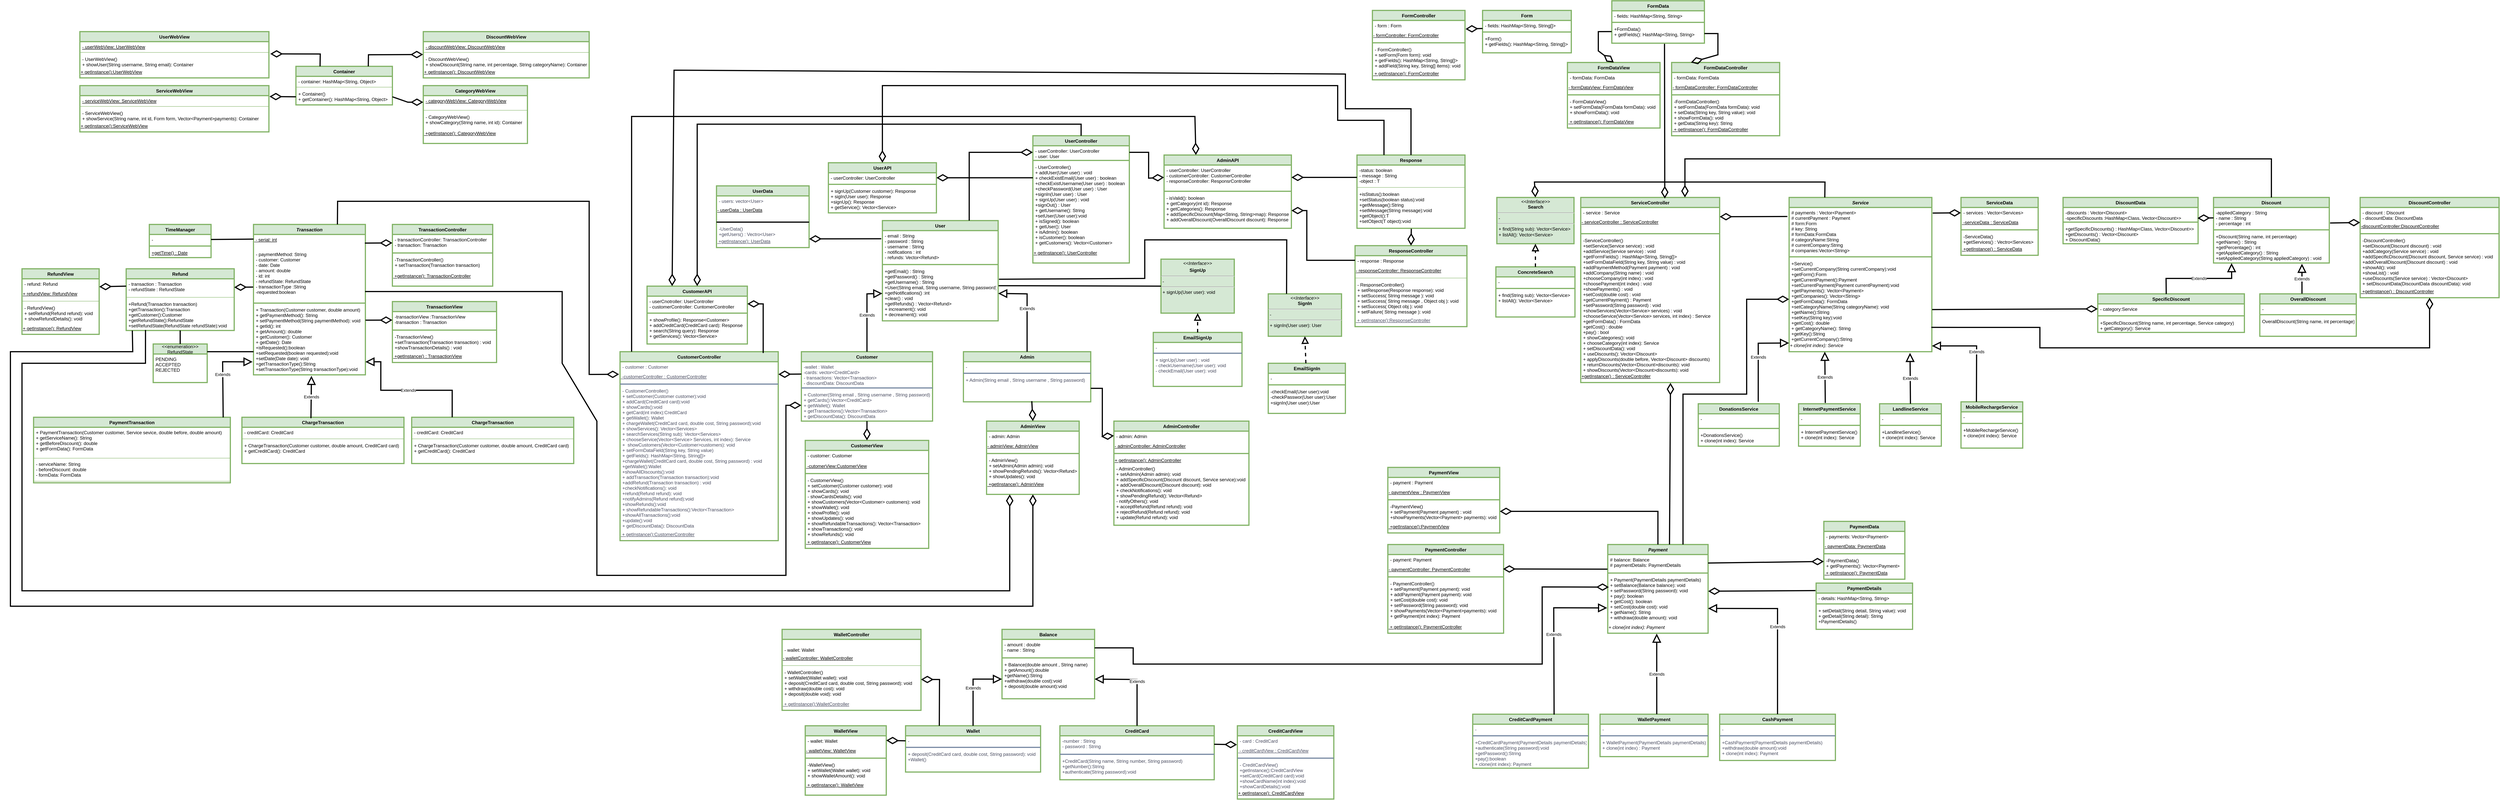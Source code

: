 <mxfile version="20.6.0" type="github" pages="15">
  <diagram id="qeRl1D4w_aEeAzxYZe_a" name="Class Diagram">
    <mxGraphModel dx="2963" dy="238" grid="1" gridSize="10" guides="1" tooltips="1" connect="1" arrows="1" fold="1" page="1" pageScale="1" pageWidth="850" pageHeight="1100" math="0" shadow="0">
      <root>
        <mxCell id="0" />
        <mxCell id="1" parent="0" />
        <mxCell id="-pliyB_gidMWCz2zCWGI-1" value="AdminAPI&#xa;" style="swimlane;fontStyle=1;align=center;verticalAlign=top;childLayout=stackLayout;horizontal=1;startSize=26;horizontalStack=0;resizeParent=1;resizeParentMax=0;resizeLast=0;collapsible=1;marginBottom=0;fillColor=#d5e8d4;strokeColor=#82b366;strokeWidth=3;" vertex="1" parent="1">
          <mxGeometry x="1000" y="480" width="330" height="190" as="geometry" />
        </mxCell>
        <mxCell id="-pliyB_gidMWCz2zCWGI-2" value="- userController: UserController&#xa;- customerController: CustomerController&#xa;- responseController: ResponsrController" style="text;strokeColor=none;fillColor=none;align=left;verticalAlign=top;spacingLeft=4;spacingRight=4;overflow=hidden;rotatable=0;points=[[0,0.5],[1,0.5]];portConstraint=eastwest;strokeWidth=3;" vertex="1" parent="-pliyB_gidMWCz2zCWGI-1">
          <mxGeometry y="26" width="330" height="64" as="geometry" />
        </mxCell>
        <mxCell id="-pliyB_gidMWCz2zCWGI-3" value="" style="line;strokeWidth=3;fillColor=none;align=left;verticalAlign=middle;spacingTop=-1;spacingLeft=3;spacingRight=3;rotatable=0;labelPosition=right;points=[];portConstraint=eastwest;strokeColor=inherit;" vertex="1" parent="-pliyB_gidMWCz2zCWGI-1">
          <mxGeometry y="90" width="330" height="8" as="geometry" />
        </mxCell>
        <mxCell id="-pliyB_gidMWCz2zCWGI-4" value="- isValid(): boolean&#xa;+ getCategory(int id): Response&#xa;+ getCategories(): Response&#xa;+ addSpecificDiscount(Map&lt;String, String&gt;map): Response&#xa;+ addOverallDiscount(OverallDiscount discount): Response" style="text;strokeColor=none;fillColor=none;align=left;verticalAlign=top;spacingLeft=4;spacingRight=4;overflow=hidden;rotatable=0;points=[[0,0.5],[1,0.5]];portConstraint=eastwest;strokeWidth=3;" vertex="1" parent="-pliyB_gidMWCz2zCWGI-1">
          <mxGeometry y="98" width="330" height="92" as="geometry" />
        </mxCell>
        <mxCell id="b8BXWabQ6_tX2TA-EuUs-1" value="User" style="swimlane;fontStyle=1;align=center;verticalAlign=top;childLayout=stackLayout;horizontal=1;startSize=26;horizontalStack=0;resizeParent=1;resizeParentMax=0;resizeLast=0;collapsible=1;marginBottom=0;fillColor=#d5e8d4;strokeColor=#82b366;fontSize=12;strokeWidth=3;" vertex="1" parent="1">
          <mxGeometry x="270" y="650" width="300" height="260" as="geometry" />
        </mxCell>
        <mxCell id="b8BXWabQ6_tX2TA-EuUs-2" value="- email : String&#xa;- password : String &#xa;- username : String&#xa;- notifications : int &#xa;- refunds: Vector&lt;Refund&gt;" style="text;strokeColor=none;fillColor=none;align=left;verticalAlign=top;spacingLeft=4;spacingRight=4;overflow=hidden;rotatable=0;points=[[0,0.5],[1,0.5]];portConstraint=eastwest;fontSize=12;strokeWidth=3;" vertex="1" parent="b8BXWabQ6_tX2TA-EuUs-1">
          <mxGeometry y="26" width="300" height="84" as="geometry" />
        </mxCell>
        <mxCell id="b8BXWabQ6_tX2TA-EuUs-3" value="" style="line;strokeWidth=3;fillColor=none;align=left;verticalAlign=middle;spacingTop=-1;spacingLeft=3;spacingRight=3;rotatable=0;labelPosition=right;points=[];portConstraint=eastwest;strokeColor=inherit;fontSize=12;" vertex="1" parent="b8BXWabQ6_tX2TA-EuUs-1">
          <mxGeometry y="110" width="300" height="8" as="geometry" />
        </mxCell>
        <mxCell id="b8BXWabQ6_tX2TA-EuUs-4" value="+getEmail() : String&#xa;+getPassword() : String&#xa;+getUsername() : String&#xa;+User(String email, String username, String password)&#xa;+getNotifications() :int&#xa;+clear() : void&#xa;+getRefunds() : Vector&lt;Refund&gt;&#xa;+ increament(): void&#xa;+ decreament(): void" style="text;strokeColor=none;fillColor=none;align=left;verticalAlign=top;spacingLeft=4;spacingRight=4;overflow=hidden;rotatable=0;points=[[0,0.5],[1,0.5]];portConstraint=eastwest;fontSize=12;strokeWidth=3;" vertex="1" parent="b8BXWabQ6_tX2TA-EuUs-1">
          <mxGeometry y="118" width="300" height="142" as="geometry" />
        </mxCell>
        <mxCell id="aIcGVCwdovawcQKyDkOM-1" value="Customer" style="swimlane;fontStyle=1;align=center;verticalAlign=top;childLayout=stackLayout;horizontal=1;startSize=26;horizontalStack=0;resizeParent=1;resizeParentMax=0;resizeLast=0;collapsible=1;marginBottom=0;strokeColor=#82b366;fillColor=#d5e8d4;rounded=0;fontSize=12;strokeWidth=3;" vertex="1" parent="1">
          <mxGeometry x="60" y="990" width="340" height="180" as="geometry">
            <mxRectangle x="505" y="980" width="100" height="30" as="alternateBounds" />
          </mxGeometry>
        </mxCell>
        <mxCell id="aIcGVCwdovawcQKyDkOM-2" value="-wallet : Wallet&#xa;-cards: vector&lt;CreditCard&gt;&#xa;- transactions: Vector&lt;Transaction&gt;&#xa;- discountData: DiscountData" style="text;strokeColor=none;fillColor=none;align=left;verticalAlign=top;spacingLeft=4;spacingRight=4;overflow=hidden;rotatable=0;points=[[0,0.5],[1,0.5]];portConstraint=eastwest;fontColor=#46495D;rounded=0;fontSize=12;strokeWidth=3;" vertex="1" parent="aIcGVCwdovawcQKyDkOM-1">
          <mxGeometry y="26" width="340" height="64" as="geometry" />
        </mxCell>
        <mxCell id="aIcGVCwdovawcQKyDkOM-3" value="" style="line;strokeWidth=3;fillColor=none;align=left;verticalAlign=middle;spacingTop=-1;spacingLeft=3;spacingRight=3;rotatable=0;labelPosition=right;points=[];portConstraint=eastwest;fontColor=#46495D;rounded=0;strokeColor=#788AA3;fontSize=12;" vertex="1" parent="aIcGVCwdovawcQKyDkOM-1">
          <mxGeometry y="90" width="340" height="8" as="geometry" />
        </mxCell>
        <mxCell id="aIcGVCwdovawcQKyDkOM-4" value="+ Customer(String email , String username , String password)&#xa;+ getCards():Vector&lt;CreditCard&gt;&#xa;+ getWallet(): Wallet&#xa;+ getTransactions():Vector&lt;Transaction&gt;&#xa;+ getDiscountData(): DiscountData&#xa;" style="text;strokeColor=none;fillColor=none;align=left;verticalAlign=top;spacingLeft=4;spacingRight=4;overflow=hidden;rotatable=0;points=[[0,0.5],[1,0.5]];portConstraint=eastwest;fontColor=#46495D;rounded=0;fontSize=12;strokeWidth=3;" vertex="1" parent="aIcGVCwdovawcQKyDkOM-1">
          <mxGeometry y="98" width="340" height="82" as="geometry" />
        </mxCell>
        <mxCell id="m20FiwxQu-RnnWTSSN1k-1" value="Admin" style="swimlane;fontStyle=1;align=center;verticalAlign=top;childLayout=stackLayout;horizontal=1;startSize=26;horizontalStack=0;resizeParent=1;resizeParentMax=0;resizeLast=0;collapsible=1;marginBottom=0;strokeColor=#82b366;fillColor=#d5e8d4;rounded=0;fontSize=12;strokeWidth=3;" vertex="1" parent="1">
          <mxGeometry x="480" y="990" width="330" height="130" as="geometry">
            <mxRectangle x="70" y="970" width="80" height="30" as="alternateBounds" />
          </mxGeometry>
        </mxCell>
        <mxCell id="m20FiwxQu-RnnWTSSN1k-2" value="-" style="text;strokeColor=none;fillColor=none;align=left;verticalAlign=top;spacingLeft=4;spacingRight=4;overflow=hidden;rotatable=0;points=[[0,0.5],[1,0.5]];portConstraint=eastwest;fontColor=#46495D;rounded=0;fontSize=12;strokeWidth=3;" vertex="1" parent="m20FiwxQu-RnnWTSSN1k-1">
          <mxGeometry y="26" width="330" height="26" as="geometry" />
        </mxCell>
        <mxCell id="m20FiwxQu-RnnWTSSN1k-3" value="" style="line;strokeWidth=3;fillColor=none;align=left;verticalAlign=middle;spacingTop=-1;spacingLeft=3;spacingRight=3;rotatable=0;labelPosition=right;points=[];portConstraint=eastwest;fontColor=#46495D;rounded=0;strokeColor=#788AA3;fontSize=12;" vertex="1" parent="m20FiwxQu-RnnWTSSN1k-1">
          <mxGeometry y="52" width="330" height="8" as="geometry" />
        </mxCell>
        <mxCell id="m20FiwxQu-RnnWTSSN1k-4" value="+ Admin(String email , String username , String password)&#xa;" style="text;strokeColor=none;fillColor=none;align=left;verticalAlign=top;spacingLeft=4;spacingRight=4;overflow=hidden;rotatable=0;points=[[0,0.5],[1,0.5]];portConstraint=eastwest;fontColor=#46495D;rounded=0;fontSize=12;strokeWidth=3;" vertex="1" parent="m20FiwxQu-RnnWTSSN1k-1">
          <mxGeometry y="60" width="330" height="70" as="geometry" />
        </mxCell>
        <mxCell id="9kRcuW8EDQZ1zrsiKXt3-1" value="Extends" style="endArrow=block;endSize=16;endFill=0;html=1;rounded=0;exitX=0.5;exitY=0;exitDx=0;exitDy=0;entryX=0;entryY=0.5;entryDx=0;entryDy=0;strokeWidth=3;" edge="1" parent="1" source="aIcGVCwdovawcQKyDkOM-1" target="b8BXWabQ6_tX2TA-EuUs-4">
          <mxGeometry width="160" relative="1" as="geometry">
            <mxPoint x="340" y="950" as="sourcePoint" />
            <mxPoint x="500" y="950" as="targetPoint" />
            <Array as="points">
              <mxPoint x="230" y="840" />
            </Array>
          </mxGeometry>
        </mxCell>
        <mxCell id="9kRcuW8EDQZ1zrsiKXt3-2" value="Extends" style="endArrow=block;endSize=16;endFill=0;html=1;rounded=0;exitX=0.5;exitY=0;exitDx=0;exitDy=0;entryX=1;entryY=0.5;entryDx=0;entryDy=0;strokeWidth=3;" edge="1" parent="1" source="m20FiwxQu-RnnWTSSN1k-1" target="b8BXWabQ6_tX2TA-EuUs-4">
          <mxGeometry width="160" relative="1" as="geometry">
            <mxPoint x="340" y="950" as="sourcePoint" />
            <mxPoint x="500" y="950" as="targetPoint" />
            <Array as="points">
              <mxPoint x="645" y="840" />
            </Array>
          </mxGeometry>
        </mxCell>
        <mxCell id="crNXZU1qgIg9VQgQziax-1" value="UserController" style="swimlane;fontStyle=1;align=center;verticalAlign=top;childLayout=stackLayout;horizontal=1;startSize=26;horizontalStack=0;resizeParent=1;resizeParentMax=0;resizeLast=0;collapsible=1;marginBottom=0;fillColor=#d5e8d4;strokeColor=#82b366;fontSize=12;strokeWidth=3;" vertex="1" parent="1">
          <mxGeometry x="660" y="430" width="250" height="330" as="geometry" />
        </mxCell>
        <mxCell id="crNXZU1qgIg9VQgQziax-2" value="- userController: UserController&#xa;- user: User&#xa;" style="text;strokeColor=none;fillColor=none;align=left;verticalAlign=top;spacingLeft=4;spacingRight=4;overflow=hidden;rotatable=0;points=[[0,0.5],[1,0.5]];portConstraint=eastwest;fontSize=12;strokeWidth=3;" vertex="1" parent="crNXZU1qgIg9VQgQziax-1">
          <mxGeometry y="26" width="250" height="34" as="geometry" />
        </mxCell>
        <mxCell id="crNXZU1qgIg9VQgQziax-3" value="" style="line;strokeWidth=3;fillColor=none;align=left;verticalAlign=middle;spacingTop=-1;spacingLeft=3;spacingRight=3;rotatable=0;labelPosition=right;points=[];portConstraint=eastwest;strokeColor=inherit;fontSize=12;" vertex="1" parent="crNXZU1qgIg9VQgQziax-1">
          <mxGeometry y="60" width="250" height="8" as="geometry" />
        </mxCell>
        <mxCell id="crNXZU1qgIg9VQgQziax-4" value="- UserController()&#xa;+ addUser(User user) : void&#xa;+ checkExistEmail(User user) : boolean&#xa;+checkExistUsername(User user) : boolean&#xa;+checkPassword(User user) : User&#xa;+signIn(User user) : User&#xa;+ signUp(User user) : void&#xa;+signOut() : User&#xa;+ getUsername(): String&#xa;+setUser(User user):void&#xa;+ isSigned(): boolean&#xa;+ getUser(): User&#xa;+ isAdmin(): boolean&#xa;+ isCustomer(): boolean&#xa;+ getCustomers(): Vector&lt;Customer&gt;&#xa;" style="text;strokeColor=none;fillColor=none;align=left;verticalAlign=top;spacingLeft=4;spacingRight=4;overflow=hidden;rotatable=0;points=[[0,0.5],[1,0.5]];portConstraint=eastwest;fontSize=12;strokeWidth=3;" vertex="1" parent="crNXZU1qgIg9VQgQziax-1">
          <mxGeometry y="68" width="250" height="222" as="geometry" />
        </mxCell>
        <mxCell id="crNXZU1qgIg9VQgQziax-5" value="&lt;span style=&quot;color: rgb(0, 0, 0); font-family: Helvetica; font-size: 12px; font-variant-ligatures: normal; font-variant-caps: normal; font-weight: 400; letter-spacing: normal; orphans: 2; text-align: left; text-indent: 0px; text-transform: none; widows: 2; word-spacing: 0px; -webkit-text-stroke-width: 0px; background-color: rgb(255, 255, 255); text-decoration-thickness: initial; text-decoration-style: initial; text-decoration-color: initial; float: none; display: inline !important;&quot;&gt;&lt;u style=&quot;font-size: 12px;&quot;&gt;+ getInstance(): UserController&lt;/u&gt;&lt;/span&gt;" style="text;whiteSpace=wrap;html=1;fontSize=12;strokeWidth=3;" vertex="1" parent="crNXZU1qgIg9VQgQziax-1">
          <mxGeometry y="290" width="250" height="40" as="geometry" />
        </mxCell>
        <mxCell id="kO_4T2SBcFw38M1oFIqU-1" value="" style="endArrow=diamondThin;endFill=0;endSize=24;html=1;rounded=0;entryX=0;entryY=0.5;entryDx=0;entryDy=0;exitX=0.75;exitY=0;exitDx=0;exitDy=0;strokeWidth=3;" edge="1" parent="1" source="b8BXWabQ6_tX2TA-EuUs-1" target="crNXZU1qgIg9VQgQziax-2">
          <mxGeometry width="160" relative="1" as="geometry">
            <mxPoint x="390" y="740" as="sourcePoint" />
            <mxPoint x="550" y="740" as="targetPoint" />
            <Array as="points">
              <mxPoint x="495" y="473" />
            </Array>
          </mxGeometry>
        </mxCell>
        <mxCell id="B_Ok4ZQ1NzNfWdSHu9J5-1" value="AdminController" style="swimlane;fontStyle=1;align=center;verticalAlign=top;childLayout=stackLayout;horizontal=1;startSize=26;horizontalStack=0;resizeParent=1;resizeParentMax=0;resizeLast=0;collapsible=1;marginBottom=0;fillColor=#d5e8d4;strokeColor=#82b366;fontSize=12;strokeWidth=3;" vertex="1" parent="1">
          <mxGeometry x="870" y="1170" width="350" height="270" as="geometry" />
        </mxCell>
        <mxCell id="B_Ok4ZQ1NzNfWdSHu9J5-2" value="- admin: Admin&#xa;" style="text;strokeColor=none;fillColor=none;align=left;verticalAlign=top;spacingLeft=4;spacingRight=4;overflow=hidden;rotatable=0;points=[[0,0.5],[1,0.5]];portConstraint=eastwest;fontSize=12;strokeWidth=3;" vertex="1" parent="B_Ok4ZQ1NzNfWdSHu9J5-1">
          <mxGeometry y="26" width="350" height="24" as="geometry" />
        </mxCell>
        <mxCell id="B_Ok4ZQ1NzNfWdSHu9J5-3" value="&lt;div style=&quot;font-size: 12px;&quot;&gt;&lt;u style=&quot;font-size: 12px; background-color: initial;&quot;&gt;- adminController: AdminController&lt;/u&gt;&lt;/div&gt;" style="text;html=1;align=left;verticalAlign=middle;resizable=0;points=[];autosize=1;strokeColor=none;fillColor=none;fontSize=12;strokeWidth=3;" vertex="1" parent="B_Ok4ZQ1NzNfWdSHu9J5-1">
          <mxGeometry y="50" width="350" height="30" as="geometry" />
        </mxCell>
        <mxCell id="B_Ok4ZQ1NzNfWdSHu9J5-4" value="" style="line;strokeWidth=3;fillColor=none;align=left;verticalAlign=middle;spacingTop=-1;spacingLeft=3;spacingRight=3;rotatable=0;labelPosition=right;points=[];portConstraint=eastwest;strokeColor=inherit;fontSize=12;" vertex="1" parent="B_Ok4ZQ1NzNfWdSHu9J5-1">
          <mxGeometry y="80" width="350" height="8" as="geometry" />
        </mxCell>
        <mxCell id="B_Ok4ZQ1NzNfWdSHu9J5-5" value="&lt;span style=&quot;color: rgb(0, 0, 0); font-family: Helvetica; font-size: 12px; font-variant-ligatures: normal; font-variant-caps: normal; font-weight: 400; letter-spacing: normal; orphans: 2; text-align: left; text-indent: 0px; text-transform: none; widows: 2; word-spacing: 0px; -webkit-text-stroke-width: 0px; background-color: rgb(255, 255, 255); text-decoration-thickness: initial; text-decoration-style: initial; text-decoration-color: initial; float: none; font-style: normal; display: inline !important;&quot;&gt;&lt;u style=&quot;font-size: 12px;&quot;&gt;+ getInstance(): AdminController&lt;/u&gt;&lt;/span&gt;" style="text;whiteSpace=wrap;html=1;fontSize=12;strokeWidth=3;" vertex="1" parent="B_Ok4ZQ1NzNfWdSHu9J5-1">
          <mxGeometry y="88" width="350" height="22" as="geometry" />
        </mxCell>
        <mxCell id="B_Ok4ZQ1NzNfWdSHu9J5-6" value="- AdminController()&#xa;+ setAdmin(Admin admin): void&#xa;+ addSpecificDiscount(Discount discount, Service service):void&#xa;+ addOverallDiscount(Discount discount): void &#xa;+ checkNotifications(): void&#xa;+ showPendingRefund(): Vector&lt;Refund&gt;&#xa;- notifyOthers(): void&#xa;+ acceptRefund(Refund refund): void&#xa;+ rejectRefund(Refund refund): void&#xa;+ update(Refund refund): void" style="text;strokeColor=none;fillColor=none;align=left;verticalAlign=top;spacingLeft=4;spacingRight=4;overflow=hidden;rotatable=0;points=[[0,0.5],[1,0.5]];portConstraint=eastwest;fontSize=12;strokeWidth=3;" vertex="1" parent="B_Ok4ZQ1NzNfWdSHu9J5-1">
          <mxGeometry y="110" width="350" height="160" as="geometry" />
        </mxCell>
        <mxCell id="B_Ok4ZQ1NzNfWdSHu9J5-7" value="" style="endArrow=diamondThin;endFill=0;endSize=24;html=1;rounded=0;entryX=0;entryY=0.5;entryDx=0;entryDy=0;exitX=1;exitY=0.5;exitDx=0;exitDy=0;strokeWidth=3;" edge="1" parent="1" source="m20FiwxQu-RnnWTSSN1k-4" target="B_Ok4ZQ1NzNfWdSHu9J5-2">
          <mxGeometry width="160" relative="1" as="geometry">
            <mxPoint x="710" y="900" as="sourcePoint" />
            <mxPoint x="870" y="900" as="targetPoint" />
            <Array as="points">
              <mxPoint x="840" y="1085" />
              <mxPoint x="840" y="1210" />
            </Array>
          </mxGeometry>
        </mxCell>
        <mxCell id="yWlLAMEcrxBEzO9vhBjj-1" value="CustomerController" style="swimlane;fontStyle=1;align=center;verticalAlign=top;childLayout=stackLayout;horizontal=1;startSize=26;horizontalStack=0;resizeParent=1;resizeParentMax=0;resizeLast=0;collapsible=1;marginBottom=0;strokeColor=#82b366;fillColor=#d5e8d4;rounded=0;fontSize=12;strokeWidth=3;" vertex="1" parent="1">
          <mxGeometry x="-410" y="990" width="410" height="490" as="geometry">
            <mxRectangle x="505" y="1140" width="150" height="30" as="alternateBounds" />
          </mxGeometry>
        </mxCell>
        <mxCell id="yWlLAMEcrxBEzO9vhBjj-2" value="- customer : Customer" style="text;strokeColor=none;fillColor=none;align=left;verticalAlign=top;spacingLeft=4;spacingRight=4;overflow=hidden;rotatable=0;points=[[0,0.5],[1,0.5]];portConstraint=eastwest;fontColor=#46495D;rounded=0;fontSize=12;strokeWidth=3;" vertex="1" parent="yWlLAMEcrxBEzO9vhBjj-1">
          <mxGeometry y="26" width="410" height="24" as="geometry" />
        </mxCell>
        <mxCell id="yWlLAMEcrxBEzO9vhBjj-3" value="&lt;div style=&quot;font-size: 12px;&quot;&gt;&lt;u style=&quot;color: rgb(70, 73, 93); font-size: 12px; background-color: initial;&quot;&gt;&amp;nbsp;-customerController : CustomerController&lt;/u&gt;&lt;/div&gt;" style="text;html=1;align=left;verticalAlign=middle;resizable=0;points=[];autosize=1;strokeColor=none;fillColor=none;fontSize=12;strokeWidth=3;" vertex="1" parent="yWlLAMEcrxBEzO9vhBjj-1">
          <mxGeometry y="50" width="410" height="30" as="geometry" />
        </mxCell>
        <mxCell id="yWlLAMEcrxBEzO9vhBjj-4" value="" style="line;strokeWidth=3;fillColor=none;align=left;verticalAlign=middle;spacingTop=-1;spacingLeft=3;spacingRight=3;rotatable=0;labelPosition=right;points=[];portConstraint=eastwest;fontColor=#46495D;rounded=0;strokeColor=#788AA3;fontSize=12;" vertex="1" parent="yWlLAMEcrxBEzO9vhBjj-1">
          <mxGeometry y="80" width="410" height="8" as="geometry" />
        </mxCell>
        <mxCell id="yWlLAMEcrxBEzO9vhBjj-5" value="- CustomerController()&#xa;+ setCustomer(Customer customer):void&#xa;+ addCard(CreditCard card):void&#xa;+ showCards():void&#xa;+ getCard(int index):CreditCard&#xa;+ getWallet(): Wallet&#xa;+ chargeWallet(CreditCard card, double cost, String password):void&#xa;+ showServices(): Vector&lt;Services&gt;&#xa;+ searchServices(String sub): Vector&lt;Services&gt;&#xa;+ chooseService(Vector&lt;Service&gt; Services, int index): Service&#xa;+  showCustomers(Vector&lt;Customer&gt;customers): void&#xa;+ setFormDataField(String key, String value)&#xa;+ getFields(): HashMap&lt;String, String[]&gt;&#xa;+chargeWallet(CreditCard card, double cost, String password) : void &#xa;+getWallet():Wallet&#xa;+showAllDiscounts():void&#xa;+ addTransaction(Transaction transaction):void&#xa;+addRefund(Transaction transaction) : void&#xa;+checkNotifications(): void&#xa;+refund(Refund refund): void&#xa;+notifyAdmins(Refund refund):void&#xa;+showRefunds():void&#xa;+ showRefundableTransactions():Vector&lt;Transaction&gt;&#xa;+showAllTransactions():void&#xa;+update():void&#xa;+ getDiscountData(): DiscountData&#xa;&#xa;" style="text;strokeColor=none;fillColor=none;align=left;verticalAlign=top;spacingLeft=4;spacingRight=4;overflow=hidden;rotatable=0;points=[[0,0.5],[1,0.5]];portConstraint=eastwest;fontColor=#46495D;rounded=0;fontSize=12;strokeWidth=3;" vertex="1" parent="yWlLAMEcrxBEzO9vhBjj-1">
          <mxGeometry y="88" width="410" height="372" as="geometry" />
        </mxCell>
        <mxCell id="yWlLAMEcrxBEzO9vhBjj-6" value="&lt;span style=&quot;color: rgb(70, 73, 93); font-family: Helvetica; font-size: 12px; font-style: normal; font-variant-ligatures: normal; font-variant-caps: normal; font-weight: 400; letter-spacing: normal; orphans: 2; text-align: left; text-indent: 0px; text-transform: none; widows: 2; word-spacing: 0px; -webkit-text-stroke-width: 0px; background-color: rgb(255, 255, 255); text-decoration-thickness: initial; text-decoration-style: initial; text-decoration-color: initial; float: none; display: inline !important;&quot;&gt;&lt;u style=&quot;font-size: 12px;&quot;&gt;&amp;nbsp;+ getInstance():CustomerController&lt;/u&gt;&lt;/span&gt;" style="text;whiteSpace=wrap;html=1;fontSize=12;strokeWidth=3;" vertex="1" parent="yWlLAMEcrxBEzO9vhBjj-1">
          <mxGeometry y="460" width="410" height="30" as="geometry" />
        </mxCell>
        <mxCell id="yWlLAMEcrxBEzO9vhBjj-7" value="" style="endArrow=diamondThin;endFill=0;endSize=24;html=1;rounded=0;entryX=1.001;entryY=0.287;entryDx=0;entryDy=0;exitX=0;exitY=0.5;exitDx=0;exitDy=0;entryPerimeter=0;strokeWidth=3;" edge="1" parent="1" source="aIcGVCwdovawcQKyDkOM-2" target="yWlLAMEcrxBEzO9vhBjj-3">
          <mxGeometry width="160" relative="1" as="geometry">
            <mxPoint x="-50" y="1000" as="sourcePoint" />
            <mxPoint x="110" y="1000" as="targetPoint" />
          </mxGeometry>
        </mxCell>
        <mxCell id="aNNmA-vm1WDeUjy7kTt6-1" value="AdminView" style="swimlane;fontStyle=1;align=center;verticalAlign=top;childLayout=stackLayout;horizontal=1;startSize=26;horizontalStack=0;resizeParent=1;resizeParentMax=0;resizeLast=0;collapsible=1;marginBottom=0;strokeWidth=3;fillColor=#d5e8d4;strokeColor=#82b366;" vertex="1" parent="1">
          <mxGeometry x="540" y="1170" width="240" height="190" as="geometry" />
        </mxCell>
        <mxCell id="aNNmA-vm1WDeUjy7kTt6-2" value="- admin: Admin&#xa;" style="text;strokeColor=none;fillColor=none;align=left;verticalAlign=top;spacingLeft=4;spacingRight=4;overflow=hidden;rotatable=0;points=[[0,0.5],[1,0.5]];portConstraint=eastwest;strokeWidth=3;" vertex="1" parent="aNNmA-vm1WDeUjy7kTt6-1">
          <mxGeometry y="26" width="240" height="24" as="geometry" />
        </mxCell>
        <mxCell id="aNNmA-vm1WDeUjy7kTt6-3" value="&lt;u&gt;- adminView: AdminView&lt;/u&gt;" style="text;html=1;align=left;verticalAlign=middle;resizable=0;points=[];autosize=1;strokeColor=none;fillColor=none;strokeWidth=3;" vertex="1" parent="aNNmA-vm1WDeUjy7kTt6-1">
          <mxGeometry y="50" width="240" height="30" as="geometry" />
        </mxCell>
        <mxCell id="aNNmA-vm1WDeUjy7kTt6-4" value="" style="line;strokeWidth=3;fillColor=none;align=left;verticalAlign=middle;spacingTop=-1;spacingLeft=3;spacingRight=3;rotatable=0;labelPosition=right;points=[];portConstraint=eastwest;strokeColor=inherit;" vertex="1" parent="aNNmA-vm1WDeUjy7kTt6-1">
          <mxGeometry y="80" width="240" height="8" as="geometry" />
        </mxCell>
        <mxCell id="aNNmA-vm1WDeUjy7kTt6-5" value="- AdminView()&#xa;+ setAdmin(Admin admin): void&#xa;+ showPendingRefunds(): Vector&lt;Refund&gt;&#xa;+ showUpdates(): void" style="text;strokeColor=none;fillColor=none;align=left;verticalAlign=top;spacingLeft=4;spacingRight=4;overflow=hidden;rotatable=0;points=[[0,0.5],[1,0.5]];portConstraint=eastwest;strokeWidth=3;" vertex="1" parent="aNNmA-vm1WDeUjy7kTt6-1">
          <mxGeometry y="88" width="240" height="62" as="geometry" />
        </mxCell>
        <mxCell id="aNNmA-vm1WDeUjy7kTt6-6" value="&lt;span style=&quot;color: rgb(0, 0, 0); font-family: Helvetica; font-size: 12px; font-style: normal; font-variant-ligatures: normal; font-variant-caps: normal; font-weight: 400; letter-spacing: normal; orphans: 2; text-align: left; text-indent: 0px; text-transform: none; widows: 2; word-spacing: 0px; -webkit-text-stroke-width: 0px; background-color: rgb(255, 255, 255); text-decoration-thickness: initial; text-decoration-style: initial; text-decoration-color: initial; float: none; display: inline !important;&quot;&gt;&lt;u style=&quot;font-size: 12px;&quot;&gt;&amp;nbsp;+getInstance(): AdminView&lt;/u&gt;&lt;/span&gt;" style="text;whiteSpace=wrap;html=1;fontSize=12;strokeWidth=3;" vertex="1" parent="aNNmA-vm1WDeUjy7kTt6-1">
          <mxGeometry y="150" width="240" height="40" as="geometry" />
        </mxCell>
        <mxCell id="aNNmA-vm1WDeUjy7kTt6-7" value="" style="endArrow=diamondThin;endFill=0;endSize=24;html=1;rounded=0;entryX=0.5;entryY=0;entryDx=0;entryDy=0;exitX=0.537;exitY=0.974;exitDx=0;exitDy=0;exitPerimeter=0;strokeWidth=3;" edge="1" parent="1" source="m20FiwxQu-RnnWTSSN1k-4" target="aNNmA-vm1WDeUjy7kTt6-1">
          <mxGeometry width="160" relative="1" as="geometry">
            <mxPoint x="610" y="1140" as="sourcePoint" />
            <mxPoint x="770" y="1140" as="targetPoint" />
          </mxGeometry>
        </mxCell>
        <mxCell id="bMQf2ISSM3CvMtBbK3lN-1" value="CustomerView" style="swimlane;fontStyle=1;align=center;verticalAlign=top;childLayout=stackLayout;horizontal=1;startSize=26;horizontalStack=0;resizeParent=1;resizeParentMax=0;resizeLast=0;collapsible=1;marginBottom=0;fillColor=#d5e8d4;strokeColor=#82b366;fontSize=12;strokeWidth=3;" vertex="1" parent="1">
          <mxGeometry x="70" y="1220" width="320" height="280" as="geometry" />
        </mxCell>
        <mxCell id="bMQf2ISSM3CvMtBbK3lN-2" value="- customer: Customer" style="text;strokeColor=none;fillColor=none;align=left;verticalAlign=top;spacingLeft=4;spacingRight=4;overflow=hidden;rotatable=0;points=[[0,0.5],[1,0.5]];portConstraint=eastwest;fontSize=12;strokeWidth=3;" vertex="1" parent="bMQf2ISSM3CvMtBbK3lN-1">
          <mxGeometry y="26" width="320" height="26" as="geometry" />
        </mxCell>
        <mxCell id="bMQf2ISSM3CvMtBbK3lN-3" value="&lt;u style=&quot;font-size: 12px;&quot;&gt;&amp;nbsp;-cutomerView:CustomerView&lt;/u&gt;" style="text;html=1;align=left;verticalAlign=middle;resizable=0;points=[];autosize=1;strokeColor=none;fillColor=none;fontSize=12;strokeWidth=3;" vertex="1" parent="bMQf2ISSM3CvMtBbK3lN-1">
          <mxGeometry y="52" width="320" height="30" as="geometry" />
        </mxCell>
        <mxCell id="bMQf2ISSM3CvMtBbK3lN-4" value="" style="line;strokeWidth=3;fillColor=none;align=left;verticalAlign=middle;spacingTop=-1;spacingLeft=3;spacingRight=3;rotatable=0;labelPosition=right;points=[];portConstraint=eastwest;strokeColor=inherit;fontSize=12;" vertex="1" parent="bMQf2ISSM3CvMtBbK3lN-1">
          <mxGeometry y="82" width="320" height="8" as="geometry" />
        </mxCell>
        <mxCell id="bMQf2ISSM3CvMtBbK3lN-5" value="- CustomerView()&#xa;+ setCustomer(Customer customer): void&#xa;+ showCards(): void&#xa;- showCardsDetails(): void&#xa;+ showCustomers(Vector&lt;Customer&gt; customers): void&#xa;+ showWallet(): void&#xa;+ showProfile(): void&#xa;+ showUpdates(): void&#xa;+ showRefundableTransactions(): Vector&lt;Transaction&gt;&#xa;+ showTransactions(): void&#xa;+ showRefunds(): void" style="text;strokeColor=none;fillColor=none;align=left;verticalAlign=top;spacingLeft=4;spacingRight=4;overflow=hidden;rotatable=0;points=[[0,0.5],[1,0.5]];portConstraint=eastwest;fontSize=12;strokeWidth=3;" vertex="1" parent="bMQf2ISSM3CvMtBbK3lN-1">
          <mxGeometry y="90" width="320" height="160" as="geometry" />
        </mxCell>
        <mxCell id="bMQf2ISSM3CvMtBbK3lN-6" value="&lt;span style=&quot;color: rgb(0, 0, 0); font-family: Helvetica; font-size: 12px; font-style: normal; font-variant-ligatures: normal; font-variant-caps: normal; font-weight: 400; letter-spacing: normal; orphans: 2; text-align: left; text-indent: 0px; text-transform: none; widows: 2; word-spacing: 0px; -webkit-text-stroke-width: 0px; background-color: rgb(255, 255, 255); text-decoration-thickness: initial; text-decoration-style: initial; text-decoration-color: initial; float: none; display: inline !important;&quot;&gt;&lt;u style=&quot;font-size: 12px;&quot;&gt;&amp;nbsp;+ getInstance(): CustomerView&lt;/u&gt;&lt;/span&gt;" style="text;whiteSpace=wrap;html=1;fontSize=12;strokeWidth=3;" vertex="1" parent="bMQf2ISSM3CvMtBbK3lN-1">
          <mxGeometry y="250" width="320" height="30" as="geometry" />
        </mxCell>
        <mxCell id="bMQf2ISSM3CvMtBbK3lN-7" value="" style="endArrow=diamondThin;endFill=0;endSize=24;html=1;rounded=0;entryX=0.5;entryY=0;entryDx=0;entryDy=0;strokeWidth=3;" edge="1" parent="1" source="aIcGVCwdovawcQKyDkOM-4" target="bMQf2ISSM3CvMtBbK3lN-1">
          <mxGeometry width="160" relative="1" as="geometry">
            <mxPoint x="300" y="1210" as="sourcePoint" />
            <mxPoint x="460" y="1210" as="targetPoint" />
          </mxGeometry>
        </mxCell>
        <mxCell id="V2wbEIKNlcDeXL7yKd-s-1" value="UserAPI" style="swimlane;fontStyle=1;align=center;verticalAlign=top;childLayout=stackLayout;horizontal=1;startSize=26;horizontalStack=0;resizeParent=1;resizeParentMax=0;resizeLast=0;collapsible=1;marginBottom=0;fillColor=#d5e8d4;strokeColor=#82b366;strokeWidth=3;" vertex="1" parent="1">
          <mxGeometry x="130" y="500" width="280" height="130" as="geometry" />
        </mxCell>
        <mxCell id="V2wbEIKNlcDeXL7yKd-s-2" value="- userController: UserController" style="text;strokeColor=none;fillColor=none;align=left;verticalAlign=top;spacingLeft=4;spacingRight=4;overflow=hidden;rotatable=0;points=[[0,0.5],[1,0.5]];portConstraint=eastwest;strokeWidth=3;" vertex="1" parent="V2wbEIKNlcDeXL7yKd-s-1">
          <mxGeometry y="26" width="280" height="26" as="geometry" />
        </mxCell>
        <mxCell id="V2wbEIKNlcDeXL7yKd-s-3" value="" style="line;strokeWidth=3;fillColor=none;align=left;verticalAlign=middle;spacingTop=-1;spacingLeft=3;spacingRight=3;rotatable=0;labelPosition=right;points=[];portConstraint=eastwest;strokeColor=inherit;" vertex="1" parent="V2wbEIKNlcDeXL7yKd-s-1">
          <mxGeometry y="52" width="280" height="8" as="geometry" />
        </mxCell>
        <mxCell id="V2wbEIKNlcDeXL7yKd-s-4" value="+ signUp(Customer customer): Response&#xa;+ sigIn(User user): Response&#xa;+signUp(): Response&#xa;+ getService(): Vector&lt;Service&gt;&#xa;&#xa;&#xa;" style="text;strokeColor=none;fillColor=none;align=left;verticalAlign=top;spacingLeft=4;spacingRight=4;overflow=hidden;rotatable=0;points=[[0,0.5],[1,0.5]];portConstraint=eastwest;strokeWidth=3;" vertex="1" parent="V2wbEIKNlcDeXL7yKd-s-1">
          <mxGeometry y="60" width="280" height="70" as="geometry" />
        </mxCell>
        <mxCell id="V2wbEIKNlcDeXL7yKd-s-5" value="" style="endArrow=diamondThin;endFill=0;endSize=24;html=1;rounded=0;entryX=1;entryY=0.5;entryDx=0;entryDy=0;strokeWidth=3;" edge="1" parent="1" target="V2wbEIKNlcDeXL7yKd-s-2">
          <mxGeometry width="160" relative="1" as="geometry">
            <mxPoint x="660" y="539" as="sourcePoint" />
            <mxPoint x="290" y="670" as="targetPoint" />
          </mxGeometry>
        </mxCell>
        <mxCell id="7y5EaZflBrdRASHudgSl-1" value="CustomerAPI" style="swimlane;fontStyle=1;align=center;verticalAlign=top;childLayout=stackLayout;horizontal=1;startSize=26;horizontalStack=0;resizeParent=1;resizeParentMax=0;resizeLast=0;collapsible=1;marginBottom=0;fillColor=#d5e8d4;strokeColor=#82b366;strokeWidth=3;" vertex="1" parent="1">
          <mxGeometry x="-340" y="820" width="260" height="150" as="geometry" />
        </mxCell>
        <mxCell id="7y5EaZflBrdRASHudgSl-2" value="- userCnotroller: UserController&#xa;- customerController: CuntomerController" style="text;strokeColor=none;fillColor=none;align=left;verticalAlign=top;spacingLeft=4;spacingRight=4;overflow=hidden;rotatable=0;points=[[0,0.5],[1,0.5]];portConstraint=eastwest;strokeWidth=3;" vertex="1" parent="7y5EaZflBrdRASHudgSl-1">
          <mxGeometry y="26" width="260" height="40" as="geometry" />
        </mxCell>
        <mxCell id="7y5EaZflBrdRASHudgSl-3" value="" style="line;strokeWidth=3;fillColor=none;align=left;verticalAlign=middle;spacingTop=-1;spacingLeft=3;spacingRight=3;rotatable=0;labelPosition=right;points=[];portConstraint=eastwest;strokeColor=inherit;" vertex="1" parent="7y5EaZflBrdRASHudgSl-1">
          <mxGeometry y="66" width="260" height="8" as="geometry" />
        </mxCell>
        <mxCell id="7y5EaZflBrdRASHudgSl-4" value="+ showProfile(): Response&lt;Customer&gt;&#xa;+ addCreditCard(CreditCard card): Response&#xa;+ search(String query): Response&#xa;+ getServices(): Vector&lt;Service&gt;" style="text;strokeColor=none;fillColor=none;align=left;verticalAlign=top;spacingLeft=4;spacingRight=4;overflow=hidden;rotatable=0;points=[[0,0.5],[1,0.5]];portConstraint=eastwest;strokeWidth=3;" vertex="1" parent="7y5EaZflBrdRASHudgSl-1">
          <mxGeometry y="74" width="260" height="76" as="geometry" />
        </mxCell>
        <mxCell id="7y5EaZflBrdRASHudgSl-5" value="" style="endArrow=diamondThin;endFill=0;endSize=24;html=1;rounded=0;entryX=1;entryY=0.5;entryDx=0;entryDy=0;exitX=0.905;exitY=0.007;exitDx=0;exitDy=0;exitPerimeter=0;strokeWidth=3;" edge="1" parent="1" source="yWlLAMEcrxBEzO9vhBjj-1" target="7y5EaZflBrdRASHudgSl-2">
          <mxGeometry width="160" relative="1" as="geometry">
            <mxPoint x="-300" y="930" as="sourcePoint" />
            <mxPoint x="-140" y="930" as="targetPoint" />
            <Array as="points">
              <mxPoint x="-39" y="866" />
            </Array>
          </mxGeometry>
        </mxCell>
        <mxCell id="7y5EaZflBrdRASHudgSl-6" value="" style="endArrow=diamondThin;endFill=0;endSize=24;html=1;rounded=0;entryX=0.5;entryY=0;entryDx=0;entryDy=0;exitX=0.5;exitY=0;exitDx=0;exitDy=0;strokeWidth=3;" edge="1" parent="1" source="crNXZU1qgIg9VQgQziax-1" target="7y5EaZflBrdRASHudgSl-1">
          <mxGeometry width="160" relative="1" as="geometry">
            <mxPoint y="860" as="sourcePoint" />
            <mxPoint x="160" y="860" as="targetPoint" />
            <Array as="points">
              <mxPoint x="785" y="400" />
              <mxPoint x="-210" y="400" />
            </Array>
          </mxGeometry>
        </mxCell>
        <mxCell id="7y5EaZflBrdRASHudgSl-7" value="" style="endArrow=diamondThin;endFill=0;endSize=24;html=1;rounded=0;entryX=0;entryY=0.5;entryDx=0;entryDy=0;exitX=1;exitY=0.5;exitDx=0;exitDy=0;strokeWidth=3;" edge="1" parent="1" source="crNXZU1qgIg9VQgQziax-2" target="-pliyB_gidMWCz2zCWGI-2">
          <mxGeometry width="160" relative="1" as="geometry">
            <mxPoint x="860" y="800" as="sourcePoint" />
            <mxPoint x="1020" y="800" as="targetPoint" />
            <Array as="points">
              <mxPoint x="960" y="473" />
              <mxPoint x="960" y="540" />
            </Array>
          </mxGeometry>
        </mxCell>
        <mxCell id="7y5EaZflBrdRASHudgSl-8" value="" style="endArrow=diamondThin;endFill=0;endSize=24;html=1;rounded=0;entryX=0.25;entryY=0;entryDx=0;entryDy=0;strokeWidth=3;" edge="1" parent="1" target="-pliyB_gidMWCz2zCWGI-1">
          <mxGeometry width="160" relative="1" as="geometry">
            <mxPoint x="-380" y="990" as="sourcePoint" />
            <mxPoint x="1010" y="740" as="targetPoint" />
            <Array as="points">
              <mxPoint x="-380" y="380" />
              <mxPoint x="1080" y="380" />
            </Array>
          </mxGeometry>
        </mxCell>
        <mxCell id="bydXEZF7sbTnTBqbUKh5-1" value="Transaction" style="swimlane;fontStyle=3;align=center;verticalAlign=top;childLayout=stackLayout;horizontal=1;startSize=26;horizontalStack=0;resizeParent=1;resizeParentMax=0;resizeLast=0;collapsible=1;marginBottom=0;fillColor=#d5e8d4;strokeColor=#82b366;fontSize=12;strokeWidth=3;" vertex="1" parent="1">
          <mxGeometry x="-1360" y="660" width="290" height="390" as="geometry" />
        </mxCell>
        <mxCell id="bydXEZF7sbTnTBqbUKh5-2" value="&lt;span style=&quot;color: rgb(0, 0, 0); font-family: Helvetica; font-size: 12px; font-style: normal; font-variant-ligatures: normal; font-variant-caps: normal; font-weight: 400; letter-spacing: normal; orphans: 2; text-align: left; text-indent: 0px; text-transform: none; widows: 2; word-spacing: 0px; -webkit-text-stroke-width: 0px; background-color: rgb(255, 255, 255); text-decoration-thickness: initial; text-decoration-style: initial; text-decoration-color: initial; float: none; display: inline !important;&quot;&gt;&lt;u style=&quot;font-size: 12px;&quot;&gt;&amp;nbsp;- serial: int&lt;/u&gt;&lt;/span&gt;" style="text;whiteSpace=wrap;html=1;fontSize=12;strokeWidth=3;" vertex="1" parent="bydXEZF7sbTnTBqbUKh5-1">
          <mxGeometry y="26" width="290" height="24" as="geometry" />
        </mxCell>
        <mxCell id="bydXEZF7sbTnTBqbUKh5-3" value="&#xa;- paymentMethod: String&#xa;- customer: Customer&#xa;- date: Date&#xa;- amount: double&#xa;- id: int&#xa;- refundState: RefundState&#xa;- transactionType :String&#xa;-requested:boolean" style="text;strokeColor=none;fillColor=none;align=left;verticalAlign=top;spacingLeft=4;spacingRight=4;overflow=hidden;rotatable=0;points=[[0,0.5],[1,0.5]];portConstraint=eastwest;fontSize=12;strokeWidth=3;" vertex="1" parent="bydXEZF7sbTnTBqbUKh5-1">
          <mxGeometry y="50" width="290" height="150" as="geometry" />
        </mxCell>
        <mxCell id="bydXEZF7sbTnTBqbUKh5-4" value="" style="line;strokeWidth=3;fillColor=none;align=left;verticalAlign=middle;spacingTop=-1;spacingLeft=3;spacingRight=3;rotatable=0;labelPosition=right;points=[];portConstraint=eastwest;strokeColor=inherit;fontSize=12;" vertex="1" parent="bydXEZF7sbTnTBqbUKh5-1">
          <mxGeometry y="200" width="290" height="8" as="geometry" />
        </mxCell>
        <mxCell id="bydXEZF7sbTnTBqbUKh5-5" value="+ Transaction(Customer customer, double amount)&#xa;+ getPaymentMethod(): String&#xa;+ setPaymentMethod(String paymentMethod): void&#xa;+ getId(): int&#xa;+ getAmount(): double&#xa;+ getCustomer(): Customer&#xa;+ getDate(): Date&#xa;+isRequested():boolean&#xa;+setRequested(boolean requested):void&#xa;+setDate(Date date): void&#xa;+getTransactionType():String&#xa;+setTransactionType(String transactionType):void" style="text;strokeColor=none;fillColor=none;align=left;verticalAlign=top;spacingLeft=4;spacingRight=4;overflow=hidden;rotatable=0;points=[[0,0.5],[1,0.5]];portConstraint=eastwest;fontSize=12;strokeWidth=3;" vertex="1" parent="bydXEZF7sbTnTBqbUKh5-1">
          <mxGeometry y="208" width="290" height="182" as="geometry" />
        </mxCell>
        <mxCell id="i8sc8IGdvuniCfna-l1J-1" value="Refund" style="swimlane;fontStyle=1;align=center;verticalAlign=top;childLayout=stackLayout;horizontal=1;startSize=26;horizontalStack=0;resizeParent=1;resizeParentMax=0;resizeLast=0;collapsible=1;marginBottom=0;fillColor=#d5e8d4;strokeColor=#82b366;strokeWidth=3;" vertex="1" parent="1">
          <mxGeometry x="-1690" y="775" width="280" height="160" as="geometry" />
        </mxCell>
        <mxCell id="i8sc8IGdvuniCfna-l1J-2" value="- transaction : Transaction&#xa;- refundState : RefundState" style="text;align=left;verticalAlign=top;spacingLeft=4;spacingRight=4;overflow=hidden;rotatable=0;points=[[0,0.5],[1,0.5]];portConstraint=eastwest;" vertex="1" parent="i8sc8IGdvuniCfna-l1J-1">
          <mxGeometry y="26" width="280" height="44" as="geometry" />
        </mxCell>
        <mxCell id="i8sc8IGdvuniCfna-l1J-3" value="" style="line;strokeWidth=1;fillColor=none;align=left;verticalAlign=middle;spacingTop=-1;spacingLeft=3;spacingRight=3;rotatable=0;labelPosition=right;points=[];portConstraint=eastwest;strokeColor=inherit;" vertex="1" parent="i8sc8IGdvuniCfna-l1J-1">
          <mxGeometry y="70" width="280" height="8" as="geometry" />
        </mxCell>
        <mxCell id="i8sc8IGdvuniCfna-l1J-4" value="+Refund(Transaction transaction)&#xa;+getTransaction():Transaction&#xa;+getCustomer():Customer&#xa;+getRefundState():RefundState&#xa;+setRefundState(RefundState refundState):void&#xa;" style="text;strokeColor=none;fillColor=none;align=left;verticalAlign=top;spacingLeft=4;spacingRight=4;overflow=hidden;rotatable=0;points=[[0,0.5],[1,0.5]];portConstraint=eastwest;" vertex="1" parent="i8sc8IGdvuniCfna-l1J-1">
          <mxGeometry y="78" width="280" height="82" as="geometry" />
        </mxCell>
        <mxCell id="i8sc8IGdvuniCfna-l1J-5" value="" style="endArrow=diamondThin;endFill=0;endSize=24;html=1;rounded=0;entryX=1;entryY=0.5;entryDx=0;entryDy=0;exitX=-0.003;exitY=0.749;exitDx=0;exitDy=0;exitPerimeter=0;strokeWidth=3;" edge="1" parent="1" source="bydXEZF7sbTnTBqbUKh5-3" target="i8sc8IGdvuniCfna-l1J-2">
          <mxGeometry width="160" relative="1" as="geometry">
            <mxPoint x="-1650" y="930" as="sourcePoint" />
            <mxPoint x="-1490" y="930" as="targetPoint" />
          </mxGeometry>
        </mxCell>
        <mxCell id="flQltR7trHD8hv7_5gd6-1" value="&lt;&lt;enumeration&gt;&gt;&#xa;RefundState" style="swimlane;fontStyle=0;childLayout=stackLayout;horizontal=1;startSize=26;fillColor=#d5e8d4;horizontalStack=0;resizeParent=1;resizeParentMax=0;resizeLast=0;collapsible=1;marginBottom=0;strokeColor=#82b366;strokeWidth=3;" vertex="1" parent="1">
          <mxGeometry x="-1620" y="970" width="140" height="100" as="geometry" />
        </mxCell>
        <mxCell id="flQltR7trHD8hv7_5gd6-2" value="PENDING&#xa;ACCEPTED&#xa;REJECTED" style="text;strokeColor=none;fillColor=none;align=left;verticalAlign=top;spacingLeft=4;spacingRight=4;overflow=hidden;rotatable=0;points=[[0,0.5],[1,0.5]];portConstraint=eastwest;" vertex="1" parent="flQltR7trHD8hv7_5gd6-1">
          <mxGeometry y="26" width="140" height="74" as="geometry" />
        </mxCell>
        <mxCell id="G3TlMTb0fEhu2Z1n1AY4-1" value="" style="endArrow=none;html=1;rounded=0;exitX=0.5;exitY=0;exitDx=0;exitDy=0;strokeWidth=3;" edge="1" parent="1" source="flQltR7trHD8hv7_5gd6-1" target="i8sc8IGdvuniCfna-l1J-4">
          <mxGeometry width="50" height="50" relative="1" as="geometry">
            <mxPoint x="-1550" y="900" as="sourcePoint" />
            <mxPoint x="-1500" y="850" as="targetPoint" />
          </mxGeometry>
        </mxCell>
        <mxCell id="G3TlMTb0fEhu2Z1n1AY4-2" value="" style="endArrow=none;html=1;rounded=0;strokeWidth=3;" edge="1" parent="1">
          <mxGeometry width="50" height="50" relative="1" as="geometry">
            <mxPoint x="-1360" y="990" as="sourcePoint" />
            <mxPoint x="-1480" y="990" as="targetPoint" />
          </mxGeometry>
        </mxCell>
        <mxCell id="LZZWbTMNFJSz2YIaj23W-1" value="TransactionController" style="swimlane;fontStyle=1;align=center;verticalAlign=top;childLayout=stackLayout;horizontal=1;startSize=26;horizontalStack=0;resizeParent=1;resizeParentMax=0;resizeLast=0;collapsible=1;marginBottom=0;fillColor=#d5e8d4;strokeColor=#82b366;fontSize=12;strokeWidth=3;" vertex="1" parent="1">
          <mxGeometry x="-1000" y="660" width="260" height="160" as="geometry" />
        </mxCell>
        <mxCell id="LZZWbTMNFJSz2YIaj23W-2" value="- transactionController: TransactionController&#xa;- transaction: Transaction" style="text;strokeColor=none;fillColor=none;align=left;verticalAlign=top;spacingLeft=4;spacingRight=4;overflow=hidden;rotatable=0;points=[[0,0.5],[1,0.5]];portConstraint=eastwest;fontSize=12;strokeWidth=3;" vertex="1" parent="LZZWbTMNFJSz2YIaj23W-1">
          <mxGeometry y="26" width="260" height="44" as="geometry" />
        </mxCell>
        <mxCell id="LZZWbTMNFJSz2YIaj23W-3" value="" style="line;strokeWidth=3;fillColor=none;align=left;verticalAlign=middle;spacingTop=-1;spacingLeft=3;spacingRight=3;rotatable=0;labelPosition=right;points=[];portConstraint=eastwest;strokeColor=inherit;fontSize=12;" vertex="1" parent="LZZWbTMNFJSz2YIaj23W-1">
          <mxGeometry y="70" width="260" height="8" as="geometry" />
        </mxCell>
        <mxCell id="LZZWbTMNFJSz2YIaj23W-4" value="-TransactionController()&#xa;+ setTransaction(Transaction transaction)&#xa;" style="text;strokeColor=none;fillColor=none;align=left;verticalAlign=top;spacingLeft=4;spacingRight=4;overflow=hidden;rotatable=0;points=[[0,0.5],[1,0.5]];portConstraint=eastwest;fontSize=12;strokeWidth=3;" vertex="1" parent="LZZWbTMNFJSz2YIaj23W-1">
          <mxGeometry y="78" width="260" height="42" as="geometry" />
        </mxCell>
        <mxCell id="LZZWbTMNFJSz2YIaj23W-5" value="&lt;span style=&quot;color: rgb(0, 0, 0); font-family: Helvetica; font-size: 12px; font-style: normal; font-variant-ligatures: normal; font-variant-caps: normal; font-weight: 400; letter-spacing: normal; orphans: 2; text-align: left; text-indent: 0px; text-transform: none; widows: 2; word-spacing: 0px; -webkit-text-stroke-width: 0px; background-color: rgb(255, 255, 255); text-decoration-thickness: initial; text-decoration-style: initial; text-decoration-color: initial; float: none; display: inline !important;&quot;&gt;&lt;u style=&quot;font-size: 12px;&quot;&gt;&amp;nbsp;+getInstance(): TransactionController&lt;/u&gt;&lt;/span&gt;" style="text;whiteSpace=wrap;html=1;fontSize=12;strokeWidth=3;" vertex="1" parent="LZZWbTMNFJSz2YIaj23W-1">
          <mxGeometry y="120" width="260" height="40" as="geometry" />
        </mxCell>
        <mxCell id="LZZWbTMNFJSz2YIaj23W-6" value="" style="endArrow=diamondThin;endFill=0;endSize=24;html=1;rounded=0;entryX=0;entryY=0.5;entryDx=0;entryDy=0;exitX=0.995;exitY=-0.011;exitDx=0;exitDy=0;exitPerimeter=0;strokeWidth=3;" edge="1" parent="1" source="bydXEZF7sbTnTBqbUKh5-3" target="LZZWbTMNFJSz2YIaj23W-2">
          <mxGeometry width="160" relative="1" as="geometry">
            <mxPoint x="-1290" y="800" as="sourcePoint" />
            <mxPoint x="-1130" y="800" as="targetPoint" />
          </mxGeometry>
        </mxCell>
        <mxCell id="7VJx3moofp8B9QlEbVGz-1" value="TransactionView" style="swimlane;fontStyle=1;align=center;verticalAlign=top;childLayout=stackLayout;horizontal=1;startSize=26;horizontalStack=0;resizeParent=1;resizeParentMax=0;resizeLast=0;collapsible=1;marginBottom=0;fillColor=#d5e8d4;strokeColor=#82b366;fontSize=12;strokeWidth=3;" vertex="1" parent="1">
          <mxGeometry x="-1000" y="860" width="270" height="158" as="geometry" />
        </mxCell>
        <mxCell id="7VJx3moofp8B9QlEbVGz-2" value="-transactionView :TransactionView&#xa;-transaction : Transaction" style="text;strokeColor=none;fillColor=none;align=left;verticalAlign=top;spacingLeft=4;spacingRight=4;overflow=hidden;rotatable=0;points=[[0,0.5],[1,0.5]];portConstraint=eastwest;fontSize=12;strokeWidth=3;" vertex="1" parent="7VJx3moofp8B9QlEbVGz-1">
          <mxGeometry y="26" width="270" height="44" as="geometry" />
        </mxCell>
        <mxCell id="7VJx3moofp8B9QlEbVGz-3" value="" style="line;strokeWidth=3;fillColor=none;align=left;verticalAlign=middle;spacingTop=-1;spacingLeft=3;spacingRight=3;rotatable=0;labelPosition=right;points=[];portConstraint=eastwest;strokeColor=inherit;fontSize=12;" vertex="1" parent="7VJx3moofp8B9QlEbVGz-1">
          <mxGeometry y="70" width="270" height="8" as="geometry" />
        </mxCell>
        <mxCell id="7VJx3moofp8B9QlEbVGz-4" value="-TransactionView()&#xa;+setTransaction(Transaction transaction) : void&#xa;+showTransactionDetails() : void&#xa;" style="text;strokeColor=none;fillColor=none;align=left;verticalAlign=top;spacingLeft=4;spacingRight=4;overflow=hidden;rotatable=0;points=[[0,0.5],[1,0.5]];portConstraint=eastwest;fontSize=12;strokeWidth=3;" vertex="1" parent="7VJx3moofp8B9QlEbVGz-1">
          <mxGeometry y="78" width="270" height="50" as="geometry" />
        </mxCell>
        <mxCell id="7VJx3moofp8B9QlEbVGz-5" value="&lt;span style=&quot;color: rgb(0, 0, 0); font-family: Helvetica; font-size: 12px; font-style: normal; font-variant-ligatures: normal; font-variant-caps: normal; font-weight: 400; letter-spacing: normal; orphans: 2; text-align: left; text-indent: 0px; text-transform: none; widows: 2; word-spacing: 0px; -webkit-text-stroke-width: 0px; background-color: rgb(255, 255, 255); text-decoration-thickness: initial; text-decoration-style: initial; text-decoration-color: initial; float: none; display: inline !important;&quot;&gt;&lt;u style=&quot;font-size: 12px;&quot;&gt;&amp;nbsp;+getInstance() : TransactionView&lt;/u&gt;&lt;/span&gt;" style="text;whiteSpace=wrap;html=1;fontSize=12;strokeWidth=3;" vertex="1" parent="7VJx3moofp8B9QlEbVGz-1">
          <mxGeometry y="128" width="270" height="30" as="geometry" />
        </mxCell>
        <mxCell id="7VJx3moofp8B9QlEbVGz-6" value="" style="endArrow=diamondThin;endFill=0;endSize=24;html=1;rounded=0;entryX=0;entryY=0.5;entryDx=0;entryDy=0;exitX=1.001;exitY=0.221;exitDx=0;exitDy=0;exitPerimeter=0;strokeWidth=3;" edge="1" parent="1" source="bydXEZF7sbTnTBqbUKh5-5" target="7VJx3moofp8B9QlEbVGz-2">
          <mxGeometry width="160" relative="1" as="geometry">
            <mxPoint x="-1190" y="860" as="sourcePoint" />
            <mxPoint x="-1030" y="860" as="targetPoint" />
          </mxGeometry>
        </mxCell>
        <mxCell id="XKp8zXjpfzP4q51b5ljR-1" value="TimeManager" style="swimlane;fontStyle=1;align=center;verticalAlign=top;childLayout=stackLayout;horizontal=1;startSize=26;horizontalStack=0;resizeParent=1;resizeParentMax=0;resizeLast=0;collapsible=1;marginBottom=0;fillColor=#d5e8d4;strokeColor=#82b366;fontSize=12;strokeWidth=3;" vertex="1" parent="1">
          <mxGeometry x="-1630" y="660" width="160" height="86" as="geometry" />
        </mxCell>
        <mxCell id="XKp8zXjpfzP4q51b5ljR-2" value="-" style="text;strokeColor=none;fillColor=none;align=left;verticalAlign=top;spacingLeft=4;spacingRight=4;overflow=hidden;rotatable=0;points=[[0,0.5],[1,0.5]];portConstraint=eastwest;fontSize=12;strokeWidth=3;" vertex="1" parent="XKp8zXjpfzP4q51b5ljR-1">
          <mxGeometry y="26" width="160" height="26" as="geometry" />
        </mxCell>
        <mxCell id="XKp8zXjpfzP4q51b5ljR-3" value="" style="line;strokeWidth=3;fillColor=none;align=left;verticalAlign=middle;spacingTop=-1;spacingLeft=3;spacingRight=3;rotatable=0;labelPosition=right;points=[];portConstraint=eastwest;strokeColor=inherit;fontSize=12;" vertex="1" parent="XKp8zXjpfzP4q51b5ljR-1">
          <mxGeometry y="52" width="160" height="8" as="geometry" />
        </mxCell>
        <mxCell id="XKp8zXjpfzP4q51b5ljR-4" value="+getTime() : Date" style="text;strokeColor=none;fillColor=none;align=left;verticalAlign=top;spacingLeft=4;spacingRight=4;overflow=hidden;rotatable=0;points=[[0,0.5],[1,0.5]];portConstraint=eastwest;fontSize=12;strokeWidth=3;fontStyle=4" vertex="1" parent="XKp8zXjpfzP4q51b5ljR-1">
          <mxGeometry y="60" width="160" height="26" as="geometry" />
        </mxCell>
        <mxCell id="vYJV6ukrK-JZcJFX_8zL-1" value="" style="endArrow=none;html=1;rounded=0;exitX=1;exitY=0.5;exitDx=0;exitDy=0;strokeWidth=3;" edge="1" parent="1" source="XKp8zXjpfzP4q51b5ljR-2">
          <mxGeometry width="50" height="50" relative="1" as="geometry">
            <mxPoint x="-1370" y="810" as="sourcePoint" />
            <mxPoint x="-1360" y="698" as="targetPoint" />
          </mxGeometry>
        </mxCell>
        <mxCell id="2Tu4TUTLA5urSIc70qZy-1" value="Discount" style="swimlane;fontStyle=1;align=center;verticalAlign=top;childLayout=stackLayout;horizontal=1;startSize=26;horizontalStack=0;resizeParent=1;resizeParentMax=0;resizeLast=0;collapsible=1;marginBottom=0;fillColor=#d5e8d4;strokeColor=#82b366;fontSize=12;strokeWidth=3;" vertex="1" parent="1">
          <mxGeometry x="3720" y="590" width="300" height="170" as="geometry" />
        </mxCell>
        <mxCell id="2Tu4TUTLA5urSIc70qZy-2" value="-appliedCategory : String&#xa;- name : String&#xa;- percentage : int&#xa;" style="text;strokeColor=none;fillColor=none;align=left;verticalAlign=top;spacingLeft=4;spacingRight=4;overflow=hidden;rotatable=0;points=[[0,0.5],[1,0.5]];portConstraint=eastwest;fontSize=12;strokeWidth=3;" vertex="1" parent="2Tu4TUTLA5urSIc70qZy-1">
          <mxGeometry y="26" width="300" height="54" as="geometry" />
        </mxCell>
        <mxCell id="2Tu4TUTLA5urSIc70qZy-3" value="" style="line;strokeWidth=3;fillColor=none;align=left;verticalAlign=middle;spacingTop=-1;spacingLeft=3;spacingRight=3;rotatable=0;labelPosition=right;points=[];portConstraint=eastwest;strokeColor=inherit;fontSize=12;" vertex="1" parent="2Tu4TUTLA5urSIc70qZy-1">
          <mxGeometry y="80" width="300" height="8" as="geometry" />
        </mxCell>
        <mxCell id="2Tu4TUTLA5urSIc70qZy-4" value="+Discount(String name, int percentage)&#xa;+getName() : String&#xa;+getPercentage() : int&#xa;+getAppliedCategory() : String&#xa;+setAppliedCategory(String appliedCategory) : void" style="text;strokeColor=none;fillColor=none;align=left;verticalAlign=top;spacingLeft=4;spacingRight=4;overflow=hidden;rotatable=0;points=[[0,0.5],[1,0.5]];portConstraint=eastwest;fontSize=12;strokeWidth=3;" vertex="1" parent="2Tu4TUTLA5urSIc70qZy-1">
          <mxGeometry y="88" width="300" height="82" as="geometry" />
        </mxCell>
        <mxCell id="TiawTfUsNhzuIIB6gQCh-1" value="DiscountController" style="swimlane;fontStyle=1;align=center;verticalAlign=top;childLayout=stackLayout;horizontal=1;startSize=26;horizontalStack=0;resizeParent=1;resizeParentMax=0;resizeLast=0;collapsible=1;marginBottom=0;fillColor=#d5e8d4;strokeColor=#82b366;fontSize=12;strokeWidth=3;" vertex="1" parent="1">
          <mxGeometry x="4100" y="590" width="360" height="260" as="geometry" />
        </mxCell>
        <mxCell id="TiawTfUsNhzuIIB6gQCh-2" value="- discount : Discount&#xa;- discountData: DiscountData" style="text;strokeColor=none;fillColor=none;align=left;verticalAlign=top;spacingLeft=4;spacingRight=4;overflow=hidden;rotatable=0;points=[[0,0.5],[1,0.5]];portConstraint=eastwest;fontSize=12;strokeWidth=3;" vertex="1" parent="TiawTfUsNhzuIIB6gQCh-1">
          <mxGeometry y="26" width="360" height="34" as="geometry" />
        </mxCell>
        <mxCell id="TiawTfUsNhzuIIB6gQCh-3" value="&lt;div style=&quot;font-size: 12px;&quot;&gt;&lt;span style=&quot;font-size: 12px; background-color: initial;&quot;&gt;&lt;u style=&quot;font-size: 12px;&quot;&gt;-discountController:DiscountController&lt;/u&gt;&lt;/span&gt;&lt;/div&gt;" style="text;html=1;align=left;verticalAlign=middle;resizable=0;points=[];autosize=1;strokeColor=none;fillColor=none;fontSize=12;strokeWidth=3;" vertex="1" parent="TiawTfUsNhzuIIB6gQCh-1">
          <mxGeometry y="60" width="360" height="30" as="geometry" />
        </mxCell>
        <mxCell id="TiawTfUsNhzuIIB6gQCh-4" value="" style="line;strokeWidth=3;fillColor=none;align=left;verticalAlign=middle;spacingTop=-1;spacingLeft=3;spacingRight=3;rotatable=0;labelPosition=right;points=[];portConstraint=eastwest;strokeColor=inherit;fontSize=12;" vertex="1" parent="TiawTfUsNhzuIIB6gQCh-1">
          <mxGeometry y="90" width="360" height="8" as="geometry" />
        </mxCell>
        <mxCell id="TiawTfUsNhzuIIB6gQCh-5" value="-DiscountController()&#xa;+setDiscount(Discount discount) : void&#xa;+addCategory(Service service) : void&#xa;+addSpecificDiscount(Discount discount, Service service) : void&#xa;+addOverallDiscount(Discount discount) : void&#xa;+showAll(): void&#xa;+showList() : void&#xa;+useDiscounts(Service service) : Vector&lt;Discount&gt;&#xa;+ setDiscountData(DiscountData discountData): void" style="text;strokeColor=none;fillColor=none;align=left;verticalAlign=top;spacingLeft=4;spacingRight=4;overflow=hidden;rotatable=0;points=[[0,0.5],[1,0.5]];portConstraint=eastwest;fontSize=12;strokeWidth=3;" vertex="1" parent="TiawTfUsNhzuIIB6gQCh-1">
          <mxGeometry y="98" width="360" height="132" as="geometry" />
        </mxCell>
        <mxCell id="TiawTfUsNhzuIIB6gQCh-6" value="&lt;span style=&quot;color: rgb(0, 0, 0); font-family: Helvetica; font-size: 12px; font-style: normal; font-variant-ligatures: normal; font-variant-caps: normal; font-weight: 400; letter-spacing: normal; orphans: 2; text-align: left; text-indent: 0px; text-transform: none; widows: 2; word-spacing: 0px; -webkit-text-stroke-width: 0px; background-color: rgb(255, 255, 255); text-decoration-thickness: initial; text-decoration-style: initial; text-decoration-color: initial; float: none; display: inline !important;&quot;&gt;&lt;u style=&quot;font-size: 12px;&quot;&gt;&amp;nbsp;+getInstance() :&amp;nbsp;DiscountController&lt;/u&gt;&lt;/span&gt;" style="text;whiteSpace=wrap;html=1;fontSize=12;strokeWidth=3;" vertex="1" parent="TiawTfUsNhzuIIB6gQCh-1">
          <mxGeometry y="230" width="360" height="30" as="geometry" />
        </mxCell>
        <mxCell id="TiawTfUsNhzuIIB6gQCh-7" value="" style="endArrow=diamondThin;endFill=0;endSize=24;html=1;rounded=0;entryX=0;entryY=0.25;entryDx=0;entryDy=0;exitX=1.007;exitY=0.745;exitDx=0;exitDy=0;exitPerimeter=0;strokeWidth=3;" edge="1" parent="1" source="2Tu4TUTLA5urSIc70qZy-2" target="TiawTfUsNhzuIIB6gQCh-1">
          <mxGeometry width="160" relative="1" as="geometry">
            <mxPoint x="3780" y="800" as="sourcePoint" />
            <mxPoint x="3940" y="800" as="targetPoint" />
          </mxGeometry>
        </mxCell>
        <mxCell id="TwT5xRqGmg-1KJON959B-1" value="DiscountData" style="swimlane;fontStyle=1;align=center;verticalAlign=top;childLayout=stackLayout;horizontal=1;startSize=26;horizontalStack=0;resizeParent=1;resizeParentMax=0;resizeLast=0;collapsible=1;marginBottom=0;fillColor=#d5e8d4;strokeColor=#82b366;fontSize=12;strokeWidth=3;" vertex="1" parent="1">
          <mxGeometry x="3330" y="590" width="350" height="120" as="geometry" />
        </mxCell>
        <mxCell id="TwT5xRqGmg-1KJON959B-2" value="-discounts : Vector&lt;Discount&gt;&#xa;-specificDiscounts :HashMap&lt;Class, Vector&lt;Discount&gt;&gt;&#xa; &#xa; &#xa;" style="text;strokeColor=none;fillColor=none;align=left;verticalAlign=top;spacingLeft=4;spacingRight=4;overflow=hidden;rotatable=0;points=[[0,0.5],[1,0.5]];portConstraint=eastwest;fontSize=12;strokeWidth=3;" vertex="1" parent="TwT5xRqGmg-1KJON959B-1">
          <mxGeometry y="26" width="350" height="34" as="geometry" />
        </mxCell>
        <mxCell id="TwT5xRqGmg-1KJON959B-3" value="" style="line;strokeWidth=3;fillColor=none;align=left;verticalAlign=middle;spacingTop=-1;spacingLeft=3;spacingRight=3;rotatable=0;labelPosition=right;points=[];portConstraint=eastwest;strokeColor=inherit;fontSize=12;" vertex="1" parent="TwT5xRqGmg-1KJON959B-1">
          <mxGeometry y="60" width="350" height="8" as="geometry" />
        </mxCell>
        <mxCell id="TwT5xRqGmg-1KJON959B-4" value="+getSpecificDiscounts() : HashMap&lt;Class, Vector&lt;Discount&gt;&gt;&#xa;+getDiscounts() : Vector&lt;Discount&gt;&#xa;+ DiscountData()" style="text;strokeColor=none;fillColor=none;align=left;verticalAlign=top;spacingLeft=4;spacingRight=4;overflow=hidden;rotatable=0;points=[[0,0.5],[1,0.5]];portConstraint=eastwest;fontSize=12;strokeWidth=3;" vertex="1" parent="TwT5xRqGmg-1KJON959B-1">
          <mxGeometry y="68" width="350" height="52" as="geometry" />
        </mxCell>
        <mxCell id="TwT5xRqGmg-1KJON959B-5" value="" style="endArrow=diamondThin;endFill=0;endSize=24;html=1;rounded=0;entryX=0.995;entryY=0.814;entryDx=0;entryDy=0;exitX=0;exitY=0.5;exitDx=0;exitDy=0;entryPerimeter=0;strokeWidth=3;" edge="1" parent="1" source="2Tu4TUTLA5urSIc70qZy-2" target="TwT5xRqGmg-1KJON959B-2">
          <mxGeometry width="160" relative="1" as="geometry">
            <mxPoint x="3660" y="800" as="sourcePoint" />
            <mxPoint x="3820" y="800" as="targetPoint" />
          </mxGeometry>
        </mxCell>
        <mxCell id="c0MQ67eXKMLvOpFID5Ra-1" value="SpecificDiscount" style="swimlane;fontStyle=1;align=center;verticalAlign=top;childLayout=stackLayout;horizontal=1;startSize=26;horizontalStack=0;resizeParent=1;resizeParentMax=0;resizeLast=0;collapsible=1;marginBottom=0;fillColor=#d5e8d4;strokeColor=#82b366;fontSize=12;strokeWidth=3;" vertex="1" parent="1">
          <mxGeometry x="3420" y="840" width="380" height="100" as="geometry" />
        </mxCell>
        <mxCell id="c0MQ67eXKMLvOpFID5Ra-2" value="- category:Service" style="text;strokeColor=none;fillColor=none;align=left;verticalAlign=top;spacingLeft=4;spacingRight=4;overflow=hidden;rotatable=0;points=[[0,0.5],[1,0.5]];portConstraint=eastwest;fontSize=12;strokeWidth=3;" vertex="1" parent="c0MQ67eXKMLvOpFID5Ra-1">
          <mxGeometry y="26" width="380" height="26" as="geometry" />
        </mxCell>
        <mxCell id="c0MQ67eXKMLvOpFID5Ra-3" value="" style="line;strokeWidth=3;fillColor=none;align=left;verticalAlign=middle;spacingTop=-1;spacingLeft=3;spacingRight=3;rotatable=0;labelPosition=right;points=[];portConstraint=eastwest;strokeColor=inherit;fontSize=12;" vertex="1" parent="c0MQ67eXKMLvOpFID5Ra-1">
          <mxGeometry y="52" width="380" height="10" as="geometry" />
        </mxCell>
        <mxCell id="c0MQ67eXKMLvOpFID5Ra-4" value="+SpecificDiscount(String name, int percentage, Service category) &#xa;+ getCategory(): Service" style="text;strokeColor=none;fillColor=none;align=left;verticalAlign=top;spacingLeft=4;spacingRight=4;overflow=hidden;rotatable=0;points=[[0,0.5],[1,0.5]];portConstraint=eastwest;fontSize=12;strokeWidth=3;" vertex="1" parent="c0MQ67eXKMLvOpFID5Ra-1">
          <mxGeometry y="62" width="380" height="38" as="geometry" />
        </mxCell>
        <mxCell id="qdOfYEGNjIfLO6xG-eGe-1" value="OverallDiscount" style="swimlane;fontStyle=1;align=center;verticalAlign=top;childLayout=stackLayout;horizontal=1;startSize=26;horizontalStack=0;resizeParent=1;resizeParentMax=0;resizeLast=0;collapsible=1;marginBottom=0;fillColor=#d5e8d4;strokeColor=#82b366;fontSize=12;strokeWidth=3;" vertex="1" parent="1">
          <mxGeometry x="3840" y="840" width="250" height="110" as="geometry" />
        </mxCell>
        <mxCell id="qdOfYEGNjIfLO6xG-eGe-2" value="-" style="text;strokeColor=none;fillColor=none;align=left;verticalAlign=top;spacingLeft=4;spacingRight=4;overflow=hidden;rotatable=0;points=[[0,0.5],[1,0.5]];portConstraint=eastwest;fontSize=12;strokeWidth=3;" vertex="1" parent="qdOfYEGNjIfLO6xG-eGe-1">
          <mxGeometry y="26" width="250" height="24" as="geometry" />
        </mxCell>
        <mxCell id="qdOfYEGNjIfLO6xG-eGe-3" value="" style="line;strokeWidth=3;fillColor=none;align=left;verticalAlign=middle;spacingTop=-1;spacingLeft=3;spacingRight=3;rotatable=0;labelPosition=right;points=[];portConstraint=eastwest;strokeColor=inherit;fontSize=12;" vertex="1" parent="qdOfYEGNjIfLO6xG-eGe-1">
          <mxGeometry y="50" width="250" height="8" as="geometry" />
        </mxCell>
        <mxCell id="qdOfYEGNjIfLO6xG-eGe-4" value="OverallDiscount(String name, int percentage)" style="text;strokeColor=none;fillColor=none;align=left;verticalAlign=top;spacingLeft=4;spacingRight=4;overflow=hidden;rotatable=0;points=[[0,0.5],[1,0.5]];portConstraint=eastwest;fontSize=12;strokeWidth=3;" vertex="1" parent="qdOfYEGNjIfLO6xG-eGe-1">
          <mxGeometry y="58" width="250" height="52" as="geometry" />
        </mxCell>
        <mxCell id="qdOfYEGNjIfLO6xG-eGe-6" value="Extends" style="endArrow=block;endSize=16;endFill=0;html=1;rounded=0;entryX=0.156;entryY=1.003;entryDx=0;entryDy=0;entryPerimeter=0;exitX=0.467;exitY=0.003;exitDx=0;exitDy=0;exitPerimeter=0;strokeWidth=3;" edge="1" parent="1" source="c0MQ67eXKMLvOpFID5Ra-1" target="2Tu4TUTLA5urSIc70qZy-4">
          <mxGeometry width="160" relative="1" as="geometry">
            <mxPoint x="3850" y="710" as="sourcePoint" />
            <mxPoint x="4010" y="710" as="targetPoint" />
            <Array as="points">
              <mxPoint x="3597" y="800" />
              <mxPoint x="3767" y="800" />
            </Array>
          </mxGeometry>
        </mxCell>
        <mxCell id="qdOfYEGNjIfLO6xG-eGe-7" value="Extends" style="endArrow=block;endSize=16;endFill=0;html=1;rounded=0;entryX=0.764;entryY=1.023;entryDx=0;entryDy=0;entryPerimeter=0;exitX=0.437;exitY=-0.006;exitDx=0;exitDy=0;exitPerimeter=0;strokeWidth=3;" edge="1" parent="1" source="qdOfYEGNjIfLO6xG-eGe-1" target="2Tu4TUTLA5urSIc70qZy-4">
          <mxGeometry width="160" relative="1" as="geometry">
            <mxPoint x="3770" y="750" as="sourcePoint" />
            <mxPoint x="3930" y="750" as="targetPoint" />
          </mxGeometry>
        </mxCell>
        <mxCell id="9JCJ-H6RQ90S4H58Mo_U-1" value="Payment" style="swimlane;fontStyle=3;align=center;verticalAlign=top;childLayout=stackLayout;horizontal=1;startSize=26;horizontalStack=0;resizeParent=1;resizeParentMax=0;resizeLast=0;collapsible=1;marginBottom=0;fillColor=#d5e8d4;strokeColor=#82b366;fontSize=12;strokeWidth=3;" vertex="1" parent="1">
          <mxGeometry x="2150" y="1490" width="260" height="230" as="geometry">
            <mxRectangle x="-670" y="500" width="90" height="30" as="alternateBounds" />
          </mxGeometry>
        </mxCell>
        <mxCell id="9JCJ-H6RQ90S4H58Mo_U-2" value="# balance: Balance&#xa;# paymentDetails: PaymentDetails" style="text;strokeColor=none;fillColor=none;align=left;verticalAlign=top;spacingLeft=4;spacingRight=4;overflow=hidden;rotatable=0;points=[[0,0.5],[1,0.5]];portConstraint=eastwest;fontSize=12;strokeWidth=3;" vertex="1" parent="9JCJ-H6RQ90S4H58Mo_U-1">
          <mxGeometry y="26" width="260" height="44" as="geometry" />
        </mxCell>
        <mxCell id="9JCJ-H6RQ90S4H58Mo_U-3" value="" style="line;strokeWidth=3;fillColor=none;align=left;verticalAlign=middle;spacingTop=-1;spacingLeft=3;spacingRight=3;rotatable=0;labelPosition=right;points=[];portConstraint=eastwest;strokeColor=inherit;fontSize=12;" vertex="1" parent="9JCJ-H6RQ90S4H58Mo_U-1">
          <mxGeometry y="70" width="260" height="8" as="geometry" />
        </mxCell>
        <mxCell id="9JCJ-H6RQ90S4H58Mo_U-4" value="+ Payment(PaymentDetails paymentDetails)&#xa;+ setBalance(Balance balance): void&#xa;+ setPassword(String password): void&#xa;+ pay(): boolean&#xa;+ getCost(): boolean&#xa;+ setCost(double cost): void&#xa;+ getName(): String&#xa;+ withdraw(double amount): void" style="text;strokeColor=none;fillColor=none;align=left;verticalAlign=top;spacingLeft=4;spacingRight=4;overflow=hidden;rotatable=0;points=[[0,0.5],[1,0.5]];portConstraint=eastwest;fontSize=12;strokeWidth=3;" vertex="1" parent="9JCJ-H6RQ90S4H58Mo_U-1">
          <mxGeometry y="78" width="260" height="122" as="geometry" />
        </mxCell>
        <mxCell id="9JCJ-H6RQ90S4H58Mo_U-5" value="&lt;i style=&quot;font-size: 12px;&quot;&gt;+ clone(int index): Payment&lt;/i&gt;" style="text;html=1;align=left;verticalAlign=middle;resizable=0;points=[];autosize=1;strokeColor=none;fillColor=none;fontSize=12;strokeWidth=3;" vertex="1" parent="9JCJ-H6RQ90S4H58Mo_U-1">
          <mxGeometry y="200" width="260" height="30" as="geometry" />
        </mxCell>
        <mxCell id="IN8nMDJjCRiraKdSD2h9-1" value="PaymentController" style="swimlane;fontStyle=1;align=center;verticalAlign=top;childLayout=stackLayout;horizontal=1;startSize=26;horizontalStack=0;resizeParent=1;resizeParentMax=0;resizeLast=0;collapsible=1;marginBottom=0;fillColor=#d5e8d4;strokeColor=#82b366;fontSize=12;strokeWidth=3;" vertex="1" parent="1">
          <mxGeometry x="1580" y="1490" width="300" height="230" as="geometry">
            <mxRectangle x="-630" y="1450" width="150" height="30" as="alternateBounds" />
          </mxGeometry>
        </mxCell>
        <mxCell id="IN8nMDJjCRiraKdSD2h9-2" value="- payment: Payment" style="text;strokeColor=none;fillColor=none;align=left;verticalAlign=top;spacingLeft=4;spacingRight=4;overflow=hidden;rotatable=0;points=[[0,0.5],[1,0.5]];portConstraint=eastwest;fontSize=12;strokeWidth=3;" vertex="1" parent="IN8nMDJjCRiraKdSD2h9-1">
          <mxGeometry y="26" width="300" height="24" as="geometry" />
        </mxCell>
        <mxCell id="IN8nMDJjCRiraKdSD2h9-3" value="&lt;div style=&quot;font-size: 12px;&quot;&gt;&lt;span style=&quot;font-size: 12px; background-color: initial;&quot;&gt;&lt;u style=&quot;font-size: 12px;&quot;&gt;- paymentController: PaymentController&lt;/u&gt;&lt;/span&gt;&lt;/div&gt;" style="text;html=1;align=left;verticalAlign=middle;resizable=0;points=[];autosize=1;strokeColor=none;fillColor=none;fontSize=12;strokeWidth=3;" vertex="1" parent="IN8nMDJjCRiraKdSD2h9-1">
          <mxGeometry y="50" width="300" height="30" as="geometry" />
        </mxCell>
        <mxCell id="IN8nMDJjCRiraKdSD2h9-4" value="" style="line;strokeWidth=3;fillColor=none;align=left;verticalAlign=middle;spacingTop=-1;spacingLeft=3;spacingRight=3;rotatable=0;labelPosition=right;points=[];portConstraint=eastwest;strokeColor=inherit;fontSize=12;" vertex="1" parent="IN8nMDJjCRiraKdSD2h9-1">
          <mxGeometry y="80" width="300" height="8" as="geometry" />
        </mxCell>
        <mxCell id="IN8nMDJjCRiraKdSD2h9-5" value="- PaymentController()&#xa;+ setPayment(Payment payment): void&#xa;+ addPayment(Payment payment): void&#xa;+ setCost(double cost): void&#xa;+ setPassword(String password): void&#xa;+ showPayments(Vector&lt;Payment&gt;payments): void&#xa;+ getPayment(int index): Payment" style="text;strokeColor=none;fillColor=none;align=left;verticalAlign=top;spacingLeft=4;spacingRight=4;overflow=hidden;rotatable=0;points=[[0,0.5],[1,0.5]];portConstraint=eastwest;fontSize=12;strokeWidth=3;" vertex="1" parent="IN8nMDJjCRiraKdSD2h9-1">
          <mxGeometry y="88" width="300" height="112" as="geometry" />
        </mxCell>
        <mxCell id="IN8nMDJjCRiraKdSD2h9-6" value="&lt;span style=&quot;color: rgb(0, 0, 0); font-family: Helvetica; font-size: 12px; font-style: normal; font-variant-ligatures: normal; font-variant-caps: normal; font-weight: 400; letter-spacing: normal; orphans: 2; text-align: left; text-indent: 0px; text-transform: none; widows: 2; word-spacing: 0px; -webkit-text-stroke-width: 0px; background-color: rgb(255, 255, 255); text-decoration-thickness: initial; text-decoration-style: initial; text-decoration-color: initial; float: none; display: inline !important;&quot;&gt;&lt;u style=&quot;font-size: 12px;&quot;&gt;&amp;nbsp;+ getInstance(): PaymentController&lt;/u&gt;&lt;/span&gt;" style="text;whiteSpace=wrap;html=1;fontSize=12;strokeWidth=3;" vertex="1" parent="IN8nMDJjCRiraKdSD2h9-1">
          <mxGeometry y="200" width="300" height="30" as="geometry" />
        </mxCell>
        <mxCell id="jNiLi3gG8aiO6icFGPjY-1" value="" style="endArrow=diamondThin;endFill=0;endSize=24;html=1;rounded=0;strokeWidth=3;entryX=0.995;entryY=0.448;entryDx=0;entryDy=0;entryPerimeter=0;exitX=-0.003;exitY=0.862;exitDx=0;exitDy=0;exitPerimeter=0;" edge="1" parent="1" source="9JCJ-H6RQ90S4H58Mo_U-2" target="IN8nMDJjCRiraKdSD2h9-3">
          <mxGeometry width="160" relative="1" as="geometry">
            <mxPoint x="1900" y="1590" as="sourcePoint" />
            <mxPoint x="2060" y="1590" as="targetPoint" />
          </mxGeometry>
        </mxCell>
        <mxCell id="58mNkQqLr0wBGfRmKLKE-1" value="PaymentView" style="swimlane;fontStyle=1;align=center;verticalAlign=top;childLayout=stackLayout;horizontal=1;startSize=26;horizontalStack=0;resizeParent=1;resizeParentMax=0;resizeLast=0;collapsible=1;marginBottom=0;fillColor=#d5e8d4;strokeColor=#82b366;fontSize=12;strokeWidth=3;" vertex="1" parent="1">
          <mxGeometry x="1580" y="1290" width="290" height="170" as="geometry" />
        </mxCell>
        <mxCell id="58mNkQqLr0wBGfRmKLKE-2" value="- payment : Payment" style="text;strokeColor=none;fillColor=none;align=left;verticalAlign=top;spacingLeft=4;spacingRight=4;overflow=hidden;rotatable=0;points=[[0,0.5],[1,0.5]];portConstraint=eastwest;fontSize=12;strokeWidth=3;" vertex="1" parent="58mNkQqLr0wBGfRmKLKE-1">
          <mxGeometry y="26" width="290" height="24" as="geometry" />
        </mxCell>
        <mxCell id="58mNkQqLr0wBGfRmKLKE-3" value="&lt;div style=&quot;font-size: 12px;&quot;&gt;&lt;u style=&quot;font-size: 12px; background-color: initial;&quot;&gt;- paymentView : PaymenView&lt;/u&gt;&lt;/div&gt;" style="text;html=1;align=left;verticalAlign=middle;resizable=0;points=[];autosize=1;strokeColor=none;fillColor=none;fontSize=12;strokeWidth=3;" vertex="1" parent="58mNkQqLr0wBGfRmKLKE-1">
          <mxGeometry y="50" width="290" height="30" as="geometry" />
        </mxCell>
        <mxCell id="58mNkQqLr0wBGfRmKLKE-4" value="" style="line;strokeWidth=3;fillColor=none;align=left;verticalAlign=middle;spacingTop=-1;spacingLeft=3;spacingRight=3;rotatable=0;labelPosition=right;points=[];portConstraint=eastwest;strokeColor=inherit;fontSize=12;" vertex="1" parent="58mNkQqLr0wBGfRmKLKE-1">
          <mxGeometry y="80" width="290" height="8" as="geometry" />
        </mxCell>
        <mxCell id="58mNkQqLr0wBGfRmKLKE-5" value="-PaymentView()&#xa;+ setPayment(Payment payment) : void&#xa;+showPayments(Vector&lt;Payment&gt; payments): void" style="text;strokeColor=none;fillColor=none;align=left;verticalAlign=top;spacingLeft=4;spacingRight=4;overflow=hidden;rotatable=0;points=[[0,0.5],[1,0.5]];portConstraint=eastwest;fontSize=12;strokeWidth=3;" vertex="1" parent="58mNkQqLr0wBGfRmKLKE-1">
          <mxGeometry y="88" width="290" height="52" as="geometry" />
        </mxCell>
        <mxCell id="58mNkQqLr0wBGfRmKLKE-6" value="&lt;span style=&quot;color: rgb(0, 0, 0); font-family: Helvetica; font-size: 12px; font-style: normal; font-variant-ligatures: normal; font-variant-caps: normal; font-weight: 400; letter-spacing: normal; orphans: 2; text-align: left; text-indent: 0px; text-transform: none; widows: 2; word-spacing: 0px; -webkit-text-stroke-width: 0px; background-color: rgb(255, 255, 255); text-decoration-thickness: initial; text-decoration-style: initial; text-decoration-color: initial; float: none; display: inline !important;&quot;&gt;&lt;u style=&quot;font-size: 12px;&quot;&gt;&amp;nbsp;+getInstance():PaymentView&lt;/u&gt;&lt;/span&gt;" style="text;whiteSpace=wrap;html=1;fontSize=12;strokeWidth=3;" vertex="1" parent="58mNkQqLr0wBGfRmKLKE-1">
          <mxGeometry y="140" width="290" height="30" as="geometry" />
        </mxCell>
        <mxCell id="58mNkQqLr0wBGfRmKLKE-7" value="" style="endArrow=diamondThin;endFill=0;endSize=24;html=1;rounded=0;strokeWidth=3;entryX=1;entryY=0.5;entryDx=0;entryDy=0;exitX=0.5;exitY=0;exitDx=0;exitDy=0;" edge="1" parent="1" source="9JCJ-H6RQ90S4H58Mo_U-1" target="58mNkQqLr0wBGfRmKLKE-5">
          <mxGeometry width="160" relative="1" as="geometry">
            <mxPoint x="1880" y="1570" as="sourcePoint" />
            <mxPoint x="2040" y="1570" as="targetPoint" />
            <Array as="points">
              <mxPoint x="2280" y="1404" />
            </Array>
          </mxGeometry>
        </mxCell>
        <mxCell id="lOfmKfPu4eUbHLM3YCYS-1" value="CashPayment" style="swimlane;fontStyle=1;align=center;verticalAlign=top;childLayout=stackLayout;horizontal=1;startSize=26;horizontalStack=0;resizeParent=1;resizeParentMax=0;resizeLast=0;collapsible=1;marginBottom=0;fontSize=12;fillColor=#d5e8d4;strokeColor=#82b366;rounded=0;strokeWidth=3;" vertex="1" parent="1">
          <mxGeometry x="2440" y="1930" width="300" height="120" as="geometry">
            <mxRectangle x="-255" y="758" width="120" height="30" as="alternateBounds" />
          </mxGeometry>
        </mxCell>
        <mxCell id="lOfmKfPu4eUbHLM3YCYS-2" value="-" style="text;strokeColor=none;fillColor=none;align=left;verticalAlign=top;spacingLeft=4;spacingRight=4;overflow=hidden;rotatable=0;points=[[0,0.5],[1,0.5]];portConstraint=eastwest;fontSize=12;fontColor=#46495D;rounded=0;strokeWidth=3;" vertex="1" parent="lOfmKfPu4eUbHLM3YCYS-1">
          <mxGeometry y="26" width="300" height="26" as="geometry" />
        </mxCell>
        <mxCell id="lOfmKfPu4eUbHLM3YCYS-3" value="" style="line;strokeWidth=3;fillColor=none;align=left;verticalAlign=middle;spacingTop=-1;spacingLeft=3;spacingRight=3;rotatable=0;labelPosition=right;points=[];portConstraint=eastwest;fontSize=12;strokeColor=#788AA3;fontColor=#46495D;rounded=0;" vertex="1" parent="lOfmKfPu4eUbHLM3YCYS-1">
          <mxGeometry y="52" width="300" height="8" as="geometry" />
        </mxCell>
        <mxCell id="lOfmKfPu4eUbHLM3YCYS-4" value="+CashPayment(PaymentDetails paymentDetails)&#xa;+withdraw(double amount):void&#xa;+ clone(int index): Payment" style="text;strokeColor=none;fillColor=none;align=left;verticalAlign=top;spacingLeft=4;spacingRight=4;overflow=hidden;rotatable=0;points=[[0,0.5],[1,0.5]];portConstraint=eastwest;fontSize=12;fontColor=#46495D;rounded=0;strokeWidth=3;" vertex="1" parent="lOfmKfPu4eUbHLM3YCYS-1">
          <mxGeometry y="60" width="300" height="60" as="geometry" />
        </mxCell>
        <mxCell id="lOfmKfPu4eUbHLM3YCYS-5" value="CreditCardPayment" style="swimlane;fontStyle=1;align=center;verticalAlign=top;childLayout=stackLayout;horizontal=1;startSize=26;horizontalStack=0;resizeParent=1;resizeParentMax=0;resizeLast=0;collapsible=1;marginBottom=0;fontSize=12;fillColor=#d5e8d4;strokeColor=#82b366;rounded=0;strokeWidth=3;" vertex="1" parent="1">
          <mxGeometry x="1800" y="1930" width="300" height="140" as="geometry">
            <mxRectangle x="-820" y="720" width="150" height="30" as="alternateBounds" />
          </mxGeometry>
        </mxCell>
        <mxCell id="lOfmKfPu4eUbHLM3YCYS-6" value="-" style="text;strokeColor=none;fillColor=none;align=left;verticalAlign=top;spacingLeft=4;spacingRight=4;overflow=hidden;rotatable=0;points=[[0,0.5],[1,0.5]];portConstraint=eastwest;fontSize=12;fontColor=#46495D;rounded=0;strokeWidth=3;" vertex="1" parent="lOfmKfPu4eUbHLM3YCYS-5">
          <mxGeometry y="26" width="300" height="26" as="geometry" />
        </mxCell>
        <mxCell id="lOfmKfPu4eUbHLM3YCYS-7" value="" style="line;strokeWidth=3;fillColor=none;align=left;verticalAlign=middle;spacingTop=-1;spacingLeft=3;spacingRight=3;rotatable=0;labelPosition=right;points=[];portConstraint=eastwest;fontSize=12;strokeColor=#788AA3;fontColor=#46495D;rounded=0;" vertex="1" parent="lOfmKfPu4eUbHLM3YCYS-5">
          <mxGeometry y="52" width="300" height="8" as="geometry" />
        </mxCell>
        <mxCell id="lOfmKfPu4eUbHLM3YCYS-8" value="+CreditCardPayment(PaymentDetails paymentDetails)&#xa;+authenticate(String password):void&#xa;+getPassword():String&#xa;+pay():boolean&#xa;+ clone(int index): Payment" style="text;strokeColor=none;fillColor=none;align=left;verticalAlign=top;spacingLeft=4;spacingRight=4;overflow=hidden;rotatable=0;points=[[0,0.5],[1,0.5]];portConstraint=eastwest;fontSize=12;fontColor=#46495D;rounded=0;strokeWidth=3;" vertex="1" parent="lOfmKfPu4eUbHLM3YCYS-5">
          <mxGeometry y="60" width="300" height="80" as="geometry" />
        </mxCell>
        <mxCell id="lOfmKfPu4eUbHLM3YCYS-9" value="WalletPayment" style="swimlane;fontStyle=1;align=center;verticalAlign=top;childLayout=stackLayout;horizontal=1;startSize=26;horizontalStack=0;resizeParent=1;resizeParentMax=0;resizeLast=0;collapsible=1;marginBottom=0;fontSize=12;fillColor=#d5e8d4;strokeColor=#82b366;rounded=0;strokeWidth=3;" vertex="1" parent="1">
          <mxGeometry x="2130" y="1930" width="280" height="110" as="geometry">
            <mxRectangle x="-715.5" y="420" width="130" height="30" as="alternateBounds" />
          </mxGeometry>
        </mxCell>
        <mxCell id="lOfmKfPu4eUbHLM3YCYS-10" value="-" style="text;strokeColor=none;fillColor=none;align=left;verticalAlign=top;spacingLeft=4;spacingRight=4;overflow=hidden;rotatable=0;points=[[0,0.5],[1,0.5]];portConstraint=eastwest;fontSize=12;fontColor=#46495D;rounded=0;strokeWidth=3;" vertex="1" parent="lOfmKfPu4eUbHLM3YCYS-9">
          <mxGeometry y="26" width="280" height="26" as="geometry" />
        </mxCell>
        <mxCell id="lOfmKfPu4eUbHLM3YCYS-11" value="" style="line;strokeWidth=3;fillColor=none;align=left;verticalAlign=middle;spacingTop=-1;spacingLeft=3;spacingRight=3;rotatable=0;labelPosition=right;points=[];portConstraint=eastwest;fontSize=12;strokeColor=#788AA3;fontColor=#46495D;rounded=0;" vertex="1" parent="lOfmKfPu4eUbHLM3YCYS-9">
          <mxGeometry y="52" width="280" height="8" as="geometry" />
        </mxCell>
        <mxCell id="lOfmKfPu4eUbHLM3YCYS-12" value="+ WalletPayment(PaymentDetails paymentDetails)&#xa;+ clone(int index) : Payment" style="text;strokeColor=none;fillColor=none;align=left;verticalAlign=top;spacingLeft=4;spacingRight=4;overflow=hidden;rotatable=0;points=[[0,0.5],[1,0.5]];portConstraint=eastwest;fontSize=12;fontColor=#46495D;rounded=0;strokeWidth=3;" vertex="1" parent="lOfmKfPu4eUbHLM3YCYS-9">
          <mxGeometry y="60" width="280" height="50" as="geometry" />
        </mxCell>
        <mxCell id="YBxEsnYH0kePNxgwQc-Y-1" value="Extends" style="endArrow=block;endSize=16;endFill=0;html=1;rounded=0;strokeWidth=3;entryX=-0.006;entryY=0.708;entryDx=0;entryDy=0;entryPerimeter=0;exitX=0.703;exitY=0.007;exitDx=0;exitDy=0;exitPerimeter=0;" edge="1" parent="1" source="lOfmKfPu4eUbHLM3YCYS-5" target="9JCJ-H6RQ90S4H58Mo_U-4">
          <mxGeometry width="160" relative="1" as="geometry">
            <mxPoint x="2000" y="1800" as="sourcePoint" />
            <mxPoint x="2160" y="1800" as="targetPoint" />
            <Array as="points">
              <mxPoint x="2010" y="1654" />
            </Array>
          </mxGeometry>
        </mxCell>
        <mxCell id="YBxEsnYH0kePNxgwQc-Y-2" value="Extends" style="endArrow=block;endSize=16;endFill=0;html=1;rounded=0;strokeWidth=3;entryX=0.488;entryY=1.033;entryDx=0;entryDy=0;entryPerimeter=0;" edge="1" parent="1" target="9JCJ-H6RQ90S4H58Mo_U-5">
          <mxGeometry width="160" relative="1" as="geometry">
            <mxPoint x="2277" y="1930" as="sourcePoint" />
            <mxPoint x="2220" y="1800" as="targetPoint" />
          </mxGeometry>
        </mxCell>
        <mxCell id="YBxEsnYH0kePNxgwQc-Y-3" value="Extends" style="endArrow=block;endSize=16;endFill=0;html=1;rounded=0;strokeWidth=3;entryX=0.999;entryY=0.719;entryDx=0;entryDy=0;entryPerimeter=0;exitX=0.5;exitY=0;exitDx=0;exitDy=0;" edge="1" parent="1" source="lOfmKfPu4eUbHLM3YCYS-1" target="9JCJ-H6RQ90S4H58Mo_U-4">
          <mxGeometry width="160" relative="1" as="geometry">
            <mxPoint x="2230" y="1790" as="sourcePoint" />
            <mxPoint x="2390" y="1790" as="targetPoint" />
            <Array as="points">
              <mxPoint x="2590" y="1656" />
            </Array>
          </mxGeometry>
        </mxCell>
        <mxCell id="xwZeyGOEbfzPwHvuA5Lj-1" value="PaymentDetails" style="swimlane;fontStyle=1;align=center;verticalAlign=top;childLayout=stackLayout;horizontal=1;startSize=26;horizontalStack=0;resizeParent=1;resizeParentMax=0;resizeLast=0;collapsible=1;marginBottom=0;fillColor=#d5e8d4;strokeColor=#82b366;fontSize=12;strokeWidth=3;" vertex="1" parent="1">
          <mxGeometry x="2690" y="1590" width="250" height="120" as="geometry">
            <mxRectangle x="-110" y="420" width="90" height="30" as="alternateBounds" />
          </mxGeometry>
        </mxCell>
        <mxCell id="xwZeyGOEbfzPwHvuA5Lj-2" value="- details: HashMap&lt;String, String&gt;" style="text;strokeColor=none;fillColor=none;align=left;verticalAlign=top;spacingLeft=4;spacingRight=4;overflow=hidden;rotatable=0;points=[[0,0.5],[1,0.5]];portConstraint=eastwest;fontSize=12;strokeWidth=3;" vertex="1" parent="xwZeyGOEbfzPwHvuA5Lj-1">
          <mxGeometry y="26" width="250" height="24" as="geometry" />
        </mxCell>
        <mxCell id="xwZeyGOEbfzPwHvuA5Lj-3" value="" style="line;strokeWidth=3;fillColor=none;align=left;verticalAlign=middle;spacingTop=-1;spacingLeft=3;spacingRight=3;rotatable=0;labelPosition=right;points=[];portConstraint=eastwest;strokeColor=inherit;fontSize=12;" vertex="1" parent="xwZeyGOEbfzPwHvuA5Lj-1">
          <mxGeometry y="50" width="250" height="8" as="geometry" />
        </mxCell>
        <mxCell id="xwZeyGOEbfzPwHvuA5Lj-4" value="+ setDetail(String detail, String value): void&#xa;+ getDetail(String detail): String&#xa;+PaymentDetails()" style="text;strokeColor=none;fillColor=none;align=left;verticalAlign=top;spacingLeft=4;spacingRight=4;overflow=hidden;rotatable=0;points=[[0,0.5],[1,0.5]];portConstraint=eastwest;fontSize=12;strokeWidth=3;" vertex="1" parent="xwZeyGOEbfzPwHvuA5Lj-1">
          <mxGeometry y="58" width="250" height="62" as="geometry" />
        </mxCell>
        <mxCell id="Ac_JjBhxQIx-Q9U8sgBO-1" value="" style="endArrow=diamondThin;endFill=0;endSize=24;html=1;rounded=0;strokeWidth=3;entryX=1.001;entryY=0.353;entryDx=0;entryDy=0;exitX=-0.007;exitY=-0.274;exitDx=0;exitDy=0;exitPerimeter=0;entryPerimeter=0;" edge="1" parent="1" source="xwZeyGOEbfzPwHvuA5Lj-2" target="9JCJ-H6RQ90S4H58Mo_U-4">
          <mxGeometry width="160" relative="1" as="geometry">
            <mxPoint x="2310" y="1490" as="sourcePoint" />
            <mxPoint x="2470" y="1490" as="targetPoint" />
          </mxGeometry>
        </mxCell>
        <mxCell id="udaJo7ERIf_bClXXJogs-1" value="PaymentData" style="swimlane;fontStyle=1;align=center;verticalAlign=top;childLayout=stackLayout;horizontal=1;startSize=26;horizontalStack=0;resizeParent=1;resizeParentMax=0;resizeLast=0;collapsible=1;marginBottom=0;fillColor=#d5e8d4;strokeColor=#82b366;fontSize=12;strokeWidth=3;" vertex="1" parent="1">
          <mxGeometry x="2710" y="1430" width="210" height="150" as="geometry">
            <mxRectangle x="-470" y="1450" width="120" height="30" as="alternateBounds" />
          </mxGeometry>
        </mxCell>
        <mxCell id="udaJo7ERIf_bClXXJogs-2" value="- payments: Vector&lt;Payment&gt;" style="text;strokeColor=none;fillColor=none;align=left;verticalAlign=top;spacingLeft=4;spacingRight=4;overflow=hidden;rotatable=0;points=[[0,0.5],[1,0.5]];portConstraint=eastwest;fontSize=12;strokeWidth=3;" vertex="1" parent="udaJo7ERIf_bClXXJogs-1">
          <mxGeometry y="26" width="210" height="24" as="geometry" />
        </mxCell>
        <mxCell id="udaJo7ERIf_bClXXJogs-3" value="&lt;div style=&quot;font-size: 12px;&quot;&gt;&lt;u style=&quot;font-size: 12px; background-color: initial;&quot;&gt;- paymentData: PaymentData&lt;/u&gt;&lt;/div&gt;" style="text;html=1;align=left;verticalAlign=middle;resizable=0;points=[];autosize=1;strokeColor=none;fillColor=none;fontSize=12;strokeWidth=3;" vertex="1" parent="udaJo7ERIf_bClXXJogs-1">
          <mxGeometry y="50" width="210" height="30" as="geometry" />
        </mxCell>
        <mxCell id="udaJo7ERIf_bClXXJogs-4" value="" style="line;strokeWidth=3;fillColor=none;align=left;verticalAlign=middle;spacingTop=-1;spacingLeft=3;spacingRight=3;rotatable=0;labelPosition=right;points=[];portConstraint=eastwest;strokeColor=inherit;fontSize=12;" vertex="1" parent="udaJo7ERIf_bClXXJogs-1">
          <mxGeometry y="80" width="210" height="8" as="geometry" />
        </mxCell>
        <mxCell id="udaJo7ERIf_bClXXJogs-5" value="-PaymentData()&#xa;+ getPayments(): Vector&lt;Payment&gt;" style="text;strokeColor=none;fillColor=none;align=left;verticalAlign=top;spacingLeft=4;spacingRight=4;overflow=hidden;rotatable=0;points=[[0,0.5],[1,0.5]];portConstraint=eastwest;fontSize=12;strokeWidth=3;" vertex="1" parent="udaJo7ERIf_bClXXJogs-1">
          <mxGeometry y="88" width="210" height="32" as="geometry" />
        </mxCell>
        <mxCell id="udaJo7ERIf_bClXXJogs-6" value="&lt;span style=&quot;color: rgb(0, 0, 0); font-family: Helvetica; font-size: 12px; font-style: normal; font-variant-ligatures: normal; font-variant-caps: normal; font-weight: 400; letter-spacing: normal; orphans: 2; text-align: left; text-indent: 0px; text-transform: none; widows: 2; word-spacing: 0px; -webkit-text-stroke-width: 0px; background-color: rgb(255, 255, 255); text-decoration-thickness: initial; text-decoration-style: initial; text-decoration-color: initial; float: none; display: inline !important;&quot;&gt;&lt;u style=&quot;font-size: 12px;&quot;&gt;&amp;nbsp;+ getInstance(): PaymentData&lt;/u&gt;&lt;/span&gt;" style="text;whiteSpace=wrap;html=1;fontSize=12;strokeWidth=3;" vertex="1" parent="udaJo7ERIf_bClXXJogs-1">
          <mxGeometry y="120" width="210" height="30" as="geometry" />
        </mxCell>
        <mxCell id="udaJo7ERIf_bClXXJogs-7" value="" style="endArrow=diamondThin;endFill=0;endSize=24;html=1;rounded=0;strokeWidth=3;entryX=0;entryY=0.5;entryDx=0;entryDy=0;exitX=1;exitY=0.5;exitDx=0;exitDy=0;" edge="1" parent="1" source="9JCJ-H6RQ90S4H58Mo_U-2" target="udaJo7ERIf_bClXXJogs-5">
          <mxGeometry width="160" relative="1" as="geometry">
            <mxPoint x="2500" y="1500" as="sourcePoint" />
            <mxPoint x="2660" y="1500" as="targetPoint" />
          </mxGeometry>
        </mxCell>
        <mxCell id="9NnnqHr1ogchxWCtN6Zo-1" value="PaymentTransaction" style="swimlane;fontStyle=1;align=center;verticalAlign=top;childLayout=stackLayout;horizontal=1;startSize=26;horizontalStack=0;resizeParent=1;resizeParentMax=0;resizeLast=0;collapsible=1;marginBottom=0;fillColor=#d5e8d4;strokeColor=#82b366;strokeWidth=3;" vertex="1" parent="1">
          <mxGeometry x="-1930" y="1160" width="510" height="170" as="geometry" />
        </mxCell>
        <mxCell id="9NnnqHr1ogchxWCtN6Zo-4" value="+ PaymentTransaction(Customer customer, Service sevice, double before, double amount)&#xa;+ getServiceName(): String&#xa;+ getBeforeDiscount(): double&#xa;+ getFormData(): FormData" style="text;strokeColor=none;fillColor=none;align=left;verticalAlign=top;spacingLeft=4;spacingRight=4;overflow=hidden;rotatable=0;points=[[0,0.5],[1,0.5]];portConstraint=eastwest;" vertex="1" parent="9NnnqHr1ogchxWCtN6Zo-1">
          <mxGeometry y="26" width="510" height="82" as="geometry" />
        </mxCell>
        <mxCell id="9NnnqHr1ogchxWCtN6Zo-2" value="- serviceName: String&#xa;- beforeDiscount: double&#xa;- formData: FormData&#xa;&#xa;" style="text;strokeColor=none;fillColor=none;align=left;verticalAlign=top;spacingLeft=4;spacingRight=4;overflow=hidden;rotatable=0;points=[[0,0.5],[1,0.5]];portConstraint=eastwest;" vertex="1" parent="9NnnqHr1ogchxWCtN6Zo-1">
          <mxGeometry y="108" width="510" height="54" as="geometry" />
        </mxCell>
        <mxCell id="9NnnqHr1ogchxWCtN6Zo-3" value="" style="line;strokeWidth=1;fillColor=none;align=left;verticalAlign=middle;spacingTop=-1;spacingLeft=3;spacingRight=3;rotatable=0;labelPosition=right;points=[];portConstraint=eastwest;strokeColor=inherit;" vertex="1" parent="9NnnqHr1ogchxWCtN6Zo-1">
          <mxGeometry y="162" width="510" height="8" as="geometry" />
        </mxCell>
        <mxCell id="vB_tngcqdwE_GDgGhYYC-1" value="ChargeTransaction" style="swimlane;fontStyle=1;align=center;verticalAlign=top;childLayout=stackLayout;horizontal=1;startSize=26;horizontalStack=0;resizeParent=1;resizeParentMax=0;resizeLast=0;collapsible=1;marginBottom=0;fillColor=#d5e8d4;strokeColor=#82b366;strokeWidth=3;" vertex="1" parent="1">
          <mxGeometry x="-1390" y="1160" width="420" height="120" as="geometry" />
        </mxCell>
        <mxCell id="vB_tngcqdwE_GDgGhYYC-2" value="- creditCard: CreditCard" style="text;strokeColor=none;fillColor=none;align=left;verticalAlign=top;spacingLeft=4;spacingRight=4;overflow=hidden;rotatable=0;points=[[0,0.5],[1,0.5]];portConstraint=eastwest;" vertex="1" parent="vB_tngcqdwE_GDgGhYYC-1">
          <mxGeometry y="26" width="420" height="26" as="geometry" />
        </mxCell>
        <mxCell id="vB_tngcqdwE_GDgGhYYC-3" value="" style="line;strokeWidth=1;fillColor=none;align=left;verticalAlign=middle;spacingTop=-1;spacingLeft=3;spacingRight=3;rotatable=0;labelPosition=right;points=[];portConstraint=eastwest;strokeColor=inherit;" vertex="1" parent="vB_tngcqdwE_GDgGhYYC-1">
          <mxGeometry y="52" width="420" height="8" as="geometry" />
        </mxCell>
        <mxCell id="vB_tngcqdwE_GDgGhYYC-4" value="+ ChargeTransaction(Customer customer, double amount, CreditCard card)&#xa;+ getCreditCard(): CreditCard&#xa;" style="text;strokeColor=none;fillColor=none;align=left;verticalAlign=top;spacingLeft=4;spacingRight=4;overflow=hidden;rotatable=0;points=[[0,0.5],[1,0.5]];portConstraint=eastwest;" vertex="1" parent="vB_tngcqdwE_GDgGhYYC-1">
          <mxGeometry y="60" width="420" height="60" as="geometry" />
        </mxCell>
        <mxCell id="lDEo35Zcszwydv-GiuIU-1" value="ChargeTransaction" style="swimlane;fontStyle=1;align=center;verticalAlign=top;childLayout=stackLayout;horizontal=1;startSize=26;horizontalStack=0;resizeParent=1;resizeParentMax=0;resizeLast=0;collapsible=1;marginBottom=0;fillColor=#d5e8d4;strokeColor=#82b366;strokeWidth=3;" vertex="1" parent="1">
          <mxGeometry x="-950" y="1160" width="420" height="120" as="geometry" />
        </mxCell>
        <mxCell id="lDEo35Zcszwydv-GiuIU-2" value="- creditCard: CreditCard" style="text;strokeColor=none;fillColor=none;align=left;verticalAlign=top;spacingLeft=4;spacingRight=4;overflow=hidden;rotatable=0;points=[[0,0.5],[1,0.5]];portConstraint=eastwest;" vertex="1" parent="lDEo35Zcszwydv-GiuIU-1">
          <mxGeometry y="26" width="420" height="26" as="geometry" />
        </mxCell>
        <mxCell id="lDEo35Zcszwydv-GiuIU-3" value="" style="line;strokeWidth=1;fillColor=none;align=left;verticalAlign=middle;spacingTop=-1;spacingLeft=3;spacingRight=3;rotatable=0;labelPosition=right;points=[];portConstraint=eastwest;strokeColor=inherit;" vertex="1" parent="lDEo35Zcszwydv-GiuIU-1">
          <mxGeometry y="52" width="420" height="8" as="geometry" />
        </mxCell>
        <mxCell id="lDEo35Zcszwydv-GiuIU-4" value="+ ChargeTransaction(Customer customer, double amount, CreditCard card)&#xa;+ getCreditCard(): CreditCard&#xa;" style="text;strokeColor=none;fillColor=none;align=left;verticalAlign=top;spacingLeft=4;spacingRight=4;overflow=hidden;rotatable=0;points=[[0,0.5],[1,0.5]];portConstraint=eastwest;" vertex="1" parent="lDEo35Zcszwydv-GiuIU-1">
          <mxGeometry y="60" width="420" height="60" as="geometry" />
        </mxCell>
        <mxCell id="lDEo35Zcszwydv-GiuIU-5" value="Extends" style="endArrow=block;endSize=16;endFill=0;html=1;rounded=0;strokeWidth=3;entryX=-0.008;entryY=0.815;entryDx=0;entryDy=0;entryPerimeter=0;exitX=0.944;exitY=0.002;exitDx=0;exitDy=0;exitPerimeter=0;" edge="1" parent="1" target="bydXEZF7sbTnTBqbUKh5-5">
          <mxGeometry width="160" relative="1" as="geometry">
            <mxPoint x="-1438.56" y="1160.34" as="sourcePoint" />
            <mxPoint x="-1220" y="1050" as="targetPoint" />
            <Array as="points">
              <mxPoint x="-1440" y="1016" />
            </Array>
          </mxGeometry>
        </mxCell>
        <mxCell id="lDEo35Zcszwydv-GiuIU-6" value="Extends" style="endArrow=block;endSize=16;endFill=0;html=1;rounded=0;strokeWidth=3;exitX=0.426;exitY=0.02;exitDx=0;exitDy=0;exitPerimeter=0;entryX=0.518;entryY=1.014;entryDx=0;entryDy=0;entryPerimeter=0;" edge="1" parent="1" source="vB_tngcqdwE_GDgGhYYC-1" target="bydXEZF7sbTnTBqbUKh5-5">
          <mxGeometry width="160" relative="1" as="geometry">
            <mxPoint x="-1350" y="1050" as="sourcePoint" />
            <mxPoint x="-1210" y="1080" as="targetPoint" />
          </mxGeometry>
        </mxCell>
        <mxCell id="lDEo35Zcszwydv-GiuIU-7" value="Extends" style="endArrow=block;endSize=16;endFill=0;html=1;rounded=0;strokeWidth=3;entryX=1;entryY=0.815;entryDx=0;entryDy=0;entryPerimeter=0;exitX=0.25;exitY=0;exitDx=0;exitDy=0;" edge="1" parent="1" source="lDEo35Zcszwydv-GiuIU-1" target="bydXEZF7sbTnTBqbUKh5-5">
          <mxGeometry width="160" relative="1" as="geometry">
            <mxPoint x="-1350" y="1050" as="sourcePoint" />
            <mxPoint x="-1190" y="1050" as="targetPoint" />
            <Array as="points">
              <mxPoint x="-845" y="1090" />
              <mxPoint x="-1030" y="1090" />
              <mxPoint x="-1030" y="1016" />
            </Array>
          </mxGeometry>
        </mxCell>
        <mxCell id="gaWBcbn96zVdwa7mPlpf-1" value="Service" style="swimlane;fontStyle=3;align=center;verticalAlign=top;childLayout=stackLayout;horizontal=1;startSize=26;horizontalStack=0;resizeParent=1;resizeParentMax=0;resizeLast=0;collapsible=1;marginBottom=0;fillColor=#d5e8d4;strokeColor=#82b366;fontSize=12;strokeWidth=3;" vertex="1" parent="1">
          <mxGeometry x="2620" y="590" width="370" height="400" as="geometry" />
        </mxCell>
        <mxCell id="gaWBcbn96zVdwa7mPlpf-2" value="# payments : Vector&lt;Payment&gt;&#xa;# currentPayment : Payment&#xa;# form:Form&#xa;# key: String&#xa;# formData:FormData&#xa;# categoryName:String&#xa;# currentCompany:String&#xa;# companies:Vector&lt;String&gt;&#xa;" style="text;strokeColor=none;fillColor=none;align=left;verticalAlign=top;spacingLeft=4;spacingRight=4;overflow=hidden;rotatable=0;points=[[0,0.5],[1,0.5]];portConstraint=eastwest;fontSize=12;strokeWidth=3;" vertex="1" parent="gaWBcbn96zVdwa7mPlpf-1">
          <mxGeometry y="26" width="370" height="124" as="geometry" />
        </mxCell>
        <mxCell id="gaWBcbn96zVdwa7mPlpf-3" value="" style="line;strokeWidth=3;fillColor=none;align=left;verticalAlign=middle;spacingTop=-1;spacingLeft=3;spacingRight=3;rotatable=0;labelPosition=right;points=[];portConstraint=eastwest;strokeColor=inherit;fontSize=12;" vertex="1" parent="gaWBcbn96zVdwa7mPlpf-1">
          <mxGeometry y="150" width="370" height="8" as="geometry" />
        </mxCell>
        <mxCell id="gaWBcbn96zVdwa7mPlpf-4" value="+Service()&#xa;+setCurrentCompany(String currentCompany):void&#xa;+getForm():Form&#xa;+getCurrentPayment():Payment&#xa;+setCurrentPayment(Payment currentPayment):void&#xa;+getPayments(): Vector&lt;Payment&gt;&#xa;+getCompanies(): Vector&lt;String&gt;&#xa;+getFormData(): FormData&#xa;+setCategoryName(String categoryName): void&#xa;+getName():String&#xa;+setKey(String key):void&#xa;+getCost(): double&#xa;+ getCategoryName(): String&#xa;+getKey():String&#xa;+getCurrentCompany():String" style="text;strokeColor=none;fillColor=none;align=left;verticalAlign=top;spacingLeft=4;spacingRight=4;overflow=hidden;rotatable=0;points=[[0,0.5],[1,0.5]];portConstraint=eastwest;fontSize=12;strokeWidth=3;" vertex="1" parent="gaWBcbn96zVdwa7mPlpf-1">
          <mxGeometry y="158" width="370" height="212" as="geometry" />
        </mxCell>
        <mxCell id="gaWBcbn96zVdwa7mPlpf-5" value="&lt;i style=&quot;font-size: 12px;&quot;&gt;+ clone(int index): Service&lt;/i&gt;&lt;div style=&quot;padding: 0px; margin: 0px; font-size: 12px;&quot;&gt;&lt;br style=&quot;padding: 0px; margin: 0px; color: rgb(0, 0, 0); font-family: Helvetica; font-size: 12px; font-style: normal; font-variant-ligatures: normal; font-variant-caps: normal; font-weight: 400; letter-spacing: normal; orphans: 2; text-align: left; text-indent: 0px; text-transform: none; widows: 2; word-spacing: 0px; -webkit-text-stroke-width: 0px; background-color: rgb(255, 255, 255); text-decoration-thickness: initial; text-decoration-style: initial; text-decoration-color: initial;&quot;&gt;&lt;br style=&quot;font-size: 12px;&quot;&gt;&lt;br style=&quot;font-size: 12px;&quot;&gt;&lt;/div&gt;" style="text;whiteSpace=wrap;html=1;fontSize=12;strokeWidth=3;" vertex="1" parent="gaWBcbn96zVdwa7mPlpf-1">
          <mxGeometry y="370" width="370" height="30" as="geometry" />
        </mxCell>
        <mxCell id="M58N4fNOGCNs2xMe0XaL-1" value="ServiceController" style="swimlane;fontStyle=1;align=center;verticalAlign=top;childLayout=stackLayout;horizontal=1;startSize=26;horizontalStack=0;resizeParent=1;resizeParentMax=0;resizeLast=0;collapsible=1;marginBottom=0;fillColor=#d5e8d4;strokeColor=#82b366;fontSize=12;strokeWidth=3;" vertex="1" parent="1">
          <mxGeometry x="2080" y="590" width="360" height="480" as="geometry" />
        </mxCell>
        <mxCell id="M58N4fNOGCNs2xMe0XaL-2" value="- service : Service" style="text;strokeColor=none;fillColor=none;align=left;verticalAlign=top;spacingLeft=4;spacingRight=4;overflow=hidden;rotatable=0;points=[[0,0.5],[1,0.5]];portConstraint=eastwest;fontSize=12;strokeWidth=3;" vertex="1" parent="M58N4fNOGCNs2xMe0XaL-1">
          <mxGeometry y="26" width="360" height="24" as="geometry" />
        </mxCell>
        <mxCell id="M58N4fNOGCNs2xMe0XaL-3" value="&lt;span style=&quot;color: rgb(0, 0, 0); font-family: Helvetica; font-size: 12px; font-style: normal; font-variant-ligatures: normal; font-variant-caps: normal; font-weight: 400; letter-spacing: normal; orphans: 2; text-align: left; text-indent: 0px; text-transform: none; widows: 2; word-spacing: 0px; -webkit-text-stroke-width: 0px; background-color: rgb(255, 255, 255); text-decoration-thickness: initial; text-decoration-style: initial; text-decoration-color: initial; float: none; display: inline !important;&quot;&gt;&lt;u style=&quot;font-size: 12px;&quot;&gt;- serviceController : ServiceController&lt;/u&gt;&lt;/span&gt;" style="text;whiteSpace=wrap;html=1;fontSize=12;strokeWidth=3;" vertex="1" parent="M58N4fNOGCNs2xMe0XaL-1">
          <mxGeometry y="50" width="360" height="40" as="geometry" />
        </mxCell>
        <mxCell id="M58N4fNOGCNs2xMe0XaL-4" value="" style="line;strokeWidth=3;fillColor=none;align=left;verticalAlign=middle;spacingTop=-1;spacingLeft=3;spacingRight=3;rotatable=0;labelPosition=right;points=[];portConstraint=eastwest;strokeColor=inherit;fontSize=12;" vertex="1" parent="M58N4fNOGCNs2xMe0XaL-1">
          <mxGeometry y="90" width="360" height="8" as="geometry" />
        </mxCell>
        <mxCell id="M58N4fNOGCNs2xMe0XaL-5" value="-ServiceController()&#xa;+setService(Service service) : void&#xa;+addService(Service service) : void&#xa;+getFormFields() : HashMap&lt;String, String[]&gt;&#xa;+setFormDataField(String key, String value) : void&#xa;+addPaymentMethod(Payment payment) : void&#xa;+addCompany(String name) : void&#xa;+chooseCompany(int index) : void&#xa;+choosePayment(int index) : void&#xa;+showPayments() : void&#xa;+setCost(double cost) : void&#xa;+getCurrentPayment() : Payment&#xa;+setPassword(String password) : void&#xa;+showServices(Vector&lt;Service&gt; services) : void&#xa;+chooseService(Vector&lt;Service&gt; services, int index) : Service&#xa;+getFormData() : FormData&#xa;+getCost() : double&#xa;+pay() : bool&#xa;+ showCategories(): void&#xa;+ chooseCategory(int index): Service&#xa;+ setDiscountData(): void&#xa;+ useDiscounts(): Vector&lt;Discount&gt;&#xa;+ applyDiscounts(double before, Vector&lt;Discount&gt; discounts)&#xa;+ returnDiscounts(Vector&lt;Discount&gt;discounts): void&#xa;+ showDiscounts(Vector&lt;Discount&gt;discounts): void&#xa;&#xa;&#xa;&#xa;&#xa;" style="text;strokeColor=none;fillColor=none;align=left;verticalAlign=top;spacingLeft=4;spacingRight=4;overflow=hidden;rotatable=0;points=[[0,0.5],[1,0.5]];portConstraint=eastwest;fontSize=12;strokeWidth=3;" vertex="1" parent="M58N4fNOGCNs2xMe0XaL-1">
          <mxGeometry y="98" width="360" height="352" as="geometry" />
        </mxCell>
        <mxCell id="M58N4fNOGCNs2xMe0XaL-6" value="&lt;span style=&quot;color: rgb(0, 0, 0); font-family: Helvetica; font-size: 12px; font-style: normal; font-variant-ligatures: normal; font-variant-caps: normal; font-weight: 400; letter-spacing: normal; orphans: 2; text-align: left; text-indent: 0px; text-transform: none; widows: 2; word-spacing: 0px; -webkit-text-stroke-width: 0px; background-color: rgb(255, 255, 255); text-decoration-thickness: initial; text-decoration-style: initial; text-decoration-color: initial; float: none; display: inline !important;&quot;&gt;&lt;u style=&quot;font-size: 12px;&quot;&gt;+getInstance() : ServiceController&lt;/u&gt;&lt;/span&gt;" style="text;whiteSpace=wrap;html=1;fontSize=12;strokeWidth=3;" vertex="1" parent="M58N4fNOGCNs2xMe0XaL-1">
          <mxGeometry y="450" width="360" height="30" as="geometry" />
        </mxCell>
        <mxCell id="0jIfPs_c-8rm5If-fwwQ-1" value="" style="endArrow=diamondThin;endFill=0;endSize=24;html=1;rounded=0;strokeWidth=3;entryX=1;entryY=0;entryDx=0;entryDy=0;exitX=-0.012;exitY=0.189;exitDx=0;exitDy=0;exitPerimeter=0;" edge="1" parent="1" source="gaWBcbn96zVdwa7mPlpf-2" target="M58N4fNOGCNs2xMe0XaL-3">
          <mxGeometry width="160" relative="1" as="geometry">
            <mxPoint x="2420" y="851" as="sourcePoint" />
            <mxPoint x="2580" y="851" as="targetPoint" />
          </mxGeometry>
        </mxCell>
        <mxCell id="a82EDFAqZKROsJ3yWMaN-1" value="DonationsService" style="swimlane;fontStyle=1;align=center;verticalAlign=top;childLayout=stackLayout;horizontal=1;startSize=26;horizontalStack=0;resizeParent=1;resizeParentMax=0;resizeLast=0;collapsible=1;marginBottom=0;fillColor=#d5e8d4;strokeColor=#82b366;fontSize=12;strokeWidth=3;" vertex="1" parent="1">
          <mxGeometry x="2384.5" y="1125" width="210" height="110" as="geometry">
            <mxRectangle x="-760" y="1550" width="140" height="30" as="alternateBounds" />
          </mxGeometry>
        </mxCell>
        <mxCell id="a82EDFAqZKROsJ3yWMaN-2" value="-" style="text;strokeColor=none;fillColor=none;align=left;verticalAlign=top;spacingLeft=4;spacingRight=4;overflow=hidden;rotatable=0;points=[[0,0.5],[1,0.5]];portConstraint=eastwest;fontSize=12;strokeWidth=3;" vertex="1" parent="a82EDFAqZKROsJ3yWMaN-1">
          <mxGeometry y="26" width="210" height="34" as="geometry" />
        </mxCell>
        <mxCell id="a82EDFAqZKROsJ3yWMaN-3" value="" style="line;strokeWidth=3;fillColor=none;align=left;verticalAlign=middle;spacingTop=-1;spacingLeft=3;spacingRight=3;rotatable=0;labelPosition=right;points=[];portConstraint=eastwest;strokeColor=inherit;fontSize=12;" vertex="1" parent="a82EDFAqZKROsJ3yWMaN-1">
          <mxGeometry y="60" width="210" height="8" as="geometry" />
        </mxCell>
        <mxCell id="a82EDFAqZKROsJ3yWMaN-4" value="+DonationsService()&#xa;+ clone(int index): Service" style="text;strokeColor=none;fillColor=none;align=left;verticalAlign=top;spacingLeft=4;spacingRight=4;overflow=hidden;rotatable=0;points=[[0,0.5],[1,0.5]];portConstraint=eastwest;fontSize=12;strokeWidth=3;" vertex="1" parent="a82EDFAqZKROsJ3yWMaN-1">
          <mxGeometry y="68" width="210" height="42" as="geometry" />
        </mxCell>
        <mxCell id="a82EDFAqZKROsJ3yWMaN-5" value="InternetPaymentService" style="swimlane;fontStyle=1;align=center;verticalAlign=top;childLayout=stackLayout;horizontal=1;startSize=26;horizontalStack=0;resizeParent=1;resizeParentMax=0;resizeLast=0;collapsible=1;marginBottom=0;fillColor=#d5e8d4;strokeColor=#82b366;fontSize=12;strokeWidth=3;" vertex="1" parent="1">
          <mxGeometry x="2644.5" y="1125" width="160" height="110" as="geometry">
            <mxRectangle x="-730" y="1158" width="180" height="30" as="alternateBounds" />
          </mxGeometry>
        </mxCell>
        <mxCell id="a82EDFAqZKROsJ3yWMaN-6" value="-" style="text;strokeColor=none;fillColor=none;align=left;verticalAlign=top;spacingLeft=4;spacingRight=4;overflow=hidden;rotatable=0;points=[[0,0.5],[1,0.5]];portConstraint=eastwest;fontSize=12;strokeWidth=3;" vertex="1" parent="a82EDFAqZKROsJ3yWMaN-5">
          <mxGeometry y="26" width="160" height="26" as="geometry" />
        </mxCell>
        <mxCell id="a82EDFAqZKROsJ3yWMaN-7" value="" style="line;strokeWidth=3;fillColor=none;align=left;verticalAlign=middle;spacingTop=-1;spacingLeft=3;spacingRight=3;rotatable=0;labelPosition=right;points=[];portConstraint=eastwest;strokeColor=inherit;fontSize=12;" vertex="1" parent="a82EDFAqZKROsJ3yWMaN-5">
          <mxGeometry y="52" width="160" height="8" as="geometry" />
        </mxCell>
        <mxCell id="a82EDFAqZKROsJ3yWMaN-8" value="+ InternetPaymentService()&#xa;+ clone(int index): Service&#xa;" style="text;strokeColor=none;fillColor=none;align=left;verticalAlign=top;spacingLeft=4;spacingRight=4;overflow=hidden;rotatable=0;points=[[0,0.5],[1,0.5]];portConstraint=eastwest;fontSize=12;strokeWidth=3;" vertex="1" parent="a82EDFAqZKROsJ3yWMaN-5">
          <mxGeometry y="60" width="160" height="50" as="geometry" />
        </mxCell>
        <mxCell id="a82EDFAqZKROsJ3yWMaN-9" value="LandlineService" style="swimlane;fontStyle=1;align=center;verticalAlign=top;childLayout=stackLayout;horizontal=1;startSize=26;horizontalStack=0;resizeParent=1;resizeParentMax=0;resizeLast=0;collapsible=1;marginBottom=0;fillColor=#d5e8d4;strokeColor=#82b366;fontSize=12;strokeWidth=3;" vertex="1" parent="1">
          <mxGeometry x="2854.5" y="1125" width="160" height="110" as="geometry">
            <mxRectangle x="-610" y="1550" width="130" height="30" as="alternateBounds" />
          </mxGeometry>
        </mxCell>
        <mxCell id="a82EDFAqZKROsJ3yWMaN-10" value="-" style="text;strokeColor=none;fillColor=none;align=left;verticalAlign=top;spacingLeft=4;spacingRight=4;overflow=hidden;rotatable=0;points=[[0,0.5],[1,0.5]];portConstraint=eastwest;fontSize=12;strokeWidth=3;" vertex="1" parent="a82EDFAqZKROsJ3yWMaN-9">
          <mxGeometry y="26" width="160" height="26" as="geometry" />
        </mxCell>
        <mxCell id="a82EDFAqZKROsJ3yWMaN-11" value="" style="line;strokeWidth=3;fillColor=none;align=left;verticalAlign=middle;spacingTop=-1;spacingLeft=3;spacingRight=3;rotatable=0;labelPosition=right;points=[];portConstraint=eastwest;strokeColor=inherit;fontSize=12;" vertex="1" parent="a82EDFAqZKROsJ3yWMaN-9">
          <mxGeometry y="52" width="160" height="8" as="geometry" />
        </mxCell>
        <mxCell id="a82EDFAqZKROsJ3yWMaN-12" value="+LandlineService()&#xa;+ clone(int index): Service" style="text;strokeColor=none;fillColor=none;align=left;verticalAlign=top;spacingLeft=4;spacingRight=4;overflow=hidden;rotatable=0;points=[[0,0.5],[1,0.5]];portConstraint=eastwest;fontSize=12;strokeWidth=3;" vertex="1" parent="a82EDFAqZKROsJ3yWMaN-9">
          <mxGeometry y="60" width="160" height="50" as="geometry" />
        </mxCell>
        <mxCell id="a82EDFAqZKROsJ3yWMaN-13" value="MobileRechargeService" style="swimlane;fontStyle=1;align=center;verticalAlign=top;childLayout=stackLayout;horizontal=1;startSize=26;horizontalStack=0;resizeParent=1;resizeParentMax=0;resizeLast=0;collapsible=1;marginBottom=0;fillColor=#d5e8d4;strokeColor=#82b366;fontSize=12;strokeWidth=3;" vertex="1" parent="1">
          <mxGeometry x="3065.5" y="1120" width="160" height="120" as="geometry">
            <mxRectangle x="-470" y="1550" width="180" height="30" as="alternateBounds" />
          </mxGeometry>
        </mxCell>
        <mxCell id="a82EDFAqZKROsJ3yWMaN-14" value="-" style="text;strokeColor=none;fillColor=none;align=left;verticalAlign=top;spacingLeft=4;spacingRight=4;overflow=hidden;rotatable=0;points=[[0,0.5],[1,0.5]];portConstraint=eastwest;fontSize=12;strokeWidth=3;" vertex="1" parent="a82EDFAqZKROsJ3yWMaN-13">
          <mxGeometry y="26" width="160" height="26" as="geometry" />
        </mxCell>
        <mxCell id="a82EDFAqZKROsJ3yWMaN-15" value="" style="line;strokeWidth=3;fillColor=none;align=left;verticalAlign=middle;spacingTop=-1;spacingLeft=3;spacingRight=3;rotatable=0;labelPosition=right;points=[];portConstraint=eastwest;strokeColor=inherit;fontSize=12;" vertex="1" parent="a82EDFAqZKROsJ3yWMaN-13">
          <mxGeometry y="52" width="160" height="8" as="geometry" />
        </mxCell>
        <mxCell id="a82EDFAqZKROsJ3yWMaN-16" value="+MobileRechargeService() &#xa;+ clone(int index): Service" style="text;strokeColor=none;fillColor=none;align=left;verticalAlign=top;spacingLeft=4;spacingRight=4;overflow=hidden;rotatable=0;points=[[0,0.5],[1,0.5]];portConstraint=eastwest;fontSize=12;strokeWidth=3;" vertex="1" parent="a82EDFAqZKROsJ3yWMaN-13">
          <mxGeometry y="60" width="160" height="60" as="geometry" />
        </mxCell>
        <mxCell id="rW7EVXl69vHT6aZ2k9CP-1" value="Extends" style="endArrow=block;endSize=16;endFill=0;html=1;rounded=0;strokeWidth=3;entryX=0;entryY=0.25;entryDx=0;entryDy=0;" edge="1" parent="1" target="gaWBcbn96zVdwa7mPlpf-5">
          <mxGeometry width="160" relative="1" as="geometry">
            <mxPoint x="2540" y="1120" as="sourcePoint" />
            <mxPoint x="2950" y="1030" as="targetPoint" />
            <Array as="points">
              <mxPoint x="2540" y="968" />
            </Array>
          </mxGeometry>
        </mxCell>
        <mxCell id="rW7EVXl69vHT6aZ2k9CP-2" value="Extends" style="endArrow=block;endSize=16;endFill=0;html=1;rounded=0;strokeWidth=3;entryX=0.25;entryY=1;entryDx=0;entryDy=0;exitX=0.433;exitY=-0.019;exitDx=0;exitDy=0;exitPerimeter=0;" edge="1" parent="1" source="a82EDFAqZKROsJ3yWMaN-5" target="gaWBcbn96zVdwa7mPlpf-5">
          <mxGeometry width="160" relative="1" as="geometry">
            <mxPoint x="2790" y="1030" as="sourcePoint" />
            <mxPoint x="2950" y="1030" as="targetPoint" />
          </mxGeometry>
        </mxCell>
        <mxCell id="rW7EVXl69vHT6aZ2k9CP-3" value="Extends" style="endArrow=block;endSize=16;endFill=0;html=1;rounded=0;strokeWidth=3;entryX=0.847;entryY=1.1;entryDx=0;entryDy=0;exitX=0.5;exitY=0;exitDx=0;exitDy=0;entryPerimeter=0;" edge="1" parent="1" source="a82EDFAqZKROsJ3yWMaN-9" target="gaWBcbn96zVdwa7mPlpf-5">
          <mxGeometry width="160" relative="1" as="geometry">
            <mxPoint x="2898" y="1130" as="sourcePoint" />
            <mxPoint x="2950" y="1030" as="targetPoint" />
          </mxGeometry>
        </mxCell>
        <mxCell id="rW7EVXl69vHT6aZ2k9CP-4" value="Extends" style="endArrow=block;endSize=16;endFill=0;html=1;rounded=0;strokeWidth=3;entryX=1;entryY=0.5;entryDx=0;entryDy=0;exitX=0.25;exitY=0;exitDx=0;exitDy=0;" edge="1" parent="1" source="a82EDFAqZKROsJ3yWMaN-13" target="gaWBcbn96zVdwa7mPlpf-5">
          <mxGeometry width="160" relative="1" as="geometry">
            <mxPoint x="2760" y="1040" as="sourcePoint" />
            <mxPoint x="2920" y="1040" as="targetPoint" />
            <Array as="points">
              <mxPoint x="3106" y="975" />
            </Array>
          </mxGeometry>
        </mxCell>
        <mxCell id="5GZntBx5ViUI99PpWDCl-1" value="ServiceData" style="swimlane;fontStyle=1;align=center;verticalAlign=top;childLayout=stackLayout;horizontal=1;startSize=26;horizontalStack=0;resizeParent=1;resizeParentMax=0;resizeLast=0;collapsible=1;marginBottom=0;fillColor=#d5e8d4;strokeColor=#82b366;fontSize=12;strokeWidth=3;" vertex="1" parent="1">
          <mxGeometry x="3065.5" y="590" width="200" height="150" as="geometry" />
        </mxCell>
        <mxCell id="5GZntBx5ViUI99PpWDCl-2" value="- services : Vector&lt;Services&gt;" style="text;strokeColor=none;fillColor=none;align=left;verticalAlign=top;spacingLeft=4;spacingRight=4;overflow=hidden;rotatable=0;points=[[0,0.5],[1,0.5]];portConstraint=eastwest;fontSize=12;strokeWidth=3;" vertex="1" parent="5GZntBx5ViUI99PpWDCl-1">
          <mxGeometry y="26" width="200" height="24" as="geometry" />
        </mxCell>
        <mxCell id="5GZntBx5ViUI99PpWDCl-3" value="&lt;div style=&quot;font-size: 12px;&quot;&gt;&lt;span style=&quot;font-size: 12px; background-color: initial;&quot;&gt;&lt;u style=&quot;font-size: 12px;&quot;&gt;&amp;nbsp;-serviceData : ServiceData&lt;/u&gt;&lt;/span&gt;&lt;/div&gt;" style="text;html=1;align=left;verticalAlign=middle;resizable=0;points=[];autosize=1;strokeColor=none;fillColor=none;fontSize=12;strokeWidth=3;" vertex="1" parent="5GZntBx5ViUI99PpWDCl-1">
          <mxGeometry y="50" width="200" height="30" as="geometry" />
        </mxCell>
        <mxCell id="5GZntBx5ViUI99PpWDCl-4" value="" style="line;strokeWidth=3;fillColor=none;align=left;verticalAlign=middle;spacingTop=-1;spacingLeft=3;spacingRight=3;rotatable=0;labelPosition=right;points=[];portConstraint=eastwest;strokeColor=inherit;fontSize=12;" vertex="1" parent="5GZntBx5ViUI99PpWDCl-1">
          <mxGeometry y="80" width="200" height="8" as="geometry" />
        </mxCell>
        <mxCell id="5GZntBx5ViUI99PpWDCl-5" value="-ServiceData()&#xa;+getServices() : Vectro&lt;Services&gt;" style="text;strokeColor=none;fillColor=none;align=left;verticalAlign=top;spacingLeft=4;spacingRight=4;overflow=hidden;rotatable=0;points=[[0,0.5],[1,0.5]];portConstraint=eastwest;fontSize=12;strokeWidth=3;" vertex="1" parent="5GZntBx5ViUI99PpWDCl-1">
          <mxGeometry y="88" width="200" height="32" as="geometry" />
        </mxCell>
        <mxCell id="5GZntBx5ViUI99PpWDCl-6" value="&lt;span style=&quot;color: rgb(0, 0, 0); font-family: Helvetica; font-size: 12px; font-style: normal; font-variant-ligatures: normal; font-variant-caps: normal; font-weight: 400; letter-spacing: normal; orphans: 2; text-align: left; text-indent: 0px; text-transform: none; widows: 2; word-spacing: 0px; -webkit-text-stroke-width: 0px; background-color: rgb(255, 255, 255); text-decoration-thickness: initial; text-decoration-style: initial; text-decoration-color: initial; float: none; display: inline !important;&quot;&gt;&lt;u style=&quot;font-size: 12px;&quot;&gt;&amp;nbsp;+getInstance() : ServiceData&lt;/u&gt;&lt;/span&gt;" style="text;whiteSpace=wrap;html=1;fontSize=12;strokeWidth=3;" vertex="1" parent="5GZntBx5ViUI99PpWDCl-1">
          <mxGeometry y="120" width="200" height="30" as="geometry" />
        </mxCell>
        <mxCell id="8fjocWBqi4a9YMRjReeT-1" value="" style="endArrow=diamondThin;endFill=0;endSize=24;html=1;rounded=0;strokeWidth=3;exitX=1.006;exitY=0.117;exitDx=0;exitDy=0;exitPerimeter=0;entryX=-0.001;entryY=0.579;entryDx=0;entryDy=0;entryPerimeter=0;" edge="1" parent="1" source="gaWBcbn96zVdwa7mPlpf-2" target="5GZntBx5ViUI99PpWDCl-2">
          <mxGeometry width="160" relative="1" as="geometry">
            <mxPoint x="2980" y="750" as="sourcePoint" />
            <mxPoint x="3040" y="660" as="targetPoint" />
          </mxGeometry>
        </mxCell>
        <mxCell id="yXpSgrYmZ9lidc7epztc-1" value="Balance" style="swimlane;fontStyle=1;align=center;verticalAlign=top;childLayout=stackLayout;horizontal=1;startSize=26;horizontalStack=0;resizeParent=1;resizeParentMax=0;resizeLast=0;collapsible=1;marginBottom=0;fillColor=#d5e8d4;strokeColor=#82b366;fontSize=12;strokeWidth=3;" vertex="1" parent="1">
          <mxGeometry x="580" y="1710" width="240" height="180" as="geometry">
            <mxRectangle x="-640" y="80" width="90" height="30" as="alternateBounds" />
          </mxGeometry>
        </mxCell>
        <mxCell id="yXpSgrYmZ9lidc7epztc-2" value="- amount : double&#xa;- name : String &#xa;" style="text;strokeColor=none;fillColor=none;align=left;verticalAlign=top;spacingLeft=4;spacingRight=4;overflow=hidden;rotatable=0;points=[[0,0.5],[1,0.5]];portConstraint=eastwest;fontSize=12;strokeWidth=3;" vertex="1" parent="yXpSgrYmZ9lidc7epztc-1">
          <mxGeometry y="26" width="240" height="44" as="geometry" />
        </mxCell>
        <mxCell id="yXpSgrYmZ9lidc7epztc-3" value="" style="line;strokeWidth=3;fillColor=none;align=left;verticalAlign=middle;spacingTop=-1;spacingLeft=3;spacingRight=3;rotatable=0;labelPosition=right;points=[];portConstraint=eastwest;strokeColor=inherit;fontSize=12;" vertex="1" parent="yXpSgrYmZ9lidc7epztc-1">
          <mxGeometry y="70" width="240" height="8" as="geometry" />
        </mxCell>
        <mxCell id="yXpSgrYmZ9lidc7epztc-4" value="+ Balance(double amount , String name)&#xa;+ getAmount():double&#xa;+getName():String&#xa;+withdraw(double cost):void&#xa;+ deposit(double amount):void" style="text;strokeColor=none;fillColor=none;align=left;verticalAlign=top;spacingLeft=4;spacingRight=4;overflow=hidden;rotatable=0;points=[[0,0.5],[1,0.5]];portConstraint=eastwest;fontSize=12;strokeWidth=3;" vertex="1" parent="yXpSgrYmZ9lidc7epztc-1">
          <mxGeometry y="78" width="240" height="102" as="geometry" />
        </mxCell>
        <mxCell id="LyFXPnFyxvBOG4LOHWUE-1" value="CreditCard" style="swimlane;fontStyle=1;align=center;verticalAlign=top;childLayout=stackLayout;horizontal=1;startSize=26;horizontalStack=0;resizeParent=1;resizeParentMax=0;resizeLast=0;collapsible=1;marginBottom=0;fontSize=12;fillColor=#d5e8d4;strokeColor=#82b366;rounded=0;strokeWidth=3;" vertex="1" parent="1">
          <mxGeometry x="730" y="1960" width="400" height="140" as="geometry">
            <mxRectangle x="-490" y="30" width="100" height="30" as="alternateBounds" />
          </mxGeometry>
        </mxCell>
        <mxCell id="LyFXPnFyxvBOG4LOHWUE-2" value="-number : String&amp;nbsp;&lt;br style=&quot;font-size: 12px;&quot;&gt;- password : String" style="text;strokeColor=none;fillColor=none;align=left;verticalAlign=top;spacingLeft=4;spacingRight=4;overflow=hidden;rotatable=0;points=[[0,0.5],[1,0.5]];portConstraint=eastwest;fontSize=12;fontColor=#46495D;rounded=0;html=1;strokeWidth=3;" vertex="1" parent="LyFXPnFyxvBOG4LOHWUE-1">
          <mxGeometry y="26" width="400" height="44" as="geometry" />
        </mxCell>
        <mxCell id="LyFXPnFyxvBOG4LOHWUE-3" value="" style="line;strokeWidth=3;fillColor=none;align=left;verticalAlign=middle;spacingTop=-1;spacingLeft=3;spacingRight=3;rotatable=0;labelPosition=right;points=[];portConstraint=eastwest;fontSize=12;strokeColor=#788AA3;fontColor=#46495D;rounded=0;" vertex="1" parent="LyFXPnFyxvBOG4LOHWUE-1">
          <mxGeometry y="70" width="400" height="8" as="geometry" />
        </mxCell>
        <mxCell id="LyFXPnFyxvBOG4LOHWUE-4" value="+CreditCard(String name, String number, String password)&#xa;+getNumber():String&#xa;+authenticate(String password):void&#xa;" style="text;strokeColor=none;fillColor=none;align=left;verticalAlign=top;spacingLeft=4;spacingRight=4;overflow=hidden;rotatable=0;points=[[0,0.5],[1,0.5]];portConstraint=eastwest;fontSize=12;fontColor=#46495D;rounded=0;strokeWidth=3;" vertex="1" parent="LyFXPnFyxvBOG4LOHWUE-1">
          <mxGeometry y="78" width="400" height="62" as="geometry" />
        </mxCell>
        <mxCell id="LyFXPnFyxvBOG4LOHWUE-5" value="Wallet" style="swimlane;fontStyle=1;align=center;verticalAlign=top;childLayout=stackLayout;horizontal=1;startSize=26;horizontalStack=0;resizeParent=1;resizeParentMax=0;resizeLast=0;collapsible=1;marginBottom=0;strokeColor=#82b366;fillColor=#d5e8d4;rounded=0;fontSize=12;strokeWidth=3;" vertex="1" parent="1">
          <mxGeometry x="330" y="1960" width="350" height="120" as="geometry">
            <mxRectangle x="-780" y="260" width="80" height="30" as="alternateBounds" />
          </mxGeometry>
        </mxCell>
        <mxCell id="LyFXPnFyxvBOG4LOHWUE-6" value="- " style="text;strokeColor=none;fillColor=none;align=left;verticalAlign=top;spacingLeft=4;spacingRight=4;overflow=hidden;rotatable=0;points=[[0,0.5],[1,0.5]];portConstraint=eastwest;fontColor=#46495D;rounded=0;fontSize=12;strokeWidth=3;" vertex="1" parent="LyFXPnFyxvBOG4LOHWUE-5">
          <mxGeometry y="26" width="350" height="26" as="geometry" />
        </mxCell>
        <mxCell id="LyFXPnFyxvBOG4LOHWUE-7" value="" style="line;strokeWidth=3;fillColor=none;align=left;verticalAlign=middle;spacingTop=-1;spacingLeft=3;spacingRight=3;rotatable=0;labelPosition=right;points=[];portConstraint=eastwest;fontColor=#46495D;rounded=0;strokeColor=#788AA3;fontSize=12;" vertex="1" parent="LyFXPnFyxvBOG4LOHWUE-5">
          <mxGeometry y="52" width="350" height="8" as="geometry" />
        </mxCell>
        <mxCell id="LyFXPnFyxvBOG4LOHWUE-8" value="+ deposit(CreditCard card, double cost, String password): void&#xa;+Wallet()&#xa;" style="text;strokeColor=none;fillColor=none;align=left;verticalAlign=top;spacingLeft=4;spacingRight=4;overflow=hidden;rotatable=0;points=[[0,0.5],[1,0.5]];portConstraint=eastwest;fontColor=#46495D;rounded=0;fontSize=12;strokeWidth=3;" vertex="1" parent="LyFXPnFyxvBOG4LOHWUE-5">
          <mxGeometry y="60" width="350" height="60" as="geometry" />
        </mxCell>
        <mxCell id="LyFXPnFyxvBOG4LOHWUE-9" value="Extends" style="endArrow=block;endSize=16;endFill=0;html=1;rounded=0;strokeWidth=3;entryX=0;entryY=0.5;entryDx=0;entryDy=0;exitX=0.5;exitY=0;exitDx=0;exitDy=0;" edge="1" parent="1" source="LyFXPnFyxvBOG4LOHWUE-5" target="yXpSgrYmZ9lidc7epztc-4">
          <mxGeometry width="160" relative="1" as="geometry">
            <mxPoint x="470" y="2020" as="sourcePoint" />
            <mxPoint x="630" y="2020" as="targetPoint" />
            <Array as="points">
              <mxPoint x="505" y="1839" />
            </Array>
          </mxGeometry>
        </mxCell>
        <mxCell id="LyFXPnFyxvBOG4LOHWUE-10" value="Extends" style="endArrow=block;endSize=16;endFill=0;html=1;rounded=0;strokeWidth=3;entryX=1;entryY=0.5;entryDx=0;entryDy=0;exitX=0.5;exitY=0;exitDx=0;exitDy=0;" edge="1" parent="1" source="LyFXPnFyxvBOG4LOHWUE-1" target="yXpSgrYmZ9lidc7epztc-4">
          <mxGeometry width="160" relative="1" as="geometry">
            <mxPoint x="470" y="2020" as="sourcePoint" />
            <mxPoint x="630" y="2020" as="targetPoint" />
            <Array as="points">
              <mxPoint x="930" y="1840" />
            </Array>
          </mxGeometry>
        </mxCell>
        <mxCell id="-VTeek9mdsySLzdRZecC-1" value="CreditCardView" style="swimlane;fontStyle=1;align=center;verticalAlign=top;childLayout=stackLayout;horizontal=1;startSize=26;horizontalStack=0;resizeParent=1;resizeParentMax=0;resizeLast=0;collapsible=1;marginBottom=0;fontSize=12;fillColor=#d5e8d4;strokeColor=#82b366;rounded=0;strokeWidth=3;" vertex="1" parent="1">
          <mxGeometry x="1190" y="1960" width="250" height="190" as="geometry">
            <mxRectangle x="150" y="330" width="130" height="30" as="alternateBounds" />
          </mxGeometry>
        </mxCell>
        <mxCell id="-VTeek9mdsySLzdRZecC-2" value="- card : CreditCard" style="text;strokeColor=none;fillColor=none;align=left;verticalAlign=top;spacingLeft=4;spacingRight=4;overflow=hidden;rotatable=0;points=[[0,0.5],[1,0.5]];portConstraint=eastwest;fontSize=12;fontColor=#46495D;rounded=0;strokeWidth=3;" vertex="1" parent="-VTeek9mdsySLzdRZecC-1">
          <mxGeometry y="26" width="250" height="24" as="geometry" />
        </mxCell>
        <mxCell id="-VTeek9mdsySLzdRZecC-3" value="&lt;span style=&quot;color: rgb(70, 73, 93); font-size: 12px;&quot;&gt;&lt;u style=&quot;font-size: 12px;&quot;&gt;&amp;nbsp;- creditCardView : CrediCardView&lt;/u&gt;&lt;/span&gt;" style="text;html=1;align=left;verticalAlign=middle;resizable=0;points=[];autosize=1;strokeColor=none;fillColor=none;fontSize=12;strokeWidth=3;" vertex="1" parent="-VTeek9mdsySLzdRZecC-1">
          <mxGeometry y="50" width="250" height="30" as="geometry" />
        </mxCell>
        <mxCell id="-VTeek9mdsySLzdRZecC-4" value="" style="line;strokeWidth=3;fillColor=none;align=left;verticalAlign=middle;spacingTop=-1;spacingLeft=3;spacingRight=3;rotatable=0;labelPosition=right;points=[];portConstraint=eastwest;fontSize=12;strokeColor=#788AA3;fontColor=#46495D;rounded=0;" vertex="1" parent="-VTeek9mdsySLzdRZecC-1">
          <mxGeometry y="80" width="250" height="8" as="geometry" />
        </mxCell>
        <mxCell id="-VTeek9mdsySLzdRZecC-5" value="- CreditCardView()&#xa;+getInstance():CreditCardView&#xa;+setCard(CreditCard card):void&#xa;+showCardName(int index):void&#xa;+showCardDetails():void&#xa;" style="text;strokeColor=none;fillColor=none;align=left;verticalAlign=top;spacingLeft=4;spacingRight=4;overflow=hidden;rotatable=0;points=[[0,0.5],[1,0.5]];portConstraint=eastwest;fontSize=12;fontColor=#46495D;rounded=0;strokeWidth=3;" vertex="1" parent="-VTeek9mdsySLzdRZecC-1">
          <mxGeometry y="88" width="250" height="72" as="geometry" />
        </mxCell>
        <mxCell id="-VTeek9mdsySLzdRZecC-6" value="&lt;u&gt;+ getInstance(): CreditCardView&lt;/u&gt;" style="text;html=1;align=left;verticalAlign=middle;resizable=0;points=[];autosize=1;strokeColor=none;fillColor=none;" vertex="1" parent="-VTeek9mdsySLzdRZecC-1">
          <mxGeometry y="160" width="250" height="30" as="geometry" />
        </mxCell>
        <mxCell id="-VTeek9mdsySLzdRZecC-7" value="" style="endArrow=diamondThin;endFill=0;endSize=24;html=1;rounded=0;strokeWidth=3;entryX=-0.004;entryY=-0.033;entryDx=0;entryDy=0;entryPerimeter=0;exitX=1;exitY=0.5;exitDx=0;exitDy=0;" edge="1" parent="1" source="LyFXPnFyxvBOG4LOHWUE-2" target="-VTeek9mdsySLzdRZecC-3">
          <mxGeometry width="160" relative="1" as="geometry">
            <mxPoint x="940" y="1960" as="sourcePoint" />
            <mxPoint x="1100" y="1960" as="targetPoint" />
          </mxGeometry>
        </mxCell>
        <mxCell id="0t7oD9jl2SvVsuY23qjQ-1" value="WalletView" style="swimlane;fontStyle=1;align=center;verticalAlign=top;childLayout=stackLayout;horizontal=1;startSize=26;horizontalStack=0;resizeParent=1;resizeParentMax=0;resizeLast=0;collapsible=1;marginBottom=0;fontSize=12;fillColor=#d5e8d4;strokeColor=#82b366;strokeWidth=3;" vertex="1" parent="1">
          <mxGeometry x="70" y="1960" width="210" height="180" as="geometry">
            <mxRectangle x="-110" y="210" width="110" height="30" as="alternateBounds" />
          </mxGeometry>
        </mxCell>
        <mxCell id="0t7oD9jl2SvVsuY23qjQ-2" value="- wallet: Wallet&#xa;" style="text;strokeColor=none;fillColor=none;align=left;verticalAlign=top;spacingLeft=4;spacingRight=4;overflow=hidden;rotatable=0;points=[[0,0.5],[1,0.5]];portConstraint=eastwest;fontSize=12;strokeWidth=3;" vertex="1" parent="0t7oD9jl2SvVsuY23qjQ-1">
          <mxGeometry y="26" width="210" height="24" as="geometry" />
        </mxCell>
        <mxCell id="0t7oD9jl2SvVsuY23qjQ-3" value="&lt;span style=&quot;font-size: 12px;&quot;&gt;&lt;u style=&quot;font-size: 12px;&quot;&gt;- walletView: WalletView&lt;/u&gt;&lt;/span&gt;" style="text;html=1;align=left;verticalAlign=middle;resizable=0;points=[];autosize=1;strokeColor=none;fillColor=none;fontSize=12;strokeWidth=3;" vertex="1" parent="0t7oD9jl2SvVsuY23qjQ-1">
          <mxGeometry y="50" width="210" height="30" as="geometry" />
        </mxCell>
        <mxCell id="0t7oD9jl2SvVsuY23qjQ-4" value="" style="line;strokeWidth=3;fillColor=none;align=left;verticalAlign=middle;spacingTop=-1;spacingLeft=3;spacingRight=3;rotatable=0;labelPosition=right;points=[];portConstraint=eastwest;strokeColor=inherit;fontSize=12;" vertex="1" parent="0t7oD9jl2SvVsuY23qjQ-1">
          <mxGeometry y="80" width="210" height="8" as="geometry" />
        </mxCell>
        <mxCell id="0t7oD9jl2SvVsuY23qjQ-5" value="-WalletView()&#xa;+ setWallet(Wallet wallet): void&#xa;+ showWalletAmount(): void" style="text;strokeColor=none;fillColor=none;align=left;verticalAlign=top;spacingLeft=4;spacingRight=4;overflow=hidden;rotatable=0;points=[[0,0.5],[1,0.5]];portConstraint=eastwest;fontSize=12;strokeWidth=3;" vertex="1" parent="0t7oD9jl2SvVsuY23qjQ-1">
          <mxGeometry y="88" width="210" height="52" as="geometry" />
        </mxCell>
        <mxCell id="0t7oD9jl2SvVsuY23qjQ-6" value="&lt;span style=&quot;color: rgb(0, 0, 0); font-family: Helvetica; font-size: 12px; font-style: normal; font-variant-ligatures: normal; font-variant-caps: normal; font-weight: 400; letter-spacing: normal; orphans: 2; text-align: left; text-indent: 0px; text-transform: none; widows: 2; word-spacing: 0px; -webkit-text-stroke-width: 0px; background-color: rgb(255, 255, 255); text-decoration-thickness: initial; text-decoration-style: initial; text-decoration-color: initial; float: none; display: inline !important;&quot;&gt;&lt;u style=&quot;font-size: 12px;&quot;&gt;&amp;nbsp;+ getInstance(): WalletView&lt;/u&gt;&lt;/span&gt;" style="text;whiteSpace=wrap;html=1;fontSize=12;strokeWidth=3;" vertex="1" parent="0t7oD9jl2SvVsuY23qjQ-1">
          <mxGeometry y="140" width="210" height="40" as="geometry" />
        </mxCell>
        <mxCell id="0t7oD9jl2SvVsuY23qjQ-7" value="" style="endArrow=diamondThin;endFill=0;endSize=24;html=1;rounded=0;strokeWidth=3;entryX=1;entryY=0.5;entryDx=0;entryDy=0;exitX=0;exitY=0.5;exitDx=0;exitDy=0;" edge="1" parent="1" source="LyFXPnFyxvBOG4LOHWUE-6" target="0t7oD9jl2SvVsuY23qjQ-2">
          <mxGeometry width="160" relative="1" as="geometry">
            <mxPoint x="330" y="1960" as="sourcePoint" />
            <mxPoint x="490" y="1960" as="targetPoint" />
          </mxGeometry>
        </mxCell>
        <mxCell id="6YWJXlmtYCJilhsKZYo6-1" value="Form" style="swimlane;fontStyle=1;align=center;verticalAlign=top;childLayout=stackLayout;horizontal=1;startSize=26;horizontalStack=0;resizeParent=1;resizeParentMax=0;resizeLast=0;collapsible=1;marginBottom=0;fillColor=#d5e8d4;strokeColor=#82b366;fontSize=12;strokeWidth=3;" vertex="1" parent="1">
          <mxGeometry x="1825.5" y="105" width="230" height="110" as="geometry">
            <mxRectangle x="-760" y="1410" width="70" height="30" as="alternateBounds" />
          </mxGeometry>
        </mxCell>
        <mxCell id="6YWJXlmtYCJilhsKZYo6-2" value="- fields: HashMap&lt;String, String[]&gt;" style="text;strokeColor=none;fillColor=none;align=left;verticalAlign=top;spacingLeft=4;spacingRight=4;overflow=hidden;rotatable=0;points=[[0,0.5],[1,0.5]];portConstraint=eastwest;fontSize=12;strokeWidth=3;" vertex="1" parent="6YWJXlmtYCJilhsKZYo6-1">
          <mxGeometry y="26" width="230" height="26" as="geometry" />
        </mxCell>
        <mxCell id="6YWJXlmtYCJilhsKZYo6-3" value="" style="line;strokeWidth=3;fillColor=none;align=left;verticalAlign=middle;spacingTop=-1;spacingLeft=3;spacingRight=3;rotatable=0;labelPosition=right;points=[];portConstraint=eastwest;strokeColor=inherit;fontSize=12;" vertex="1" parent="6YWJXlmtYCJilhsKZYo6-1">
          <mxGeometry y="52" width="230" height="8" as="geometry" />
        </mxCell>
        <mxCell id="6YWJXlmtYCJilhsKZYo6-4" value="+Form()&#xa;+ getFields(): HashMap&lt;String, String[]&gt;" style="text;strokeColor=none;fillColor=none;align=left;verticalAlign=top;spacingLeft=4;spacingRight=4;overflow=hidden;rotatable=0;points=[[0,0.5],[1,0.5]];portConstraint=eastwest;fontSize=12;strokeWidth=3;" vertex="1" parent="6YWJXlmtYCJilhsKZYo6-1">
          <mxGeometry y="60" width="230" height="50" as="geometry" />
        </mxCell>
        <mxCell id="piXvqykdBxdMvFuVgwVQ-1" value="FormController" style="swimlane;fontStyle=1;align=center;verticalAlign=top;childLayout=stackLayout;horizontal=1;startSize=26;horizontalStack=0;resizeParent=1;resizeParentMax=0;resizeLast=0;collapsible=1;marginBottom=0;fillColor=#d5e8d4;strokeColor=#82b366;fontSize=12;strokeWidth=3;" vertex="1" parent="1">
          <mxGeometry x="1540" y="105" width="240" height="180" as="geometry">
            <mxRectangle x="-680" y="1410" width="130" height="30" as="alternateBounds" />
          </mxGeometry>
        </mxCell>
        <mxCell id="piXvqykdBxdMvFuVgwVQ-2" value="- form : Form" style="text;strokeColor=none;fillColor=none;align=left;verticalAlign=top;spacingLeft=4;spacingRight=4;overflow=hidden;rotatable=0;points=[[0,0.5],[1,0.5]];portConstraint=eastwest;fontSize=12;strokeWidth=3;" vertex="1" parent="piXvqykdBxdMvFuVgwVQ-1">
          <mxGeometry y="26" width="240" height="24" as="geometry" />
        </mxCell>
        <mxCell id="piXvqykdBxdMvFuVgwVQ-3" value="&lt;span style=&quot;font-size: 12px;&quot;&gt;&lt;u style=&quot;font-size: 12px;&quot;&gt;- formController: FormController&lt;/u&gt;&lt;/span&gt;" style="text;html=1;align=left;verticalAlign=middle;resizable=0;points=[];autosize=1;strokeColor=none;fillColor=none;fontSize=12;strokeWidth=3;" vertex="1" parent="piXvqykdBxdMvFuVgwVQ-1">
          <mxGeometry y="50" width="240" height="30" as="geometry" />
        </mxCell>
        <mxCell id="piXvqykdBxdMvFuVgwVQ-4" value="" style="line;strokeWidth=3;fillColor=none;align=left;verticalAlign=middle;spacingTop=-1;spacingLeft=3;spacingRight=3;rotatable=0;labelPosition=right;points=[];portConstraint=eastwest;strokeColor=inherit;fontSize=12;" vertex="1" parent="piXvqykdBxdMvFuVgwVQ-1">
          <mxGeometry y="80" width="240" height="8" as="geometry" />
        </mxCell>
        <mxCell id="piXvqykdBxdMvFuVgwVQ-5" value="- FormController()&#xa;+ setForm(Form form): void&#xa;+ getFields(): HashMap&lt;String, String[]&gt;&#xa;+ addField(String key, String[] items): void" style="text;strokeColor=none;fillColor=none;align=left;verticalAlign=top;spacingLeft=4;spacingRight=4;overflow=hidden;rotatable=0;points=[[0,0.5],[1,0.5]];portConstraint=eastwest;fontSize=12;strokeWidth=3;" vertex="1" parent="piXvqykdBxdMvFuVgwVQ-1">
          <mxGeometry y="88" width="240" height="62" as="geometry" />
        </mxCell>
        <mxCell id="piXvqykdBxdMvFuVgwVQ-6" value="&lt;span style=&quot;color: rgb(0, 0, 0); font-family: Helvetica; font-size: 12px; font-style: normal; font-variant-ligatures: normal; font-variant-caps: normal; font-weight: 400; letter-spacing: normal; orphans: 2; text-align: left; text-indent: 0px; text-transform: none; widows: 2; word-spacing: 0px; -webkit-text-stroke-width: 0px; background-color: rgb(255, 255, 255); text-decoration-thickness: initial; text-decoration-style: initial; text-decoration-color: initial; float: none; display: inline !important;&quot;&gt;&lt;u style=&quot;font-size: 12px;&quot;&gt;&amp;nbsp;+ getInstance(): FormController&lt;/u&gt;&lt;/span&gt;" style="text;whiteSpace=wrap;html=1;fontSize=12;strokeWidth=3;" vertex="1" parent="piXvqykdBxdMvFuVgwVQ-1">
          <mxGeometry y="150" width="240" height="30" as="geometry" />
        </mxCell>
        <mxCell id="piXvqykdBxdMvFuVgwVQ-7" value="" style="endArrow=diamondThin;endFill=0;endSize=24;html=1;rounded=0;strokeWidth=3;entryX=1.006;entryY=-0.059;entryDx=0;entryDy=0;entryPerimeter=0;exitX=0;exitY=0.803;exitDx=0;exitDy=0;exitPerimeter=0;" edge="1" parent="1" source="6YWJXlmtYCJilhsKZYo6-2" target="piXvqykdBxdMvFuVgwVQ-3">
          <mxGeometry width="160" relative="1" as="geometry">
            <mxPoint x="1815.5" y="300" as="sourcePoint" />
            <mxPoint x="1975.5" y="300" as="targetPoint" />
          </mxGeometry>
        </mxCell>
        <mxCell id="y8sOfVKjw6o5lJxzc0u5-1" value="FormData" style="swimlane;fontStyle=1;align=center;verticalAlign=top;childLayout=stackLayout;horizontal=1;startSize=26;horizontalStack=0;resizeParent=1;resizeParentMax=0;resizeLast=0;collapsible=1;marginBottom=0;fillColor=#d5e8d4;strokeColor=#82b366;fontSize=12;strokeWidth=3;" vertex="1" parent="1">
          <mxGeometry x="2160.5" y="80" width="240" height="110" as="geometry">
            <mxRectangle x="-680" y="1660" width="100" height="30" as="alternateBounds" />
          </mxGeometry>
        </mxCell>
        <mxCell id="y8sOfVKjw6o5lJxzc0u5-2" value="- fields: HashMap&lt;String, String&gt;" style="text;strokeColor=none;fillColor=none;align=left;verticalAlign=top;spacingLeft=4;spacingRight=4;overflow=hidden;rotatable=0;points=[[0,0.5],[1,0.5]];portConstraint=eastwest;fontSize=12;strokeWidth=3;" vertex="1" parent="y8sOfVKjw6o5lJxzc0u5-1">
          <mxGeometry y="26" width="240" height="26" as="geometry" />
        </mxCell>
        <mxCell id="y8sOfVKjw6o5lJxzc0u5-3" value="" style="line;strokeWidth=3;fillColor=none;align=left;verticalAlign=middle;spacingTop=-1;spacingLeft=3;spacingRight=3;rotatable=0;labelPosition=right;points=[];portConstraint=eastwest;strokeColor=inherit;fontSize=12;" vertex="1" parent="y8sOfVKjw6o5lJxzc0u5-1">
          <mxGeometry y="52" width="240" height="8" as="geometry" />
        </mxCell>
        <mxCell id="y8sOfVKjw6o5lJxzc0u5-4" value="+FormData()&#xa;+ getFields(): HashMap&lt;String, String&gt;" style="text;strokeColor=none;fillColor=none;align=left;verticalAlign=top;spacingLeft=4;spacingRight=4;overflow=hidden;rotatable=0;points=[[0,0.5],[1,0.5]];portConstraint=eastwest;fontSize=12;strokeWidth=3;" vertex="1" parent="y8sOfVKjw6o5lJxzc0u5-1">
          <mxGeometry y="60" width="240" height="50" as="geometry" />
        </mxCell>
        <mxCell id="XQVtp5A1S1LrUZBHnf5R-1" value="FormDataController" style="swimlane;fontStyle=1;align=center;verticalAlign=top;childLayout=stackLayout;horizontal=1;startSize=26;horizontalStack=0;resizeParent=1;resizeParentMax=0;resizeLast=0;collapsible=1;marginBottom=0;fillColor=#d5e8d4;strokeColor=#82b366;fontSize=12;strokeWidth=3;" vertex="1" parent="1">
          <mxGeometry x="2315.5" y="240" width="280" height="190" as="geometry">
            <mxRectangle x="-430" y="1410" width="150" height="30" as="alternateBounds" />
          </mxGeometry>
        </mxCell>
        <mxCell id="XQVtp5A1S1LrUZBHnf5R-2" value="- formData: FormData" style="text;strokeColor=none;fillColor=none;align=left;verticalAlign=top;spacingLeft=4;spacingRight=4;overflow=hidden;rotatable=0;points=[[0,0.5],[1,0.5]];portConstraint=eastwest;fontSize=12;strokeWidth=3;" vertex="1" parent="XQVtp5A1S1LrUZBHnf5R-1">
          <mxGeometry y="26" width="280" height="24" as="geometry" />
        </mxCell>
        <mxCell id="XQVtp5A1S1LrUZBHnf5R-3" value="&lt;div style=&quot;font-size: 12px;&quot;&gt;&lt;u style=&quot;font-size: 12px; background-color: initial;&quot;&gt;- formDataController: FormDataController&lt;/u&gt;&lt;/div&gt;" style="text;html=1;align=left;verticalAlign=middle;resizable=0;points=[];autosize=1;strokeColor=none;fillColor=none;fontSize=12;strokeWidth=3;" vertex="1" parent="XQVtp5A1S1LrUZBHnf5R-1">
          <mxGeometry y="50" width="280" height="30" as="geometry" />
        </mxCell>
        <mxCell id="XQVtp5A1S1LrUZBHnf5R-4" value="" style="line;strokeWidth=3;fillColor=none;align=left;verticalAlign=middle;spacingTop=-1;spacingLeft=3;spacingRight=3;rotatable=0;labelPosition=right;points=[];portConstraint=eastwest;strokeColor=inherit;fontSize=12;" vertex="1" parent="XQVtp5A1S1LrUZBHnf5R-1">
          <mxGeometry y="80" width="280" height="8" as="geometry" />
        </mxCell>
        <mxCell id="XQVtp5A1S1LrUZBHnf5R-5" value="-FormDataController()&#xa;+ setFormData(FormData formData): void&#xa;+ setData(String key, String value): void&#xa;+ showFormData(): void&#xa;+ getData(String key): String" style="text;strokeColor=none;fillColor=none;align=left;verticalAlign=top;spacingLeft=4;spacingRight=4;overflow=hidden;rotatable=0;points=[[0,0.5],[1,0.5]];portConstraint=eastwest;fontSize=12;strokeWidth=3;" vertex="1" parent="XQVtp5A1S1LrUZBHnf5R-1">
          <mxGeometry y="88" width="280" height="72" as="geometry" />
        </mxCell>
        <mxCell id="XQVtp5A1S1LrUZBHnf5R-6" value="&lt;span style=&quot;color: rgb(0, 0, 0); font-family: Helvetica; font-size: 12px; font-style: normal; font-variant-ligatures: normal; font-variant-caps: normal; font-weight: 400; letter-spacing: normal; orphans: 2; text-align: left; text-indent: 0px; text-transform: none; widows: 2; word-spacing: 0px; -webkit-text-stroke-width: 0px; background-color: rgb(255, 255, 255); text-decoration-thickness: initial; text-decoration-style: initial; text-decoration-color: initial; float: none; display: inline !important;&quot;&gt;&lt;u style=&quot;font-size: 12px;&quot;&gt;&amp;nbsp;+ getInstance(): FormDataController&lt;/u&gt;&lt;/span&gt;" style="text;whiteSpace=wrap;html=1;fontSize=12;strokeWidth=3;" vertex="1" parent="XQVtp5A1S1LrUZBHnf5R-1">
          <mxGeometry y="160" width="280" height="30" as="geometry" />
        </mxCell>
        <mxCell id="MKUS9a-b67osqNIfRq2j-1" value="FormDataView" style="swimlane;fontStyle=1;align=center;verticalAlign=top;childLayout=stackLayout;horizontal=1;startSize=26;horizontalStack=0;resizeParent=1;resizeParentMax=0;resizeLast=0;collapsible=1;marginBottom=0;fillColor=#d5e8d4;strokeColor=#82b366;fontSize=12;strokeWidth=3;" vertex="1" parent="1">
          <mxGeometry x="2045.5" y="240" width="240" height="170" as="geometry">
            <mxRectangle x="-760" y="1450" width="120" height="30" as="alternateBounds" />
          </mxGeometry>
        </mxCell>
        <mxCell id="MKUS9a-b67osqNIfRq2j-2" value="- formData: FormData" style="text;strokeColor=none;fillColor=none;align=left;verticalAlign=top;spacingLeft=4;spacingRight=4;overflow=hidden;rotatable=0;points=[[0,0.5],[1,0.5]];portConstraint=eastwest;fontSize=12;strokeWidth=3;" vertex="1" parent="MKUS9a-b67osqNIfRq2j-1">
          <mxGeometry y="26" width="240" height="24" as="geometry" />
        </mxCell>
        <mxCell id="MKUS9a-b67osqNIfRq2j-3" value="&lt;div style=&quot;font-size: 12px;&quot;&gt;&lt;span style=&quot;font-size: 12px; background-color: initial;&quot;&gt;&lt;u style=&quot;font-size: 12px;&quot;&gt;- formDataView: FormDataView&lt;/u&gt;&lt;/span&gt;&lt;/div&gt;" style="text;html=1;align=left;verticalAlign=middle;resizable=0;points=[];autosize=1;strokeColor=none;fillColor=none;fontSize=12;strokeWidth=3;" vertex="1" parent="MKUS9a-b67osqNIfRq2j-1">
          <mxGeometry y="50" width="240" height="30" as="geometry" />
        </mxCell>
        <mxCell id="MKUS9a-b67osqNIfRq2j-4" value="" style="line;strokeWidth=3;fillColor=none;align=left;verticalAlign=middle;spacingTop=-1;spacingLeft=3;spacingRight=3;rotatable=0;labelPosition=right;points=[];portConstraint=eastwest;strokeColor=inherit;fontSize=12;" vertex="1" parent="MKUS9a-b67osqNIfRq2j-1">
          <mxGeometry y="80" width="240" height="8" as="geometry" />
        </mxCell>
        <mxCell id="MKUS9a-b67osqNIfRq2j-5" value="- FormDataView()&#xa;+ setFormData(FormData formData): void &#xa;+ showFormData(): void" style="text;strokeColor=none;fillColor=none;align=left;verticalAlign=top;spacingLeft=4;spacingRight=4;overflow=hidden;rotatable=0;points=[[0,0.5],[1,0.5]];portConstraint=eastwest;fontSize=12;strokeWidth=3;" vertex="1" parent="MKUS9a-b67osqNIfRq2j-1">
          <mxGeometry y="88" width="240" height="52" as="geometry" />
        </mxCell>
        <mxCell id="MKUS9a-b67osqNIfRq2j-6" value="&lt;span style=&quot;color: rgb(0, 0, 0); font-family: Helvetica; font-size: 12px; font-style: normal; font-variant-ligatures: normal; font-variant-caps: normal; font-weight: 400; letter-spacing: normal; orphans: 2; text-align: left; text-indent: 0px; text-transform: none; widows: 2; word-spacing: 0px; -webkit-text-stroke-width: 0px; background-color: rgb(255, 255, 255); text-decoration-thickness: initial; text-decoration-style: initial; text-decoration-color: initial; float: none; display: inline !important;&quot;&gt;&lt;u style=&quot;font-size: 12px;&quot;&gt;&amp;nbsp;+ getInstance(): FormDataView&lt;/u&gt;&lt;/span&gt;" style="text;whiteSpace=wrap;html=1;fontSize=12;strokeWidth=3;" vertex="1" parent="MKUS9a-b67osqNIfRq2j-1">
          <mxGeometry y="140" width="240" height="30" as="geometry" />
        </mxCell>
        <mxCell id="eSAKWmWJjAhpETW6JLAP-1" value="" style="endArrow=diamondThin;endFill=0;endSize=24;html=1;rounded=0;strokeWidth=3;entryX=0.5;entryY=0;entryDx=0;entryDy=0;exitX=-0.002;exitY=0.398;exitDx=0;exitDy=0;exitPerimeter=0;" edge="1" parent="1" source="y8sOfVKjw6o5lJxzc0u5-4" target="MKUS9a-b67osqNIfRq2j-1">
          <mxGeometry width="160" relative="1" as="geometry">
            <mxPoint x="2115.5" y="240" as="sourcePoint" />
            <mxPoint x="2275.5" y="240" as="targetPoint" />
            <Array as="points">
              <mxPoint x="2125.5" y="160" />
              <mxPoint x="2125.5" y="210" />
            </Array>
          </mxGeometry>
        </mxCell>
        <mxCell id="eSAKWmWJjAhpETW6JLAP-2" value="" style="endArrow=diamondThin;endFill=0;endSize=24;html=1;rounded=0;strokeWidth=3;exitX=1;exitY=0.5;exitDx=0;exitDy=0;" edge="1" parent="1" source="y8sOfVKjw6o5lJxzc0u5-4">
          <mxGeometry width="160" relative="1" as="geometry">
            <mxPoint x="2205.5" y="240" as="sourcePoint" />
            <mxPoint x="2365.5" y="240" as="targetPoint" />
            <Array as="points">
              <mxPoint x="2435.5" y="165" />
              <mxPoint x="2435.5" y="220" />
            </Array>
          </mxGeometry>
        </mxCell>
        <mxCell id="kCdqXwvG2WG0RviIxF6X-1" value="EmailSignUp" style="swimlane;fontStyle=1;align=center;verticalAlign=top;childLayout=stackLayout;horizontal=1;startSize=26;horizontalStack=0;resizeParent=1;resizeParentMax=0;resizeLast=0;collapsible=1;marginBottom=0;fontSize=12;strokeColor=#82b366;fillColor=#d5e8d4;rounded=0;strokeWidth=3;" vertex="1" parent="1">
          <mxGeometry x="972" y="940" width="230" height="140" as="geometry">
            <mxRectangle x="-1185" y="580" width="120" height="30" as="alternateBounds" />
          </mxGeometry>
        </mxCell>
        <mxCell id="kCdqXwvG2WG0RviIxF6X-2" value="-" style="text;strokeColor=none;fillColor=none;align=left;verticalAlign=top;spacingLeft=4;spacingRight=4;overflow=hidden;rotatable=0;points=[[0,0.5],[1,0.5]];portConstraint=eastwest;fontSize=12;fontColor=#46495D;rounded=0;strokeWidth=3;" vertex="1" parent="kCdqXwvG2WG0RviIxF6X-1">
          <mxGeometry y="26" width="230" height="24" as="geometry" />
        </mxCell>
        <mxCell id="kCdqXwvG2WG0RviIxF6X-3" value="" style="line;strokeWidth=3;fillColor=none;align=left;verticalAlign=middle;spacingTop=-1;spacingLeft=3;spacingRight=3;rotatable=0;labelPosition=right;points=[];portConstraint=eastwest;fontSize=12;fontColor=#46495D;strokeColor=#788AA3;rounded=0;" vertex="1" parent="kCdqXwvG2WG0RviIxF6X-1">
          <mxGeometry y="50" width="230" height="8" as="geometry" />
        </mxCell>
        <mxCell id="kCdqXwvG2WG0RviIxF6X-4" value="+ signUp(User user) : void&#xa;- checkUsername(User user): void&#xa;- checkEmail(User user): void&#xa;" style="text;strokeColor=none;fillColor=none;align=left;verticalAlign=top;spacingLeft=4;spacingRight=4;overflow=hidden;rotatable=0;points=[[0,0.5],[1,0.5]];portConstraint=eastwest;fontSize=12;fontColor=#46495D;rounded=0;strokeWidth=3;" vertex="1" parent="kCdqXwvG2WG0RviIxF6X-1">
          <mxGeometry y="58" width="230" height="82" as="geometry" />
        </mxCell>
        <mxCell id="kCdqXwvG2WG0RviIxF6X-5" value="EmailSignIn" style="swimlane;fontStyle=1;align=center;verticalAlign=top;childLayout=stackLayout;horizontal=1;startSize=26;horizontalStack=0;resizeParent=1;resizeParentMax=0;resizeLast=0;collapsible=1;marginBottom=0;html=1;fillColor=#d5e8d4;strokeColor=#82b366;fontSize=12;strokeWidth=3;" vertex="1" parent="1">
          <mxGeometry x="1270" y="1020" width="200" height="130" as="geometry">
            <mxRectangle x="-1185" y="80" width="100" height="30" as="alternateBounds" />
          </mxGeometry>
        </mxCell>
        <mxCell id="kCdqXwvG2WG0RviIxF6X-6" value="-" style="text;strokeColor=none;fillColor=none;align=left;verticalAlign=top;spacingLeft=4;spacingRight=4;overflow=hidden;rotatable=0;points=[[0,0.5],[1,0.5]];portConstraint=eastwest;html=1;fontSize=12;strokeWidth=3;" vertex="1" parent="kCdqXwvG2WG0RviIxF6X-5">
          <mxGeometry y="26" width="200" height="26" as="geometry" />
        </mxCell>
        <mxCell id="kCdqXwvG2WG0RviIxF6X-7" value="" style="line;strokeWidth=3;fillColor=none;align=left;verticalAlign=middle;spacingTop=-1;spacingLeft=3;spacingRight=3;rotatable=0;labelPosition=right;points=[];portConstraint=eastwest;strokeColor=inherit;html=1;fontSize=12;" vertex="1" parent="kCdqXwvG2WG0RviIxF6X-5">
          <mxGeometry y="52" width="200" height="8" as="geometry" />
        </mxCell>
        <mxCell id="kCdqXwvG2WG0RviIxF6X-8" value="&lt;span style=&quot;text-align: center; font-size: 12px;&quot;&gt;-checkEmail(User user):void&lt;br style=&quot;font-size: 12px;&quot;&gt;-checkPasswor(User user):User&lt;br style=&quot;font-size: 12px;&quot;&gt;+signIn(User user):User&lt;br style=&quot;font-size: 12px;&quot;&gt;&lt;/span&gt;" style="text;strokeColor=none;fillColor=none;align=left;verticalAlign=top;spacingLeft=4;spacingRight=4;overflow=hidden;rotatable=0;points=[[0,0.5],[1,0.5]];portConstraint=eastwest;html=1;fontSize=12;strokeWidth=3;" vertex="1" parent="kCdqXwvG2WG0RviIxF6X-5">
          <mxGeometry y="60" width="200" height="70" as="geometry" />
        </mxCell>
        <mxCell id="kCdqXwvG2WG0RviIxF6X-9" value="&lt;p style=&quot;margin: 4px 0px 0px; text-align: center; font-size: 12px;&quot;&gt;&lt;i style=&quot;font-size: 12px;&quot;&gt;&amp;lt;&amp;lt;Interface&amp;gt;&amp;gt;&lt;/i&gt;&lt;br style=&quot;font-size: 12px;&quot;&gt;&lt;b style=&quot;font-size: 12px;&quot;&gt;SignIn&lt;/b&gt;&lt;/p&gt;&lt;hr style=&quot;font-size: 12px;&quot;&gt;&lt;p style=&quot;margin: 0px 0px 0px 4px; font-size: 12px;&quot;&gt;-&lt;/p&gt;&lt;hr style=&quot;font-size: 12px;&quot;&gt;&lt;p style=&quot;margin: 0px 0px 0px 4px; font-size: 12px;&quot;&gt;+ signIn(User user): User&lt;br style=&quot;font-size: 12px;&quot;&gt;&lt;/p&gt;" style="verticalAlign=top;align=left;overflow=fill;fontSize=12;fontFamily=Helvetica;html=1;fillColor=#d5e8d4;strokeColor=#82b366;strokeWidth=3;" vertex="1" parent="1">
          <mxGeometry x="1270" y="840" width="190" height="110" as="geometry" />
        </mxCell>
        <mxCell id="kCdqXwvG2WG0RviIxF6X-10" value="" style="endArrow=block;dashed=1;endFill=0;endSize=12;html=1;rounded=0;entryX=0.5;entryY=1;entryDx=0;entryDy=0;fontSize=12;strokeWidth=3;" edge="1" parent="1" source="kCdqXwvG2WG0RviIxF6X-5" target="kCdqXwvG2WG0RviIxF6X-9">
          <mxGeometry width="160" relative="1" as="geometry">
            <mxPoint x="1295" y="880" as="sourcePoint" />
            <mxPoint x="1455" y="880" as="targetPoint" />
          </mxGeometry>
        </mxCell>
        <mxCell id="kCdqXwvG2WG0RviIxF6X-11" value="&lt;p style=&quot;margin: 4px 0px 0px; text-align: center; font-size: 12px;&quot;&gt;&lt;i style=&quot;font-size: 12px;&quot;&gt;&amp;lt;&amp;lt;Interface&amp;gt;&amp;gt;&lt;/i&gt;&lt;br style=&quot;font-size: 12px;&quot;&gt;&lt;/p&gt;&lt;p style=&quot;margin: 4px 0px 0px; text-align: center; font-size: 12px;&quot;&gt;&lt;b style=&quot;font-size: 12px;&quot;&gt;SignUp&lt;/b&gt;&lt;/p&gt;&lt;hr style=&quot;font-size: 12px;&quot;&gt;&lt;p style=&quot;margin: 0px 0px 0px 4px; font-size: 12px;&quot;&gt;-&lt;/p&gt;&lt;hr style=&quot;font-size: 12px;&quot;&gt;&lt;p style=&quot;margin: 0px 0px 0px 4px; font-size: 12px;&quot;&gt;+ signUp(User user): void&lt;br style=&quot;font-size: 12px;&quot;&gt;&lt;/p&gt;" style="verticalAlign=top;align=left;overflow=fill;fontSize=12;fontFamily=Helvetica;html=1;fillColor=#d5e8d4;strokeColor=#82b366;strokeWidth=3;" vertex="1" parent="1">
          <mxGeometry x="992" y="750" width="190" height="140" as="geometry" />
        </mxCell>
        <mxCell id="kCdqXwvG2WG0RviIxF6X-12" value="" style="endArrow=block;dashed=1;endFill=0;endSize=12;html=1;rounded=0;entryX=0.5;entryY=1;entryDx=0;entryDy=0;exitX=0.5;exitY=0;exitDx=0;exitDy=0;fontSize=12;strokeWidth=3;" edge="1" parent="1" source="kCdqXwvG2WG0RviIxF6X-1" target="kCdqXwvG2WG0RviIxF6X-11">
          <mxGeometry width="160" relative="1" as="geometry">
            <mxPoint x="1422" y="1400" as="sourcePoint" />
            <mxPoint x="1582" y="1400" as="targetPoint" />
          </mxGeometry>
        </mxCell>
        <mxCell id="_kJo6JHFeIvF6cxoXVl7-1" value="" style="endArrow=none;html=1;rounded=0;strokeWidth=3;exitX=1.004;exitY=0.358;exitDx=0;exitDy=0;exitPerimeter=0;entryX=0;entryY=0.5;entryDx=0;entryDy=0;" edge="1" parent="1" source="b8BXWabQ6_tX2TA-EuUs-4" target="kCdqXwvG2WG0RviIxF6X-11">
          <mxGeometry width="50" height="50" relative="1" as="geometry">
            <mxPoint x="740" y="850" as="sourcePoint" />
            <mxPoint x="790" y="800" as="targetPoint" />
          </mxGeometry>
        </mxCell>
        <mxCell id="9lLfJIDJuE8FDcSX4Jmq-1" value="" style="endArrow=none;html=1;rounded=0;strokeWidth=3;exitX=1.007;exitY=0.24;exitDx=0;exitDy=0;exitPerimeter=0;entryX=0.25;entryY=0;entryDx=0;entryDy=0;" edge="1" parent="1" source="b8BXWabQ6_tX2TA-EuUs-4" target="kCdqXwvG2WG0RviIxF6X-9">
          <mxGeometry width="50" height="50" relative="1" as="geometry">
            <mxPoint x="870" y="790" as="sourcePoint" />
            <mxPoint x="970" y="790" as="targetPoint" />
            <Array as="points">
              <mxPoint x="950" y="800" />
              <mxPoint x="950" y="700" />
              <mxPoint x="1318" y="700" />
            </Array>
          </mxGeometry>
        </mxCell>
        <mxCell id="-Bd_kc-ObFCgffIil6HR-1" value="RefundView" style="swimlane;fontStyle=1;align=center;verticalAlign=top;childLayout=stackLayout;horizontal=1;startSize=26;horizontalStack=0;resizeParent=1;resizeParentMax=0;resizeLast=0;collapsible=1;marginBottom=0;strokeWidth=3;fillColor=#d5e8d4;strokeColor=#82b366;" vertex="1" parent="1">
          <mxGeometry x="-1960" y="775" width="200" height="170" as="geometry" />
        </mxCell>
        <mxCell id="-Bd_kc-ObFCgffIil6HR-2" value="- refund: Refund" style="text;strokeColor=none;fillColor=none;align=left;verticalAlign=top;spacingLeft=4;spacingRight=4;overflow=hidden;rotatable=0;points=[[0,0.5],[1,0.5]];portConstraint=eastwest;strokeWidth=3;" vertex="1" parent="-Bd_kc-ObFCgffIil6HR-1">
          <mxGeometry y="26" width="200" height="24" as="geometry" />
        </mxCell>
        <mxCell id="-Bd_kc-ObFCgffIil6HR-3" value="&lt;u&gt;+ refundView: RefundView&lt;/u&gt;" style="text;html=1;align=left;verticalAlign=middle;resizable=0;points=[];autosize=1;strokeColor=none;fillColor=none;" vertex="1" parent="-Bd_kc-ObFCgffIil6HR-1">
          <mxGeometry y="50" width="200" height="30" as="geometry" />
        </mxCell>
        <mxCell id="-Bd_kc-ObFCgffIil6HR-4" value="" style="line;strokeWidth=1;fillColor=none;align=left;verticalAlign=middle;spacingTop=-1;spacingLeft=3;spacingRight=3;rotatable=0;labelPosition=right;points=[];portConstraint=eastwest;strokeColor=inherit;" vertex="1" parent="-Bd_kc-ObFCgffIil6HR-1">
          <mxGeometry y="80" width="200" height="8" as="geometry" />
        </mxCell>
        <mxCell id="-Bd_kc-ObFCgffIil6HR-5" value="- RefundView()&#xa;+ setRefund(Refund refund): void&#xa;+ showRefundDetails(): void&#xa;" style="text;strokeColor=none;fillColor=none;align=left;verticalAlign=top;spacingLeft=4;spacingRight=4;overflow=hidden;rotatable=0;points=[[0,0.5],[1,0.5]];portConstraint=eastwest;strokeWidth=3;" vertex="1" parent="-Bd_kc-ObFCgffIil6HR-1">
          <mxGeometry y="88" width="200" height="52" as="geometry" />
        </mxCell>
        <mxCell id="-Bd_kc-ObFCgffIil6HR-6" value="&lt;u&gt;+ getInstance(): RefundView&lt;/u&gt;" style="text;html=1;align=left;verticalAlign=middle;resizable=0;points=[];autosize=1;strokeColor=none;fillColor=none;" vertex="1" parent="-Bd_kc-ObFCgffIil6HR-1">
          <mxGeometry y="140" width="200" height="30" as="geometry" />
        </mxCell>
        <mxCell id="-Bd_kc-ObFCgffIil6HR-7" value="" style="endArrow=diamondThin;endFill=0;endSize=24;html=1;rounded=0;strokeWidth=3;entryX=1.001;entryY=0.857;entryDx=0;entryDy=0;entryPerimeter=0;" edge="1" parent="1" target="-Bd_kc-ObFCgffIil6HR-2">
          <mxGeometry width="160" relative="1" as="geometry">
            <mxPoint x="-1690" y="820" as="sourcePoint" />
            <mxPoint x="-1570" y="940" as="targetPoint" />
          </mxGeometry>
        </mxCell>
        <mxCell id="j62XLtiU8vDMFntd8xUU-1" value="UserData" style="swimlane;fontStyle=1;align=center;verticalAlign=top;childLayout=stackLayout;horizontal=1;startSize=26;horizontalStack=0;resizeParent=1;resizeParentMax=0;resizeLast=0;collapsible=1;marginBottom=0;fontSize=12;strokeColor=#82b366;fillColor=#d5e8d4;strokeWidth=3;" vertex="1" parent="1">
          <mxGeometry x="-160" y="560" width="240" height="160" as="geometry">
            <mxRectangle x="580" y="290" width="110" height="30" as="alternateBounds" />
          </mxGeometry>
        </mxCell>
        <mxCell id="j62XLtiU8vDMFntd8xUU-2" value="- users: vector&lt;User&gt;&#xa;" style="text;strokeColor=none;fillColor=none;align=left;verticalAlign=top;spacingLeft=4;spacingRight=4;overflow=hidden;rotatable=0;points=[[0,0.5],[1,0.5]];portConstraint=eastwest;fontSize=12;fontColor=#46495D;strokeWidth=3;" vertex="1" parent="j62XLtiU8vDMFntd8xUU-1">
          <mxGeometry y="26" width="240" height="24" as="geometry" />
        </mxCell>
        <mxCell id="j62XLtiU8vDMFntd8xUU-3" value="&lt;u&gt;- userData : UserData&lt;/u&gt;&lt;div style=&quot;padding: 0px; margin: 0px;&quot;&gt;&lt;br style=&quot;padding: 0px; margin: 0px; color: rgb(70, 73, 93);&quot;&gt;&lt;/div&gt;" style="text;html=1;align=left;verticalAlign=middle;resizable=0;points=[];autosize=1;strokeColor=none;fillColor=none;" vertex="1" parent="j62XLtiU8vDMFntd8xUU-1">
          <mxGeometry y="50" width="240" height="40" as="geometry" />
        </mxCell>
        <mxCell id="j62XLtiU8vDMFntd8xUU-4" value="" style="line;strokeWidth=3;fillColor=none;align=left;verticalAlign=middle;spacingTop=-1;spacingLeft=3;spacingRight=3;rotatable=0;labelPosition=right;points=[];portConstraint=eastwest;fontSize=12;fontColor=#46495D;" vertex="1" parent="j62XLtiU8vDMFntd8xUU-1">
          <mxGeometry y="90" width="240" height="8" as="geometry" />
        </mxCell>
        <mxCell id="j62XLtiU8vDMFntd8xUU-5" value="-UserData()&#xa;+getUsers() : Vectro&lt;User&gt;&#xa;" style="text;strokeColor=none;fillColor=none;align=left;verticalAlign=top;spacingLeft=4;spacingRight=4;overflow=hidden;rotatable=0;points=[[0,0.5],[1,0.5]];portConstraint=eastwest;fontSize=12;fontColor=#46495D;strokeWidth=3;" vertex="1" parent="j62XLtiU8vDMFntd8xUU-1">
          <mxGeometry y="98" width="240" height="32" as="geometry" />
        </mxCell>
        <mxCell id="j62XLtiU8vDMFntd8xUU-6" value="&lt;span style=&quot;color: rgb(70, 73, 93); font-family: Helvetica; font-size: 12px; font-style: normal; font-variant-ligatures: normal; font-variant-caps: normal; font-weight: 400; letter-spacing: normal; orphans: 2; text-align: left; text-indent: 0px; text-transform: none; widows: 2; word-spacing: 0px; -webkit-text-stroke-width: 0px; background-color: rgb(255, 255, 255); text-decoration-thickness: initial; text-decoration-style: initial; text-decoration-color: initial; float: none; display: inline !important;&quot;&gt;&lt;u style=&quot;font-size: 12px;&quot;&gt;&amp;nbsp;+getInstance(): UserData&lt;/u&gt;&lt;/span&gt;" style="text;whiteSpace=wrap;html=1;fontSize=12;strokeWidth=3;" vertex="1" parent="j62XLtiU8vDMFntd8xUU-1">
          <mxGeometry y="130" width="240" height="30" as="geometry" />
        </mxCell>
        <mxCell id="j62XLtiU8vDMFntd8xUU-7" value="" style="endArrow=diamondThin;endFill=0;endSize=24;html=1;rounded=0;strokeWidth=3;entryX=1;entryY=0.25;entryDx=0;entryDy=0;exitX=-0.01;exitY=0.251;exitDx=0;exitDy=0;exitPerimeter=0;" edge="1" parent="1" source="b8BXWabQ6_tX2TA-EuUs-2" target="j62XLtiU8vDMFntd8xUU-6">
          <mxGeometry width="160" relative="1" as="geometry">
            <mxPoint x="-90" y="700" as="sourcePoint" />
            <mxPoint x="70" y="700" as="targetPoint" />
          </mxGeometry>
        </mxCell>
        <mxCell id="Qsc-lFKhdLAKxTi6AMU9-1" value="WalletController" style="swimlane;fontStyle=1;align=center;verticalAlign=top;childLayout=stackLayout;horizontal=1;startSize=26;horizontalStack=0;resizeParent=1;resizeParentMax=0;resizeLast=0;collapsible=1;marginBottom=0;fillColor=#d5e8d4;strokeColor=#82b366;strokeWidth=3;perimeterSpacing=0;" vertex="1" parent="1">
          <mxGeometry x="10" y="1710" width="360" height="210" as="geometry" />
        </mxCell>
        <mxCell id="Qsc-lFKhdLAKxTi6AMU9-2" value="&#xa;- wallet: Wallet" style="text;strokeColor=none;fillColor=none;align=left;verticalAlign=top;spacingLeft=4;spacingRight=4;overflow=hidden;rotatable=0;points=[[0,0.5],[1,0.5]];portConstraint=eastwest;strokeWidth=3;" vertex="1" parent="Qsc-lFKhdLAKxTi6AMU9-1">
          <mxGeometry y="26" width="360" height="34" as="geometry" />
        </mxCell>
        <mxCell id="Qsc-lFKhdLAKxTi6AMU9-3" value="&lt;span style=&quot;&quot;&gt;&lt;u&gt;- walletController: WalletController&lt;/u&gt;&lt;/span&gt;" style="text;html=1;align=left;verticalAlign=middle;resizable=0;points=[];autosize=1;strokeColor=none;fillColor=none;" vertex="1" parent="Qsc-lFKhdLAKxTi6AMU9-1">
          <mxGeometry y="60" width="360" height="30" as="geometry" />
        </mxCell>
        <mxCell id="Qsc-lFKhdLAKxTi6AMU9-4" value="" style="line;strokeWidth=1;fillColor=none;align=left;verticalAlign=middle;spacingTop=-1;spacingLeft=3;spacingRight=3;rotatable=0;labelPosition=right;points=[];portConstraint=eastwest;strokeColor=inherit;" vertex="1" parent="Qsc-lFKhdLAKxTi6AMU9-1">
          <mxGeometry y="90" width="360" height="8" as="geometry" />
        </mxCell>
        <mxCell id="Qsc-lFKhdLAKxTi6AMU9-5" value="- WalletController()&#xa;+ setWallet(Wallet wallet): void&#xa;+ deposit(CreditCard card, double cost, String password): void&#xa;+ withdraw(double cost): void&#xa;+ deposit(double void): void" style="text;strokeColor=none;fillColor=none;align=left;verticalAlign=top;spacingLeft=4;spacingRight=4;overflow=hidden;rotatable=0;points=[[0,0.5],[1,0.5]];portConstraint=eastwest;" vertex="1" parent="Qsc-lFKhdLAKxTi6AMU9-1">
          <mxGeometry y="98" width="360" height="82" as="geometry" />
        </mxCell>
        <mxCell id="Qsc-lFKhdLAKxTi6AMU9-6" value="&lt;span style=&quot;color: rgb(70, 73, 93); font-family: Helvetica; font-size: 12px; font-style: normal; font-variant-ligatures: normal; font-variant-caps: normal; font-weight: 400; letter-spacing: normal; orphans: 2; text-align: left; text-indent: 0px; text-transform: none; widows: 2; word-spacing: 0px; -webkit-text-stroke-width: 0px; background-color: rgb(255, 255, 255); text-decoration-thickness: initial; text-decoration-style: initial; text-decoration-color: initial; float: none; display: inline !important;&quot;&gt;&lt;u style=&quot;font-size: 12px;&quot;&gt;&amp;nbsp;+ getInstance():WalletController&lt;/u&gt;&lt;/span&gt;" style="text;whiteSpace=wrap;html=1;fontSize=12;strokeWidth=3;" vertex="1" parent="Qsc-lFKhdLAKxTi6AMU9-1">
          <mxGeometry y="180" width="360" height="30" as="geometry" />
        </mxCell>
        <mxCell id="Qsc-lFKhdLAKxTi6AMU9-7" value="" style="endArrow=diamondThin;endFill=0;endSize=24;html=1;rounded=0;strokeWidth=3;exitX=0.25;exitY=0;exitDx=0;exitDy=0;" edge="1" parent="1" source="LyFXPnFyxvBOG4LOHWUE-5">
          <mxGeometry width="160" relative="1" as="geometry">
            <mxPoint x="270" y="1870" as="sourcePoint" />
            <mxPoint x="370" y="1840" as="targetPoint" />
            <Array as="points">
              <mxPoint x="418" y="1840" />
            </Array>
          </mxGeometry>
        </mxCell>
        <mxCell id="G8KrcZ5BQdKx9qwZKK0--1" value="&lt;p style=&quot;margin: 4px 0px 0px; text-align: center; font-size: 12px;&quot;&gt;&lt;i style=&quot;font-size: 12px;&quot;&gt;&amp;lt;&amp;lt;Interface&amp;gt;&amp;gt;&lt;/i&gt;&lt;br style=&quot;font-size: 12px;&quot;&gt;&lt;b style=&quot;font-size: 12px;&quot;&gt;Search&lt;/b&gt;&lt;/p&gt;&lt;hr style=&quot;font-size: 12px;&quot;&gt;&lt;p style=&quot;margin: 0px 0px 0px 4px; font-size: 12px;&quot;&gt;-&lt;/p&gt;&lt;hr style=&quot;font-size: 12px;&quot;&gt;&lt;p style=&quot;margin: 0px 0px 0px 4px; font-size: 12px;&quot;&gt;+ find(String sub): Vector&amp;lt;Service&amp;gt;&lt;br style=&quot;font-size: 12px;&quot;&gt;+ listAll(): Vector&amp;lt;Service&amp;gt;&lt;/p&gt;" style="verticalAlign=top;align=left;overflow=fill;fontSize=12;fontFamily=Helvetica;html=1;fillColor=#d5e8d4;strokeColor=#82b366;strokeWidth=3;" vertex="1" parent="1">
          <mxGeometry x="1862.5" y="590" width="200" height="120" as="geometry" />
        </mxCell>
        <mxCell id="G8KrcZ5BQdKx9qwZKK0--2" value="ConcreteSearch" style="swimlane;fontStyle=1;align=center;verticalAlign=top;childLayout=stackLayout;horizontal=1;startSize=26;horizontalStack=0;resizeParent=1;resizeParentMax=0;resizeLast=0;collapsible=1;marginBottom=0;fillColor=#d5e8d4;strokeColor=#82b366;fontSize=12;strokeWidth=3;" vertex="1" parent="1">
          <mxGeometry x="1860" y="770" width="205" height="130" as="geometry" />
        </mxCell>
        <mxCell id="G8KrcZ5BQdKx9qwZKK0--3" value="- " style="text;strokeColor=none;fillColor=none;align=left;verticalAlign=top;spacingLeft=4;spacingRight=4;overflow=hidden;rotatable=0;points=[[0,0.5],[1,0.5]];portConstraint=eastwest;fontSize=12;strokeWidth=3;" vertex="1" parent="G8KrcZ5BQdKx9qwZKK0--2">
          <mxGeometry y="26" width="205" height="26" as="geometry" />
        </mxCell>
        <mxCell id="G8KrcZ5BQdKx9qwZKK0--4" value="" style="line;strokeWidth=3;fillColor=none;align=left;verticalAlign=middle;spacingTop=-1;spacingLeft=3;spacingRight=3;rotatable=0;labelPosition=right;points=[];portConstraint=eastwest;strokeColor=inherit;fontSize=12;" vertex="1" parent="G8KrcZ5BQdKx9qwZKK0--2">
          <mxGeometry y="52" width="205" height="8" as="geometry" />
        </mxCell>
        <mxCell id="G8KrcZ5BQdKx9qwZKK0--5" value="+ find(String sub): Vector&lt;Service&gt;&#xa;+ listAll(): Vector&lt;Service&gt;" style="text;strokeColor=none;fillColor=none;align=left;verticalAlign=top;spacingLeft=4;spacingRight=4;overflow=hidden;rotatable=0;points=[[0,0.5],[1,0.5]];portConstraint=eastwest;fontSize=12;strokeWidth=3;" vertex="1" parent="G8KrcZ5BQdKx9qwZKK0--2">
          <mxGeometry y="60" width="205" height="70" as="geometry" />
        </mxCell>
        <mxCell id="G8KrcZ5BQdKx9qwZKK0--6" value="" style="endArrow=block;dashed=1;endFill=0;endSize=12;html=1;rounded=0;entryX=0.5;entryY=1;entryDx=0;entryDy=0;exitX=0.5;exitY=0;exitDx=0;exitDy=0;fontSize=12;strokeWidth=3;" edge="1" parent="1" source="G8KrcZ5BQdKx9qwZKK0--2" target="G8KrcZ5BQdKx9qwZKK0--1">
          <mxGeometry width="160" relative="1" as="geometry">
            <mxPoint x="1940" y="700" as="sourcePoint" />
            <mxPoint x="2100" y="700" as="targetPoint" />
          </mxGeometry>
        </mxCell>
        <mxCell id="G8KrcZ5BQdKx9qwZKK0--7" value="" style="endArrow=diamondThin;endFill=0;endSize=24;html=1;rounded=0;strokeWidth=3;entryX=0.5;entryY=0;entryDx=0;entryDy=0;exitX=0.25;exitY=0;exitDx=0;exitDy=0;" edge="1" parent="1" source="gaWBcbn96zVdwa7mPlpf-1" target="G8KrcZ5BQdKx9qwZKK0--1">
          <mxGeometry width="160" relative="1" as="geometry">
            <mxPoint x="2220" y="780" as="sourcePoint" />
            <mxPoint x="2380" y="780" as="targetPoint" />
            <Array as="points">
              <mxPoint x="2713" y="550" />
              <mxPoint x="1960" y="550" />
            </Array>
          </mxGeometry>
        </mxCell>
        <mxCell id="iJnqcPRSJNS4msUD86Ol-1" value="Container" style="swimlane;fontStyle=1;align=center;verticalAlign=top;childLayout=stackLayout;horizontal=1;startSize=26;horizontalStack=0;resizeParent=1;resizeParentMax=0;resizeLast=0;collapsible=1;marginBottom=0;strokeWidth=3;fillColor=#d5e8d4;strokeColor=#82b366;" vertex="1" parent="1">
          <mxGeometry x="-1250" y="250" width="250" height="100" as="geometry" />
        </mxCell>
        <mxCell id="iJnqcPRSJNS4msUD86Ol-2" value="- container: HashMap&lt;String, Object&gt;" style="text;strokeColor=none;fillColor=none;align=left;verticalAlign=top;spacingLeft=4;spacingRight=4;overflow=hidden;rotatable=0;points=[[0,0.5],[1,0.5]];portConstraint=eastwest;strokeWidth=3;" vertex="1" parent="iJnqcPRSJNS4msUD86Ol-1">
          <mxGeometry y="26" width="250" height="24" as="geometry" />
        </mxCell>
        <mxCell id="iJnqcPRSJNS4msUD86Ol-3" value="" style="line;strokeWidth=1;fillColor=none;align=left;verticalAlign=middle;spacingTop=-1;spacingLeft=3;spacingRight=3;rotatable=0;labelPosition=right;points=[];portConstraint=eastwest;strokeColor=inherit;" vertex="1" parent="iJnqcPRSJNS4msUD86Ol-1">
          <mxGeometry y="50" width="250" height="8" as="geometry" />
        </mxCell>
        <mxCell id="iJnqcPRSJNS4msUD86Ol-4" value="+ Container()&#xa;+ getContainer(): HashMap&lt;String, Object&gt;" style="text;strokeColor=none;fillColor=none;align=left;verticalAlign=top;spacingLeft=4;spacingRight=4;overflow=hidden;rotatable=0;points=[[0,0.5],[1,0.5]];portConstraint=eastwest;strokeWidth=3;" vertex="1" parent="iJnqcPRSJNS4msUD86Ol-1">
          <mxGeometry y="58" width="250" height="42" as="geometry" />
        </mxCell>
        <mxCell id="-cZ6XNXz-nJyUt8Cauz8-1" value="ServiceWebView" style="swimlane;fontStyle=1;align=center;verticalAlign=top;childLayout=stackLayout;horizontal=1;startSize=26;horizontalStack=0;resizeParent=1;resizeParentMax=0;resizeLast=0;collapsible=1;marginBottom=0;strokeWidth=3;fillColor=#d5e8d4;strokeColor=#82b366;" vertex="1" parent="1">
          <mxGeometry x="-1810" y="300" width="490" height="120" as="geometry" />
        </mxCell>
        <mxCell id="-cZ6XNXz-nJyUt8Cauz8-2" value="- serviceWebView: ServiceWebView" style="text;strokeColor=none;fillColor=none;align=left;verticalAlign=top;spacingLeft=4;spacingRight=4;overflow=hidden;rotatable=0;points=[[0,0.5],[1,0.5]];portConstraint=eastwest;strokeWidth=3;fontStyle=4" vertex="1" parent="-cZ6XNXz-nJyUt8Cauz8-1">
          <mxGeometry y="26" width="490" height="24" as="geometry" />
        </mxCell>
        <mxCell id="-cZ6XNXz-nJyUt8Cauz8-3" value="" style="line;strokeWidth=1;fillColor=none;align=left;verticalAlign=middle;spacingTop=-1;spacingLeft=3;spacingRight=3;rotatable=0;labelPosition=right;points=[];portConstraint=eastwest;strokeColor=inherit;" vertex="1" parent="-cZ6XNXz-nJyUt8Cauz8-1">
          <mxGeometry y="50" width="490" height="8" as="geometry" />
        </mxCell>
        <mxCell id="-cZ6XNXz-nJyUt8Cauz8-4" value="- ServiceWebView()&#xa;+ showService(String name, int id, Form form, Vector&lt;Payment&gt;payments): Container" style="text;strokeColor=none;fillColor=none;align=left;verticalAlign=top;spacingLeft=4;spacingRight=4;overflow=hidden;rotatable=0;points=[[0,0.5],[1,0.5]];portConstraint=eastwest;strokeWidth=3;" vertex="1" parent="-cZ6XNXz-nJyUt8Cauz8-1">
          <mxGeometry y="58" width="490" height="32" as="geometry" />
        </mxCell>
        <mxCell id="-cZ6XNXz-nJyUt8Cauz8-5" value="&lt;u&gt;+ getInstance():ServiceWebView&lt;/u&gt;" style="text;html=1;align=left;verticalAlign=middle;resizable=0;points=[];autosize=1;strokeColor=none;fillColor=none;" vertex="1" parent="-cZ6XNXz-nJyUt8Cauz8-1">
          <mxGeometry y="90" width="490" height="30" as="geometry" />
        </mxCell>
        <mxCell id="uDHYnD7bMD-WV5_DQoed-1" value="CategoryWebView" style="swimlane;fontStyle=1;align=center;verticalAlign=top;childLayout=stackLayout;horizontal=1;startSize=26;horizontalStack=0;resizeParent=1;resizeParentMax=0;resizeLast=0;collapsible=1;marginBottom=0;strokeWidth=3;fillColor=#d5e8d4;strokeColor=#82b366;" vertex="1" parent="1">
          <mxGeometry x="-920" y="300" width="270" height="150" as="geometry" />
        </mxCell>
        <mxCell id="uDHYnD7bMD-WV5_DQoed-2" value="- categoryWebView: CategoryWebView" style="text;strokeColor=none;fillColor=none;align=left;verticalAlign=top;spacingLeft=4;spacingRight=4;overflow=hidden;rotatable=0;points=[[0,0.5],[1,0.5]];portConstraint=eastwest;strokeWidth=3;fontStyle=4" vertex="1" parent="uDHYnD7bMD-WV5_DQoed-1">
          <mxGeometry y="26" width="270" height="34" as="geometry" />
        </mxCell>
        <mxCell id="uDHYnD7bMD-WV5_DQoed-3" value="" style="line;strokeWidth=1;fillColor=none;align=left;verticalAlign=middle;spacingTop=-1;spacingLeft=3;spacingRight=3;rotatable=0;labelPosition=right;points=[];portConstraint=eastwest;strokeColor=inherit;" vertex="1" parent="uDHYnD7bMD-WV5_DQoed-1">
          <mxGeometry y="60" width="270" height="8" as="geometry" />
        </mxCell>
        <mxCell id="uDHYnD7bMD-WV5_DQoed-4" value="- CategoryWebView()&#xa;+ showCategory(String name, int id): Container" style="text;strokeColor=none;fillColor=none;align=left;verticalAlign=top;spacingLeft=4;spacingRight=4;overflow=hidden;rotatable=0;points=[[0,0.5],[1,0.5]];portConstraint=eastwest;strokeWidth=3;" vertex="1" parent="uDHYnD7bMD-WV5_DQoed-1">
          <mxGeometry y="68" width="270" height="42" as="geometry" />
        </mxCell>
        <mxCell id="uDHYnD7bMD-WV5_DQoed-5" value="&lt;span style=&quot;font-style: normal; font-variant-ligatures: normal; font-variant-caps: normal; font-weight: 400; letter-spacing: normal; orphans: 2; text-align: left; text-indent: 0px; text-transform: none; widows: 2; word-spacing: 0px; -webkit-text-stroke-width: 0px; text-decoration-thickness: initial; text-decoration-style: initial; text-decoration-color: initial; float: none; display: inline !important;&quot;&gt;&lt;u style=&quot;color: rgb(0, 0, 0); font-family: Helvetica; font-size: 12px; background-color: rgb(255, 255, 255);&quot;&gt;&amp;nbsp;+getInstance(): CategoryWebView&lt;/u&gt;&lt;/span&gt;" style="text;whiteSpace=wrap;html=1;fontSize=12;strokeWidth=3;" vertex="1" parent="uDHYnD7bMD-WV5_DQoed-1">
          <mxGeometry y="110" width="270" height="40" as="geometry" />
        </mxCell>
        <mxCell id="-ivWwUiqzJpnEf-XwuXR-1" value="DiscountWebView" style="swimlane;fontStyle=1;align=center;verticalAlign=top;childLayout=stackLayout;horizontal=1;startSize=26;horizontalStack=0;resizeParent=1;resizeParentMax=0;resizeLast=0;collapsible=1;marginBottom=0;strokeWidth=3;fillColor=#d5e8d4;strokeColor=#82b366;" vertex="1" parent="1">
          <mxGeometry x="-920" y="160" width="430" height="120" as="geometry" />
        </mxCell>
        <mxCell id="-ivWwUiqzJpnEf-XwuXR-2" value="- discountWebView: DiscountWebView" style="text;strokeColor=none;fillColor=none;align=left;verticalAlign=top;spacingLeft=4;spacingRight=4;overflow=hidden;rotatable=0;points=[[0,0.5],[1,0.5]];portConstraint=eastwest;strokeWidth=3;fontStyle=4" vertex="1" parent="-ivWwUiqzJpnEf-XwuXR-1">
          <mxGeometry y="26" width="430" height="24" as="geometry" />
        </mxCell>
        <mxCell id="-ivWwUiqzJpnEf-XwuXR-3" value="" style="line;strokeWidth=1;fillColor=none;align=left;verticalAlign=middle;spacingTop=-1;spacingLeft=3;spacingRight=3;rotatable=0;labelPosition=right;points=[];portConstraint=eastwest;strokeColor=inherit;" vertex="1" parent="-ivWwUiqzJpnEf-XwuXR-1">
          <mxGeometry y="50" width="430" height="8" as="geometry" />
        </mxCell>
        <mxCell id="-ivWwUiqzJpnEf-XwuXR-4" value="- DiscountWebView()&#xa;+ showDiscount(String name, int percentage, String categoryName): Container " style="text;strokeColor=none;fillColor=none;align=left;verticalAlign=top;spacingLeft=4;spacingRight=4;overflow=hidden;rotatable=0;points=[[0,0.5],[1,0.5]];portConstraint=eastwest;strokeWidth=3;" vertex="1" parent="-ivWwUiqzJpnEf-XwuXR-1">
          <mxGeometry y="58" width="430" height="32" as="geometry" />
        </mxCell>
        <mxCell id="-ivWwUiqzJpnEf-XwuXR-5" value="&lt;u&gt;+ getInstance(): DiscountWebView&lt;/u&gt;" style="text;html=1;align=left;verticalAlign=middle;resizable=0;points=[];autosize=1;strokeColor=none;fillColor=none;" vertex="1" parent="-ivWwUiqzJpnEf-XwuXR-1">
          <mxGeometry y="90" width="430" height="30" as="geometry" />
        </mxCell>
        <mxCell id="Tsiq8HIuOiYLpmZk3i0Y-1" value="UserWebView" style="swimlane;fontStyle=1;align=center;verticalAlign=top;childLayout=stackLayout;horizontal=1;startSize=26;horizontalStack=0;resizeParent=1;resizeParentMax=0;resizeLast=0;collapsible=1;marginBottom=0;strokeWidth=3;fillColor=#d5e8d4;strokeColor=#82b366;" vertex="1" parent="1">
          <mxGeometry x="-1810" y="160" width="490" height="120" as="geometry" />
        </mxCell>
        <mxCell id="Tsiq8HIuOiYLpmZk3i0Y-2" value="- userWebView: UserWebView" style="text;strokeColor=none;fillColor=none;align=left;verticalAlign=top;spacingLeft=4;spacingRight=4;overflow=hidden;rotatable=0;points=[[0,0.5],[1,0.5]];portConstraint=eastwest;strokeWidth=3;fontStyle=4" vertex="1" parent="Tsiq8HIuOiYLpmZk3i0Y-1">
          <mxGeometry y="26" width="490" height="24" as="geometry" />
        </mxCell>
        <mxCell id="Tsiq8HIuOiYLpmZk3i0Y-3" value="" style="line;strokeWidth=1;fillColor=none;align=left;verticalAlign=middle;spacingTop=-1;spacingLeft=3;spacingRight=3;rotatable=0;labelPosition=right;points=[];portConstraint=eastwest;strokeColor=inherit;" vertex="1" parent="Tsiq8HIuOiYLpmZk3i0Y-1">
          <mxGeometry y="50" width="490" height="8" as="geometry" />
        </mxCell>
        <mxCell id="Tsiq8HIuOiYLpmZk3i0Y-4" value="- UserWebView()&#xa;+ showUser(String username, String email): Container" style="text;strokeColor=none;fillColor=none;align=left;verticalAlign=top;spacingLeft=4;spacingRight=4;overflow=hidden;rotatable=0;points=[[0,0.5],[1,0.5]];portConstraint=eastwest;strokeWidth=3;" vertex="1" parent="Tsiq8HIuOiYLpmZk3i0Y-1">
          <mxGeometry y="58" width="490" height="32" as="geometry" />
        </mxCell>
        <mxCell id="Tsiq8HIuOiYLpmZk3i0Y-5" value="&lt;u&gt;+ getInstance():UserWebView&lt;/u&gt;" style="text;html=1;align=left;verticalAlign=middle;resizable=0;points=[];autosize=1;strokeColor=none;fillColor=none;" vertex="1" parent="Tsiq8HIuOiYLpmZk3i0Y-1">
          <mxGeometry y="90" width="490" height="30" as="geometry" />
        </mxCell>
        <mxCell id="Tsiq8HIuOiYLpmZk3i0Y-6" value="" style="endArrow=diamondThin;endFill=0;endSize=24;html=1;rounded=0;strokeWidth=3;entryX=-0.001;entryY=0.042;entryDx=0;entryDy=0;exitX=0.75;exitY=0;exitDx=0;exitDy=0;startSize=6;jumpSize=6;entryPerimeter=0;" edge="1" parent="1" source="iJnqcPRSJNS4msUD86Ol-1" target="-ivWwUiqzJpnEf-XwuXR-4">
          <mxGeometry width="160" relative="1" as="geometry">
            <mxPoint x="-1190" y="380" as="sourcePoint" />
            <mxPoint x="-1030" y="380" as="targetPoint" />
            <Array as="points">
              <mxPoint x="-1062" y="220" />
            </Array>
          </mxGeometry>
        </mxCell>
        <mxCell id="Tsiq8HIuOiYLpmZk3i0Y-7" value="" style="endArrow=diamondThin;endFill=0;endSize=24;html=1;rounded=0;strokeWidth=3;jumpSize=6;entryX=0;entryY=0.5;entryDx=0;entryDy=0;exitX=1;exitY=0.5;exitDx=0;exitDy=0;" edge="1" parent="1" source="iJnqcPRSJNS4msUD86Ol-4" target="uDHYnD7bMD-WV5_DQoed-2">
          <mxGeometry width="160" relative="1" as="geometry">
            <mxPoint x="-1270" y="360" as="sourcePoint" />
            <mxPoint x="-1110" y="360" as="targetPoint" />
            <Array as="points">
              <mxPoint x="-960" y="343" />
            </Array>
          </mxGeometry>
        </mxCell>
        <mxCell id="Tsiq8HIuOiYLpmZk3i0Y-9" value="" style="endArrow=diamondThin;endFill=0;endSize=24;html=1;rounded=0;strokeWidth=3;jumpSize=6;entryX=1.007;entryY=-0.01;entryDx=0;entryDy=0;exitX=0.25;exitY=0;exitDx=0;exitDy=0;entryPerimeter=0;" edge="1" parent="1" source="iJnqcPRSJNS4msUD86Ol-1" target="Tsiq8HIuOiYLpmZk3i0Y-4">
          <mxGeometry width="160" relative="1" as="geometry">
            <mxPoint x="-1310" y="360" as="sourcePoint" />
            <mxPoint x="-1150" y="360" as="targetPoint" />
            <Array as="points">
              <mxPoint x="-1187" y="218" />
            </Array>
          </mxGeometry>
        </mxCell>
        <mxCell id="Tsiq8HIuOiYLpmZk3i0Y-8" value="" style="endArrow=diamondThin;endFill=0;endSize=24;html=1;rounded=0;strokeWidth=3;jumpSize=6;entryX=1.003;entryY=0.097;entryDx=0;entryDy=0;exitX=0;exitY=0.5;exitDx=0;exitDy=0;entryPerimeter=0;" edge="1" parent="1" source="iJnqcPRSJNS4msUD86Ol-4" target="-cZ6XNXz-nJyUt8Cauz8-2">
          <mxGeometry width="160" relative="1" as="geometry">
            <mxPoint x="-1150" y="360" as="sourcePoint" />
            <mxPoint x="-1310" y="360" as="targetPoint" />
          </mxGeometry>
        </mxCell>
        <mxCell id="BOFneLL6FK1k2H5jI5vj-1" value="" style="endArrow=none;html=1;rounded=0;strokeWidth=1;startSize=6;endSize=24;jumpSize=6;exitX=-0.001;exitY=-0.032;exitDx=0;exitDy=0;exitPerimeter=0;fillColor=#d5e8d4;strokeColor=#82b366;" edge="1" parent="1" source="9NnnqHr1ogchxWCtN6Zo-2">
          <mxGeometry width="50" height="50" relative="1" as="geometry">
            <mxPoint x="-1780" y="1230" as="sourcePoint" />
            <mxPoint x="-1420" y="1266" as="targetPoint" />
          </mxGeometry>
        </mxCell>
        <mxCell id="9alrtLY7Hv0xuLb_xrdo-1" value="Response" style="swimlane;fontStyle=1;align=center;verticalAlign=top;childLayout=stackLayout;horizontal=1;startSize=26;horizontalStack=0;resizeParent=1;resizeParentMax=0;resizeLast=0;collapsible=1;marginBottom=0;fillColor=#d5e8d4;strokeColor=#82b366;strokeWidth=3;" vertex="1" parent="1">
          <mxGeometry x="1500" y="480" width="280" height="190" as="geometry" />
        </mxCell>
        <mxCell id="9alrtLY7Hv0xuLb_xrdo-2" value="-status: boolean&#xa;- message : String&#xa;-object : T" style="text;align=left;verticalAlign=top;spacingLeft=4;spacingRight=4;overflow=hidden;rotatable=0;points=[[0,0.5],[1,0.5]];portConstraint=eastwest;" vertex="1" parent="9alrtLY7Hv0xuLb_xrdo-1">
          <mxGeometry y="26" width="280" height="54" as="geometry" />
        </mxCell>
        <mxCell id="9alrtLY7Hv0xuLb_xrdo-3" value="" style="line;strokeWidth=1;fillColor=none;align=left;verticalAlign=middle;spacingTop=-1;spacingLeft=3;spacingRight=3;rotatable=0;labelPosition=right;points=[];portConstraint=eastwest;strokeColor=inherit;" vertex="1" parent="9alrtLY7Hv0xuLb_xrdo-1">
          <mxGeometry y="80" width="280" height="8" as="geometry" />
        </mxCell>
        <mxCell id="9alrtLY7Hv0xuLb_xrdo-4" value="+isStatus():boolean&#xa;+setStatus(boolean status):void&#xa;+getMessage():String&#xa;+setMessage(String message):void&#xa;+getObject():T&#xa;+setObject(T object):void&#xa;" style="text;strokeColor=none;fillColor=none;align=left;verticalAlign=top;spacingLeft=4;spacingRight=4;overflow=hidden;rotatable=0;points=[[0,0.5],[1,0.5]];portConstraint=eastwest;" vertex="1" parent="9alrtLY7Hv0xuLb_xrdo-1">
          <mxGeometry y="88" width="280" height="102" as="geometry" />
        </mxCell>
        <mxCell id="ZNHy_9LWfC2CL3chRaAk-1" value="ResponseController" style="swimlane;fontStyle=1;align=center;verticalAlign=top;childLayout=stackLayout;horizontal=1;startSize=26;horizontalStack=0;resizeParent=1;resizeParentMax=0;resizeLast=0;collapsible=1;marginBottom=0;strokeWidth=3;fillColor=#d5e8d4;strokeColor=#82b366;" vertex="1" parent="1">
          <mxGeometry x="1495" y="715" width="290" height="210" as="geometry" />
        </mxCell>
        <mxCell id="ZNHy_9LWfC2CL3chRaAk-2" value="- response : Response" style="text;strokeColor=none;fillColor=none;align=left;verticalAlign=top;spacingLeft=4;spacingRight=4;overflow=hidden;rotatable=0;points=[[0,0.5],[1,0.5]];portConstraint=eastwest;strokeWidth=3;" vertex="1" parent="ZNHy_9LWfC2CL3chRaAk-1">
          <mxGeometry y="26" width="290" height="24" as="geometry" />
        </mxCell>
        <mxCell id="ZNHy_9LWfC2CL3chRaAk-3" value="&lt;span style=&quot;&quot;&gt;&lt;u&gt;- responseController: ResponseController&lt;/u&gt;&lt;/span&gt;" style="text;html=1;align=left;verticalAlign=middle;resizable=0;points=[];autosize=1;strokeColor=none;fillColor=none;" vertex="1" parent="ZNHy_9LWfC2CL3chRaAk-1">
          <mxGeometry y="50" width="290" height="30" as="geometry" />
        </mxCell>
        <mxCell id="ZNHy_9LWfC2CL3chRaAk-4" value="" style="line;strokeWidth=1;fillColor=none;align=left;verticalAlign=middle;spacingTop=-1;spacingLeft=3;spacingRight=3;rotatable=0;labelPosition=right;points=[];portConstraint=eastwest;strokeColor=inherit;" vertex="1" parent="ZNHy_9LWfC2CL3chRaAk-1">
          <mxGeometry y="80" width="290" height="8" as="geometry" />
        </mxCell>
        <mxCell id="ZNHy_9LWfC2CL3chRaAk-5" value="- ResponseController()&#xa;+ setResponse(Response response): void &#xa;+ setSuccess( String message ): void&#xa;+ setSuccess( String message , Object obj ): void&#xa;+ setSuccess( Object obj ): void&#xa;+ setFailure( String message ): void&#xa;&#xa;" style="text;strokeColor=none;fillColor=none;align=left;verticalAlign=top;spacingLeft=4;spacingRight=4;overflow=hidden;rotatable=0;points=[[0,0.5],[1,0.5]];portConstraint=eastwest;strokeWidth=3;" vertex="1" parent="ZNHy_9LWfC2CL3chRaAk-1">
          <mxGeometry y="88" width="290" height="92" as="geometry" />
        </mxCell>
        <mxCell id="ZNHy_9LWfC2CL3chRaAk-6" value="&lt;span style=&quot;color: rgb(70, 73, 93); font-family: Helvetica; font-size: 12px; font-style: normal; font-variant-ligatures: normal; font-variant-caps: normal; font-weight: 400; letter-spacing: normal; orphans: 2; text-align: left; text-indent: 0px; text-transform: none; widows: 2; word-spacing: 0px; -webkit-text-stroke-width: 0px; background-color: rgb(255, 255, 255); text-decoration-thickness: initial; text-decoration-style: initial; text-decoration-color: initial; float: none; display: inline !important;&quot;&gt;&lt;u style=&quot;font-size: 12px;&quot;&gt;&amp;nbsp;+ getInstance():ResponseController&lt;/u&gt;&lt;/span&gt;" style="text;whiteSpace=wrap;html=1;fontSize=12;strokeWidth=3;" vertex="1" parent="ZNHy_9LWfC2CL3chRaAk-1">
          <mxGeometry y="180" width="290" height="30" as="geometry" />
        </mxCell>
        <mxCell id="ZNHy_9LWfC2CL3chRaAk-7" value="" style="endArrow=diamondThin;endFill=0;endSize=24;html=1;rounded=0;strokeWidth=3;jumpSize=6;entryX=0.5;entryY=0;entryDx=0;entryDy=0;exitX=0.503;exitY=1.013;exitDx=0;exitDy=0;exitPerimeter=0;" edge="1" parent="1" source="9alrtLY7Hv0xuLb_xrdo-4" target="ZNHy_9LWfC2CL3chRaAk-1">
          <mxGeometry width="160" relative="1" as="geometry">
            <mxPoint x="1410" y="680" as="sourcePoint" />
            <mxPoint x="1570" y="680" as="targetPoint" />
          </mxGeometry>
        </mxCell>
        <mxCell id="ZNHy_9LWfC2CL3chRaAk-8" value="" style="endArrow=diamondThin;endFill=0;endSize=24;html=1;rounded=0;strokeWidth=3;jumpSize=6;entryX=1;entryY=0.5;entryDx=0;entryDy=0;exitX=0;exitY=0.5;exitDx=0;exitDy=0;" edge="1" parent="1" source="ZNHy_9LWfC2CL3chRaAk-2" target="-pliyB_gidMWCz2zCWGI-4">
          <mxGeometry width="160" relative="1" as="geometry">
            <mxPoint x="1310" y="680" as="sourcePoint" />
            <mxPoint x="1470" y="680" as="targetPoint" />
            <Array as="points">
              <mxPoint x="1370" y="753" />
              <mxPoint x="1370" y="624" />
            </Array>
          </mxGeometry>
        </mxCell>
        <mxCell id="ZNHy_9LWfC2CL3chRaAk-9" value="" style="endArrow=diamondThin;endFill=0;endSize=24;html=1;rounded=0;strokeWidth=3;jumpSize=6;entryX=1;entryY=0.5;entryDx=0;entryDy=0;" edge="1" parent="1" target="-pliyB_gidMWCz2zCWGI-2">
          <mxGeometry width="160" relative="1" as="geometry">
            <mxPoint x="1500" y="538" as="sourcePoint" />
            <mxPoint x="1350" y="690" as="targetPoint" />
          </mxGeometry>
        </mxCell>
        <mxCell id="ZNHy_9LWfC2CL3chRaAk-10" value="" style="endArrow=diamondThin;endFill=0;endSize=24;html=1;rounded=0;strokeWidth=3;jumpSize=6;entryX=0.5;entryY=0;entryDx=0;entryDy=0;exitX=0.25;exitY=0;exitDx=0;exitDy=0;" edge="1" parent="1" source="9alrtLY7Hv0xuLb_xrdo-1" target="V2wbEIKNlcDeXL7yKd-s-1">
          <mxGeometry width="160" relative="1" as="geometry">
            <mxPoint x="1510" y="300" as="sourcePoint" />
            <mxPoint x="860" y="700" as="targetPoint" />
            <Array as="points">
              <mxPoint x="1570" y="390" />
              <mxPoint x="1450" y="390" />
              <mxPoint x="1450" y="300" />
              <mxPoint x="270" y="300" />
            </Array>
          </mxGeometry>
        </mxCell>
        <mxCell id="ZNHy_9LWfC2CL3chRaAk-11" value="" style="endArrow=diamondThin;endFill=0;endSize=24;html=1;rounded=0;strokeWidth=3;jumpSize=6;entryX=0.25;entryY=0;entryDx=0;entryDy=0;exitX=0.5;exitY=0;exitDx=0;exitDy=0;" edge="1" parent="1" source="9alrtLY7Hv0xuLb_xrdo-1" target="7y5EaZflBrdRASHudgSl-1">
          <mxGeometry width="160" relative="1" as="geometry">
            <mxPoint x="70" y="210" as="sourcePoint" />
            <mxPoint x="690" y="930" as="targetPoint" />
            <Array as="points">
              <mxPoint x="1640" y="360" />
              <mxPoint x="1470" y="360" />
              <mxPoint x="1470" y="270" />
              <mxPoint x="-270" y="260" />
            </Array>
          </mxGeometry>
        </mxCell>
        <mxCell id="5h4_9EV5F7nRFnhGYd8F-1" value="" style="endArrow=diamondThin;endFill=0;endSize=24;html=1;rounded=0;strokeWidth=3;jumpSize=6;entryX=0;entryY=0.5;entryDx=0;entryDy=0;exitX=1.002;exitY=0.626;exitDx=0;exitDy=0;exitPerimeter=0;" edge="1" parent="1" source="gaWBcbn96zVdwa7mPlpf-4" target="c0MQ67eXKMLvOpFID5Ra-2">
          <mxGeometry width="160" relative="1" as="geometry">
            <mxPoint x="3110" y="740" as="sourcePoint" />
            <mxPoint x="3270" y="740" as="targetPoint" />
          </mxGeometry>
        </mxCell>
        <mxCell id="5h4_9EV5F7nRFnhGYd8F-2" value="" style="endArrow=diamondThin;endFill=0;endSize=24;html=1;rounded=0;strokeWidth=3;jumpSize=6;entryX=0.5;entryY=1;entryDx=0;entryDy=0;exitX=0.996;exitY=0.844;exitDx=0;exitDy=0;exitPerimeter=0;" edge="1" parent="1" source="gaWBcbn96zVdwa7mPlpf-4" target="TiawTfUsNhzuIIB6gQCh-6">
          <mxGeometry width="160" relative="1" as="geometry">
            <mxPoint x="3330" y="820" as="sourcePoint" />
            <mxPoint x="3490" y="820" as="targetPoint" />
            <Array as="points">
              <mxPoint x="3270" y="927" />
              <mxPoint x="3270" y="980" />
              <mxPoint x="4280" y="980" />
            </Array>
          </mxGeometry>
        </mxCell>
        <mxCell id="5h4_9EV5F7nRFnhGYd8F-3" value="" style="endArrow=diamondThin;endFill=0;endSize=24;html=1;rounded=0;strokeWidth=3;jumpSize=6;entryX=0;entryY=0.5;entryDx=0;entryDy=0;exitX=0.75;exitY=0;exitDx=0;exitDy=0;" edge="1" parent="1" source="9JCJ-H6RQ90S4H58Mo_U-1" target="gaWBcbn96zVdwa7mPlpf-4">
          <mxGeometry width="160" relative="1" as="geometry">
            <mxPoint x="2230" y="1100" as="sourcePoint" />
            <mxPoint x="2540" y="940" as="targetPoint" />
            <Array as="points">
              <mxPoint x="2345" y="1100" />
              <mxPoint x="2510" y="1100" />
              <mxPoint x="2510" y="854" />
            </Array>
          </mxGeometry>
        </mxCell>
        <mxCell id="5h4_9EV5F7nRFnhGYd8F-4" value="" style="endArrow=diamondThin;endFill=0;endSize=24;html=1;rounded=0;strokeWidth=3;jumpSize=6;entryX=0.646;entryY=1.024;entryDx=0;entryDy=0;entryPerimeter=0;" edge="1" parent="1" target="M58N4fNOGCNs2xMe0XaL-6">
          <mxGeometry width="160" relative="1" as="geometry">
            <mxPoint x="2310" y="1490" as="sourcePoint" />
            <mxPoint x="2580" y="1090" as="targetPoint" />
          </mxGeometry>
        </mxCell>
        <mxCell id="5h4_9EV5F7nRFnhGYd8F-5" value="" style="endArrow=diamondThin;endFill=0;endSize=24;html=1;rounded=0;strokeWidth=3;jumpSize=6;entryX=0.011;entryY=0.266;entryDx=0;entryDy=0;entryPerimeter=0;exitX=1;exitY=0.5;exitDx=0;exitDy=0;" edge="1" parent="1" source="yXpSgrYmZ9lidc7epztc-2" target="9JCJ-H6RQ90S4H58Mo_U-4">
          <mxGeometry width="160" relative="1" as="geometry">
            <mxPoint x="920" y="1620" as="sourcePoint" />
            <mxPoint x="1610" y="1670" as="targetPoint" />
            <Array as="points">
              <mxPoint x="920" y="1758" />
              <mxPoint x="920" y="1800" />
              <mxPoint x="1980" y="1800" />
              <mxPoint x="1980" y="1600" />
            </Array>
          </mxGeometry>
        </mxCell>
        <mxCell id="5h4_9EV5F7nRFnhGYd8F-6" value="" style="endArrow=diamondThin;endFill=0;endSize=24;html=1;rounded=0;strokeWidth=3;jumpSize=6;entryX=0.605;entryY=0.006;entryDx=0;entryDy=0;entryPerimeter=0;exitX=0.569;exitY=1.033;exitDx=0;exitDy=0;exitPerimeter=0;" edge="1" parent="1" source="y8sOfVKjw6o5lJxzc0u5-4" target="M58N4fNOGCNs2xMe0XaL-1">
          <mxGeometry width="160" relative="1" as="geometry">
            <mxPoint x="2270" y="490" as="sourcePoint" />
            <mxPoint x="2430" y="490" as="targetPoint" />
          </mxGeometry>
        </mxCell>
        <mxCell id="5h4_9EV5F7nRFnhGYd8F-7" value="" style="endArrow=diamondThin;endFill=0;endSize=24;html=1;rounded=0;strokeWidth=3;jumpSize=6;entryX=0.75;entryY=0;entryDx=0;entryDy=0;exitX=0.5;exitY=0;exitDx=0;exitDy=0;" edge="1" parent="1" source="2Tu4TUTLA5urSIc70qZy-1" target="M58N4fNOGCNs2xMe0XaL-1">
          <mxGeometry width="160" relative="1" as="geometry">
            <mxPoint x="3821.6" y="490" as="sourcePoint" />
            <mxPoint x="2480" y="690" as="targetPoint" />
            <Array as="points">
              <mxPoint x="3870" y="490" />
              <mxPoint x="2350" y="490" />
            </Array>
          </mxGeometry>
        </mxCell>
        <mxCell id="5h4_9EV5F7nRFnhGYd8F-8" value="" style="endArrow=diamondThin;endFill=0;endSize=24;html=1;rounded=0;strokeWidth=3;jumpSize=6;entryX=-0.006;entryY=0.287;entryDx=0;entryDy=0;entryPerimeter=0;exitX=0.75;exitY=0;exitDx=0;exitDy=0;" edge="1" parent="1" source="bydXEZF7sbTnTBqbUKh5-1" target="yWlLAMEcrxBEzO9vhBjj-3">
          <mxGeometry width="160" relative="1" as="geometry">
            <mxPoint x="-700" y="448.0" as="sourcePoint" />
            <mxPoint x="-340" y="1210" as="targetPoint" />
            <Array as="points">
              <mxPoint x="-1142" y="600" />
              <mxPoint x="-490" y="600" />
              <mxPoint x="-490" y="1049" />
            </Array>
          </mxGeometry>
        </mxCell>
        <mxCell id="5h4_9EV5F7nRFnhGYd8F-9" value="" style="endArrow=diamondThin;endFill=0;endSize=24;html=1;rounded=0;strokeWidth=3;jumpSize=6;entryX=0;entryY=0.5;entryDx=0;entryDy=0;exitX=0.997;exitY=0.827;exitDx=0;exitDy=0;exitPerimeter=0;" edge="1" parent="1" source="bydXEZF7sbTnTBqbUKh5-3" target="aIcGVCwdovawcQKyDkOM-4">
          <mxGeometry width="160" relative="1" as="geometry">
            <mxPoint x="-610" y="950" as="sourcePoint" />
            <mxPoint x="10" y="1250" as="targetPoint" />
            <Array as="points">
              <mxPoint x="-560" y="834" />
              <mxPoint x="-560" y="1020" />
              <mxPoint x="-470" y="1170" />
              <mxPoint x="-470" y="1570" />
              <mxPoint x="20" y="1570" />
              <mxPoint x="20" y="1129" />
            </Array>
          </mxGeometry>
        </mxCell>
        <mxCell id="5h4_9EV5F7nRFnhGYd8F-11" value="" style="endArrow=diamondThin;endFill=0;endSize=24;html=1;rounded=0;strokeWidth=3;jumpSize=6;entryX=0.25;entryY=1;entryDx=0;entryDy=0;exitX=0.179;exitY=0.982;exitDx=0;exitDy=0;exitPerimeter=0;" edge="1" parent="1" source="i8sc8IGdvuniCfna-l1J-4" target="aNNmA-vm1WDeUjy7kTt6-6">
          <mxGeometry width="160" relative="1" as="geometry">
            <mxPoint x="-1960" y="1000" as="sourcePoint" />
            <mxPoint x="690" y="1220" as="targetPoint" />
            <Array as="points">
              <mxPoint x="-1640" y="1020" />
              <mxPoint x="-1960" y="1020" />
              <mxPoint x="-1960" y="1610" />
              <mxPoint x="600" y="1610" />
            </Array>
          </mxGeometry>
        </mxCell>
        <mxCell id="5h4_9EV5F7nRFnhGYd8F-12" value="" style="endArrow=diamondThin;endFill=0;endSize=24;html=1;rounded=0;strokeWidth=3;jumpSize=6;entryX=0.5;entryY=1;entryDx=0;entryDy=0;exitX=0.057;exitY=1.002;exitDx=0;exitDy=0;exitPerimeter=0;" edge="1" parent="1" source="i8sc8IGdvuniCfna-l1J-4" target="aNNmA-vm1WDeUjy7kTt6-6">
          <mxGeometry width="160" relative="1" as="geometry">
            <mxPoint x="-2050" y="1000" as="sourcePoint" />
            <mxPoint x="210" y="1470" as="targetPoint" />
            <Array as="points">
              <mxPoint x="-1673" y="990" />
              <mxPoint x="-1990" y="990" />
              <mxPoint x="-1990" y="1650" />
              <mxPoint x="660" y="1650" />
            </Array>
          </mxGeometry>
        </mxCell>
      </root>
    </mxGraphModel>
  </diagram>
  <diagram id="7hWrz_-u2y_xvLM_ZRo2" name="Page-2">
    <mxGraphModel grid="1" page="1" gridSize="10" guides="1" tooltips="1" connect="1" arrows="1" fold="1" pageScale="1" pageWidth="850" pageHeight="1100" math="0" shadow="0">
      <root>
        <mxCell id="0" />
        <mxCell id="1" parent="0" />
        <mxCell id="rz4S3k7JhK1xlmCOT5C--1" value="EPaymentSystem" style="swimlane;fontStyle=1;align=center;verticalAlign=top;childLayout=stackLayout;horizontal=1;startSize=26;horizontalStack=0;resizeParent=1;resizeParentMax=0;resizeLast=0;collapsible=1;marginBottom=0;fillColor=#d5e8d4;strokeColor=#82b366;fontSize=12;strokeWidth=3;" vertex="1" parent="1">
          <mxGeometry x="-210" y="-30" width="290" height="430" as="geometry" />
        </mxCell>
        <mxCell id="rz4S3k7JhK1xlmCOT5C--2" value="-currentUser : User&#xa;-currentService : Service&#xa;-userController:UserController&#xa;- customerController : CustomerController&#xa;-adminController : AdminController&#xa;-serviceController : SericeController" style="text;strokeColor=none;fillColor=none;align=left;verticalAlign=top;spacingLeft=4;spacingRight=4;overflow=hidden;rotatable=0;points=[[0,0.5],[1,0.5]];portConstraint=eastwest;fontSize=12;strokeWidth=3;" vertex="1" parent="rz4S3k7JhK1xlmCOT5C--1">
          <mxGeometry y="26" width="290" height="114" as="geometry" />
        </mxCell>
        <mxCell id="rz4S3k7JhK1xlmCOT5C--3" value="" style="line;strokeWidth=3;fillColor=none;align=left;verticalAlign=middle;spacingTop=-1;spacingLeft=3;spacingRight=3;rotatable=0;labelPosition=right;points=[];portConstraint=eastwest;strokeColor=inherit;fontSize=12;" vertex="1" parent="rz4S3k7JhK1xlmCOT5C--1">
          <mxGeometry y="140" width="290" height="8" as="geometry" />
        </mxCell>
        <mxCell id="rz4S3k7JhK1xlmCOT5C--4" value="+EPaymentSystem()&#xa;-signUp():void&#xa;-signIn() : void&#xa;-signOut() : void&#xa;-addCreditCard() : void&#xa;- chargeWallet() : void&#xa;-useService() : void&#xa;-allServices() : void&#xa;-searchService() : boolean&#xa;-addDiscount() : void&#xa;-showDiscount() : void&#xa;-showTransaction() : void&#xa;-showRefunds() : void&#xa;-showProfile() : void&#xa;-applyRefund : void&#xa;-showPendingRefunds() : void&#xa;+showCustomerMenu() : boolean&#xa;+showAdminMenu() : boolean&#xa;+showMenu() : boolean&#xa;&#xa;" style="text;strokeColor=none;fillColor=none;align=left;verticalAlign=top;spacingLeft=4;spacingRight=4;overflow=hidden;rotatable=0;points=[[0,0.5],[1,0.5]];portConstraint=eastwest;fontSize=12;strokeWidth=3;" vertex="1" parent="rz4S3k7JhK1xlmCOT5C--1">
          <mxGeometry y="148" width="290" height="282" as="geometry" />
        </mxCell>
        <mxCell id="rz4S3k7JhK1xlmCOT5C--5" value="Service" style="swimlane;fontStyle=3;align=center;verticalAlign=top;childLayout=stackLayout;horizontal=1;startSize=26;horizontalStack=0;resizeParent=1;resizeParentMax=0;resizeLast=0;collapsible=1;marginBottom=0;fillColor=#d5e8d4;strokeColor=#82b366;fontSize=12;strokeWidth=3;" vertex="1" parent="1">
          <mxGeometry x="1180" y="80" width="370" height="400" as="geometry" />
        </mxCell>
        <mxCell id="rz4S3k7JhK1xlmCOT5C--6" value="# payments : Vector&lt;Payment&gt;&#xa;# currentPayment : Payment&#xa;# form:Form&#xa;# key: String&#xa;# formData:FormData&#xa;# categoryName:String&#xa;# currentCompany:String&#xa;# companies:Vector&lt;String&gt;&#xa;" style="text;strokeColor=none;fillColor=none;align=left;verticalAlign=top;spacingLeft=4;spacingRight=4;overflow=hidden;rotatable=0;points=[[0,0.5],[1,0.5]];portConstraint=eastwest;fontSize=12;strokeWidth=3;" vertex="1" parent="rz4S3k7JhK1xlmCOT5C--5">
          <mxGeometry y="26" width="370" height="124" as="geometry" />
        </mxCell>
        <mxCell id="rz4S3k7JhK1xlmCOT5C--7" value="" style="line;strokeWidth=3;fillColor=none;align=left;verticalAlign=middle;spacingTop=-1;spacingLeft=3;spacingRight=3;rotatable=0;labelPosition=right;points=[];portConstraint=eastwest;strokeColor=inherit;fontSize=12;" vertex="1" parent="rz4S3k7JhK1xlmCOT5C--5">
          <mxGeometry y="150" width="370" height="8" as="geometry" />
        </mxCell>
        <mxCell id="rz4S3k7JhK1xlmCOT5C--8" value="+Service()&#xa;+setCurrentCompany(String currentCompany):void&#xa;+getForm():Form&#xa;+getCurrentPayment():Payment&#xa;+setCurrentPayment(Payment currentPayment):void&#xa;+getPayments(): Vector&lt;Payment&gt;&#xa;+getCompanies(): Vector&lt;String&gt;&#xa;+getFormData(): FormData&#xa;+setCategoryName(String categoryName): void&#xa;+getName():String&#xa;+setKey(String key):void&#xa;+getCost(): double&#xa;+ getCategoryName(): String&#xa;+getKey():String&#xa;+getCurrentCompany():String" style="text;strokeColor=none;fillColor=none;align=left;verticalAlign=top;spacingLeft=4;spacingRight=4;overflow=hidden;rotatable=0;points=[[0,0.5],[1,0.5]];portConstraint=eastwest;fontSize=12;strokeWidth=3;" vertex="1" parent="rz4S3k7JhK1xlmCOT5C--5">
          <mxGeometry y="158" width="370" height="212" as="geometry" />
        </mxCell>
        <mxCell id="rz4S3k7JhK1xlmCOT5C--10" value="" style="endArrow=diamondThin;endFill=0;endSize=24;html=1;rounded=0;entryX=1;entryY=0.5;entryDx=0;entryDy=0;fontSize=12;strokeWidth=3;exitX=1;exitY=0.5;exitDx=0;exitDy=0;" edge="1" parent="rz4S3k7JhK1xlmCOT5C--5" source="rz4S3k7JhK1xlmCOT5C--6">
          <mxGeometry width="160" relative="1" as="geometry">
            <mxPoint x="-70" y="260" as="sourcePoint" />
            <mxPoint x="470" y="90" as="targetPoint" />
          </mxGeometry>
        </mxCell>
        <mxCell id="rz4S3k7JhK1xlmCOT5C--9" value="&lt;i style=&quot;font-size: 12px;&quot;&gt;+ clone(int index): Service&lt;/i&gt;&lt;div style=&quot;padding: 0px; margin: 0px; font-size: 12px;&quot;&gt;&lt;br style=&quot;padding: 0px; margin: 0px; color: rgb(0, 0, 0); font-family: Helvetica; font-size: 12px; font-style: normal; font-variant-ligatures: normal; font-variant-caps: normal; font-weight: 400; letter-spacing: normal; orphans: 2; text-align: left; text-indent: 0px; text-transform: none; widows: 2; word-spacing: 0px; -webkit-text-stroke-width: 0px; background-color: rgb(255, 255, 255); text-decoration-thickness: initial; text-decoration-style: initial; text-decoration-color: initial;&quot;&gt;&lt;br style=&quot;font-size: 12px;&quot;&gt;&lt;br style=&quot;font-size: 12px;&quot;&gt;&lt;/div&gt;" style="text;whiteSpace=wrap;html=1;fontSize=12;strokeWidth=3;" vertex="1" parent="rz4S3k7JhK1xlmCOT5C--5">
          <mxGeometry y="370" width="370" height="30" as="geometry" />
        </mxCell>
        <mxCell id="rz4S3k7JhK1xlmCOT5C--11" value="ServiceController" style="swimlane;fontStyle=1;align=center;verticalAlign=top;childLayout=stackLayout;horizontal=1;startSize=26;horizontalStack=0;resizeParent=1;resizeParentMax=0;resizeLast=0;collapsible=1;marginBottom=0;fillColor=#d5e8d4;strokeColor=#82b366;fontSize=12;strokeWidth=3;" vertex="1" parent="1">
          <mxGeometry x="580" y="35" width="360" height="480" as="geometry" />
        </mxCell>
        <mxCell id="rz4S3k7JhK1xlmCOT5C--12" value="- service : Service" style="text;strokeColor=none;fillColor=none;align=left;verticalAlign=top;spacingLeft=4;spacingRight=4;overflow=hidden;rotatable=0;points=[[0,0.5],[1,0.5]];portConstraint=eastwest;fontSize=12;strokeWidth=3;" vertex="1" parent="rz4S3k7JhK1xlmCOT5C--11">
          <mxGeometry y="26" width="360" height="24" as="geometry" />
        </mxCell>
        <mxCell id="rz4S3k7JhK1xlmCOT5C--13" value="&lt;span style=&quot;color: rgb(0, 0, 0); font-family: Helvetica; font-size: 12px; font-style: normal; font-variant-ligatures: normal; font-variant-caps: normal; font-weight: 400; letter-spacing: normal; orphans: 2; text-align: left; text-indent: 0px; text-transform: none; widows: 2; word-spacing: 0px; -webkit-text-stroke-width: 0px; background-color: rgb(255, 255, 255); text-decoration-thickness: initial; text-decoration-style: initial; text-decoration-color: initial; float: none; display: inline !important;&quot;&gt;&lt;u style=&quot;font-size: 12px;&quot;&gt;- serviceController : ServiceController&lt;/u&gt;&lt;/span&gt;" style="text;whiteSpace=wrap;html=1;fontSize=12;strokeWidth=3;" vertex="1" parent="rz4S3k7JhK1xlmCOT5C--11">
          <mxGeometry y="50" width="360" height="40" as="geometry" />
        </mxCell>
        <mxCell id="rz4S3k7JhK1xlmCOT5C--14" value="" style="line;strokeWidth=3;fillColor=none;align=left;verticalAlign=middle;spacingTop=-1;spacingLeft=3;spacingRight=3;rotatable=0;labelPosition=right;points=[];portConstraint=eastwest;strokeColor=inherit;fontSize=12;" vertex="1" parent="rz4S3k7JhK1xlmCOT5C--11">
          <mxGeometry y="90" width="360" height="8" as="geometry" />
        </mxCell>
        <mxCell id="rz4S3k7JhK1xlmCOT5C--15" value="-ServiceController()&#xa;+setService(Service service) : void&#xa;+addService(Service service) : void&#xa;+getFormFields() : HashMap&lt;String, String[]&gt;&#xa;+setFormDataField(String key, String value) : void&#xa;+addPaymentMethod(Payment payment) : void&#xa;+addCompany(String name) : void&#xa;+chooseCompany(int index) : void&#xa;+choosePayment(int index) : void&#xa;+showPayments() : void&#xa;+setCost(double cost) : void&#xa;+getCurrentPayment() : Payment&#xa;+setPassword(String password) : void&#xa;+showServices(Vector&lt;Service&gt; services) : void&#xa;+chooseService(Vector&lt;Service&gt; services, int index) : Service&#xa;+getFormData() : FormData&#xa;+getCost() : double&#xa;+pay() : bool&#xa;+ showCategories(): void&#xa;+ chooseCategory(int index): Service&#xa;+ setDiscountData(): void&#xa;+ useDiscounts(): Vector&lt;Discount&gt;&#xa;+ applyDiscounts(double before, Vector&lt;Discount&gt; discounts)&#xa;+ returnDiscounts(Vector&lt;Discount&gt;discounts): void&#xa;+ showDiscounts(Vector&lt;Discount&gt;discounts): void&#xa;&#xa;&#xa;&#xa;&#xa;" style="text;strokeColor=none;fillColor=none;align=left;verticalAlign=top;spacingLeft=4;spacingRight=4;overflow=hidden;rotatable=0;points=[[0,0.5],[1,0.5]];portConstraint=eastwest;fontSize=12;strokeWidth=3;" vertex="1" parent="rz4S3k7JhK1xlmCOT5C--11">
          <mxGeometry y="98" width="360" height="352" as="geometry" />
        </mxCell>
        <mxCell id="rz4S3k7JhK1xlmCOT5C--16" value="&lt;span style=&quot;color: rgb(0, 0, 0); font-family: Helvetica; font-size: 12px; font-style: normal; font-variant-ligatures: normal; font-variant-caps: normal; font-weight: 400; letter-spacing: normal; orphans: 2; text-align: left; text-indent: 0px; text-transform: none; widows: 2; word-spacing: 0px; -webkit-text-stroke-width: 0px; background-color: rgb(255, 255, 255); text-decoration-thickness: initial; text-decoration-style: initial; text-decoration-color: initial; float: none; display: inline !important;&quot;&gt;&lt;u style=&quot;font-size: 12px;&quot;&gt;+getInstance() : ServiceController&lt;/u&gt;&lt;/span&gt;" style="text;whiteSpace=wrap;html=1;fontSize=12;strokeWidth=3;" vertex="1" parent="rz4S3k7JhK1xlmCOT5C--11">
          <mxGeometry y="450" width="360" height="30" as="geometry" />
        </mxCell>
        <mxCell id="rz4S3k7JhK1xlmCOT5C--17" value="ServiceData" style="swimlane;fontStyle=1;align=center;verticalAlign=top;childLayout=stackLayout;horizontal=1;startSize=26;horizontalStack=0;resizeParent=1;resizeParentMax=0;resizeLast=0;collapsible=1;marginBottom=0;fillColor=#d5e8d4;strokeColor=#82b366;fontSize=12;strokeWidth=3;" vertex="1" parent="1">
          <mxGeometry x="720" y="-130" width="200" height="150" as="geometry" />
        </mxCell>
        <mxCell id="rz4S3k7JhK1xlmCOT5C--18" value="- services : Vector&lt;Services&gt;" style="text;strokeColor=none;fillColor=none;align=left;verticalAlign=top;spacingLeft=4;spacingRight=4;overflow=hidden;rotatable=0;points=[[0,0.5],[1,0.5]];portConstraint=eastwest;fontSize=12;strokeWidth=3;" vertex="1" parent="rz4S3k7JhK1xlmCOT5C--17">
          <mxGeometry y="26" width="200" height="24" as="geometry" />
        </mxCell>
        <mxCell id="rz4S3k7JhK1xlmCOT5C--19" value="&lt;div style=&quot;font-size: 12px;&quot;&gt;&lt;span style=&quot;font-size: 12px; background-color: initial;&quot;&gt;&lt;u style=&quot;font-size: 12px;&quot;&gt;&amp;nbsp;-serviceData : ServiceData&lt;/u&gt;&lt;/span&gt;&lt;/div&gt;" style="text;html=1;align=left;verticalAlign=middle;resizable=0;points=[];autosize=1;strokeColor=none;fillColor=none;fontSize=12;strokeWidth=3;" vertex="1" parent="rz4S3k7JhK1xlmCOT5C--17">
          <mxGeometry y="50" width="200" height="30" as="geometry" />
        </mxCell>
        <mxCell id="rz4S3k7JhK1xlmCOT5C--20" value="" style="line;strokeWidth=3;fillColor=none;align=left;verticalAlign=middle;spacingTop=-1;spacingLeft=3;spacingRight=3;rotatable=0;labelPosition=right;points=[];portConstraint=eastwest;strokeColor=inherit;fontSize=12;" vertex="1" parent="rz4S3k7JhK1xlmCOT5C--17">
          <mxGeometry y="80" width="200" height="8" as="geometry" />
        </mxCell>
        <mxCell id="rz4S3k7JhK1xlmCOT5C--21" value="-ServiceData()&#xa;+getServices() : Vectro&lt;Services&gt;" style="text;strokeColor=none;fillColor=none;align=left;verticalAlign=top;spacingLeft=4;spacingRight=4;overflow=hidden;rotatable=0;points=[[0,0.5],[1,0.5]];portConstraint=eastwest;fontSize=12;strokeWidth=3;" vertex="1" parent="rz4S3k7JhK1xlmCOT5C--17">
          <mxGeometry y="88" width="200" height="32" as="geometry" />
        </mxCell>
        <mxCell id="rz4S3k7JhK1xlmCOT5C--22" value="&lt;span style=&quot;color: rgb(0, 0, 0); font-family: Helvetica; font-size: 12px; font-style: normal; font-variant-ligatures: normal; font-variant-caps: normal; font-weight: 400; letter-spacing: normal; orphans: 2; text-align: left; text-indent: 0px; text-transform: none; widows: 2; word-spacing: 0px; -webkit-text-stroke-width: 0px; background-color: rgb(255, 255, 255); text-decoration-thickness: initial; text-decoration-style: initial; text-decoration-color: initial; float: none; display: inline !important;&quot;&gt;&lt;u style=&quot;font-size: 12px;&quot;&gt;&amp;nbsp;+getInstance() : ServeceData&lt;/u&gt;&lt;/span&gt;" style="text;whiteSpace=wrap;html=1;fontSize=12;strokeWidth=3;" vertex="1" parent="rz4S3k7JhK1xlmCOT5C--17">
          <mxGeometry y="120" width="200" height="30" as="geometry" />
        </mxCell>
        <mxCell id="rz4S3k7JhK1xlmCOT5C--23" value="ServiceView" style="swimlane;fontStyle=1;align=center;verticalAlign=top;childLayout=stackLayout;horizontal=1;startSize=26;horizontalStack=0;resizeParent=1;resizeParentMax=0;resizeLast=0;collapsible=1;marginBottom=0;fillColor=#d5e8d4;strokeColor=#82b366;fontSize=12;strokeWidth=3;" vertex="1" parent="1">
          <mxGeometry x="1650" y="90" width="270" height="190" as="geometry" />
        </mxCell>
        <mxCell id="rz4S3k7JhK1xlmCOT5C--24" value="-service : Service&#xa;" style="text;strokeColor=none;fillColor=none;align=left;verticalAlign=top;spacingLeft=4;spacingRight=4;overflow=hidden;rotatable=0;points=[[0,0.5],[1,0.5]];portConstraint=eastwest;fontSize=12;strokeWidth=3;" vertex="1" parent="rz4S3k7JhK1xlmCOT5C--23">
          <mxGeometry y="26" width="270" height="24" as="geometry" />
        </mxCell>
        <mxCell id="rz4S3k7JhK1xlmCOT5C--25" value="&lt;span style=&quot;color: rgb(0, 0, 0); font-family: Helvetica; font-size: 12px; font-style: normal; font-variant-ligatures: normal; font-variant-caps: normal; font-weight: 400; letter-spacing: normal; orphans: 2; text-align: left; text-indent: 0px; text-transform: none; widows: 2; word-spacing: 0px; -webkit-text-stroke-width: 0px; background-color: rgb(255, 255, 255); text-decoration-thickness: initial; text-decoration-style: initial; text-decoration-color: initial; float: none; display: inline !important;&quot;&gt;&lt;u style=&quot;font-size: 12px;&quot;&gt;-serviceWebView : ServiceView&lt;/u&gt;&lt;/span&gt;" style="text;whiteSpace=wrap;html=1;fontSize=12;strokeWidth=3;" vertex="1" parent="rz4S3k7JhK1xlmCOT5C--23">
          <mxGeometry y="50" width="270" height="40" as="geometry" />
        </mxCell>
        <mxCell id="rz4S3k7JhK1xlmCOT5C--26" value="" style="line;strokeWidth=3;fillColor=none;align=left;verticalAlign=middle;spacingTop=-1;spacingLeft=3;spacingRight=3;rotatable=0;labelPosition=right;points=[];portConstraint=eastwest;strokeColor=inherit;fontSize=12;" vertex="1" parent="rz4S3k7JhK1xlmCOT5C--23">
          <mxGeometry y="90" width="270" height="8" as="geometry" />
        </mxCell>
        <mxCell id="rz4S3k7JhK1xlmCOT5C--27" value="-ServiceView()&#xa;+setService(Service service) : void&#xa;+showServices(Vector&lt;Service&gt; services) : void&#xa;+ showCategories(): void" style="text;strokeColor=none;fillColor=none;align=left;verticalAlign=top;spacingLeft=4;spacingRight=4;overflow=hidden;rotatable=0;points=[[0,0.5],[1,0.5]];portConstraint=eastwest;fontSize=12;strokeWidth=3;" vertex="1" parent="rz4S3k7JhK1xlmCOT5C--23">
          <mxGeometry y="98" width="270" height="62" as="geometry" />
        </mxCell>
        <mxCell id="rz4S3k7JhK1xlmCOT5C--28" value="&lt;span style=&quot;color: rgb(0, 0, 0); font-family: Helvetica; font-size: 12px; font-style: normal; font-variant-ligatures: normal; font-variant-caps: normal; font-weight: 400; letter-spacing: normal; orphans: 2; text-align: left; text-indent: 0px; text-transform: none; widows: 2; word-spacing: 0px; -webkit-text-stroke-width: 0px; background-color: rgb(255, 255, 255); text-decoration-thickness: initial; text-decoration-style: initial; text-decoration-color: initial; float: none; display: inline !important;&quot;&gt;&lt;u style=&quot;font-size: 12px;&quot;&gt;+getInstance() : ServiceView&lt;/u&gt;&lt;/span&gt;" style="text;whiteSpace=wrap;html=1;fontSize=12;strokeWidth=3;" vertex="1" parent="rz4S3k7JhK1xlmCOT5C--23">
          <mxGeometry y="160" width="270" height="30" as="geometry" />
        </mxCell>
        <mxCell id="rz4S3k7JhK1xlmCOT5C--29" value="DonationsService" style="swimlane;fontStyle=1;align=center;verticalAlign=top;childLayout=stackLayout;horizontal=1;startSize=26;horizontalStack=0;resizeParent=1;resizeParentMax=0;resizeLast=0;collapsible=1;marginBottom=0;fillColor=#d5e8d4;strokeColor=#82b366;fontSize=12;strokeWidth=3;" vertex="1" parent="1">
          <mxGeometry x="930" y="540" width="210" height="110" as="geometry">
            <mxRectangle x="-760" y="1550" width="140" height="30" as="alternateBounds" />
          </mxGeometry>
        </mxCell>
        <mxCell id="rz4S3k7JhK1xlmCOT5C--30" value="-" style="text;strokeColor=none;fillColor=none;align=left;verticalAlign=top;spacingLeft=4;spacingRight=4;overflow=hidden;rotatable=0;points=[[0,0.5],[1,0.5]];portConstraint=eastwest;fontSize=12;strokeWidth=3;" vertex="1" parent="rz4S3k7JhK1xlmCOT5C--29">
          <mxGeometry y="26" width="210" height="34" as="geometry" />
        </mxCell>
        <mxCell id="rz4S3k7JhK1xlmCOT5C--31" value="" style="line;strokeWidth=3;fillColor=none;align=left;verticalAlign=middle;spacingTop=-1;spacingLeft=3;spacingRight=3;rotatable=0;labelPosition=right;points=[];portConstraint=eastwest;strokeColor=inherit;fontSize=12;" vertex="1" parent="rz4S3k7JhK1xlmCOT5C--29">
          <mxGeometry y="60" width="210" height="8" as="geometry" />
        </mxCell>
        <mxCell id="rz4S3k7JhK1xlmCOT5C--32" value="+DonationsService()&#xa;+ clone(int index): Service" style="text;strokeColor=none;fillColor=none;align=left;verticalAlign=top;spacingLeft=4;spacingRight=4;overflow=hidden;rotatable=0;points=[[0,0.5],[1,0.5]];portConstraint=eastwest;fontSize=12;strokeWidth=3;" vertex="1" parent="rz4S3k7JhK1xlmCOT5C--29">
          <mxGeometry y="68" width="210" height="42" as="geometry" />
        </mxCell>
        <mxCell id="rz4S3k7JhK1xlmCOT5C--33" value="InternetPaymentService" style="swimlane;fontStyle=1;align=center;verticalAlign=top;childLayout=stackLayout;horizontal=1;startSize=26;horizontalStack=0;resizeParent=1;resizeParentMax=0;resizeLast=0;collapsible=1;marginBottom=0;fillColor=#d5e8d4;strokeColor=#82b366;fontSize=12;strokeWidth=3;" vertex="1" parent="1">
          <mxGeometry x="1190" y="540" width="160" height="110" as="geometry">
            <mxRectangle x="-730" y="1158" width="180" height="30" as="alternateBounds" />
          </mxGeometry>
        </mxCell>
        <mxCell id="rz4S3k7JhK1xlmCOT5C--34" value="-" style="text;strokeColor=none;fillColor=none;align=left;verticalAlign=top;spacingLeft=4;spacingRight=4;overflow=hidden;rotatable=0;points=[[0,0.5],[1,0.5]];portConstraint=eastwest;fontSize=12;strokeWidth=3;" vertex="1" parent="rz4S3k7JhK1xlmCOT5C--33">
          <mxGeometry y="26" width="160" height="26" as="geometry" />
        </mxCell>
        <mxCell id="rz4S3k7JhK1xlmCOT5C--35" value="" style="line;strokeWidth=3;fillColor=none;align=left;verticalAlign=middle;spacingTop=-1;spacingLeft=3;spacingRight=3;rotatable=0;labelPosition=right;points=[];portConstraint=eastwest;strokeColor=inherit;fontSize=12;" vertex="1" parent="rz4S3k7JhK1xlmCOT5C--33">
          <mxGeometry y="52" width="160" height="8" as="geometry" />
        </mxCell>
        <mxCell id="rz4S3k7JhK1xlmCOT5C--36" value="+ InternetPaymentService()&#xa;+ clone(int index): Service&#xa;" style="text;strokeColor=none;fillColor=none;align=left;verticalAlign=top;spacingLeft=4;spacingRight=4;overflow=hidden;rotatable=0;points=[[0,0.5],[1,0.5]];portConstraint=eastwest;fontSize=12;strokeWidth=3;" vertex="1" parent="rz4S3k7JhK1xlmCOT5C--33">
          <mxGeometry y="60" width="160" height="50" as="geometry" />
        </mxCell>
        <mxCell id="rz4S3k7JhK1xlmCOT5C--37" value="LandlineService" style="swimlane;fontStyle=1;align=center;verticalAlign=top;childLayout=stackLayout;horizontal=1;startSize=26;horizontalStack=0;resizeParent=1;resizeParentMax=0;resizeLast=0;collapsible=1;marginBottom=0;fillColor=#d5e8d4;strokeColor=#82b366;fontSize=12;strokeWidth=3;" vertex="1" parent="1">
          <mxGeometry x="1400" y="540" width="160" height="110" as="geometry">
            <mxRectangle x="-610" y="1550" width="130" height="30" as="alternateBounds" />
          </mxGeometry>
        </mxCell>
        <mxCell id="rz4S3k7JhK1xlmCOT5C--38" value="-" style="text;strokeColor=none;fillColor=none;align=left;verticalAlign=top;spacingLeft=4;spacingRight=4;overflow=hidden;rotatable=0;points=[[0,0.5],[1,0.5]];portConstraint=eastwest;fontSize=12;strokeWidth=3;" vertex="1" parent="rz4S3k7JhK1xlmCOT5C--37">
          <mxGeometry y="26" width="160" height="26" as="geometry" />
        </mxCell>
        <mxCell id="rz4S3k7JhK1xlmCOT5C--39" value="" style="line;strokeWidth=3;fillColor=none;align=left;verticalAlign=middle;spacingTop=-1;spacingLeft=3;spacingRight=3;rotatable=0;labelPosition=right;points=[];portConstraint=eastwest;strokeColor=inherit;fontSize=12;" vertex="1" parent="rz4S3k7JhK1xlmCOT5C--37">
          <mxGeometry y="52" width="160" height="8" as="geometry" />
        </mxCell>
        <mxCell id="rz4S3k7JhK1xlmCOT5C--40" value="+LandlineService()&#xa;+ clone(int index): Service" style="text;strokeColor=none;fillColor=none;align=left;verticalAlign=top;spacingLeft=4;spacingRight=4;overflow=hidden;rotatable=0;points=[[0,0.5],[1,0.5]];portConstraint=eastwest;fontSize=12;strokeWidth=3;" vertex="1" parent="rz4S3k7JhK1xlmCOT5C--37">
          <mxGeometry y="60" width="160" height="50" as="geometry" />
        </mxCell>
        <mxCell id="rz4S3k7JhK1xlmCOT5C--41" value="MobileRechargeService" style="swimlane;fontStyle=1;align=center;verticalAlign=top;childLayout=stackLayout;horizontal=1;startSize=26;horizontalStack=0;resizeParent=1;resizeParentMax=0;resizeLast=0;collapsible=1;marginBottom=0;fillColor=#d5e8d4;strokeColor=#82b366;fontSize=12;strokeWidth=3;" vertex="1" parent="1">
          <mxGeometry x="1611" y="535" width="160" height="120" as="geometry">
            <mxRectangle x="-470" y="1550" width="180" height="30" as="alternateBounds" />
          </mxGeometry>
        </mxCell>
        <mxCell id="rz4S3k7JhK1xlmCOT5C--42" value="-" style="text;strokeColor=none;fillColor=none;align=left;verticalAlign=top;spacingLeft=4;spacingRight=4;overflow=hidden;rotatable=0;points=[[0,0.5],[1,0.5]];portConstraint=eastwest;fontSize=12;strokeWidth=3;" vertex="1" parent="rz4S3k7JhK1xlmCOT5C--41">
          <mxGeometry y="26" width="160" height="26" as="geometry" />
        </mxCell>
        <mxCell id="rz4S3k7JhK1xlmCOT5C--43" value="" style="line;strokeWidth=3;fillColor=none;align=left;verticalAlign=middle;spacingTop=-1;spacingLeft=3;spacingRight=3;rotatable=0;labelPosition=right;points=[];portConstraint=eastwest;strokeColor=inherit;fontSize=12;" vertex="1" parent="rz4S3k7JhK1xlmCOT5C--41">
          <mxGeometry y="52" width="160" height="8" as="geometry" />
        </mxCell>
        <mxCell id="rz4S3k7JhK1xlmCOT5C--44" value="+MobileRechargeService() &#xa;+ clone(int index): Service" style="text;strokeColor=none;fillColor=none;align=left;verticalAlign=top;spacingLeft=4;spacingRight=4;overflow=hidden;rotatable=0;points=[[0,0.5],[1,0.5]];portConstraint=eastwest;fontSize=12;strokeWidth=3;" vertex="1" parent="rz4S3k7JhK1xlmCOT5C--41">
          <mxGeometry y="60" width="160" height="60" as="geometry" />
        </mxCell>
        <mxCell id="rz4S3k7JhK1xlmCOT5C--45" value="Extends" style="endArrow=block;endSize=16;endFill=0;html=1;rounded=0;entryX=-0.012;entryY=0.601;entryDx=0;entryDy=0;exitX=0.5;exitY=0;exitDx=0;exitDy=0;entryPerimeter=0;fontSize=12;strokeWidth=3;" edge="1" parent="1" source="rz4S3k7JhK1xlmCOT5C--29" target="rz4S3k7JhK1xlmCOT5C--8">
          <mxGeometry width="160" relative="1" as="geometry">
            <mxPoint x="1130" y="730" as="sourcePoint" />
            <mxPoint x="1290" y="730" as="targetPoint" />
            <Array as="points">
              <mxPoint x="1035" y="341" />
            </Array>
          </mxGeometry>
        </mxCell>
        <mxCell id="rz4S3k7JhK1xlmCOT5C--46" value="Extends" style="endArrow=block;endSize=16;endFill=0;html=1;rounded=0;exitX=0.5;exitY=0;exitDx=0;exitDy=0;fontSize=12;strokeWidth=3;" edge="1" parent="1" source="rz4S3k7JhK1xlmCOT5C--33">
          <mxGeometry width="160" relative="1" as="geometry">
            <mxPoint x="1130" y="730" as="sourcePoint" />
            <mxPoint x="1290" y="440" as="targetPoint" />
            <Array as="points">
              <mxPoint x="1270" y="480" />
            </Array>
          </mxGeometry>
        </mxCell>
        <mxCell id="rz4S3k7JhK1xlmCOT5C--47" value="Extends" style="endArrow=block;endSize=16;endFill=0;html=1;rounded=0;exitX=0.5;exitY=0;exitDx=0;exitDy=0;fontSize=12;strokeWidth=3;" edge="1" parent="1" source="rz4S3k7JhK1xlmCOT5C--37">
          <mxGeometry width="160" relative="1" as="geometry">
            <mxPoint x="1130" y="730" as="sourcePoint" />
            <mxPoint x="1440" y="440" as="targetPoint" />
            <Array as="points">
              <mxPoint x="1480" y="480" />
            </Array>
          </mxGeometry>
        </mxCell>
        <mxCell id="rz4S3k7JhK1xlmCOT5C--48" value="Extends" style="endArrow=block;endSize=16;endFill=0;html=1;rounded=0;entryX=1;entryY=0.5;entryDx=0;entryDy=0;exitX=0.5;exitY=0;exitDx=0;exitDy=0;fontSize=12;strokeWidth=3;" edge="1" parent="1" source="rz4S3k7JhK1xlmCOT5C--41" target="rz4S3k7JhK1xlmCOT5C--8">
          <mxGeometry width="160" relative="1" as="geometry">
            <mxPoint x="1690" y="530" as="sourcePoint" />
            <mxPoint x="1430" y="470" as="targetPoint" />
            <Array as="points">
              <mxPoint x="1690" y="324" />
            </Array>
          </mxGeometry>
        </mxCell>
        <mxCell id="rz4S3k7JhK1xlmCOT5C--49" value="" style="endArrow=diamondThin;endFill=0;endSize=24;html=1;rounded=0;entryX=1.006;entryY=0.054;entryDx=0;entryDy=0;exitX=0.25;exitY=0;exitDx=0;exitDy=0;fontSize=12;strokeWidth=3;entryPerimeter=0;" edge="1" parent="1" source="rz4S3k7JhK1xlmCOT5C--5" target="rz4S3k7JhK1xlmCOT5C--21">
          <mxGeometry width="160" relative="1" as="geometry">
            <mxPoint x="1080" y="220" as="sourcePoint" />
            <mxPoint x="920" y="220" as="targetPoint" />
            <Array as="points">
              <mxPoint x="1270" y="18" />
              <mxPoint x="1010" y="18" />
            </Array>
          </mxGeometry>
        </mxCell>
        <mxCell id="rz4S3k7JhK1xlmCOT5C--50" value="PaymentController" style="swimlane;fontStyle=1;align=center;verticalAlign=top;childLayout=stackLayout;horizontal=1;startSize=26;horizontalStack=0;resizeParent=1;resizeParentMax=0;resizeLast=0;collapsible=1;marginBottom=0;fillColor=#d5e8d4;strokeColor=#82b366;fontSize=12;strokeWidth=3;" vertex="1" parent="1">
          <mxGeometry x="490" y="1070" width="300" height="230" as="geometry">
            <mxRectangle x="-630" y="1450" width="150" height="30" as="alternateBounds" />
          </mxGeometry>
        </mxCell>
        <mxCell id="rz4S3k7JhK1xlmCOT5C--51" value="- payment: Payment" style="text;strokeColor=none;fillColor=none;align=left;verticalAlign=top;spacingLeft=4;spacingRight=4;overflow=hidden;rotatable=0;points=[[0,0.5],[1,0.5]];portConstraint=eastwest;fontSize=12;strokeWidth=3;" vertex="1" parent="rz4S3k7JhK1xlmCOT5C--50">
          <mxGeometry y="26" width="300" height="24" as="geometry" />
        </mxCell>
        <mxCell id="rz4S3k7JhK1xlmCOT5C--52" value="&lt;div style=&quot;font-size: 12px;&quot;&gt;&lt;span style=&quot;font-size: 12px; background-color: initial;&quot;&gt;&lt;u style=&quot;font-size: 12px;&quot;&gt;- paymentController: PaymentController&lt;/u&gt;&lt;/span&gt;&lt;/div&gt;" style="text;html=1;align=left;verticalAlign=middle;resizable=0;points=[];autosize=1;strokeColor=none;fillColor=none;fontSize=12;strokeWidth=3;" vertex="1" parent="rz4S3k7JhK1xlmCOT5C--50">
          <mxGeometry y="50" width="300" height="30" as="geometry" />
        </mxCell>
        <mxCell id="rz4S3k7JhK1xlmCOT5C--53" value="" style="line;strokeWidth=3;fillColor=none;align=left;verticalAlign=middle;spacingTop=-1;spacingLeft=3;spacingRight=3;rotatable=0;labelPosition=right;points=[];portConstraint=eastwest;strokeColor=inherit;fontSize=12;" vertex="1" parent="rz4S3k7JhK1xlmCOT5C--50">
          <mxGeometry y="80" width="300" height="8" as="geometry" />
        </mxCell>
        <mxCell id="rz4S3k7JhK1xlmCOT5C--54" value="- PaymentController()&#xa;+ setPayment(Payment payment): void&#xa;+ addPayment(Payment payment): void&#xa;+ setCost(double cost): void&#xa;+ setPassword(String password): void&#xa;+ showPayments(Vector&lt;Payment&gt;payments): void&#xa;+ getPayment(int index): Payment" style="text;strokeColor=none;fillColor=none;align=left;verticalAlign=top;spacingLeft=4;spacingRight=4;overflow=hidden;rotatable=0;points=[[0,0.5],[1,0.5]];portConstraint=eastwest;fontSize=12;strokeWidth=3;" vertex="1" parent="rz4S3k7JhK1xlmCOT5C--50">
          <mxGeometry y="88" width="300" height="112" as="geometry" />
        </mxCell>
        <mxCell id="rz4S3k7JhK1xlmCOT5C--55" value="&lt;span style=&quot;color: rgb(0, 0, 0); font-family: Helvetica; font-size: 12px; font-style: normal; font-variant-ligatures: normal; font-variant-caps: normal; font-weight: 400; letter-spacing: normal; orphans: 2; text-align: left; text-indent: 0px; text-transform: none; widows: 2; word-spacing: 0px; -webkit-text-stroke-width: 0px; background-color: rgb(255, 255, 255); text-decoration-thickness: initial; text-decoration-style: initial; text-decoration-color: initial; float: none; display: inline !important;&quot;&gt;&lt;u style=&quot;font-size: 12px;&quot;&gt;&amp;nbsp;+ getInstance(): PaymentController&lt;/u&gt;&lt;/span&gt;" style="text;whiteSpace=wrap;html=1;fontSize=12;strokeWidth=3;" vertex="1" parent="rz4S3k7JhK1xlmCOT5C--50">
          <mxGeometry y="200" width="300" height="30" as="geometry" />
        </mxCell>
        <mxCell id="rz4S3k7JhK1xlmCOT5C--56" value="CashPayment" style="swimlane;fontStyle=1;align=center;verticalAlign=top;childLayout=stackLayout;horizontal=1;startSize=26;horizontalStack=0;resizeParent=1;resizeParentMax=0;resizeLast=0;collapsible=1;marginBottom=0;fontSize=12;fillColor=#d5e8d4;strokeColor=#82b366;rounded=0;strokeWidth=3;" vertex="1" parent="1">
          <mxGeometry x="1350" y="1470" width="300" height="120" as="geometry">
            <mxRectangle x="-255" y="758" width="120" height="30" as="alternateBounds" />
          </mxGeometry>
        </mxCell>
        <mxCell id="rz4S3k7JhK1xlmCOT5C--57" value="-" style="text;strokeColor=none;fillColor=none;align=left;verticalAlign=top;spacingLeft=4;spacingRight=4;overflow=hidden;rotatable=0;points=[[0,0.5],[1,0.5]];portConstraint=eastwest;fontSize=12;fontColor=#46495D;rounded=0;strokeWidth=3;" vertex="1" parent="rz4S3k7JhK1xlmCOT5C--56">
          <mxGeometry y="26" width="300" height="26" as="geometry" />
        </mxCell>
        <mxCell id="rz4S3k7JhK1xlmCOT5C--58" value="" style="line;strokeWidth=3;fillColor=none;align=left;verticalAlign=middle;spacingTop=-1;spacingLeft=3;spacingRight=3;rotatable=0;labelPosition=right;points=[];portConstraint=eastwest;fontSize=12;strokeColor=#788AA3;fontColor=#46495D;rounded=0;" vertex="1" parent="rz4S3k7JhK1xlmCOT5C--56">
          <mxGeometry y="52" width="300" height="8" as="geometry" />
        </mxCell>
        <mxCell id="rz4S3k7JhK1xlmCOT5C--59" value="+CashPayment(PaymentDetails paymentDetails)&#xa;+withdraw(double amount):void&#xa;+ clone(int index): Payment" style="text;strokeColor=none;fillColor=none;align=left;verticalAlign=top;spacingLeft=4;spacingRight=4;overflow=hidden;rotatable=0;points=[[0,0.5],[1,0.5]];portConstraint=eastwest;fontSize=12;fontColor=#46495D;rounded=0;strokeWidth=3;" vertex="1" parent="rz4S3k7JhK1xlmCOT5C--56">
          <mxGeometry y="60" width="300" height="60" as="geometry" />
        </mxCell>
        <mxCell id="rz4S3k7JhK1xlmCOT5C--60" value="CreditCardPayment" style="swimlane;fontStyle=1;align=center;verticalAlign=top;childLayout=stackLayout;horizontal=1;startSize=26;horizontalStack=0;resizeParent=1;resizeParentMax=0;resizeLast=0;collapsible=1;marginBottom=0;fontSize=12;fillColor=#d5e8d4;strokeColor=#82b366;rounded=0;strokeWidth=3;" vertex="1" parent="1">
          <mxGeometry x="690" y="1470" width="300" height="140" as="geometry">
            <mxRectangle x="-820" y="720" width="150" height="30" as="alternateBounds" />
          </mxGeometry>
        </mxCell>
        <mxCell id="rz4S3k7JhK1xlmCOT5C--61" value="-" style="text;strokeColor=none;fillColor=none;align=left;verticalAlign=top;spacingLeft=4;spacingRight=4;overflow=hidden;rotatable=0;points=[[0,0.5],[1,0.5]];portConstraint=eastwest;fontSize=12;fontColor=#46495D;rounded=0;strokeWidth=3;" vertex="1" parent="rz4S3k7JhK1xlmCOT5C--60">
          <mxGeometry y="26" width="300" height="26" as="geometry" />
        </mxCell>
        <mxCell id="rz4S3k7JhK1xlmCOT5C--62" value="" style="line;strokeWidth=3;fillColor=none;align=left;verticalAlign=middle;spacingTop=-1;spacingLeft=3;spacingRight=3;rotatable=0;labelPosition=right;points=[];portConstraint=eastwest;fontSize=12;strokeColor=#788AA3;fontColor=#46495D;rounded=0;" vertex="1" parent="rz4S3k7JhK1xlmCOT5C--60">
          <mxGeometry y="52" width="300" height="8" as="geometry" />
        </mxCell>
        <mxCell id="rz4S3k7JhK1xlmCOT5C--63" value="+CreditCardPayment(PaymentDetails paymentDetails)&#xa;+authenticate(String password):void&#xa;+getPassword():String&#xa;+pay():bool&#xa;+ clone(int index): Payment" style="text;strokeColor=none;fillColor=none;align=left;verticalAlign=top;spacingLeft=4;spacingRight=4;overflow=hidden;rotatable=0;points=[[0,0.5],[1,0.5]];portConstraint=eastwest;fontSize=12;fontColor=#46495D;rounded=0;strokeWidth=3;" vertex="1" parent="rz4S3k7JhK1xlmCOT5C--60">
          <mxGeometry y="60" width="300" height="80" as="geometry" />
        </mxCell>
        <mxCell id="rz4S3k7JhK1xlmCOT5C--64" value="Payment" style="swimlane;fontStyle=3;align=center;verticalAlign=top;childLayout=stackLayout;horizontal=1;startSize=26;horizontalStack=0;resizeParent=1;resizeParentMax=0;resizeLast=0;collapsible=1;marginBottom=0;fillColor=#d5e8d4;strokeColor=#82b366;fontSize=12;strokeWidth=3;" vertex="1" parent="1">
          <mxGeometry x="1020" y="1070" width="260" height="230" as="geometry">
            <mxRectangle x="-670" y="500" width="90" height="30" as="alternateBounds" />
          </mxGeometry>
        </mxCell>
        <mxCell id="rz4S3k7JhK1xlmCOT5C--65" value="# balance: Balance&#xa;# paymentDetails: PaymentDetails" style="text;strokeColor=none;fillColor=none;align=left;verticalAlign=top;spacingLeft=4;spacingRight=4;overflow=hidden;rotatable=0;points=[[0,0.5],[1,0.5]];portConstraint=eastwest;fontSize=12;strokeWidth=3;" vertex="1" parent="rz4S3k7JhK1xlmCOT5C--64">
          <mxGeometry y="26" width="260" height="44" as="geometry" />
        </mxCell>
        <mxCell id="rz4S3k7JhK1xlmCOT5C--66" value="" style="line;strokeWidth=3;fillColor=none;align=left;verticalAlign=middle;spacingTop=-1;spacingLeft=3;spacingRight=3;rotatable=0;labelPosition=right;points=[];portConstraint=eastwest;strokeColor=inherit;fontSize=12;" vertex="1" parent="rz4S3k7JhK1xlmCOT5C--64">
          <mxGeometry y="70" width="260" height="8" as="geometry" />
        </mxCell>
        <mxCell id="rz4S3k7JhK1xlmCOT5C--67" value="+ Payment(PaymentDetails paymentDetails)&#xa;+ setBalance(Balance balance): void&#xa;+ setPassword(String password): void&#xa;+ pay(): boolean&#xa;+ getCost(): boolean&#xa;+ setCost(double cost): void&#xa;+ getName(): String&#xa;+ withdraw(double amount): void" style="text;strokeColor=none;fillColor=none;align=left;verticalAlign=top;spacingLeft=4;spacingRight=4;overflow=hidden;rotatable=0;points=[[0,0.5],[1,0.5]];portConstraint=eastwest;fontSize=12;strokeWidth=3;" vertex="1" parent="rz4S3k7JhK1xlmCOT5C--64">
          <mxGeometry y="78" width="260" height="122" as="geometry" />
        </mxCell>
        <mxCell id="rz4S3k7JhK1xlmCOT5C--68" value="&lt;i style=&quot;font-size: 12px;&quot;&gt;+ clone(int index): Payment&lt;/i&gt;" style="text;html=1;align=left;verticalAlign=middle;resizable=0;points=[];autosize=1;strokeColor=none;fillColor=none;fontSize=12;strokeWidth=3;" vertex="1" parent="rz4S3k7JhK1xlmCOT5C--64">
          <mxGeometry y="200" width="260" height="30" as="geometry" />
        </mxCell>
        <mxCell id="rz4S3k7JhK1xlmCOT5C--69" value="" style="endArrow=diamondThin;endFill=0;endSize=24;html=1;rounded=0;entryX=1;entryY=0.5;entryDx=0;entryDy=0;fontSize=12;strokeWidth=3;exitX=1;exitY=0.5;exitDx=0;exitDy=0;" edge="1" parent="rz4S3k7JhK1xlmCOT5C--64" source="rz4S3k7JhK1xlmCOT5C--65">
          <mxGeometry width="160" relative="1" as="geometry">
            <mxPoint x="240" y="-70" as="sourcePoint" />
            <mxPoint x="620" y="-50" as="targetPoint" />
            <Array as="points">
              <mxPoint x="360" y="48" />
              <mxPoint x="360" y="-50" />
            </Array>
          </mxGeometry>
        </mxCell>
        <mxCell id="rz4S3k7JhK1xlmCOT5C--70" value="WalletPayment" style="swimlane;fontStyle=1;align=center;verticalAlign=top;childLayout=stackLayout;horizontal=1;startSize=26;horizontalStack=0;resizeParent=1;resizeParentMax=0;resizeLast=0;collapsible=1;marginBottom=0;fontSize=12;fillColor=#d5e8d4;strokeColor=#82b366;rounded=0;strokeWidth=3;" vertex="1" parent="1">
          <mxGeometry x="1020" y="1470" width="280" height="110" as="geometry">
            <mxRectangle x="-715.5" y="420" width="130" height="30" as="alternateBounds" />
          </mxGeometry>
        </mxCell>
        <mxCell id="rz4S3k7JhK1xlmCOT5C--71" value="-" style="text;strokeColor=none;fillColor=none;align=left;verticalAlign=top;spacingLeft=4;spacingRight=4;overflow=hidden;rotatable=0;points=[[0,0.5],[1,0.5]];portConstraint=eastwest;fontSize=12;fontColor=#46495D;rounded=0;strokeWidth=3;" vertex="1" parent="rz4S3k7JhK1xlmCOT5C--70">
          <mxGeometry y="26" width="280" height="26" as="geometry" />
        </mxCell>
        <mxCell id="rz4S3k7JhK1xlmCOT5C--72" value="" style="line;strokeWidth=3;fillColor=none;align=left;verticalAlign=middle;spacingTop=-1;spacingLeft=3;spacingRight=3;rotatable=0;labelPosition=right;points=[];portConstraint=eastwest;fontSize=12;strokeColor=#788AA3;fontColor=#46495D;rounded=0;" vertex="1" parent="rz4S3k7JhK1xlmCOT5C--70">
          <mxGeometry y="52" width="280" height="8" as="geometry" />
        </mxCell>
        <mxCell id="rz4S3k7JhK1xlmCOT5C--73" value="+ WalletPayment(PaymentDetails paymentDetails)&#xa;+ clone(int index) : Payment" style="text;strokeColor=none;fillColor=none;align=left;verticalAlign=top;spacingLeft=4;spacingRight=4;overflow=hidden;rotatable=0;points=[[0,0.5],[1,0.5]];portConstraint=eastwest;fontSize=12;fontColor=#46495D;rounded=0;strokeWidth=3;" vertex="1" parent="rz4S3k7JhK1xlmCOT5C--70">
          <mxGeometry y="60" width="280" height="50" as="geometry" />
        </mxCell>
        <mxCell id="rz4S3k7JhK1xlmCOT5C--74" value="Extends" style="endArrow=block;endSize=16;endFill=0;html=1;rounded=0;exitX=0.5;exitY=0;exitDx=0;exitDy=0;fontSize=12;strokeWidth=3;" edge="1" parent="1" source="rz4S3k7JhK1xlmCOT5C--70">
          <mxGeometry width="160" relative="1" as="geometry">
            <mxPoint x="1090" y="1250" as="sourcePoint" />
            <mxPoint x="1160" y="1300" as="targetPoint" />
          </mxGeometry>
        </mxCell>
        <mxCell id="rz4S3k7JhK1xlmCOT5C--75" value="Extends" style="endArrow=block;endSize=16;endFill=0;html=1;rounded=0;entryX=0;entryY=0.5;entryDx=0;entryDy=0;exitX=0.5;exitY=0;exitDx=0;exitDy=0;fontSize=12;strokeWidth=3;" edge="1" parent="1" source="rz4S3k7JhK1xlmCOT5C--60" target="rz4S3k7JhK1xlmCOT5C--67">
          <mxGeometry width="160" relative="1" as="geometry">
            <mxPoint x="1090" y="1250" as="sourcePoint" />
            <mxPoint x="1250" y="1250" as="targetPoint" />
            <Array as="points">
              <mxPoint x="840" y="1209" />
            </Array>
          </mxGeometry>
        </mxCell>
        <mxCell id="rz4S3k7JhK1xlmCOT5C--76" value="Extends" style="endArrow=block;endSize=16;endFill=0;html=1;rounded=0;entryX=1;entryY=0.5;entryDx=0;entryDy=0;exitX=0.5;exitY=0;exitDx=0;exitDy=0;fontSize=12;strokeWidth=3;" edge="1" parent="1" source="rz4S3k7JhK1xlmCOT5C--56" target="rz4S3k7JhK1xlmCOT5C--67">
          <mxGeometry width="160" relative="1" as="geometry">
            <mxPoint x="850" y="1320" as="sourcePoint" />
            <mxPoint x="1030" y="1209" as="targetPoint" />
            <Array as="points">
              <mxPoint x="1500" y="1209" />
            </Array>
          </mxGeometry>
        </mxCell>
        <mxCell id="rz4S3k7JhK1xlmCOT5C--77" value="PaymentData" style="swimlane;fontStyle=1;align=center;verticalAlign=top;childLayout=stackLayout;horizontal=1;startSize=26;horizontalStack=0;resizeParent=1;resizeParentMax=0;resizeLast=0;collapsible=1;marginBottom=0;fillColor=#d5e8d4;strokeColor=#82b366;fontSize=12;strokeWidth=3;" vertex="1" parent="1">
          <mxGeometry x="1640" y="948" width="210" height="150" as="geometry">
            <mxRectangle x="-470" y="1450" width="120" height="30" as="alternateBounds" />
          </mxGeometry>
        </mxCell>
        <mxCell id="rz4S3k7JhK1xlmCOT5C--78" value="- payments: Vector&lt;Payment&gt;" style="text;strokeColor=none;fillColor=none;align=left;verticalAlign=top;spacingLeft=4;spacingRight=4;overflow=hidden;rotatable=0;points=[[0,0.5],[1,0.5]];portConstraint=eastwest;fontSize=12;strokeWidth=3;" vertex="1" parent="rz4S3k7JhK1xlmCOT5C--77">
          <mxGeometry y="26" width="210" height="24" as="geometry" />
        </mxCell>
        <mxCell id="rz4S3k7JhK1xlmCOT5C--79" value="&lt;div style=&quot;font-size: 12px;&quot;&gt;&lt;u style=&quot;font-size: 12px; background-color: initial;&quot;&gt;- paymentData: PaymentData&lt;/u&gt;&lt;/div&gt;" style="text;html=1;align=left;verticalAlign=middle;resizable=0;points=[];autosize=1;strokeColor=none;fillColor=none;fontSize=12;strokeWidth=3;" vertex="1" parent="rz4S3k7JhK1xlmCOT5C--77">
          <mxGeometry y="50" width="210" height="30" as="geometry" />
        </mxCell>
        <mxCell id="rz4S3k7JhK1xlmCOT5C--80" value="" style="line;strokeWidth=3;fillColor=none;align=left;verticalAlign=middle;spacingTop=-1;spacingLeft=3;spacingRight=3;rotatable=0;labelPosition=right;points=[];portConstraint=eastwest;strokeColor=inherit;fontSize=12;" vertex="1" parent="rz4S3k7JhK1xlmCOT5C--77">
          <mxGeometry y="80" width="210" height="8" as="geometry" />
        </mxCell>
        <mxCell id="rz4S3k7JhK1xlmCOT5C--81" value="-PaymentData()&#xa;+ getPayments(): Vector&lt;Payment&gt;" style="text;strokeColor=none;fillColor=none;align=left;verticalAlign=top;spacingLeft=4;spacingRight=4;overflow=hidden;rotatable=0;points=[[0,0.5],[1,0.5]];portConstraint=eastwest;fontSize=12;strokeWidth=3;" vertex="1" parent="rz4S3k7JhK1xlmCOT5C--77">
          <mxGeometry y="88" width="210" height="32" as="geometry" />
        </mxCell>
        <mxCell id="rz4S3k7JhK1xlmCOT5C--82" value="&lt;span style=&quot;color: rgb(0, 0, 0); font-family: Helvetica; font-size: 12px; font-style: normal; font-variant-ligatures: normal; font-variant-caps: normal; font-weight: 400; letter-spacing: normal; orphans: 2; text-align: left; text-indent: 0px; text-transform: none; widows: 2; word-spacing: 0px; -webkit-text-stroke-width: 0px; background-color: rgb(255, 255, 255); text-decoration-thickness: initial; text-decoration-style: initial; text-decoration-color: initial; float: none; display: inline !important;&quot;&gt;&lt;u style=&quot;font-size: 12px;&quot;&gt;&amp;nbsp;+ getInstance(): PaymentData&lt;/u&gt;&lt;/span&gt;" style="text;whiteSpace=wrap;html=1;fontSize=12;strokeWidth=3;" vertex="1" parent="rz4S3k7JhK1xlmCOT5C--77">
          <mxGeometry y="120" width="210" height="30" as="geometry" />
        </mxCell>
        <mxCell id="rz4S3k7JhK1xlmCOT5C--83" value="PaymentDetails" style="swimlane;fontStyle=1;align=center;verticalAlign=top;childLayout=stackLayout;horizontal=1;startSize=26;horizontalStack=0;resizeParent=1;resizeParentMax=0;resizeLast=0;collapsible=1;marginBottom=0;fillColor=#d5e8d4;strokeColor=#82b366;fontSize=12;strokeWidth=3;" vertex="1" parent="1">
          <mxGeometry x="1620" y="1125" width="250" height="120" as="geometry">
            <mxRectangle x="-110" y="420" width="90" height="30" as="alternateBounds" />
          </mxGeometry>
        </mxCell>
        <mxCell id="rz4S3k7JhK1xlmCOT5C--84" value="- details: HashMap&lt;String, String&gt;" style="text;strokeColor=none;fillColor=none;align=left;verticalAlign=top;spacingLeft=4;spacingRight=4;overflow=hidden;rotatable=0;points=[[0,0.5],[1,0.5]];portConstraint=eastwest;fontSize=12;strokeWidth=3;" vertex="1" parent="rz4S3k7JhK1xlmCOT5C--83">
          <mxGeometry y="26" width="250" height="24" as="geometry" />
        </mxCell>
        <mxCell id="rz4S3k7JhK1xlmCOT5C--85" value="" style="line;strokeWidth=3;fillColor=none;align=left;verticalAlign=middle;spacingTop=-1;spacingLeft=3;spacingRight=3;rotatable=0;labelPosition=right;points=[];portConstraint=eastwest;strokeColor=inherit;fontSize=12;" vertex="1" parent="rz4S3k7JhK1xlmCOT5C--83">
          <mxGeometry y="50" width="250" height="8" as="geometry" />
        </mxCell>
        <mxCell id="rz4S3k7JhK1xlmCOT5C--86" value="+ setDetail(String detail, String value): void&#xa;+ getDetail(String detail): String&#xa;+PaymentDetails()" style="text;strokeColor=none;fillColor=none;align=left;verticalAlign=top;spacingLeft=4;spacingRight=4;overflow=hidden;rotatable=0;points=[[0,0.5],[1,0.5]];portConstraint=eastwest;fontSize=12;strokeWidth=3;" vertex="1" parent="rz4S3k7JhK1xlmCOT5C--83">
          <mxGeometry y="58" width="250" height="62" as="geometry" />
        </mxCell>
        <mxCell id="rz4S3k7JhK1xlmCOT5C--87" value="PaymentView" style="swimlane;fontStyle=1;align=center;verticalAlign=top;childLayout=stackLayout;horizontal=1;startSize=26;horizontalStack=0;resizeParent=1;resizeParentMax=0;resizeLast=0;collapsible=1;marginBottom=0;fillColor=#d5e8d4;strokeColor=#82b366;fontSize=12;strokeWidth=3;" vertex="1" parent="1">
          <mxGeometry x="500" y="820" width="290" height="170" as="geometry" />
        </mxCell>
        <mxCell id="rz4S3k7JhK1xlmCOT5C--88" value="- payment : Payment" style="text;strokeColor=none;fillColor=none;align=left;verticalAlign=top;spacingLeft=4;spacingRight=4;overflow=hidden;rotatable=0;points=[[0,0.5],[1,0.5]];portConstraint=eastwest;fontSize=12;strokeWidth=3;" vertex="1" parent="rz4S3k7JhK1xlmCOT5C--87">
          <mxGeometry y="26" width="290" height="24" as="geometry" />
        </mxCell>
        <mxCell id="rz4S3k7JhK1xlmCOT5C--89" value="&lt;div style=&quot;font-size: 12px;&quot;&gt;&lt;u style=&quot;font-size: 12px; background-color: initial;&quot;&gt;- paymentView : PaymenView&lt;/u&gt;&lt;/div&gt;" style="text;html=1;align=left;verticalAlign=middle;resizable=0;points=[];autosize=1;strokeColor=none;fillColor=none;fontSize=12;strokeWidth=3;" vertex="1" parent="rz4S3k7JhK1xlmCOT5C--87">
          <mxGeometry y="50" width="290" height="30" as="geometry" />
        </mxCell>
        <mxCell id="rz4S3k7JhK1xlmCOT5C--90" value="" style="line;strokeWidth=3;fillColor=none;align=left;verticalAlign=middle;spacingTop=-1;spacingLeft=3;spacingRight=3;rotatable=0;labelPosition=right;points=[];portConstraint=eastwest;strokeColor=inherit;fontSize=12;" vertex="1" parent="rz4S3k7JhK1xlmCOT5C--87">
          <mxGeometry y="80" width="290" height="8" as="geometry" />
        </mxCell>
        <mxCell id="rz4S3k7JhK1xlmCOT5C--91" value="-PaymentView()&#xa;+ setPayment(Payment payment) : void&#xa;+showPayments(Vector&lt;Payment&gt; payments): void" style="text;strokeColor=none;fillColor=none;align=left;verticalAlign=top;spacingLeft=4;spacingRight=4;overflow=hidden;rotatable=0;points=[[0,0.5],[1,0.5]];portConstraint=eastwest;fontSize=12;strokeWidth=3;" vertex="1" parent="rz4S3k7JhK1xlmCOT5C--87">
          <mxGeometry y="88" width="290" height="52" as="geometry" />
        </mxCell>
        <mxCell id="rz4S3k7JhK1xlmCOT5C--92" value="&lt;span style=&quot;color: rgb(0, 0, 0); font-family: Helvetica; font-size: 12px; font-style: normal; font-variant-ligatures: normal; font-variant-caps: normal; font-weight: 400; letter-spacing: normal; orphans: 2; text-align: left; text-indent: 0px; text-transform: none; widows: 2; word-spacing: 0px; -webkit-text-stroke-width: 0px; background-color: rgb(255, 255, 255); text-decoration-thickness: initial; text-decoration-style: initial; text-decoration-color: initial; float: none; display: inline !important;&quot;&gt;&lt;u style=&quot;font-size: 12px;&quot;&gt;&amp;nbsp;+getInstance():PaymentView&lt;/u&gt;&lt;/span&gt;" style="text;whiteSpace=wrap;html=1;fontSize=12;strokeWidth=3;" vertex="1" parent="rz4S3k7JhK1xlmCOT5C--87">
          <mxGeometry y="140" width="290" height="30" as="geometry" />
        </mxCell>
        <mxCell id="rz4S3k7JhK1xlmCOT5C--93" value="" style="endArrow=diamondThin;endFill=0;endSize=24;html=1;rounded=0;entryX=1;entryY=0.5;entryDx=0;entryDy=0;exitX=0.5;exitY=0;exitDx=0;exitDy=0;fontSize=12;strokeWidth=3;" edge="1" parent="1" source="rz4S3k7JhK1xlmCOT5C--64" target="rz4S3k7JhK1xlmCOT5C--88">
          <mxGeometry width="160" relative="1" as="geometry">
            <mxPoint x="1040" y="1120" as="sourcePoint" />
            <mxPoint x="880" y="1120" as="targetPoint" />
            <Array as="points">
              <mxPoint x="1150" y="860" />
            </Array>
          </mxGeometry>
        </mxCell>
        <mxCell id="rz4S3k7JhK1xlmCOT5C--94" value="Customer" style="swimlane;fontStyle=1;align=center;verticalAlign=top;childLayout=stackLayout;horizontal=1;startSize=26;horizontalStack=0;resizeParent=1;resizeParentMax=0;resizeLast=0;collapsible=1;marginBottom=0;strokeColor=#82b366;fillColor=#d5e8d4;rounded=0;fontSize=12;strokeWidth=3;" vertex="1" parent="1">
          <mxGeometry x="-1130" y="945" width="340" height="180" as="geometry">
            <mxRectangle x="505" y="980" width="100" height="30" as="alternateBounds" />
          </mxGeometry>
        </mxCell>
        <mxCell id="rz4S3k7JhK1xlmCOT5C--95" value="-wallet : Wallet&#xa;-cards: vector&lt;CreditCard&gt;&#xa;- transactions: Vector&lt;Transaction&gt;&#xa;- discountData: DiscountData" style="text;strokeColor=none;fillColor=none;align=left;verticalAlign=top;spacingLeft=4;spacingRight=4;overflow=hidden;rotatable=0;points=[[0,0.5],[1,0.5]];portConstraint=eastwest;fontColor=#46495D;rounded=0;fontSize=12;strokeWidth=3;" vertex="1" parent="rz4S3k7JhK1xlmCOT5C--94">
          <mxGeometry y="26" width="340" height="64" as="geometry" />
        </mxCell>
        <mxCell id="rz4S3k7JhK1xlmCOT5C--96" value="" style="line;strokeWidth=3;fillColor=none;align=left;verticalAlign=middle;spacingTop=-1;spacingLeft=3;spacingRight=3;rotatable=0;labelPosition=right;points=[];portConstraint=eastwest;fontColor=#46495D;rounded=0;strokeColor=#788AA3;fontSize=12;" vertex="1" parent="rz4S3k7JhK1xlmCOT5C--94">
          <mxGeometry y="90" width="340" height="8" as="geometry" />
        </mxCell>
        <mxCell id="rz4S3k7JhK1xlmCOT5C--97" value="+ Customer(String email , String username , String password)&#xa;+ getCards():Vector&lt;CreditCard&gt;&#xa;+ getWallet(): Wallet&#xa;+ getTransactions():Vector&lt;Transaction&gt;&#xa;+ getDiscountData(): DiscountData&#xa;" style="text;strokeColor=none;fillColor=none;align=left;verticalAlign=top;spacingLeft=4;spacingRight=4;overflow=hidden;rotatable=0;points=[[0,0.5],[1,0.5]];portConstraint=eastwest;fontColor=#46495D;rounded=0;fontSize=12;strokeWidth=3;" vertex="1" parent="rz4S3k7JhK1xlmCOT5C--94">
          <mxGeometry y="98" width="340" height="82" as="geometry" />
        </mxCell>
        <mxCell id="rz4S3k7JhK1xlmCOT5C--98" value="Admin" style="swimlane;fontStyle=1;align=center;verticalAlign=top;childLayout=stackLayout;horizontal=1;startSize=26;horizontalStack=0;resizeParent=1;resizeParentMax=0;resizeLast=0;collapsible=1;marginBottom=0;strokeColor=#82b366;fillColor=#d5e8d4;rounded=0;fontSize=12;strokeWidth=3;" vertex="1" parent="1">
          <mxGeometry x="-1530" y="930" width="330" height="130" as="geometry">
            <mxRectangle x="70" y="970" width="80" height="30" as="alternateBounds" />
          </mxGeometry>
        </mxCell>
        <mxCell id="rz4S3k7JhK1xlmCOT5C--99" value="-" style="text;strokeColor=none;fillColor=none;align=left;verticalAlign=top;spacingLeft=4;spacingRight=4;overflow=hidden;rotatable=0;points=[[0,0.5],[1,0.5]];portConstraint=eastwest;fontColor=#46495D;rounded=0;fontSize=12;strokeWidth=3;" vertex="1" parent="rz4S3k7JhK1xlmCOT5C--98">
          <mxGeometry y="26" width="330" height="26" as="geometry" />
        </mxCell>
        <mxCell id="rz4S3k7JhK1xlmCOT5C--100" value="" style="line;strokeWidth=3;fillColor=none;align=left;verticalAlign=middle;spacingTop=-1;spacingLeft=3;spacingRight=3;rotatable=0;labelPosition=right;points=[];portConstraint=eastwest;fontColor=#46495D;rounded=0;strokeColor=#788AA3;fontSize=12;" vertex="1" parent="rz4S3k7JhK1xlmCOT5C--98">
          <mxGeometry y="52" width="330" height="8" as="geometry" />
        </mxCell>
        <mxCell id="rz4S3k7JhK1xlmCOT5C--101" value="+ Admin(String email , String username , String password)&#xa;" style="text;strokeColor=none;fillColor=none;align=left;verticalAlign=top;spacingLeft=4;spacingRight=4;overflow=hidden;rotatable=0;points=[[0,0.5],[1,0.5]];portConstraint=eastwest;fontColor=#46495D;rounded=0;fontSize=12;strokeWidth=3;" vertex="1" parent="rz4S3k7JhK1xlmCOT5C--98">
          <mxGeometry y="60" width="330" height="70" as="geometry" />
        </mxCell>
        <mxCell id="rz4S3k7JhK1xlmCOT5C--102" value="AdminController" style="swimlane;fontStyle=1;align=center;verticalAlign=top;childLayout=stackLayout;horizontal=1;startSize=26;horizontalStack=0;resizeParent=1;resizeParentMax=0;resizeLast=0;collapsible=1;marginBottom=0;fillColor=#d5e8d4;strokeColor=#82b366;fontSize=12;strokeWidth=3;" vertex="1" parent="1">
          <mxGeometry x="-1440" y="1135" width="350" height="270" as="geometry" />
        </mxCell>
        <mxCell id="rz4S3k7JhK1xlmCOT5C--103" value="- admin: Admin&#xa;" style="text;strokeColor=none;fillColor=none;align=left;verticalAlign=top;spacingLeft=4;spacingRight=4;overflow=hidden;rotatable=0;points=[[0,0.5],[1,0.5]];portConstraint=eastwest;fontSize=12;strokeWidth=3;" vertex="1" parent="rz4S3k7JhK1xlmCOT5C--102">
          <mxGeometry y="26" width="350" height="24" as="geometry" />
        </mxCell>
        <mxCell id="rz4S3k7JhK1xlmCOT5C--104" value="&lt;div style=&quot;font-size: 12px;&quot;&gt;&lt;u style=&quot;font-size: 12px; background-color: initial;&quot;&gt;- adminController: AdminController&lt;/u&gt;&lt;/div&gt;" style="text;html=1;align=left;verticalAlign=middle;resizable=0;points=[];autosize=1;strokeColor=none;fillColor=none;fontSize=12;strokeWidth=3;" vertex="1" parent="rz4S3k7JhK1xlmCOT5C--102">
          <mxGeometry y="50" width="350" height="30" as="geometry" />
        </mxCell>
        <mxCell id="rz4S3k7JhK1xlmCOT5C--105" value="" style="line;strokeWidth=3;fillColor=none;align=left;verticalAlign=middle;spacingTop=-1;spacingLeft=3;spacingRight=3;rotatable=0;labelPosition=right;points=[];portConstraint=eastwest;strokeColor=inherit;fontSize=12;" vertex="1" parent="rz4S3k7JhK1xlmCOT5C--102">
          <mxGeometry y="80" width="350" height="8" as="geometry" />
        </mxCell>
        <mxCell id="rz4S3k7JhK1xlmCOT5C--106" value="&lt;span style=&quot;color: rgb(0, 0, 0); font-family: Helvetica; font-size: 12px; font-variant-ligatures: normal; font-variant-caps: normal; font-weight: 400; letter-spacing: normal; orphans: 2; text-align: left; text-indent: 0px; text-transform: none; widows: 2; word-spacing: 0px; -webkit-text-stroke-width: 0px; background-color: rgb(255, 255, 255); text-decoration-thickness: initial; text-decoration-style: initial; text-decoration-color: initial; float: none; font-style: normal; display: inline !important;&quot;&gt;&lt;u style=&quot;font-size: 12px;&quot;&gt;+ getInstance(): AdminController&lt;/u&gt;&lt;/span&gt;" style="text;whiteSpace=wrap;html=1;fontSize=12;strokeWidth=3;" vertex="1" parent="rz4S3k7JhK1xlmCOT5C--102">
          <mxGeometry y="88" width="350" height="22" as="geometry" />
        </mxCell>
        <mxCell id="rz4S3k7JhK1xlmCOT5C--107" value="- AdminController()&#xa;+ setAdmin(Admin admin): void&#xa;+ addSpecificDiscount(Discount discount, Service service):void&#xa;+ addOverallDiscount(Discount discount): void &#xa;+ checkNotifications(): void&#xa;+ showPendingRefund(): Vector&lt;Refund&gt;&#xa;- notifyOthers(): void&#xa;+ acceptRefund(Refund refund): void&#xa;+ rejectRefund(Refund refund): void&#xa;+ update(Refund refund): void" style="text;strokeColor=none;fillColor=none;align=left;verticalAlign=top;spacingLeft=4;spacingRight=4;overflow=hidden;rotatable=0;points=[[0,0.5],[1,0.5]];portConstraint=eastwest;fontSize=12;strokeWidth=3;" vertex="1" parent="rz4S3k7JhK1xlmCOT5C--102">
          <mxGeometry y="110" width="350" height="160" as="geometry" />
        </mxCell>
        <mxCell id="rz4S3k7JhK1xlmCOT5C--108" value="CustomerView" style="swimlane;fontStyle=1;align=center;verticalAlign=top;childLayout=stackLayout;horizontal=1;startSize=26;horizontalStack=0;resizeParent=1;resizeParentMax=0;resizeLast=0;collapsible=1;marginBottom=0;fillColor=#d5e8d4;strokeColor=#82b366;fontSize=12;strokeWidth=3;" vertex="1" parent="1">
          <mxGeometry x="-1075" y="1170" width="230" height="280" as="geometry" />
        </mxCell>
        <mxCell id="rz4S3k7JhK1xlmCOT5C--109" value="- customer: Customer" style="text;strokeColor=none;fillColor=none;align=left;verticalAlign=top;spacingLeft=4;spacingRight=4;overflow=hidden;rotatable=0;points=[[0,0.5],[1,0.5]];portConstraint=eastwest;fontSize=12;strokeWidth=3;" vertex="1" parent="rz4S3k7JhK1xlmCOT5C--108">
          <mxGeometry y="26" width="230" height="26" as="geometry" />
        </mxCell>
        <mxCell id="rz4S3k7JhK1xlmCOT5C--110" value="&lt;u style=&quot;font-size: 12px;&quot;&gt;&amp;nbsp;-cutomerView:CustomerView&lt;/u&gt;" style="text;html=1;align=left;verticalAlign=middle;resizable=0;points=[];autosize=1;strokeColor=none;fillColor=none;fontSize=12;strokeWidth=3;" vertex="1" parent="rz4S3k7JhK1xlmCOT5C--108">
          <mxGeometry y="52" width="230" height="30" as="geometry" />
        </mxCell>
        <mxCell id="rz4S3k7JhK1xlmCOT5C--111" value="" style="line;strokeWidth=3;fillColor=none;align=left;verticalAlign=middle;spacingTop=-1;spacingLeft=3;spacingRight=3;rotatable=0;labelPosition=right;points=[];portConstraint=eastwest;strokeColor=inherit;fontSize=12;" vertex="1" parent="rz4S3k7JhK1xlmCOT5C--108">
          <mxGeometry y="82" width="230" height="8" as="geometry" />
        </mxCell>
        <mxCell id="rz4S3k7JhK1xlmCOT5C--112" value="- CustomerView()&#xa;+ setCustomer(Customer customer): void&#xa;+ showCards(): void&#xa;- showCardsDetails(): void&#xa;+ showCustomers(Vector&lt;Customer&gt; customers): void&#xa;+ showWallet(): void&#xa;+ showProfile(): void&#xa;+ showUpdates(): void&#xa;+ showRefundableTransactions(): Vector&lt;Transaction&gt;&#xa;+ showTransactions(): void&#xa;+ showRefunds(): void" style="text;strokeColor=none;fillColor=none;align=left;verticalAlign=top;spacingLeft=4;spacingRight=4;overflow=hidden;rotatable=0;points=[[0,0.5],[1,0.5]];portConstraint=eastwest;fontSize=12;strokeWidth=3;" vertex="1" parent="rz4S3k7JhK1xlmCOT5C--108">
          <mxGeometry y="90" width="230" height="160" as="geometry" />
        </mxCell>
        <mxCell id="rz4S3k7JhK1xlmCOT5C--113" value="&lt;span style=&quot;color: rgb(0, 0, 0); font-family: Helvetica; font-size: 12px; font-style: normal; font-variant-ligatures: normal; font-variant-caps: normal; font-weight: 400; letter-spacing: normal; orphans: 2; text-align: left; text-indent: 0px; text-transform: none; widows: 2; word-spacing: 0px; -webkit-text-stroke-width: 0px; background-color: rgb(255, 255, 255); text-decoration-thickness: initial; text-decoration-style: initial; text-decoration-color: initial; float: none; display: inline !important;&quot;&gt;&lt;u style=&quot;font-size: 12px;&quot;&gt;&amp;nbsp;+ getInstance(): CustomerView&lt;/u&gt;&lt;/span&gt;" style="text;whiteSpace=wrap;html=1;fontSize=12;strokeWidth=3;" vertex="1" parent="rz4S3k7JhK1xlmCOT5C--108">
          <mxGeometry y="250" width="230" height="30" as="geometry" />
        </mxCell>
        <mxCell id="rz4S3k7JhK1xlmCOT5C--114" value="User" style="swimlane;fontStyle=1;align=center;verticalAlign=top;childLayout=stackLayout;horizontal=1;startSize=26;horizontalStack=0;resizeParent=1;resizeParentMax=0;resizeLast=0;collapsible=1;marginBottom=0;fillColor=#d5e8d4;strokeColor=#82b366;fontSize=12;strokeWidth=3;" vertex="1" parent="1">
          <mxGeometry x="-1240" y="650" width="300" height="260" as="geometry" />
        </mxCell>
        <mxCell id="rz4S3k7JhK1xlmCOT5C--115" value="- email : String&#xa;- password : String &#xa;- username : String&#xa;- notifications : int &#xa;- refunds: Vector&lt;Refund&gt;" style="text;strokeColor=none;fillColor=none;align=left;verticalAlign=top;spacingLeft=4;spacingRight=4;overflow=hidden;rotatable=0;points=[[0,0.5],[1,0.5]];portConstraint=eastwest;fontSize=12;strokeWidth=3;" vertex="1" parent="rz4S3k7JhK1xlmCOT5C--114">
          <mxGeometry y="26" width="300" height="84" as="geometry" />
        </mxCell>
        <mxCell id="rz4S3k7JhK1xlmCOT5C--116" value="" style="line;strokeWidth=3;fillColor=none;align=left;verticalAlign=middle;spacingTop=-1;spacingLeft=3;spacingRight=3;rotatable=0;labelPosition=right;points=[];portConstraint=eastwest;strokeColor=inherit;fontSize=12;" vertex="1" parent="rz4S3k7JhK1xlmCOT5C--114">
          <mxGeometry y="110" width="300" height="8" as="geometry" />
        </mxCell>
        <mxCell id="rz4S3k7JhK1xlmCOT5C--117" value="+getEmail() : String&#xa;+getPassword() : String&#xa;+getUsername() : String&#xa;+User(String email, String username, String password)&#xa;+getNotifications() :int&#xa;+clear() : void&#xa;+getRefunds() : Vector&lt;Refund&gt;&#xa;+ increament(): void&#xa;+ decreament(): void" style="text;strokeColor=none;fillColor=none;align=left;verticalAlign=top;spacingLeft=4;spacingRight=4;overflow=hidden;rotatable=0;points=[[0,0.5],[1,0.5]];portConstraint=eastwest;fontSize=12;strokeWidth=3;" vertex="1" parent="rz4S3k7JhK1xlmCOT5C--114">
          <mxGeometry y="118" width="300" height="142" as="geometry" />
        </mxCell>
        <mxCell id="rz4S3k7JhK1xlmCOT5C--118" value="UserController" style="swimlane;fontStyle=1;align=center;verticalAlign=top;childLayout=stackLayout;horizontal=1;startSize=26;horizontalStack=0;resizeParent=1;resizeParentMax=0;resizeLast=0;collapsible=1;marginBottom=0;fillColor=#d5e8d4;strokeColor=#82b366;fontSize=12;strokeWidth=3;" vertex="1" parent="1">
          <mxGeometry x="-1540" y="328" width="250" height="330" as="geometry" />
        </mxCell>
        <mxCell id="rz4S3k7JhK1xlmCOT5C--119" value="- userController: UserController&#xa;- user: User&#xa;" style="text;strokeColor=none;fillColor=none;align=left;verticalAlign=top;spacingLeft=4;spacingRight=4;overflow=hidden;rotatable=0;points=[[0,0.5],[1,0.5]];portConstraint=eastwest;fontSize=12;strokeWidth=3;" vertex="1" parent="rz4S3k7JhK1xlmCOT5C--118">
          <mxGeometry y="26" width="250" height="34" as="geometry" />
        </mxCell>
        <mxCell id="rz4S3k7JhK1xlmCOT5C--120" value="" style="line;strokeWidth=3;fillColor=none;align=left;verticalAlign=middle;spacingTop=-1;spacingLeft=3;spacingRight=3;rotatable=0;labelPosition=right;points=[];portConstraint=eastwest;strokeColor=inherit;fontSize=12;" vertex="1" parent="rz4S3k7JhK1xlmCOT5C--118">
          <mxGeometry y="60" width="250" height="8" as="geometry" />
        </mxCell>
        <mxCell id="rz4S3k7JhK1xlmCOT5C--121" value="- UserController()&#xa;+ addUser(User user) : void&#xa;+ checkExistEmail(User user) : boolean&#xa;+checkExistUsername(User user) : boolean&#xa;+checkPassword(User user) : User&#xa;+signIn(User user) : User&#xa;+ signUp(User user) : void&#xa;+signOut() : User&#xa;+ getUsername(): String&#xa;+setUser(User user):void&#xa;+ isSigned(): boolean&#xa;+ getUser(): User&#xa;+ isAdmin(): boolean&#xa;+ isCustomer(): boolean&#xa;+ getCustomers(): Vector&lt;Customer&gt;&#xa;" style="text;strokeColor=none;fillColor=none;align=left;verticalAlign=top;spacingLeft=4;spacingRight=4;overflow=hidden;rotatable=0;points=[[0,0.5],[1,0.5]];portConstraint=eastwest;fontSize=12;strokeWidth=3;" vertex="1" parent="rz4S3k7JhK1xlmCOT5C--118">
          <mxGeometry y="68" width="250" height="222" as="geometry" />
        </mxCell>
        <mxCell id="rz4S3k7JhK1xlmCOT5C--289" value="&lt;span style=&quot;color: rgb(0, 0, 0); font-family: Helvetica; font-size: 12px; font-variant-ligatures: normal; font-variant-caps: normal; font-weight: 400; letter-spacing: normal; orphans: 2; text-align: left; text-indent: 0px; text-transform: none; widows: 2; word-spacing: 0px; -webkit-text-stroke-width: 0px; background-color: rgb(255, 255, 255); text-decoration-thickness: initial; text-decoration-style: initial; text-decoration-color: initial; float: none; display: inline !important;&quot;&gt;&lt;u style=&quot;font-size: 12px;&quot;&gt;+ getInstance(): UserController&lt;/u&gt;&lt;/span&gt;" style="text;whiteSpace=wrap;html=1;fontSize=12;strokeWidth=3;" vertex="1" parent="rz4S3k7JhK1xlmCOT5C--118">
          <mxGeometry y="290" width="250" height="40" as="geometry" />
        </mxCell>
        <mxCell id="rz4S3k7JhK1xlmCOT5C--122" value="EmailSignUp" style="swimlane;fontStyle=1;align=center;verticalAlign=top;childLayout=stackLayout;horizontal=1;startSize=26;horizontalStack=0;resizeParent=1;resizeParentMax=0;resizeLast=0;collapsible=1;marginBottom=0;fontSize=12;strokeColor=#82b366;fillColor=#d5e8d4;rounded=0;strokeWidth=3;" vertex="1" parent="1">
          <mxGeometry x="-620" y="870" width="230" height="140" as="geometry">
            <mxRectangle x="-1185" y="580" width="120" height="30" as="alternateBounds" />
          </mxGeometry>
        </mxCell>
        <mxCell id="rz4S3k7JhK1xlmCOT5C--123" value="-" style="text;strokeColor=none;fillColor=none;align=left;verticalAlign=top;spacingLeft=4;spacingRight=4;overflow=hidden;rotatable=0;points=[[0,0.5],[1,0.5]];portConstraint=eastwest;fontSize=12;fontColor=#46495D;rounded=0;strokeWidth=3;" vertex="1" parent="rz4S3k7JhK1xlmCOT5C--122">
          <mxGeometry y="26" width="230" height="24" as="geometry" />
        </mxCell>
        <mxCell id="rz4S3k7JhK1xlmCOT5C--124" value="" style="line;strokeWidth=3;fillColor=none;align=left;verticalAlign=middle;spacingTop=-1;spacingLeft=3;spacingRight=3;rotatable=0;labelPosition=right;points=[];portConstraint=eastwest;fontSize=12;fontColor=#46495D;strokeColor=#788AA3;rounded=0;" vertex="1" parent="rz4S3k7JhK1xlmCOT5C--122">
          <mxGeometry y="50" width="230" height="8" as="geometry" />
        </mxCell>
        <mxCell id="rz4S3k7JhK1xlmCOT5C--125" value="+ signUp(User user) : void&#xa;- checkUsername(User user): boolean&#xa;- checkEmail(User user): boolean&#xa;" style="text;strokeColor=none;fillColor=none;align=left;verticalAlign=top;spacingLeft=4;spacingRight=4;overflow=hidden;rotatable=0;points=[[0,0.5],[1,0.5]];portConstraint=eastwest;fontSize=12;fontColor=#46495D;rounded=0;strokeWidth=3;" vertex="1" parent="rz4S3k7JhK1xlmCOT5C--122">
          <mxGeometry y="58" width="230" height="82" as="geometry" />
        </mxCell>
        <mxCell id="rz4S3k7JhK1xlmCOT5C--126" value="EmailSignIn" style="swimlane;fontStyle=1;align=center;verticalAlign=top;childLayout=stackLayout;horizontal=1;startSize=26;horizontalStack=0;resizeParent=1;resizeParentMax=0;resizeLast=0;collapsible=1;marginBottom=0;html=1;fillColor=#d5e8d4;strokeColor=#82b366;fontSize=12;strokeWidth=3;" vertex="1" parent="1">
          <mxGeometry x="-322" y="950" width="200" height="130" as="geometry">
            <mxRectangle x="-1185" y="80" width="100" height="30" as="alternateBounds" />
          </mxGeometry>
        </mxCell>
        <mxCell id="rz4S3k7JhK1xlmCOT5C--127" value="-" style="text;strokeColor=none;fillColor=none;align=left;verticalAlign=top;spacingLeft=4;spacingRight=4;overflow=hidden;rotatable=0;points=[[0,0.5],[1,0.5]];portConstraint=eastwest;html=1;fontSize=12;strokeWidth=3;" vertex="1" parent="rz4S3k7JhK1xlmCOT5C--126">
          <mxGeometry y="26" width="200" height="26" as="geometry" />
        </mxCell>
        <mxCell id="rz4S3k7JhK1xlmCOT5C--128" value="" style="line;strokeWidth=3;fillColor=none;align=left;verticalAlign=middle;spacingTop=-1;spacingLeft=3;spacingRight=3;rotatable=0;labelPosition=right;points=[];portConstraint=eastwest;strokeColor=inherit;html=1;fontSize=12;" vertex="1" parent="rz4S3k7JhK1xlmCOT5C--126">
          <mxGeometry y="52" width="200" height="8" as="geometry" />
        </mxCell>
        <mxCell id="rz4S3k7JhK1xlmCOT5C--129" value="&lt;span style=&quot;text-align: center; font-size: 12px;&quot;&gt;-checkEmail(User user):bool&lt;br style=&quot;font-size: 12px;&quot;&gt;-checkPasswor(User user):User&lt;br style=&quot;font-size: 12px;&quot;&gt;+signIn(User user):User&lt;br style=&quot;font-size: 12px;&quot;&gt;&lt;/span&gt;" style="text;strokeColor=none;fillColor=none;align=left;verticalAlign=top;spacingLeft=4;spacingRight=4;overflow=hidden;rotatable=0;points=[[0,0.5],[1,0.5]];portConstraint=eastwest;html=1;fontSize=12;strokeWidth=3;" vertex="1" parent="rz4S3k7JhK1xlmCOT5C--126">
          <mxGeometry y="60" width="200" height="70" as="geometry" />
        </mxCell>
        <mxCell id="rz4S3k7JhK1xlmCOT5C--130" value="UserData" style="swimlane;fontStyle=1;align=center;verticalAlign=top;childLayout=stackLayout;horizontal=1;startSize=26;horizontalStack=0;resizeParent=1;resizeParentMax=0;resizeLast=0;collapsible=1;marginBottom=0;fontSize=12;strokeColor=#82b366;fillColor=#d5e8d4;strokeWidth=3;" vertex="1" parent="1">
          <mxGeometry x="-1929" y="580" width="240" height="160" as="geometry">
            <mxRectangle x="580" y="290" width="110" height="30" as="alternateBounds" />
          </mxGeometry>
        </mxCell>
        <mxCell id="rz4S3k7JhK1xlmCOT5C--131" value="- users: vector&lt;User&gt;&#xa;" style="text;strokeColor=none;fillColor=none;align=left;verticalAlign=top;spacingLeft=4;spacingRight=4;overflow=hidden;rotatable=0;points=[[0,0.5],[1,0.5]];portConstraint=eastwest;fontSize=12;fontColor=#46495D;strokeWidth=3;" vertex="1" parent="rz4S3k7JhK1xlmCOT5C--130">
          <mxGeometry y="26" width="240" height="24" as="geometry" />
        </mxCell>
        <mxCell id="gKMK3EytDUPI4xGx7yhA-1" value="&lt;u&gt;- userData : UserData&lt;/u&gt;&lt;div style=&quot;padding: 0px; margin: 0px;&quot;&gt;&lt;br style=&quot;padding: 0px; margin: 0px; color: rgb(70, 73, 93);&quot;&gt;&lt;/div&gt;" style="text;html=1;align=left;verticalAlign=middle;resizable=0;points=[];autosize=1;strokeColor=none;fillColor=none;" vertex="1" parent="rz4S3k7JhK1xlmCOT5C--130">
          <mxGeometry y="50" width="240" height="40" as="geometry" />
        </mxCell>
        <mxCell id="rz4S3k7JhK1xlmCOT5C--132" value="" style="line;strokeWidth=3;fillColor=none;align=left;verticalAlign=middle;spacingTop=-1;spacingLeft=3;spacingRight=3;rotatable=0;labelPosition=right;points=[];portConstraint=eastwest;fontSize=12;fontColor=#46495D;" vertex="1" parent="rz4S3k7JhK1xlmCOT5C--130">
          <mxGeometry y="90" width="240" height="8" as="geometry" />
        </mxCell>
        <mxCell id="rz4S3k7JhK1xlmCOT5C--133" value="-UserData()&#xa;+getUsers() : Vectro&lt;User&gt;&#xa;" style="text;strokeColor=none;fillColor=none;align=left;verticalAlign=top;spacingLeft=4;spacingRight=4;overflow=hidden;rotatable=0;points=[[0,0.5],[1,0.5]];portConstraint=eastwest;fontSize=12;fontColor=#46495D;strokeWidth=3;" vertex="1" parent="rz4S3k7JhK1xlmCOT5C--130">
          <mxGeometry y="98" width="240" height="32" as="geometry" />
        </mxCell>
        <mxCell id="rz4S3k7JhK1xlmCOT5C--134" value="&lt;span style=&quot;color: rgb(70, 73, 93); font-family: Helvetica; font-size: 12px; font-style: normal; font-variant-ligatures: normal; font-variant-caps: normal; font-weight: 400; letter-spacing: normal; orphans: 2; text-align: left; text-indent: 0px; text-transform: none; widows: 2; word-spacing: 0px; -webkit-text-stroke-width: 0px; background-color: rgb(255, 255, 255); text-decoration-thickness: initial; text-decoration-style: initial; text-decoration-color: initial; float: none; display: inline !important;&quot;&gt;&lt;u style=&quot;font-size: 12px;&quot;&gt;&amp;nbsp;+getInstance(): UserData&lt;/u&gt;&lt;/span&gt;" style="text;whiteSpace=wrap;html=1;fontSize=12;strokeWidth=3;" vertex="1" parent="rz4S3k7JhK1xlmCOT5C--130">
          <mxGeometry y="130" width="240" height="30" as="geometry" />
        </mxCell>
        <mxCell id="rz4S3k7JhK1xlmCOT5C--135" value="&lt;p style=&quot;margin: 4px 0px 0px; text-align: center; font-size: 12px;&quot;&gt;&lt;i style=&quot;font-size: 12px;&quot;&gt;&amp;lt;&amp;lt;Interface&amp;gt;&amp;gt;&lt;/i&gt;&lt;br style=&quot;font-size: 12px;&quot;&gt;&lt;b style=&quot;font-size: 12px;&quot;&gt;SignIn&lt;/b&gt;&lt;/p&gt;&lt;hr style=&quot;font-size: 12px;&quot;&gt;&lt;p style=&quot;margin: 0px 0px 0px 4px; font-size: 12px;&quot;&gt;-&lt;/p&gt;&lt;hr style=&quot;font-size: 12px;&quot;&gt;&lt;p style=&quot;margin: 0px 0px 0px 4px; font-size: 12px;&quot;&gt;+ signIn(User user): User&lt;br style=&quot;font-size: 12px;&quot;&gt;&lt;/p&gt;" style="verticalAlign=top;align=left;overflow=fill;fontSize=12;fontFamily=Helvetica;html=1;fillColor=#d5e8d4;strokeColor=#82b366;strokeWidth=3;" vertex="1" parent="1">
          <mxGeometry x="-322" y="770" width="190" height="110" as="geometry" />
        </mxCell>
        <mxCell id="rz4S3k7JhK1xlmCOT5C--136" value="" style="endArrow=block;dashed=1;endFill=0;endSize=12;html=1;rounded=0;entryX=0.5;entryY=1;entryDx=0;entryDy=0;fontSize=12;strokeWidth=3;" edge="1" parent="1" source="rz4S3k7JhK1xlmCOT5C--126" target="rz4S3k7JhK1xlmCOT5C--135">
          <mxGeometry width="160" relative="1" as="geometry">
            <mxPoint x="-297" y="810" as="sourcePoint" />
            <mxPoint x="-137" y="810" as="targetPoint" />
          </mxGeometry>
        </mxCell>
        <mxCell id="rz4S3k7JhK1xlmCOT5C--137" value="&lt;p style=&quot;margin: 4px 0px 0px; text-align: center; font-size: 12px;&quot;&gt;&lt;i style=&quot;font-size: 12px;&quot;&gt;&amp;lt;&amp;lt;Interface&amp;gt;&amp;gt;&lt;/i&gt;&lt;br style=&quot;font-size: 12px;&quot;&gt;&lt;/p&gt;&lt;p style=&quot;margin: 4px 0px 0px; text-align: center; font-size: 12px;&quot;&gt;&lt;b style=&quot;font-size: 12px;&quot;&gt;SignUp&lt;/b&gt;&lt;/p&gt;&lt;hr style=&quot;font-size: 12px;&quot;&gt;&lt;p style=&quot;margin: 0px 0px 0px 4px; font-size: 12px;&quot;&gt;-&lt;/p&gt;&lt;hr style=&quot;font-size: 12px;&quot;&gt;&lt;p style=&quot;margin: 0px 0px 0px 4px; font-size: 12px;&quot;&gt;+ signUp(User user): void&lt;br style=&quot;font-size: 12px;&quot;&gt;&lt;/p&gt;" style="verticalAlign=top;align=left;overflow=fill;fontSize=12;fontFamily=Helvetica;html=1;fillColor=#d5e8d4;strokeColor=#82b366;strokeWidth=3;" vertex="1" parent="1">
          <mxGeometry x="-600" y="680" width="190" height="140" as="geometry" />
        </mxCell>
        <mxCell id="rz4S3k7JhK1xlmCOT5C--138" value="" style="endArrow=block;dashed=1;endFill=0;endSize=12;html=1;rounded=0;entryX=0.5;entryY=1;entryDx=0;entryDy=0;exitX=0.5;exitY=0;exitDx=0;exitDy=0;fontSize=12;strokeWidth=3;" edge="1" parent="1" source="rz4S3k7JhK1xlmCOT5C--122" target="rz4S3k7JhK1xlmCOT5C--137">
          <mxGeometry width="160" relative="1" as="geometry">
            <mxPoint x="-170" y="1330" as="sourcePoint" />
            <mxPoint x="-10" y="1330" as="targetPoint" />
          </mxGeometry>
        </mxCell>
        <mxCell id="rz4S3k7JhK1xlmCOT5C--139" value="Extends" style="endArrow=block;endSize=16;endFill=0;html=1;rounded=0;entryX=0;entryY=0.5;entryDx=0;entryDy=0;exitX=0.5;exitY=0;exitDx=0;exitDy=0;edgeStyle=orthogonalEdgeStyle;fontSize=12;strokeWidth=3;" edge="1" parent="1" source="rz4S3k7JhK1xlmCOT5C--98" target="rz4S3k7JhK1xlmCOT5C--117">
          <mxGeometry width="160" relative="1" as="geometry">
            <mxPoint x="-1710" y="900" as="sourcePoint" />
            <mxPoint x="-1550" y="900" as="targetPoint" />
          </mxGeometry>
        </mxCell>
        <mxCell id="rz4S3k7JhK1xlmCOT5C--140" value="AdminView" style="swimlane;fontStyle=1;align=center;verticalAlign=top;childLayout=stackLayout;horizontal=1;startSize=26;horizontalStack=0;resizeParent=1;resizeParentMax=0;resizeLast=0;collapsible=1;marginBottom=0;fillColor=#d5e8d4;strokeColor=#82b366;fontSize=12;strokeWidth=3;" vertex="1" parent="1">
          <mxGeometry x="-1750" y="1135" width="290" height="180" as="geometry" />
        </mxCell>
        <mxCell id="rz4S3k7JhK1xlmCOT5C--141" value="- admin: Admin" style="text;strokeColor=none;fillColor=none;align=left;verticalAlign=top;spacingLeft=4;spacingRight=4;overflow=hidden;rotatable=0;points=[[0,0.5],[1,0.5]];portConstraint=eastwest;fontSize=12;strokeWidth=3;" vertex="1" parent="rz4S3k7JhK1xlmCOT5C--140">
          <mxGeometry y="26" width="290" height="24" as="geometry" />
        </mxCell>
        <mxCell id="rz4S3k7JhK1xlmCOT5C--142" value="&lt;div style=&quot;font-size: 12px;&quot;&gt;&lt;span style=&quot;font-size: 12px; background-color: initial;&quot;&gt;&lt;u style=&quot;font-size: 12px;&quot;&gt;- adminView: AdminView&lt;/u&gt;&lt;/span&gt;&lt;/div&gt;" style="text;html=1;align=left;verticalAlign=middle;resizable=0;points=[];autosize=1;strokeColor=none;fillColor=none;fontSize=12;strokeWidth=3;" vertex="1" parent="rz4S3k7JhK1xlmCOT5C--140">
          <mxGeometry y="50" width="290" height="30" as="geometry" />
        </mxCell>
        <mxCell id="rz4S3k7JhK1xlmCOT5C--143" value="" style="line;strokeWidth=3;fillColor=none;align=left;verticalAlign=middle;spacingTop=-1;spacingLeft=3;spacingRight=3;rotatable=0;labelPosition=right;points=[];portConstraint=eastwest;strokeColor=inherit;fontSize=12;" vertex="1" parent="rz4S3k7JhK1xlmCOT5C--140">
          <mxGeometry y="80" width="290" height="8" as="geometry" />
        </mxCell>
        <mxCell id="rz4S3k7JhK1xlmCOT5C--144" value="- AdminView()&#xa;+ setAdmin(Admin admin): void&#xa;+ showPendingTransactions(): Vector&lt;Transaction&gt;&#xa;+ showUpdates(): void" style="text;strokeColor=none;fillColor=none;align=left;verticalAlign=top;spacingLeft=4;spacingRight=4;overflow=hidden;rotatable=0;points=[[0,0.5],[1,0.5]];portConstraint=eastwest;fontSize=12;strokeWidth=3;" vertex="1" parent="rz4S3k7JhK1xlmCOT5C--140">
          <mxGeometry y="88" width="290" height="62" as="geometry" />
        </mxCell>
        <mxCell id="rz4S3k7JhK1xlmCOT5C--145" value="&lt;span style=&quot;color: rgb(0, 0, 0); font-family: Helvetica; font-size: 12px; font-style: normal; font-variant-ligatures: normal; font-variant-caps: normal; font-weight: 400; letter-spacing: normal; orphans: 2; text-indent: 0px; text-transform: none; widows: 2; word-spacing: 0px; -webkit-text-stroke-width: 0px; background-color: rgb(255, 255, 255); text-decoration-thickness: initial; text-decoration-style: initial; text-decoration-color: initial; float: none; display: inline !important;&quot;&gt;&lt;u style=&quot;font-size: 12px;&quot;&gt;&amp;nbsp;+ getInstance(): AdminView&lt;/u&gt;&lt;/span&gt;" style="text;whiteSpace=wrap;html=1;align=left;fontSize=12;strokeWidth=3;" vertex="1" parent="rz4S3k7JhK1xlmCOT5C--140">
          <mxGeometry y="150" width="290" height="30" as="geometry" />
        </mxCell>
        <mxCell id="rz4S3k7JhK1xlmCOT5C--146" value="" style="endArrow=none;endFill=0;endSize=24;html=1;rounded=0;exitX=0;exitY=0;exitDx=0;exitDy=0;entryX=1;entryY=0.5;entryDx=0;entryDy=0;elbow=vertical;fontSize=12;strokeWidth=3;" edge="1" parent="1" source="rz4S3k7JhK1xlmCOT5C--114" target="rz4S3k7JhK1xlmCOT5C--121">
          <mxGeometry width="160" relative="1" as="geometry">
            <mxPoint x="-1360" y="1010" as="sourcePoint" />
            <mxPoint x="-1200" y="1010" as="targetPoint" />
            <Array as="points">
              <mxPoint x="-1240" y="544" />
            </Array>
          </mxGeometry>
        </mxCell>
        <mxCell id="rz4S3k7JhK1xlmCOT5C--147" value="" style="endArrow=none;endFill=0;endSize=24;html=1;rounded=0;entryX=0.5;entryY=0;entryDx=0;entryDy=0;exitX=0.5;exitY=0;exitDx=0;exitDy=0;fontSize=12;strokeWidth=3;" edge="1" parent="1" source="rz4S3k7JhK1xlmCOT5C--114" target="rz4S3k7JhK1xlmCOT5C--135">
          <mxGeometry width="160" relative="1" as="geometry">
            <mxPoint x="-780" y="860" as="sourcePoint" />
            <mxPoint x="-180" y="650" as="targetPoint" />
            <Array as="points">
              <mxPoint x="-1090" y="580" />
              <mxPoint x="-227" y="580" />
            </Array>
          </mxGeometry>
        </mxCell>
        <mxCell id="rz4S3k7JhK1xlmCOT5C--148" value="" style="endArrow=diamondThin;endFill=0;endSize=24;html=1;rounded=0;elbow=vertical;entryX=0;entryY=0.5;entryDx=0;entryDy=0;exitX=0.25;exitY=0;exitDx=0;exitDy=0;fontSize=12;strokeWidth=3;" edge="1" parent="1" source="rz4S3k7JhK1xlmCOT5C--114" target="rz4S3k7JhK1xlmCOT5C--2">
          <mxGeometry width="160" relative="1" as="geometry">
            <mxPoint x="-620" y="320" as="sourcePoint" />
            <mxPoint x="-780" y="320" as="targetPoint" />
            <Array as="points">
              <mxPoint x="-1170" y="53" />
            </Array>
          </mxGeometry>
        </mxCell>
        <mxCell id="rz4S3k7JhK1xlmCOT5C--149" value="" style="endArrow=diamondThin;endFill=0;endSize=24;html=1;rounded=0;elbow=vertical;entryX=0;entryY=0;entryDx=0;entryDy=0;exitX=0.5;exitY=0;exitDx=0;exitDy=0;fontSize=12;strokeWidth=3;" edge="1" parent="1" source="rz4S3k7JhK1xlmCOT5C--118" target="rz4S3k7JhK1xlmCOT5C--1">
          <mxGeometry width="160" relative="1" as="geometry">
            <mxPoint x="-1130" y="460" as="sourcePoint" />
            <mxPoint x="-1290" y="460" as="targetPoint" />
            <Array as="points">
              <mxPoint x="-1415" y="-30" />
            </Array>
          </mxGeometry>
        </mxCell>
        <mxCell id="rz4S3k7JhK1xlmCOT5C--150" value="" style="endArrow=diamondThin;endFill=0;endSize=24;html=1;rounded=0;elbow=vertical;entryX=0.5;entryY=0;entryDx=0;entryDy=0;exitX=0.5;exitY=0;exitDx=0;exitDy=0;fontSize=12;strokeWidth=3;" edge="1" parent="1" source="rz4S3k7JhK1xlmCOT5C--5" target="rz4S3k7JhK1xlmCOT5C--1">
          <mxGeometry width="160" relative="1" as="geometry">
            <mxPoint x="620" y="130" as="sourcePoint" />
            <mxPoint x="460" y="130" as="targetPoint" />
            <Array as="points">
              <mxPoint x="1360" y="-150" />
              <mxPoint x="-65" y="-150" />
            </Array>
          </mxGeometry>
        </mxCell>
        <mxCell id="rz4S3k7JhK1xlmCOT5C--151" value="" style="endArrow=none;endFill=0;endSize=24;html=1;rounded=0;entryX=0;entryY=0.5;entryDx=0;entryDy=0;exitX=1;exitY=0.5;exitDx=0;exitDy=0;fontSize=12;strokeWidth=3;" edge="1" parent="1" source="rz4S3k7JhK1xlmCOT5C--131" target="rz4S3k7JhK1xlmCOT5C--119">
          <mxGeometry width="160" relative="1" as="geometry">
            <mxPoint x="-1960" y="1060" as="sourcePoint" />
            <mxPoint x="-1800" y="1060" as="targetPoint" />
            <Array as="points">
              <mxPoint x="-1660" y="638" />
              <mxPoint x="-1660" y="453" />
            </Array>
          </mxGeometry>
        </mxCell>
        <mxCell id="rz4S3k7JhK1xlmCOT5C--152" value="" style="endArrow=none;endFill=0;endSize=24;html=1;rounded=0;entryX=0;entryY=0.25;entryDx=0;entryDy=0;exitX=1;exitY=0.5;exitDx=0;exitDy=0;fontSize=12;strokeWidth=3;" edge="1" parent="1" source="rz4S3k7JhK1xlmCOT5C--115" target="rz4S3k7JhK1xlmCOT5C--137">
          <mxGeometry width="160" relative="1" as="geometry">
            <mxPoint x="-780" y="860" as="sourcePoint" />
            <mxPoint x="-940" y="860" as="targetPoint" />
          </mxGeometry>
        </mxCell>
        <mxCell id="rz4S3k7JhK1xlmCOT5C--153" value="" style="endArrow=diamondThin;endFill=0;endSize=24;html=1;rounded=0;entryX=0.75;entryY=0;entryDx=0;entryDy=0;exitX=0.209;exitY=1.005;exitDx=0;exitDy=0;exitPerimeter=0;fontSize=12;strokeWidth=3;" edge="1" parent="1" source="rz4S3k7JhK1xlmCOT5C--101" target="rz4S3k7JhK1xlmCOT5C--140">
          <mxGeometry width="160" relative="1" as="geometry">
            <mxPoint x="-1660" y="1190" as="sourcePoint" />
            <mxPoint x="-1500" y="1190" as="targetPoint" />
            <Array as="points">
              <mxPoint x="-1461" y="1080" />
              <mxPoint x="-1532" y="1080" />
            </Array>
          </mxGeometry>
        </mxCell>
        <mxCell id="rz4S3k7JhK1xlmCOT5C--154" value="" style="endArrow=diamondThin;endFill=0;endSize=24;html=1;rounded=0;curved=1;entryX=0.5;entryY=0;entryDx=0;entryDy=0;fontSize=12;strokeWidth=3;" edge="1" parent="1" target="rz4S3k7JhK1xlmCOT5C--102">
          <mxGeometry width="160" relative="1" as="geometry">
            <mxPoint x="-1265.0" y="1060" as="sourcePoint" />
            <mxPoint x="-1320" y="1150" as="targetPoint" />
          </mxGeometry>
        </mxCell>
        <mxCell id="rz4S3k7JhK1xlmCOT5C--155" value="" style="endArrow=diamondThin;endFill=0;endSize=24;html=1;rounded=0;entryX=0.25;entryY=0;entryDx=0;entryDy=0;fontSize=12;strokeWidth=3;" edge="1" parent="1" target="rz4S3k7JhK1xlmCOT5C--108">
          <mxGeometry width="160" relative="1" as="geometry">
            <mxPoint x="-1010.0" y="1130" as="sourcePoint" />
            <mxPoint x="-1012" y="1130" as="targetPoint" />
          </mxGeometry>
        </mxCell>
        <mxCell id="rz4S3k7JhK1xlmCOT5C--156" value="" style="endArrow=diamondThin;endFill=0;endSize=24;html=1;rounded=0;exitX=1;exitY=0.5;exitDx=0;exitDy=0;entryX=0.25;entryY=0;entryDx=0;entryDy=0;fontSize=12;strokeWidth=3;" edge="1" parent="1" source="rz4S3k7JhK1xlmCOT5C--97" target="rz4S3k7JhK1xlmCOT5C--278">
          <mxGeometry width="160" relative="1" as="geometry">
            <mxPoint x="-1130" y="1020" as="sourcePoint" />
            <mxPoint x="-730" y="1140" as="targetPoint" />
            <Array as="points">
              <mxPoint x="-730" y="1080" />
            </Array>
          </mxGeometry>
        </mxCell>
        <mxCell id="rz4S3k7JhK1xlmCOT5C--157" value="" style="endArrow=diamondThin;endFill=0;endSize=24;html=1;rounded=0;elbow=vertical;entryX=-0.007;entryY=0.449;entryDx=0;entryDy=0;exitX=1;exitY=0.5;exitDx=0;exitDy=0;entryPerimeter=0;fontSize=12;strokeWidth=3;" edge="1" parent="1" source="rz4S3k7JhK1xlmCOT5C--282" target="rz4S3k7JhK1xlmCOT5C--4">
          <mxGeometry width="160" relative="1" as="geometry">
            <mxPoint x="-990" y="1050" as="sourcePoint" />
            <mxPoint x="-830" y="1050" as="targetPoint" />
            <Array as="points">
              <mxPoint x="-65" y="1410" />
              <mxPoint x="-70" y="550" />
              <mxPoint x="-300" y="550" />
              <mxPoint x="-300" y="243" />
            </Array>
          </mxGeometry>
        </mxCell>
        <mxCell id="rz4S3k7JhK1xlmCOT5C--158" value="" style="endArrow=diamondThin;endFill=0;endSize=24;html=1;rounded=0;elbow=vertical;fontSize=12;strokeWidth=3;" edge="1" parent="1">
          <mxGeometry width="160" relative="1" as="geometry">
            <mxPoint x="-1140.0" y="1390" as="sourcePoint" />
            <mxPoint x="-140" y="400" as="targetPoint" />
            <Array as="points">
              <mxPoint x="-1140" y="2060" />
              <mxPoint x="150" y="2060" />
              <mxPoint x="240" y="2060" />
              <mxPoint x="240" y="480" />
              <mxPoint x="-140" y="480" />
            </Array>
          </mxGeometry>
        </mxCell>
        <mxCell id="rz4S3k7JhK1xlmCOT5C--159" value="" style="endArrow=diamondThin;endFill=0;endSize=24;html=1;rounded=0;elbow=vertical;entryX=1.017;entryY=0.295;entryDx=0;entryDy=0;entryPerimeter=0;exitX=0.75;exitY=0;exitDx=0;exitDy=0;fontSize=12;strokeWidth=3;" edge="1" parent="1" source="rz4S3k7JhK1xlmCOT5C--64" target="rz4S3k7JhK1xlmCOT5C--8">
          <mxGeometry width="160" relative="1" as="geometry">
            <mxPoint x="1380" y="770" as="sourcePoint" />
            <mxPoint x="1540" y="770" as="targetPoint" />
            <Array as="points">
              <mxPoint x="1215" y="910" />
              <mxPoint x="1890" y="910" />
              <mxPoint x="1890" y="285" />
            </Array>
          </mxGeometry>
        </mxCell>
        <mxCell id="rz4S3k7JhK1xlmCOT5C--160" value="Form" style="swimlane;fontStyle=1;align=center;verticalAlign=top;childLayout=stackLayout;horizontal=1;startSize=26;horizontalStack=0;resizeParent=1;resizeParentMax=0;resizeLast=0;collapsible=1;marginBottom=0;fillColor=#d5e8d4;strokeColor=#82b366;fontSize=12;strokeWidth=3;" vertex="1" parent="1">
          <mxGeometry x="1040" y="-560" width="230" height="110" as="geometry">
            <mxRectangle x="-760" y="1410" width="70" height="30" as="alternateBounds" />
          </mxGeometry>
        </mxCell>
        <mxCell id="rz4S3k7JhK1xlmCOT5C--161" value="- fields: HashMap&lt;String, String[]&gt;" style="text;strokeColor=none;fillColor=none;align=left;verticalAlign=top;spacingLeft=4;spacingRight=4;overflow=hidden;rotatable=0;points=[[0,0.5],[1,0.5]];portConstraint=eastwest;fontSize=12;strokeWidth=3;" vertex="1" parent="rz4S3k7JhK1xlmCOT5C--160">
          <mxGeometry y="26" width="230" height="26" as="geometry" />
        </mxCell>
        <mxCell id="rz4S3k7JhK1xlmCOT5C--162" value="" style="line;strokeWidth=3;fillColor=none;align=left;verticalAlign=middle;spacingTop=-1;spacingLeft=3;spacingRight=3;rotatable=0;labelPosition=right;points=[];portConstraint=eastwest;strokeColor=inherit;fontSize=12;" vertex="1" parent="rz4S3k7JhK1xlmCOT5C--160">
          <mxGeometry y="52" width="230" height="8" as="geometry" />
        </mxCell>
        <mxCell id="rz4S3k7JhK1xlmCOT5C--163" value="+Form()&#xa;+ getFields(): HashMap&lt;String, String[]&gt;" style="text;strokeColor=none;fillColor=none;align=left;verticalAlign=top;spacingLeft=4;spacingRight=4;overflow=hidden;rotatable=0;points=[[0,0.5],[1,0.5]];portConstraint=eastwest;fontSize=12;strokeWidth=3;" vertex="1" parent="rz4S3k7JhK1xlmCOT5C--160">
          <mxGeometry y="60" width="230" height="50" as="geometry" />
        </mxCell>
        <mxCell id="rz4S3k7JhK1xlmCOT5C--164" value="FormData" style="swimlane;fontStyle=1;align=center;verticalAlign=top;childLayout=stackLayout;horizontal=1;startSize=26;horizontalStack=0;resizeParent=1;resizeParentMax=0;resizeLast=0;collapsible=1;marginBottom=0;fillColor=#d5e8d4;strokeColor=#82b366;fontSize=12;strokeWidth=3;" vertex="1" parent="1">
          <mxGeometry x="1530" y="-570" width="240" height="110" as="geometry">
            <mxRectangle x="-680" y="1660" width="100" height="30" as="alternateBounds" />
          </mxGeometry>
        </mxCell>
        <mxCell id="rz4S3k7JhK1xlmCOT5C--165" value="- fields: HashMap&lt;String, String&gt;" style="text;strokeColor=none;fillColor=none;align=left;verticalAlign=top;spacingLeft=4;spacingRight=4;overflow=hidden;rotatable=0;points=[[0,0.5],[1,0.5]];portConstraint=eastwest;fontSize=12;strokeWidth=3;" vertex="1" parent="rz4S3k7JhK1xlmCOT5C--164">
          <mxGeometry y="26" width="240" height="26" as="geometry" />
        </mxCell>
        <mxCell id="rz4S3k7JhK1xlmCOT5C--166" value="" style="line;strokeWidth=3;fillColor=none;align=left;verticalAlign=middle;spacingTop=-1;spacingLeft=3;spacingRight=3;rotatable=0;labelPosition=right;points=[];portConstraint=eastwest;strokeColor=inherit;fontSize=12;" vertex="1" parent="rz4S3k7JhK1xlmCOT5C--164">
          <mxGeometry y="52" width="240" height="8" as="geometry" />
        </mxCell>
        <mxCell id="rz4S3k7JhK1xlmCOT5C--167" value="+FormData()&#xa;+ getFields(): HashMap&lt;String, String&gt;" style="text;strokeColor=none;fillColor=none;align=left;verticalAlign=top;spacingLeft=4;spacingRight=4;overflow=hidden;rotatable=0;points=[[0,0.5],[1,0.5]];portConstraint=eastwest;fontSize=12;strokeWidth=3;" vertex="1" parent="rz4S3k7JhK1xlmCOT5C--164">
          <mxGeometry y="60" width="240" height="50" as="geometry" />
        </mxCell>
        <mxCell id="rz4S3k7JhK1xlmCOT5C--168" value="FormDataView" style="swimlane;fontStyle=1;align=center;verticalAlign=top;childLayout=stackLayout;horizontal=1;startSize=26;horizontalStack=0;resizeParent=1;resizeParentMax=0;resizeLast=0;collapsible=1;marginBottom=0;fillColor=#d5e8d4;strokeColor=#82b366;fontSize=12;strokeWidth=3;" vertex="1" parent="1">
          <mxGeometry x="1190" y="-385" width="240" height="170" as="geometry">
            <mxRectangle x="-760" y="1450" width="120" height="30" as="alternateBounds" />
          </mxGeometry>
        </mxCell>
        <mxCell id="rz4S3k7JhK1xlmCOT5C--169" value="- formData: FormData" style="text;strokeColor=none;fillColor=none;align=left;verticalAlign=top;spacingLeft=4;spacingRight=4;overflow=hidden;rotatable=0;points=[[0,0.5],[1,0.5]];portConstraint=eastwest;fontSize=12;strokeWidth=3;" vertex="1" parent="rz4S3k7JhK1xlmCOT5C--168">
          <mxGeometry y="26" width="240" height="24" as="geometry" />
        </mxCell>
        <mxCell id="rz4S3k7JhK1xlmCOT5C--170" value="&lt;div style=&quot;font-size: 12px;&quot;&gt;&lt;span style=&quot;font-size: 12px; background-color: initial;&quot;&gt;&lt;u style=&quot;font-size: 12px;&quot;&gt;- formDataView: FormDataView&lt;/u&gt;&lt;/span&gt;&lt;/div&gt;" style="text;html=1;align=left;verticalAlign=middle;resizable=0;points=[];autosize=1;strokeColor=none;fillColor=none;fontSize=12;strokeWidth=3;" vertex="1" parent="rz4S3k7JhK1xlmCOT5C--168">
          <mxGeometry y="50" width="240" height="30" as="geometry" />
        </mxCell>
        <mxCell id="rz4S3k7JhK1xlmCOT5C--171" value="" style="line;strokeWidth=3;fillColor=none;align=left;verticalAlign=middle;spacingTop=-1;spacingLeft=3;spacingRight=3;rotatable=0;labelPosition=right;points=[];portConstraint=eastwest;strokeColor=inherit;fontSize=12;" vertex="1" parent="rz4S3k7JhK1xlmCOT5C--168">
          <mxGeometry y="80" width="240" height="8" as="geometry" />
        </mxCell>
        <mxCell id="rz4S3k7JhK1xlmCOT5C--172" value="- FormDataView()&#xa;+ setFormData(FormData formData): void &#xa;+ showFormData(): void" style="text;strokeColor=none;fillColor=none;align=left;verticalAlign=top;spacingLeft=4;spacingRight=4;overflow=hidden;rotatable=0;points=[[0,0.5],[1,0.5]];portConstraint=eastwest;fontSize=12;strokeWidth=3;" vertex="1" parent="rz4S3k7JhK1xlmCOT5C--168">
          <mxGeometry y="88" width="240" height="52" as="geometry" />
        </mxCell>
        <mxCell id="rz4S3k7JhK1xlmCOT5C--173" value="&lt;span style=&quot;color: rgb(0, 0, 0); font-family: Helvetica; font-size: 12px; font-style: normal; font-variant-ligatures: normal; font-variant-caps: normal; font-weight: 400; letter-spacing: normal; orphans: 2; text-align: left; text-indent: 0px; text-transform: none; widows: 2; word-spacing: 0px; -webkit-text-stroke-width: 0px; background-color: rgb(255, 255, 255); text-decoration-thickness: initial; text-decoration-style: initial; text-decoration-color: initial; float: none; display: inline !important;&quot;&gt;&lt;u style=&quot;font-size: 12px;&quot;&gt;&amp;nbsp;+ getInstance(): FormDataView&lt;/u&gt;&lt;/span&gt;" style="text;whiteSpace=wrap;html=1;fontSize=12;strokeWidth=3;" vertex="1" parent="rz4S3k7JhK1xlmCOT5C--168">
          <mxGeometry y="140" width="240" height="30" as="geometry" />
        </mxCell>
        <mxCell id="rz4S3k7JhK1xlmCOT5C--174" value="FormController" style="swimlane;fontStyle=1;align=center;verticalAlign=top;childLayout=stackLayout;horizontal=1;startSize=26;horizontalStack=0;resizeParent=1;resizeParentMax=0;resizeLast=0;collapsible=1;marginBottom=0;fillColor=#d5e8d4;strokeColor=#82b366;fontSize=12;strokeWidth=3;" vertex="1" parent="1">
          <mxGeometry x="730" y="-560" width="240" height="180" as="geometry">
            <mxRectangle x="-680" y="1410" width="130" height="30" as="alternateBounds" />
          </mxGeometry>
        </mxCell>
        <mxCell id="rz4S3k7JhK1xlmCOT5C--175" value="- form : Form" style="text;strokeColor=none;fillColor=none;align=left;verticalAlign=top;spacingLeft=4;spacingRight=4;overflow=hidden;rotatable=0;points=[[0,0.5],[1,0.5]];portConstraint=eastwest;fontSize=12;strokeWidth=3;" vertex="1" parent="rz4S3k7JhK1xlmCOT5C--174">
          <mxGeometry y="26" width="240" height="24" as="geometry" />
        </mxCell>
        <mxCell id="rz4S3k7JhK1xlmCOT5C--176" value="&lt;span style=&quot;font-size: 12px;&quot;&gt;&lt;u style=&quot;font-size: 12px;&quot;&gt;- formController: FormController&lt;/u&gt;&lt;/span&gt;" style="text;html=1;align=left;verticalAlign=middle;resizable=0;points=[];autosize=1;strokeColor=none;fillColor=none;fontSize=12;strokeWidth=3;" vertex="1" parent="rz4S3k7JhK1xlmCOT5C--174">
          <mxGeometry y="50" width="240" height="30" as="geometry" />
        </mxCell>
        <mxCell id="rz4S3k7JhK1xlmCOT5C--177" value="" style="line;strokeWidth=3;fillColor=none;align=left;verticalAlign=middle;spacingTop=-1;spacingLeft=3;spacingRight=3;rotatable=0;labelPosition=right;points=[];portConstraint=eastwest;strokeColor=inherit;fontSize=12;" vertex="1" parent="rz4S3k7JhK1xlmCOT5C--174">
          <mxGeometry y="80" width="240" height="8" as="geometry" />
        </mxCell>
        <mxCell id="rz4S3k7JhK1xlmCOT5C--178" value="- FormController()&#xa;+ setForm(Form form): void&#xa;+ getFields(): HashMap&lt;String, String[]&gt;&#xa;+ addField(String key, String[] items): void" style="text;strokeColor=none;fillColor=none;align=left;verticalAlign=top;spacingLeft=4;spacingRight=4;overflow=hidden;rotatable=0;points=[[0,0.5],[1,0.5]];portConstraint=eastwest;fontSize=12;strokeWidth=3;" vertex="1" parent="rz4S3k7JhK1xlmCOT5C--174">
          <mxGeometry y="88" width="240" height="62" as="geometry" />
        </mxCell>
        <mxCell id="rz4S3k7JhK1xlmCOT5C--179" value="&lt;span style=&quot;color: rgb(0, 0, 0); font-family: Helvetica; font-size: 12px; font-style: normal; font-variant-ligatures: normal; font-variant-caps: normal; font-weight: 400; letter-spacing: normal; orphans: 2; text-align: left; text-indent: 0px; text-transform: none; widows: 2; word-spacing: 0px; -webkit-text-stroke-width: 0px; background-color: rgb(255, 255, 255); text-decoration-thickness: initial; text-decoration-style: initial; text-decoration-color: initial; float: none; display: inline !important;&quot;&gt;&lt;u style=&quot;font-size: 12px;&quot;&gt;&amp;nbsp;+ getInstance(): FormController&lt;/u&gt;&lt;/span&gt;" style="text;whiteSpace=wrap;html=1;fontSize=12;strokeWidth=3;" vertex="1" parent="rz4S3k7JhK1xlmCOT5C--174">
          <mxGeometry y="150" width="240" height="30" as="geometry" />
        </mxCell>
        <mxCell id="rz4S3k7JhK1xlmCOT5C--180" value="FormDataController" style="swimlane;fontStyle=1;align=center;verticalAlign=top;childLayout=stackLayout;horizontal=1;startSize=26;horizontalStack=0;resizeParent=1;resizeParentMax=0;resizeLast=0;collapsible=1;marginBottom=0;fillColor=#d5e8d4;strokeColor=#82b366;fontSize=12;strokeWidth=3;" vertex="1" parent="1">
          <mxGeometry x="1510" y="-390" width="280" height="190" as="geometry">
            <mxRectangle x="-430" y="1410" width="150" height="30" as="alternateBounds" />
          </mxGeometry>
        </mxCell>
        <mxCell id="rz4S3k7JhK1xlmCOT5C--181" value="- formData: FormData" style="text;strokeColor=none;fillColor=none;align=left;verticalAlign=top;spacingLeft=4;spacingRight=4;overflow=hidden;rotatable=0;points=[[0,0.5],[1,0.5]];portConstraint=eastwest;fontSize=12;strokeWidth=3;" vertex="1" parent="rz4S3k7JhK1xlmCOT5C--180">
          <mxGeometry y="26" width="280" height="24" as="geometry" />
        </mxCell>
        <mxCell id="rz4S3k7JhK1xlmCOT5C--182" value="&lt;div style=&quot;font-size: 12px;&quot;&gt;&lt;u style=&quot;font-size: 12px; background-color: initial;&quot;&gt;- formDataController: FormDataController&lt;/u&gt;&lt;/div&gt;" style="text;html=1;align=left;verticalAlign=middle;resizable=0;points=[];autosize=1;strokeColor=none;fillColor=none;fontSize=12;strokeWidth=3;" vertex="1" parent="rz4S3k7JhK1xlmCOT5C--180">
          <mxGeometry y="50" width="280" height="30" as="geometry" />
        </mxCell>
        <mxCell id="rz4S3k7JhK1xlmCOT5C--183" value="" style="line;strokeWidth=3;fillColor=none;align=left;verticalAlign=middle;spacingTop=-1;spacingLeft=3;spacingRight=3;rotatable=0;labelPosition=right;points=[];portConstraint=eastwest;strokeColor=inherit;fontSize=12;" vertex="1" parent="rz4S3k7JhK1xlmCOT5C--180">
          <mxGeometry y="80" width="280" height="8" as="geometry" />
        </mxCell>
        <mxCell id="rz4S3k7JhK1xlmCOT5C--184" value="-FormDataController()&#xa;+ setFormData(FormData formData): void&#xa;+ setData(String key, String value): void&#xa;+ showFormData(): void&#xa;+ getData(String key): String" style="text;strokeColor=none;fillColor=none;align=left;verticalAlign=top;spacingLeft=4;spacingRight=4;overflow=hidden;rotatable=0;points=[[0,0.5],[1,0.5]];portConstraint=eastwest;fontSize=12;strokeWidth=3;" vertex="1" parent="rz4S3k7JhK1xlmCOT5C--180">
          <mxGeometry y="88" width="280" height="72" as="geometry" />
        </mxCell>
        <mxCell id="rz4S3k7JhK1xlmCOT5C--185" value="&lt;span style=&quot;color: rgb(0, 0, 0); font-family: Helvetica; font-size: 12px; font-style: normal; font-variant-ligatures: normal; font-variant-caps: normal; font-weight: 400; letter-spacing: normal; orphans: 2; text-align: left; text-indent: 0px; text-transform: none; widows: 2; word-spacing: 0px; -webkit-text-stroke-width: 0px; background-color: rgb(255, 255, 255); text-decoration-thickness: initial; text-decoration-style: initial; text-decoration-color: initial; float: none; display: inline !important;&quot;&gt;&lt;u style=&quot;font-size: 12px;&quot;&gt;&amp;nbsp;+ getInstance(): FormDataController&lt;/u&gt;&lt;/span&gt;" style="text;whiteSpace=wrap;html=1;fontSize=12;strokeWidth=3;" vertex="1" parent="rz4S3k7JhK1xlmCOT5C--180">
          <mxGeometry y="160" width="280" height="30" as="geometry" />
        </mxCell>
        <mxCell id="rz4S3k7JhK1xlmCOT5C--186" value="" style="endArrow=diamondThin;endFill=0;endSize=24;html=1;rounded=0;entryX=1;entryY=0.5;entryDx=0;entryDy=0;exitX=0;exitY=0.5;exitDx=0;exitDy=0;fontSize=12;strokeWidth=3;" edge="1" parent="1" source="rz4S3k7JhK1xlmCOT5C--161" target="rz4S3k7JhK1xlmCOT5C--175">
          <mxGeometry width="160" relative="1" as="geometry">
            <mxPoint x="1040" y="-340" as="sourcePoint" />
            <mxPoint x="880" y="-340" as="targetPoint" />
          </mxGeometry>
        </mxCell>
        <mxCell id="rz4S3k7JhK1xlmCOT5C--187" value="" style="endArrow=diamondThin;endFill=0;endSize=24;html=1;rounded=0;entryX=0.75;entryY=0;entryDx=0;entryDy=0;exitX=0;exitY=0.5;exitDx=0;exitDy=0;fontSize=12;strokeWidth=3;" edge="1" parent="1" source="rz4S3k7JhK1xlmCOT5C--163" target="rz4S3k7JhK1xlmCOT5C--5">
          <mxGeometry width="160" relative="1" as="geometry">
            <mxPoint x="1220" y="-70" as="sourcePoint" />
            <mxPoint x="1380" y="-70" as="targetPoint" />
            <Array as="points">
              <mxPoint x="1010" y="-475" />
              <mxPoint x="1010" y="-200" />
              <mxPoint x="1450" y="-200" />
            </Array>
          </mxGeometry>
        </mxCell>
        <mxCell id="rz4S3k7JhK1xlmCOT5C--188" value="" style="endArrow=diamondThin;endFill=0;endSize=24;html=1;rounded=0;entryX=0.855;entryY=0.004;entryDx=0;entryDy=0;exitX=1;exitY=0.5;exitDx=0;exitDy=0;entryPerimeter=0;fontSize=12;strokeWidth=3;" edge="1" parent="1" source="rz4S3k7JhK1xlmCOT5C--167" target="rz4S3k7JhK1xlmCOT5C--5">
          <mxGeometry width="160" relative="1" as="geometry">
            <mxPoint x="1120" y="-40" as="sourcePoint" />
            <mxPoint x="1280" y="-40" as="targetPoint" />
            <Array as="points">
              <mxPoint x="1890" y="-485" />
              <mxPoint x="1890" y="-60" />
              <mxPoint x="1488" y="-60" />
            </Array>
          </mxGeometry>
        </mxCell>
        <mxCell id="rz4S3k7JhK1xlmCOT5C--189" value="Balance" style="swimlane;fontStyle=1;align=center;verticalAlign=top;childLayout=stackLayout;horizontal=1;startSize=26;horizontalStack=0;resizeParent=1;resizeParentMax=0;resizeLast=0;collapsible=1;marginBottom=0;fillColor=#d5e8d4;strokeColor=#82b366;fontSize=12;strokeWidth=3;" vertex="1" parent="1">
          <mxGeometry x="-470" y="1640" width="240" height="180" as="geometry">
            <mxRectangle x="-640" y="80" width="90" height="30" as="alternateBounds" />
          </mxGeometry>
        </mxCell>
        <mxCell id="rz4S3k7JhK1xlmCOT5C--190" value="- amount : double&#xa;- NAME : String &#xa;" style="text;strokeColor=none;fillColor=none;align=left;verticalAlign=top;spacingLeft=4;spacingRight=4;overflow=hidden;rotatable=0;points=[[0,0.5],[1,0.5]];portConstraint=eastwest;fontSize=12;strokeWidth=3;" vertex="1" parent="rz4S3k7JhK1xlmCOT5C--189">
          <mxGeometry y="26" width="240" height="44" as="geometry" />
        </mxCell>
        <mxCell id="rz4S3k7JhK1xlmCOT5C--191" value="" style="line;strokeWidth=3;fillColor=none;align=left;verticalAlign=middle;spacingTop=-1;spacingLeft=3;spacingRight=3;rotatable=0;labelPosition=right;points=[];portConstraint=eastwest;strokeColor=inherit;fontSize=12;" vertex="1" parent="rz4S3k7JhK1xlmCOT5C--189">
          <mxGeometry y="70" width="240" height="8" as="geometry" />
        </mxCell>
        <mxCell id="rz4S3k7JhK1xlmCOT5C--192" value="+ Balance(double amount , String name)&#xa;+ getAmount():double&#xa;+getName():String&#xa;+withdraw(double cost):void&#xa;#addAmount(double amount):void" style="text;strokeColor=none;fillColor=none;align=left;verticalAlign=top;spacingLeft=4;spacingRight=4;overflow=hidden;rotatable=0;points=[[0,0.5],[1,0.5]];portConstraint=eastwest;fontSize=12;strokeWidth=3;" vertex="1" parent="rz4S3k7JhK1xlmCOT5C--189">
          <mxGeometry y="78" width="240" height="102" as="geometry" />
        </mxCell>
        <mxCell id="rz4S3k7JhK1xlmCOT5C--193" value="CreditCardView" style="swimlane;fontStyle=1;align=center;verticalAlign=top;childLayout=stackLayout;horizontal=1;startSize=26;horizontalStack=0;resizeParent=1;resizeParentMax=0;resizeLast=0;collapsible=1;marginBottom=0;fontSize=12;fillColor=#d5e8d4;strokeColor=#82b366;rounded=0;strokeWidth=3;" vertex="1" parent="1">
          <mxGeometry x="290" y="1820" width="250" height="190" as="geometry">
            <mxRectangle x="150" y="330" width="130" height="30" as="alternateBounds" />
          </mxGeometry>
        </mxCell>
        <mxCell id="rz4S3k7JhK1xlmCOT5C--194" value="- card : CreditCard" style="text;strokeColor=none;fillColor=none;align=left;verticalAlign=top;spacingLeft=4;spacingRight=4;overflow=hidden;rotatable=0;points=[[0,0.5],[1,0.5]];portConstraint=eastwest;fontSize=12;fontColor=#46495D;rounded=0;strokeWidth=3;" vertex="1" parent="rz4S3k7JhK1xlmCOT5C--193">
          <mxGeometry y="26" width="250" height="24" as="geometry" />
        </mxCell>
        <mxCell id="rz4S3k7JhK1xlmCOT5C--195" value="&lt;span style=&quot;color: rgb(70, 73, 93); font-size: 12px;&quot;&gt;&lt;u style=&quot;font-size: 12px;&quot;&gt;&amp;nbsp;- creditCardView : CrediCardView&lt;/u&gt;&lt;/span&gt;" style="text;html=1;align=left;verticalAlign=middle;resizable=0;points=[];autosize=1;strokeColor=none;fillColor=none;fontSize=12;strokeWidth=3;" vertex="1" parent="rz4S3k7JhK1xlmCOT5C--193">
          <mxGeometry y="50" width="250" height="30" as="geometry" />
        </mxCell>
        <mxCell id="rz4S3k7JhK1xlmCOT5C--196" value="" style="line;strokeWidth=3;fillColor=none;align=left;verticalAlign=middle;spacingTop=-1;spacingLeft=3;spacingRight=3;rotatable=0;labelPosition=right;points=[];portConstraint=eastwest;fontSize=12;strokeColor=#788AA3;fontColor=#46495D;rounded=0;" vertex="1" parent="rz4S3k7JhK1xlmCOT5C--193">
          <mxGeometry y="80" width="250" height="8" as="geometry" />
        </mxCell>
        <mxCell id="rz4S3k7JhK1xlmCOT5C--197" value="- CreditCardView()&#xa;+getInstance():CreditCardView&#xa;+setCard(CreditCard card):void&#xa;+showCardName(int index):void&#xa;+showCardDetails():void&#xa;" style="text;strokeColor=none;fillColor=none;align=left;verticalAlign=top;spacingLeft=4;spacingRight=4;overflow=hidden;rotatable=0;points=[[0,0.5],[1,0.5]];portConstraint=eastwest;fontSize=12;fontColor=#46495D;rounded=0;strokeWidth=3;" vertex="1" parent="rz4S3k7JhK1xlmCOT5C--193">
          <mxGeometry y="88" width="250" height="72" as="geometry" />
        </mxCell>
        <mxCell id="WY4ZaRI3tOdOBdf9T17n-2" value="&lt;u&gt;+ getInstance(): CreditCardView&lt;/u&gt;" style="text;html=1;align=left;verticalAlign=middle;resizable=0;points=[];autosize=1;strokeColor=none;fillColor=none;" vertex="1" parent="rz4S3k7JhK1xlmCOT5C--193">
          <mxGeometry y="160" width="250" height="30" as="geometry" />
        </mxCell>
        <mxCell id="rz4S3k7JhK1xlmCOT5C--198" value="CreditCard" style="swimlane;fontStyle=1;align=center;verticalAlign=top;childLayout=stackLayout;horizontal=1;startSize=26;horizontalStack=0;resizeParent=1;resizeParentMax=0;resizeLast=0;collapsible=1;marginBottom=0;fontSize=12;fillColor=#d5e8d4;strokeColor=#82b366;rounded=0;strokeWidth=3;" vertex="1" parent="1">
          <mxGeometry x="-265" y="1840" width="400" height="140" as="geometry">
            <mxRectangle x="-490" y="30" width="100" height="30" as="alternateBounds" />
          </mxGeometry>
        </mxCell>
        <mxCell id="rz4S3k7JhK1xlmCOT5C--199" value="-number : String&amp;nbsp;&lt;br style=&quot;font-size: 12px;&quot;&gt;- password : String" style="text;strokeColor=none;fillColor=none;align=left;verticalAlign=top;spacingLeft=4;spacingRight=4;overflow=hidden;rotatable=0;points=[[0,0.5],[1,0.5]];portConstraint=eastwest;fontSize=12;fontColor=#46495D;rounded=0;html=1;strokeWidth=3;" vertex="1" parent="rz4S3k7JhK1xlmCOT5C--198">
          <mxGeometry y="26" width="400" height="44" as="geometry" />
        </mxCell>
        <mxCell id="rz4S3k7JhK1xlmCOT5C--200" value="" style="line;strokeWidth=3;fillColor=none;align=left;verticalAlign=middle;spacingTop=-1;spacingLeft=3;spacingRight=3;rotatable=0;labelPosition=right;points=[];portConstraint=eastwest;fontSize=12;strokeColor=#788AA3;fontColor=#46495D;rounded=0;" vertex="1" parent="rz4S3k7JhK1xlmCOT5C--198">
          <mxGeometry y="70" width="400" height="8" as="geometry" />
        </mxCell>
        <mxCell id="rz4S3k7JhK1xlmCOT5C--201" value="+CreditCard(String name, String number, String password)&#xa;+getNumber():String&#xa;+authenticate(String password):void&#xa;" style="text;strokeColor=none;fillColor=none;align=left;verticalAlign=top;spacingLeft=4;spacingRight=4;overflow=hidden;rotatable=0;points=[[0,0.5],[1,0.5]];portConstraint=eastwest;fontSize=12;fontColor=#46495D;rounded=0;strokeWidth=3;" vertex="1" parent="rz4S3k7JhK1xlmCOT5C--198">
          <mxGeometry y="78" width="400" height="62" as="geometry" />
        </mxCell>
        <mxCell id="rz4S3k7JhK1xlmCOT5C--202" value="Wallet" style="swimlane;fontStyle=1;align=center;verticalAlign=top;childLayout=stackLayout;horizontal=1;startSize=26;horizontalStack=0;resizeParent=1;resizeParentMax=0;resizeLast=0;collapsible=1;marginBottom=0;strokeColor=#82b366;fillColor=#d5e8d4;rounded=0;fontSize=12;strokeWidth=3;" vertex="1" parent="1">
          <mxGeometry x="-670" y="1850" width="350" height="120" as="geometry">
            <mxRectangle x="-780" y="260" width="80" height="30" as="alternateBounds" />
          </mxGeometry>
        </mxCell>
        <mxCell id="rz4S3k7JhK1xlmCOT5C--203" value="- " style="text;strokeColor=none;fillColor=none;align=left;verticalAlign=top;spacingLeft=4;spacingRight=4;overflow=hidden;rotatable=0;points=[[0,0.5],[1,0.5]];portConstraint=eastwest;fontColor=#46495D;rounded=0;fontSize=12;strokeWidth=3;" vertex="1" parent="rz4S3k7JhK1xlmCOT5C--202">
          <mxGeometry y="26" width="350" height="26" as="geometry" />
        </mxCell>
        <mxCell id="rz4S3k7JhK1xlmCOT5C--204" value="" style="line;strokeWidth=3;fillColor=none;align=left;verticalAlign=middle;spacingTop=-1;spacingLeft=3;spacingRight=3;rotatable=0;labelPosition=right;points=[];portConstraint=eastwest;fontColor=#46495D;rounded=0;strokeColor=#788AA3;fontSize=12;" vertex="1" parent="rz4S3k7JhK1xlmCOT5C--202">
          <mxGeometry y="52" width="350" height="8" as="geometry" />
        </mxCell>
        <mxCell id="rz4S3k7JhK1xlmCOT5C--205" value="+ deposit(CreditCard card, double cost, String password): void&#xa;+Wallet()&#xa;" style="text;strokeColor=none;fillColor=none;align=left;verticalAlign=top;spacingLeft=4;spacingRight=4;overflow=hidden;rotatable=0;points=[[0,0.5],[1,0.5]];portConstraint=eastwest;fontColor=#46495D;rounded=0;fontSize=12;strokeWidth=3;" vertex="1" parent="rz4S3k7JhK1xlmCOT5C--202">
          <mxGeometry y="60" width="350" height="60" as="geometry" />
        </mxCell>
        <mxCell id="rz4S3k7JhK1xlmCOT5C--206" value="WalletView" style="swimlane;fontStyle=1;align=center;verticalAlign=top;childLayout=stackLayout;horizontal=1;startSize=26;horizontalStack=0;resizeParent=1;resizeParentMax=0;resizeLast=0;collapsible=1;marginBottom=0;fontSize=12;fillColor=#d5e8d4;strokeColor=#82b366;strokeWidth=3;" vertex="1" parent="1">
          <mxGeometry x="-960" y="1850" width="210" height="180" as="geometry">
            <mxRectangle x="-110" y="210" width="110" height="30" as="alternateBounds" />
          </mxGeometry>
        </mxCell>
        <mxCell id="rz4S3k7JhK1xlmCOT5C--207" value="- wallet: Wallet&#xa;" style="text;strokeColor=none;fillColor=none;align=left;verticalAlign=top;spacingLeft=4;spacingRight=4;overflow=hidden;rotatable=0;points=[[0,0.5],[1,0.5]];portConstraint=eastwest;fontSize=12;strokeWidth=3;" vertex="1" parent="rz4S3k7JhK1xlmCOT5C--206">
          <mxGeometry y="26" width="210" height="24" as="geometry" />
        </mxCell>
        <mxCell id="rz4S3k7JhK1xlmCOT5C--208" value="&lt;span style=&quot;font-size: 12px;&quot;&gt;&lt;u style=&quot;font-size: 12px;&quot;&gt;- walletView: WalletView&lt;/u&gt;&lt;/span&gt;" style="text;html=1;align=left;verticalAlign=middle;resizable=0;points=[];autosize=1;strokeColor=none;fillColor=none;fontSize=12;strokeWidth=3;" vertex="1" parent="rz4S3k7JhK1xlmCOT5C--206">
          <mxGeometry y="50" width="210" height="30" as="geometry" />
        </mxCell>
        <mxCell id="rz4S3k7JhK1xlmCOT5C--209" value="" style="line;strokeWidth=3;fillColor=none;align=left;verticalAlign=middle;spacingTop=-1;spacingLeft=3;spacingRight=3;rotatable=0;labelPosition=right;points=[];portConstraint=eastwest;strokeColor=inherit;fontSize=12;" vertex="1" parent="rz4S3k7JhK1xlmCOT5C--206">
          <mxGeometry y="80" width="210" height="8" as="geometry" />
        </mxCell>
        <mxCell id="rz4S3k7JhK1xlmCOT5C--210" value="-WalletView()&#xa;+ setWallet(Wallet wallet): void&#xa;+ showWalletAmount(): void" style="text;strokeColor=none;fillColor=none;align=left;verticalAlign=top;spacingLeft=4;spacingRight=4;overflow=hidden;rotatable=0;points=[[0,0.5],[1,0.5]];portConstraint=eastwest;fontSize=12;strokeWidth=3;" vertex="1" parent="rz4S3k7JhK1xlmCOT5C--206">
          <mxGeometry y="88" width="210" height="52" as="geometry" />
        </mxCell>
        <mxCell id="rz4S3k7JhK1xlmCOT5C--211" value="&lt;span style=&quot;color: rgb(0, 0, 0); font-family: Helvetica; font-size: 12px; font-style: normal; font-variant-ligatures: normal; font-variant-caps: normal; font-weight: 400; letter-spacing: normal; orphans: 2; text-align: left; text-indent: 0px; text-transform: none; widows: 2; word-spacing: 0px; -webkit-text-stroke-width: 0px; background-color: rgb(255, 255, 255); text-decoration-thickness: initial; text-decoration-style: initial; text-decoration-color: initial; float: none; display: inline !important;&quot;&gt;&lt;u style=&quot;font-size: 12px;&quot;&gt;&amp;nbsp;+ getInstance(): WalletView&lt;/u&gt;&lt;/span&gt;" style="text;whiteSpace=wrap;html=1;fontSize=12;strokeWidth=3;" vertex="1" parent="rz4S3k7JhK1xlmCOT5C--206">
          <mxGeometry y="140" width="210" height="40" as="geometry" />
        </mxCell>
        <mxCell id="rz4S3k7JhK1xlmCOT5C--212" value="Extends" style="endArrow=block;endSize=16;endFill=0;html=1;rounded=0;entryX=0;entryY=0.5;entryDx=0;entryDy=0;exitX=0.25;exitY=0;exitDx=0;exitDy=0;fontSize=12;strokeWidth=3;" edge="1" parent="1" source="rz4S3k7JhK1xlmCOT5C--202" target="rz4S3k7JhK1xlmCOT5C--192">
          <mxGeometry width="160" relative="1" as="geometry">
            <mxPoint x="-460" y="1740" as="sourcePoint" />
            <mxPoint x="-300" y="1740" as="targetPoint" />
            <Array as="points">
              <mxPoint x="-582" y="1769" />
            </Array>
          </mxGeometry>
        </mxCell>
        <mxCell id="rz4S3k7JhK1xlmCOT5C--213" value="Extends" style="endArrow=block;endSize=16;endFill=0;html=1;rounded=0;entryX=1;entryY=0.5;entryDx=0;entryDy=0;exitX=0.5;exitY=0;exitDx=0;exitDy=0;fontSize=12;strokeWidth=3;" edge="1" parent="1" source="rz4S3k7JhK1xlmCOT5C--198" target="rz4S3k7JhK1xlmCOT5C--192">
          <mxGeometry width="160" relative="1" as="geometry">
            <mxPoint x="-460" y="1740" as="sourcePoint" />
            <mxPoint x="-300" y="1740" as="targetPoint" />
            <Array as="points">
              <mxPoint x="-65" y="1769" />
            </Array>
          </mxGeometry>
        </mxCell>
        <mxCell id="rz4S3k7JhK1xlmCOT5C--214" value="" style="endArrow=none;endFill=0;endSize=24;html=1;rounded=0;entryX=0;entryY=0.5;entryDx=0;entryDy=0;exitX=1;exitY=0.5;exitDx=0;exitDy=0;fontSize=12;strokeWidth=3;" edge="1" parent="1" source="rz4S3k7JhK1xlmCOT5C--203" target="rz4S3k7JhK1xlmCOT5C--199">
          <mxGeometry width="160" relative="1" as="geometry">
            <mxPoint x="-460" y="1880" as="sourcePoint" />
            <mxPoint x="-620" y="1880" as="targetPoint" />
          </mxGeometry>
        </mxCell>
        <mxCell id="rz4S3k7JhK1xlmCOT5C--215" value="" style="endArrow=diamondThin;endFill=0;endSize=24;html=1;rounded=0;entryX=0.25;entryY=0;entryDx=0;entryDy=0;exitX=1;exitY=0.5;exitDx=0;exitDy=0;fontSize=12;strokeWidth=3;" edge="1" parent="1" source="rz4S3k7JhK1xlmCOT5C--190" target="rz4S3k7JhK1xlmCOT5C--64">
          <mxGeometry width="160" relative="1" as="geometry">
            <mxPoint x="420" y="1420" as="sourcePoint" />
            <mxPoint x="580" y="1420" as="targetPoint" />
            <Array as="points">
              <mxPoint x="200" y="1690" />
              <mxPoint x="200" y="1040" />
              <mxPoint x="1085" y="1040" />
            </Array>
          </mxGeometry>
        </mxCell>
        <mxCell id="rz4S3k7JhK1xlmCOT5C--216" value="&lt;p style=&quot;margin: 4px 0px 0px; text-align: center; font-size: 12px;&quot;&gt;&lt;i style=&quot;font-size: 12px;&quot;&gt;&amp;lt;&amp;lt;Interface&amp;gt;&amp;gt;&lt;/i&gt;&lt;br style=&quot;font-size: 12px;&quot;&gt;&lt;b style=&quot;font-size: 12px;&quot;&gt;Search&lt;/b&gt;&lt;/p&gt;&lt;hr style=&quot;font-size: 12px;&quot;&gt;&lt;p style=&quot;margin: 0px 0px 0px 4px; font-size: 12px;&quot;&gt;-&lt;/p&gt;&lt;hr style=&quot;font-size: 12px;&quot;&gt;&lt;p style=&quot;margin: 0px 0px 0px 4px; font-size: 12px;&quot;&gt;+ find(String sub): Vector&amp;lt;Service&amp;gt;&lt;br style=&quot;font-size: 12px;&quot;&gt;+ listAll(): Vector&amp;lt;Service&amp;gt;&lt;/p&gt;" style="verticalAlign=top;align=left;overflow=fill;fontSize=12;fontFamily=Helvetica;html=1;fillColor=#d5e8d4;strokeColor=#82b366;strokeWidth=3;" vertex="1" parent="1">
          <mxGeometry x="275" y="400" width="200" height="120" as="geometry" />
        </mxCell>
        <mxCell id="rz4S3k7JhK1xlmCOT5C--217" value="ConcreteSearch" style="swimlane;fontStyle=1;align=center;verticalAlign=top;childLayout=stackLayout;horizontal=1;startSize=26;horizontalStack=0;resizeParent=1;resizeParentMax=0;resizeLast=0;collapsible=1;marginBottom=0;fillColor=#d5e8d4;strokeColor=#82b366;fontSize=12;strokeWidth=3;" vertex="1" parent="1">
          <mxGeometry x="272.5" y="580" width="205" height="130" as="geometry" />
        </mxCell>
        <mxCell id="rz4S3k7JhK1xlmCOT5C--218" value="- " style="text;strokeColor=none;fillColor=none;align=left;verticalAlign=top;spacingLeft=4;spacingRight=4;overflow=hidden;rotatable=0;points=[[0,0.5],[1,0.5]];portConstraint=eastwest;fontSize=12;strokeWidth=3;" vertex="1" parent="rz4S3k7JhK1xlmCOT5C--217">
          <mxGeometry y="26" width="205" height="26" as="geometry" />
        </mxCell>
        <mxCell id="rz4S3k7JhK1xlmCOT5C--219" value="" style="line;strokeWidth=3;fillColor=none;align=left;verticalAlign=middle;spacingTop=-1;spacingLeft=3;spacingRight=3;rotatable=0;labelPosition=right;points=[];portConstraint=eastwest;strokeColor=inherit;fontSize=12;" vertex="1" parent="rz4S3k7JhK1xlmCOT5C--217">
          <mxGeometry y="52" width="205" height="8" as="geometry" />
        </mxCell>
        <mxCell id="rz4S3k7JhK1xlmCOT5C--220" value="+ find(String sub): Vector&lt;Service&gt;&#xa;+ listAll(): Vector&lt;Service&gt;" style="text;strokeColor=none;fillColor=none;align=left;verticalAlign=top;spacingLeft=4;spacingRight=4;overflow=hidden;rotatable=0;points=[[0,0.5],[1,0.5]];portConstraint=eastwest;fontSize=12;strokeWidth=3;" vertex="1" parent="rz4S3k7JhK1xlmCOT5C--217">
          <mxGeometry y="60" width="205" height="70" as="geometry" />
        </mxCell>
        <mxCell id="rz4S3k7JhK1xlmCOT5C--221" value="" style="endArrow=block;dashed=1;endFill=0;endSize=12;html=1;rounded=0;entryX=0.5;entryY=1;entryDx=0;entryDy=0;exitX=0.5;exitY=0;exitDx=0;exitDy=0;fontSize=12;strokeWidth=3;" edge="1" parent="1" source="rz4S3k7JhK1xlmCOT5C--217" target="rz4S3k7JhK1xlmCOT5C--216">
          <mxGeometry width="160" relative="1" as="geometry">
            <mxPoint x="352.5" y="510" as="sourcePoint" />
            <mxPoint x="512.5" y="510" as="targetPoint" />
          </mxGeometry>
        </mxCell>
        <mxCell id="rz4S3k7JhK1xlmCOT5C--222" value="" style="endArrow=none;endFill=0;endSize=24;html=1;rounded=0;entryX=1;entryY=0.75;entryDx=0;entryDy=0;exitX=-0.006;exitY=-0.014;exitDx=0;exitDy=0;exitPerimeter=0;fontSize=12;strokeWidth=3;" edge="1" parent="1" source="rz4S3k7JhK1xlmCOT5C--8" target="rz4S3k7JhK1xlmCOT5C--216">
          <mxGeometry width="160" relative="1" as="geometry">
            <mxPoint x="480" y="570" as="sourcePoint" />
            <mxPoint x="640" y="570" as="targetPoint" />
            <Array as="points">
              <mxPoint x="990" y="235" />
              <mxPoint x="990" y="520" />
              <mxPoint x="560" y="520" />
              <mxPoint x="560" y="490" />
            </Array>
          </mxGeometry>
        </mxCell>
        <mxCell id="rz4S3k7JhK1xlmCOT5C--223" value="Discount" style="swimlane;fontStyle=1;align=center;verticalAlign=top;childLayout=stackLayout;horizontal=1;startSize=26;horizontalStack=0;resizeParent=1;resizeParentMax=0;resizeLast=0;collapsible=1;marginBottom=0;fillColor=#d5e8d4;strokeColor=#82b366;fontSize=12;strokeWidth=3;" vertex="1" parent="1">
          <mxGeometry x="2490" y="90" width="300" height="170" as="geometry" />
        </mxCell>
        <mxCell id="rz4S3k7JhK1xlmCOT5C--224" value="-appliedCategory : String&#xa;- name : String&#xa;- percentage : int&#xa;" style="text;strokeColor=none;fillColor=none;align=left;verticalAlign=top;spacingLeft=4;spacingRight=4;overflow=hidden;rotatable=0;points=[[0,0.5],[1,0.5]];portConstraint=eastwest;fontSize=12;strokeWidth=3;" vertex="1" parent="rz4S3k7JhK1xlmCOT5C--223">
          <mxGeometry y="26" width="300" height="54" as="geometry" />
        </mxCell>
        <mxCell id="rz4S3k7JhK1xlmCOT5C--225" value="" style="line;strokeWidth=3;fillColor=none;align=left;verticalAlign=middle;spacingTop=-1;spacingLeft=3;spacingRight=3;rotatable=0;labelPosition=right;points=[];portConstraint=eastwest;strokeColor=inherit;fontSize=12;" vertex="1" parent="rz4S3k7JhK1xlmCOT5C--223">
          <mxGeometry y="80" width="300" height="8" as="geometry" />
        </mxCell>
        <mxCell id="rz4S3k7JhK1xlmCOT5C--226" value="+Discount(String name, int percentage)&#xa;+getName() : String&#xa;+getPercentage() : int&#xa;+getAppliedCategory() : String&#xa;+setAppliedCategory(String appliedCategory) : void" style="text;strokeColor=none;fillColor=none;align=left;verticalAlign=top;spacingLeft=4;spacingRight=4;overflow=hidden;rotatable=0;points=[[0,0.5],[1,0.5]];portConstraint=eastwest;fontSize=12;strokeWidth=3;" vertex="1" parent="rz4S3k7JhK1xlmCOT5C--223">
          <mxGeometry y="88" width="300" height="82" as="geometry" />
        </mxCell>
        <mxCell id="rz4S3k7JhK1xlmCOT5C--227" value="" style="endArrow=diamondThin;endFill=0;endSize=24;html=1;rounded=0;entryX=0;entryY=0.5;entryDx=0;entryDy=0;fontSize=12;strokeWidth=3;exitX=0;exitY=0.5;exitDx=0;exitDy=0;" edge="1" parent="rz4S3k7JhK1xlmCOT5C--223" source="rz4S3k7JhK1xlmCOT5C--224">
          <mxGeometry width="160" relative="1" as="geometry">
            <mxPoint x="-340" y="220" as="sourcePoint" />
            <mxPoint x="-110" y="53" as="targetPoint" />
          </mxGeometry>
        </mxCell>
        <mxCell id="rz4S3k7JhK1xlmCOT5C--228" value="DiscountData" style="swimlane;fontStyle=1;align=center;verticalAlign=top;childLayout=stackLayout;horizontal=1;startSize=26;horizontalStack=0;resizeParent=1;resizeParentMax=0;resizeLast=0;collapsible=1;marginBottom=0;fillColor=#d5e8d4;strokeColor=#82b366;fontSize=12;strokeWidth=3;" vertex="1" parent="1">
          <mxGeometry x="2880" y="100" width="330" height="120" as="geometry" />
        </mxCell>
        <mxCell id="rz4S3k7JhK1xlmCOT5C--229" value="-discounts : Vector&lt;Discount&gt;&#xa;-specificDiscounts :HashMap&lt;Class, Vector&lt;Discount&gt;&gt;&#xa; &#xa; &#xa;" style="text;strokeColor=none;fillColor=none;align=left;verticalAlign=top;spacingLeft=4;spacingRight=4;overflow=hidden;rotatable=0;points=[[0,0.5],[1,0.5]];portConstraint=eastwest;fontSize=12;strokeWidth=3;" vertex="1" parent="rz4S3k7JhK1xlmCOT5C--228">
          <mxGeometry y="26" width="330" height="34" as="geometry" />
        </mxCell>
        <mxCell id="rz4S3k7JhK1xlmCOT5C--230" value="" style="line;strokeWidth=3;fillColor=none;align=left;verticalAlign=middle;spacingTop=-1;spacingLeft=3;spacingRight=3;rotatable=0;labelPosition=right;points=[];portConstraint=eastwest;strokeColor=inherit;fontSize=12;" vertex="1" parent="rz4S3k7JhK1xlmCOT5C--228">
          <mxGeometry y="60" width="330" height="8" as="geometry" />
        </mxCell>
        <mxCell id="rz4S3k7JhK1xlmCOT5C--231" value="+getSpecificDiscounts() : HashMap&lt;Class, Vector&lt;Discount&gt;&gt;&#xa;+getDiscounts() : Vector&lt;Discount&gt;&#xa;+ DiscountData()" style="text;strokeColor=none;fillColor=none;align=left;verticalAlign=top;spacingLeft=4;spacingRight=4;overflow=hidden;rotatable=0;points=[[0,0.5],[1,0.5]];portConstraint=eastwest;fontSize=12;strokeWidth=3;" vertex="1" parent="rz4S3k7JhK1xlmCOT5C--228">
          <mxGeometry y="68" width="330" height="52" as="geometry" />
        </mxCell>
        <mxCell id="rz4S3k7JhK1xlmCOT5C--232" value="DiscountView" style="swimlane;fontStyle=1;align=center;verticalAlign=top;childLayout=stackLayout;horizontal=1;startSize=26;horizontalStack=0;resizeParent=1;resizeParentMax=0;resizeLast=0;collapsible=1;marginBottom=0;fillColor=#d5e8d4;strokeColor=#82b366;fontSize=12;strokeWidth=3;" vertex="1" parent="1">
          <mxGeometry x="2900" y="328" width="290" height="160" as="geometry" />
        </mxCell>
        <mxCell id="rz4S3k7JhK1xlmCOT5C--233" value="&lt;span style=&quot;font-size: 12px;&quot;&gt;&lt;u style=&quot;font-size: 12px;&quot;&gt;-discountView :DiscountView&lt;/u&gt;&lt;br style=&quot;font-size: 12px;&quot;&gt;- discountData: DiscountData&lt;br style=&quot;font-size: 12px;&quot;&gt;&lt;/span&gt;" style="text;html=1;align=left;verticalAlign=middle;resizable=0;points=[];autosize=1;strokeColor=none;fillColor=none;fontSize=12;strokeWidth=3;" vertex="1" parent="rz4S3k7JhK1xlmCOT5C--232">
          <mxGeometry y="26" width="290" height="40" as="geometry" />
        </mxCell>
        <mxCell id="rz4S3k7JhK1xlmCOT5C--234" value="" style="line;strokeWidth=3;fillColor=none;align=left;verticalAlign=middle;spacingTop=-1;spacingLeft=3;spacingRight=3;rotatable=0;labelPosition=right;points=[];portConstraint=eastwest;strokeColor=inherit;fontSize=12;" vertex="1" parent="rz4S3k7JhK1xlmCOT5C--232">
          <mxGeometry y="66" width="290" height="8" as="geometry" />
        </mxCell>
        <mxCell id="rz4S3k7JhK1xlmCOT5C--235" value="+showList(Vector&lt;Discount&gt; discounts) : boolean&#xa;+showAll() : void&#xa;+ setDiscountData(DiscountData discountData): void" style="text;strokeColor=none;fillColor=none;align=left;verticalAlign=top;spacingLeft=4;spacingRight=4;overflow=hidden;rotatable=0;points=[[0,0.5],[1,0.5]];portConstraint=eastwest;fontSize=12;strokeWidth=3;" vertex="1" parent="rz4S3k7JhK1xlmCOT5C--232">
          <mxGeometry y="74" width="290" height="56" as="geometry" />
        </mxCell>
        <mxCell id="rz4S3k7JhK1xlmCOT5C--236" value="&lt;span style=&quot;color: rgb(0, 0, 0); font-family: Helvetica; font-size: 12px; font-style: normal; font-variant-ligatures: normal; font-variant-caps: normal; font-weight: 400; letter-spacing: normal; orphans: 2; text-align: left; text-indent: 0px; text-transform: none; widows: 2; word-spacing: 0px; -webkit-text-stroke-width: 0px; background-color: rgb(255, 255, 255); text-decoration-thickness: initial; text-decoration-style: initial; text-decoration-color: initial; float: none; display: inline !important;&quot;&gt;&lt;u style=&quot;font-size: 12px;&quot;&gt;+getInstance() : DiscountView&lt;/u&gt;&lt;/span&gt;" style="text;whiteSpace=wrap;html=1;fontSize=12;strokeWidth=3;" vertex="1" parent="rz4S3k7JhK1xlmCOT5C--232">
          <mxGeometry y="130" width="290" height="30" as="geometry" />
        </mxCell>
        <mxCell id="rz4S3k7JhK1xlmCOT5C--237" value="OverallDiscount" style="swimlane;fontStyle=1;align=center;verticalAlign=top;childLayout=stackLayout;horizontal=1;startSize=26;horizontalStack=0;resizeParent=1;resizeParentMax=0;resizeLast=0;collapsible=1;marginBottom=0;fillColor=#d5e8d4;strokeColor=#82b366;fontSize=12;strokeWidth=3;" vertex="1" parent="1">
          <mxGeometry x="2610" y="411" width="250" height="110" as="geometry" />
        </mxCell>
        <mxCell id="rz4S3k7JhK1xlmCOT5C--238" value="-" style="text;strokeColor=none;fillColor=none;align=left;verticalAlign=top;spacingLeft=4;spacingRight=4;overflow=hidden;rotatable=0;points=[[0,0.5],[1,0.5]];portConstraint=eastwest;fontSize=12;strokeWidth=3;" vertex="1" parent="rz4S3k7JhK1xlmCOT5C--237">
          <mxGeometry y="26" width="250" height="24" as="geometry" />
        </mxCell>
        <mxCell id="rz4S3k7JhK1xlmCOT5C--239" value="" style="line;strokeWidth=3;fillColor=none;align=left;verticalAlign=middle;spacingTop=-1;spacingLeft=3;spacingRight=3;rotatable=0;labelPosition=right;points=[];portConstraint=eastwest;strokeColor=inherit;fontSize=12;" vertex="1" parent="rz4S3k7JhK1xlmCOT5C--237">
          <mxGeometry y="50" width="250" height="8" as="geometry" />
        </mxCell>
        <mxCell id="rz4S3k7JhK1xlmCOT5C--240" value="OverallDiscount(String name, int percentage)" style="text;strokeColor=none;fillColor=none;align=left;verticalAlign=top;spacingLeft=4;spacingRight=4;overflow=hidden;rotatable=0;points=[[0,0.5],[1,0.5]];portConstraint=eastwest;fontSize=12;strokeWidth=3;" vertex="1" parent="rz4S3k7JhK1xlmCOT5C--237">
          <mxGeometry y="58" width="250" height="52" as="geometry" />
        </mxCell>
        <mxCell id="rz4S3k7JhK1xlmCOT5C--241" value="DiscountController" style="swimlane;fontStyle=1;align=center;verticalAlign=top;childLayout=stackLayout;horizontal=1;startSize=26;horizontalStack=0;resizeParent=1;resizeParentMax=0;resizeLast=0;collapsible=1;marginBottom=0;fillColor=#d5e8d4;strokeColor=#82b366;fontSize=12;strokeWidth=3;" vertex="1" parent="1">
          <mxGeometry x="2020" y="90" width="360" height="260" as="geometry" />
        </mxCell>
        <mxCell id="rz4S3k7JhK1xlmCOT5C--242" value="- discount : Discount&#xa;- discountData: DiscountData" style="text;strokeColor=none;fillColor=none;align=left;verticalAlign=top;spacingLeft=4;spacingRight=4;overflow=hidden;rotatable=0;points=[[0,0.5],[1,0.5]];portConstraint=eastwest;fontSize=12;strokeWidth=3;" vertex="1" parent="rz4S3k7JhK1xlmCOT5C--241">
          <mxGeometry y="26" width="360" height="34" as="geometry" />
        </mxCell>
        <mxCell id="rz4S3k7JhK1xlmCOT5C--243" value="&lt;div style=&quot;font-size: 12px;&quot;&gt;&lt;span style=&quot;font-size: 12px; background-color: initial;&quot;&gt;&lt;u style=&quot;font-size: 12px;&quot;&gt;-discountController:DiscountController&lt;/u&gt;&lt;/span&gt;&lt;/div&gt;" style="text;html=1;align=left;verticalAlign=middle;resizable=0;points=[];autosize=1;strokeColor=none;fillColor=none;fontSize=12;strokeWidth=3;" vertex="1" parent="rz4S3k7JhK1xlmCOT5C--241">
          <mxGeometry y="60" width="360" height="30" as="geometry" />
        </mxCell>
        <mxCell id="rz4S3k7JhK1xlmCOT5C--244" value="" style="line;strokeWidth=3;fillColor=none;align=left;verticalAlign=middle;spacingTop=-1;spacingLeft=3;spacingRight=3;rotatable=0;labelPosition=right;points=[];portConstraint=eastwest;strokeColor=inherit;fontSize=12;" vertex="1" parent="rz4S3k7JhK1xlmCOT5C--241">
          <mxGeometry y="90" width="360" height="8" as="geometry" />
        </mxCell>
        <mxCell id="rz4S3k7JhK1xlmCOT5C--245" value="-DiscountController()&#xa;+setDiscount(Discount discount) : void&#xa;+addCategory(Service service) : void&#xa;+addSpecificDiscount(Discount discount, Service service) : void&#xa;+addOverallDiscount(Discount discount) : void&#xa;+showAll(): void&#xa;+showList() : void&#xa;+useDiscounts(Service service) : Vector&lt;Discount&gt;&#xa;+ setDiscountData(DiscountData discountData): void" style="text;strokeColor=none;fillColor=none;align=left;verticalAlign=top;spacingLeft=4;spacingRight=4;overflow=hidden;rotatable=0;points=[[0,0.5],[1,0.5]];portConstraint=eastwest;fontSize=12;strokeWidth=3;" vertex="1" parent="rz4S3k7JhK1xlmCOT5C--241">
          <mxGeometry y="98" width="360" height="132" as="geometry" />
        </mxCell>
        <mxCell id="rz4S3k7JhK1xlmCOT5C--246" value="&lt;span style=&quot;color: rgb(0, 0, 0); font-family: Helvetica; font-size: 12px; font-style: normal; font-variant-ligatures: normal; font-variant-caps: normal; font-weight: 400; letter-spacing: normal; orphans: 2; text-align: left; text-indent: 0px; text-transform: none; widows: 2; word-spacing: 0px; -webkit-text-stroke-width: 0px; background-color: rgb(255, 255, 255); text-decoration-thickness: initial; text-decoration-style: initial; text-decoration-color: initial; float: none; display: inline !important;&quot;&gt;&lt;u style=&quot;font-size: 12px;&quot;&gt;&amp;nbsp;+getInstance() :&amp;nbsp;DiscountController&lt;/u&gt;&lt;/span&gt;" style="text;whiteSpace=wrap;html=1;fontSize=12;strokeWidth=3;" vertex="1" parent="rz4S3k7JhK1xlmCOT5C--241">
          <mxGeometry y="230" width="360" height="30" as="geometry" />
        </mxCell>
        <mxCell id="rz4S3k7JhK1xlmCOT5C--247" value="SpecificDiscount" style="swimlane;fontStyle=1;align=center;verticalAlign=top;childLayout=stackLayout;horizontal=1;startSize=26;horizontalStack=0;resizeParent=1;resizeParentMax=0;resizeLast=0;collapsible=1;marginBottom=0;fillColor=#d5e8d4;strokeColor=#82b366;fontSize=12;strokeWidth=3;" vertex="1" parent="1">
          <mxGeometry x="2180" y="411" width="380" height="100" as="geometry" />
        </mxCell>
        <mxCell id="rz4S3k7JhK1xlmCOT5C--248" value="- category:Service" style="text;strokeColor=none;fillColor=none;align=left;verticalAlign=top;spacingLeft=4;spacingRight=4;overflow=hidden;rotatable=0;points=[[0,0.5],[1,0.5]];portConstraint=eastwest;fontSize=12;strokeWidth=3;" vertex="1" parent="rz4S3k7JhK1xlmCOT5C--247">
          <mxGeometry y="26" width="380" height="26" as="geometry" />
        </mxCell>
        <mxCell id="rz4S3k7JhK1xlmCOT5C--249" value="" style="line;strokeWidth=3;fillColor=none;align=left;verticalAlign=middle;spacingTop=-1;spacingLeft=3;spacingRight=3;rotatable=0;labelPosition=right;points=[];portConstraint=eastwest;strokeColor=inherit;fontSize=12;" vertex="1" parent="rz4S3k7JhK1xlmCOT5C--247">
          <mxGeometry y="52" width="380" height="10" as="geometry" />
        </mxCell>
        <mxCell id="rz4S3k7JhK1xlmCOT5C--250" value="+SpecificDiscount(String name, int percentage, Service category) &#xa;+ getCategory(): Service" style="text;strokeColor=none;fillColor=none;align=left;verticalAlign=top;spacingLeft=4;spacingRight=4;overflow=hidden;rotatable=0;points=[[0,0.5],[1,0.5]];portConstraint=eastwest;fontSize=12;strokeWidth=3;" vertex="1" parent="rz4S3k7JhK1xlmCOT5C--247">
          <mxGeometry y="62" width="380" height="38" as="geometry" />
        </mxCell>
        <mxCell id="rz4S3k7JhK1xlmCOT5C--251" value="" style="endArrow=none;endFill=0;endSize=24;html=1;rounded=0;entryX=1;entryY=0.5;entryDx=0;entryDy=0;exitX=-0.008;exitY=0.616;exitDx=0;exitDy=0;exitPerimeter=0;fontSize=12;strokeWidth=3;" edge="1" parent="1" source="rz4S3k7JhK1xlmCOT5C--229" target="rz4S3k7JhK1xlmCOT5C--224">
          <mxGeometry width="160" relative="1" as="geometry">
            <mxPoint x="2700" y="190" as="sourcePoint" />
            <mxPoint x="2860" y="190" as="targetPoint" />
          </mxGeometry>
        </mxCell>
        <mxCell id="rz4S3k7JhK1xlmCOT5C--252" value="" style="endArrow=diamondThin;endFill=0;endSize=24;html=1;rounded=0;exitX=0.5;exitY=1;exitDx=0;exitDy=0;entryX=0.5;entryY=0;entryDx=0;entryDy=0;fontSize=12;strokeWidth=3;" edge="1" parent="1" source="rz4S3k7JhK1xlmCOT5C--228" target="rz4S3k7JhK1xlmCOT5C--232">
          <mxGeometry width="160" relative="1" as="geometry">
            <mxPoint x="3045" y="260" as="sourcePoint" />
            <mxPoint x="2700" y="330" as="targetPoint" />
          </mxGeometry>
        </mxCell>
        <mxCell id="rz4S3k7JhK1xlmCOT5C--253" value="Extends" style="endArrow=block;endSize=16;endFill=0;html=1;rounded=0;exitX=0.75;exitY=0;exitDx=0;exitDy=0;fontSize=12;strokeWidth=3;" edge="1" parent="1" source="rz4S3k7JhK1xlmCOT5C--247">
          <mxGeometry width="160" relative="1" as="geometry">
            <mxPoint x="2160" y="380" as="sourcePoint" />
            <mxPoint x="2560" y="260" as="targetPoint" />
            <Array as="points">
              <mxPoint x="2465" y="290" />
              <mxPoint x="2560" y="290" />
            </Array>
          </mxGeometry>
        </mxCell>
        <mxCell id="rz4S3k7JhK1xlmCOT5C--254" value="Extends" style="endArrow=block;endSize=16;endFill=0;html=1;rounded=0;exitX=0.5;exitY=0;exitDx=0;exitDy=0;entryX=0.813;entryY=1.015;entryDx=0;entryDy=0;entryPerimeter=0;fontSize=12;strokeWidth=3;" edge="1" parent="1" source="rz4S3k7JhK1xlmCOT5C--237" target="rz4S3k7JhK1xlmCOT5C--226">
          <mxGeometry width="160" relative="1" as="geometry">
            <mxPoint x="2160" y="380" as="sourcePoint" />
            <mxPoint x="2740" y="260" as="targetPoint" />
          </mxGeometry>
        </mxCell>
        <mxCell id="rz4S3k7JhK1xlmCOT5C--255" value="" style="endArrow=diamondThin;endFill=0;endSize=24;html=1;rounded=0;entryX=0;entryY=0.5;entryDx=0;entryDy=0;exitX=1;exitY=0;exitDx=0;exitDy=0;fontSize=12;strokeWidth=3;" edge="1" parent="1" source="rz4S3k7JhK1xlmCOT5C--5" target="rz4S3k7JhK1xlmCOT5C--250">
          <mxGeometry width="160" relative="1" as="geometry">
            <mxPoint x="1910" y="90" as="sourcePoint" />
            <mxPoint x="2070" y="90" as="targetPoint" />
            <Array as="points">
              <mxPoint x="1970" y="80" />
              <mxPoint x="1970" y="492" />
            </Array>
          </mxGeometry>
        </mxCell>
        <mxCell id="rz4S3k7JhK1xlmCOT5C--256" value="" style="endArrow=none;endFill=0;endSize=24;html=1;rounded=0;entryX=0.25;entryY=0;entryDx=0;entryDy=0;exitX=0.915;exitY=-0.007;exitDx=0;exitDy=0;exitPerimeter=0;fontSize=12;strokeWidth=3;" edge="1" parent="1" source="rz4S3k7JhK1xlmCOT5C--5" target="rz4S3k7JhK1xlmCOT5C--241">
          <mxGeometry width="160" relative="1" as="geometry">
            <mxPoint x="1910" y="90" as="sourcePoint" />
            <mxPoint x="2070" y="90" as="targetPoint" />
            <Array as="points">
              <mxPoint x="1540" y="20" />
              <mxPoint x="2110" y="20" />
            </Array>
          </mxGeometry>
        </mxCell>
        <mxCell id="rz4S3k7JhK1xlmCOT5C--257" value="TimeManager" style="swimlane;fontStyle=1;align=center;verticalAlign=top;childLayout=stackLayout;horizontal=1;startSize=26;horizontalStack=0;resizeParent=1;resizeParentMax=0;resizeLast=0;collapsible=1;marginBottom=0;fillColor=#d5e8d4;strokeColor=#82b366;fontSize=12;strokeWidth=3;" vertex="1" parent="1">
          <mxGeometry x="130" y="-720" width="160" height="86" as="geometry" />
        </mxCell>
        <mxCell id="rz4S3k7JhK1xlmCOT5C--258" value="-" style="text;strokeColor=none;fillColor=none;align=left;verticalAlign=top;spacingLeft=4;spacingRight=4;overflow=hidden;rotatable=0;points=[[0,0.5],[1,0.5]];portConstraint=eastwest;fontSize=12;strokeWidth=3;" vertex="1" parent="rz4S3k7JhK1xlmCOT5C--257">
          <mxGeometry y="26" width="160" height="26" as="geometry" />
        </mxCell>
        <mxCell id="rz4S3k7JhK1xlmCOT5C--259" value="" style="line;strokeWidth=3;fillColor=none;align=left;verticalAlign=middle;spacingTop=-1;spacingLeft=3;spacingRight=3;rotatable=0;labelPosition=right;points=[];portConstraint=eastwest;strokeColor=inherit;fontSize=12;" vertex="1" parent="rz4S3k7JhK1xlmCOT5C--257">
          <mxGeometry y="52" width="160" height="8" as="geometry" />
        </mxCell>
        <mxCell id="rz4S3k7JhK1xlmCOT5C--260" value="+getTime() : Date" style="text;strokeColor=none;fillColor=none;align=left;verticalAlign=top;spacingLeft=4;spacingRight=4;overflow=hidden;rotatable=0;points=[[0,0.5],[1,0.5]];portConstraint=eastwest;fontSize=12;strokeWidth=3;" vertex="1" parent="rz4S3k7JhK1xlmCOT5C--257">
          <mxGeometry y="60" width="160" height="26" as="geometry" />
        </mxCell>
        <mxCell id="rz4S3k7JhK1xlmCOT5C--261" value="Transaction" style="swimlane;fontStyle=1;align=center;verticalAlign=top;childLayout=stackLayout;horizontal=1;startSize=26;horizontalStack=0;resizeParent=1;resizeParentMax=0;resizeLast=0;collapsible=1;marginBottom=0;fillColor=#d5e8d4;strokeColor=#82b366;fontSize=12;strokeWidth=3;" vertex="1" parent="1">
          <mxGeometry x="-480" y="-730" width="440" height="390" as="geometry" />
        </mxCell>
        <mxCell id="rz4S3k7JhK1xlmCOT5C--262" value="&lt;span style=&quot;color: rgb(0, 0, 0); font-family: Helvetica; font-size: 12px; font-style: normal; font-variant-ligatures: normal; font-variant-caps: normal; font-weight: 400; letter-spacing: normal; orphans: 2; text-align: left; text-indent: 0px; text-transform: none; widows: 2; word-spacing: 0px; -webkit-text-stroke-width: 0px; background-color: rgb(255, 255, 255); text-decoration-thickness: initial; text-decoration-style: initial; text-decoration-color: initial; float: none; display: inline !important;&quot;&gt;&lt;u style=&quot;font-size: 12px;&quot;&gt;&amp;nbsp;- serial: int&lt;/u&gt;&lt;/span&gt;" style="text;whiteSpace=wrap;html=1;fontSize=12;strokeWidth=3;" vertex="1" parent="rz4S3k7JhK1xlmCOT5C--261">
          <mxGeometry y="26" width="440" height="24" as="geometry" />
        </mxCell>
        <mxCell id="rz4S3k7JhK1xlmCOT5C--263" value="&#xa;- paymentMethod: String&#xa;- customer: Customer&#xa;- date: Date&#xa;- amount: double&#xa;- id: int&#xa;- refundState: RefundState&#xa;- transactionType :String&#xa;-requested:boolean" style="text;strokeColor=none;fillColor=none;align=left;verticalAlign=top;spacingLeft=4;spacingRight=4;overflow=hidden;rotatable=0;points=[[0,0.5],[1,0.5]];portConstraint=eastwest;fontSize=12;strokeWidth=3;" vertex="1" parent="rz4S3k7JhK1xlmCOT5C--261">
          <mxGeometry y="50" width="440" height="150" as="geometry" />
        </mxCell>
        <mxCell id="rz4S3k7JhK1xlmCOT5C--264" value="" style="line;strokeWidth=3;fillColor=none;align=left;verticalAlign=middle;spacingTop=-1;spacingLeft=3;spacingRight=3;rotatable=0;labelPosition=right;points=[];portConstraint=eastwest;strokeColor=inherit;fontSize=12;" vertex="1" parent="rz4S3k7JhK1xlmCOT5C--261">
          <mxGeometry y="200" width="440" height="8" as="geometry" />
        </mxCell>
        <mxCell id="rz4S3k7JhK1xlmCOT5C--265" value="+ Transaction(Customer customer, double amount)&#xa;+ getPaymentMethod(): String&#xa;+ setPaymentMethod(String paymentMethod): void&#xa;+ getId(): int&#xa;+ getAmount(): double&#xa;+ getCustomer(): Customer&#xa;+ getDate(): Date&#xa;+isRequested():boolean&#xa;+setRequested(boolean requested):void&#xa;+setDate(Date date): void&#xa;+getTransactionType():String&#xa;+setTransactionType(String transactionType):void" style="text;strokeColor=none;fillColor=none;align=left;verticalAlign=top;spacingLeft=4;spacingRight=4;overflow=hidden;rotatable=0;points=[[0,0.5],[1,0.5]];portConstraint=eastwest;fontSize=12;strokeWidth=3;" vertex="1" parent="rz4S3k7JhK1xlmCOT5C--261">
          <mxGeometry y="208" width="440" height="182" as="geometry" />
        </mxCell>
        <mxCell id="rz4S3k7JhK1xlmCOT5C--266" value="" style="endArrow=diamondThin;endFill=0;endSize=24;html=1;rounded=0;entryX=1;entryY=0.5;entryDx=0;entryDy=0;fontSize=12;strokeWidth=3;exitX=1;exitY=0.5;exitDx=0;exitDy=0;" edge="1" parent="rz4S3k7JhK1xlmCOT5C--261" source="rz4S3k7JhK1xlmCOT5C--265">
          <mxGeometry width="160" relative="1" as="geometry">
            <mxPoint x="240" y="264" as="sourcePoint" />
            <mxPoint x="480" y="400" as="targetPoint" />
            <Array as="points">
              <mxPoint x="480" y="270" />
            </Array>
          </mxGeometry>
        </mxCell>
        <mxCell id="rz4S3k7JhK1xlmCOT5C--267" value="TransactionController" style="swimlane;fontStyle=1;align=center;verticalAlign=top;childLayout=stackLayout;horizontal=1;startSize=26;horizontalStack=0;resizeParent=1;resizeParentMax=0;resizeLast=0;collapsible=1;marginBottom=0;fillColor=#d5e8d4;strokeColor=#82b366;fontSize=12;strokeWidth=3;" vertex="1" parent="1">
          <mxGeometry x="-1450" y="-620" width="260" height="160" as="geometry" />
        </mxCell>
        <mxCell id="rz4S3k7JhK1xlmCOT5C--268" value="- transactionController: TransactionController&#xa;- transaction: Transaction" style="text;strokeColor=none;fillColor=none;align=left;verticalAlign=top;spacingLeft=4;spacingRight=4;overflow=hidden;rotatable=0;points=[[0,0.5],[1,0.5]];portConstraint=eastwest;fontSize=12;strokeWidth=3;" vertex="1" parent="rz4S3k7JhK1xlmCOT5C--267">
          <mxGeometry y="26" width="260" height="44" as="geometry" />
        </mxCell>
        <mxCell id="rz4S3k7JhK1xlmCOT5C--269" value="" style="line;strokeWidth=3;fillColor=none;align=left;verticalAlign=middle;spacingTop=-1;spacingLeft=3;spacingRight=3;rotatable=0;labelPosition=right;points=[];portConstraint=eastwest;strokeColor=inherit;fontSize=12;" vertex="1" parent="rz4S3k7JhK1xlmCOT5C--267">
          <mxGeometry y="70" width="260" height="8" as="geometry" />
        </mxCell>
        <mxCell id="rz4S3k7JhK1xlmCOT5C--270" value="-TransactionController()&#xa;+ setTransaction(Transaction transaction)&#xa;" style="text;strokeColor=none;fillColor=none;align=left;verticalAlign=top;spacingLeft=4;spacingRight=4;overflow=hidden;rotatable=0;points=[[0,0.5],[1,0.5]];portConstraint=eastwest;fontSize=12;strokeWidth=3;" vertex="1" parent="rz4S3k7JhK1xlmCOT5C--267">
          <mxGeometry y="78" width="260" height="42" as="geometry" />
        </mxCell>
        <mxCell id="rz4S3k7JhK1xlmCOT5C--271" value="&lt;span style=&quot;color: rgb(0, 0, 0); font-family: Helvetica; font-size: 12px; font-style: normal; font-variant-ligatures: normal; font-variant-caps: normal; font-weight: 400; letter-spacing: normal; orphans: 2; text-align: left; text-indent: 0px; text-transform: none; widows: 2; word-spacing: 0px; -webkit-text-stroke-width: 0px; background-color: rgb(255, 255, 255); text-decoration-thickness: initial; text-decoration-style: initial; text-decoration-color: initial; float: none; display: inline !important;&quot;&gt;&lt;u style=&quot;font-size: 12px;&quot;&gt;&amp;nbsp;+getInstance(): TransactionController&lt;/u&gt;&lt;/span&gt;" style="text;whiteSpace=wrap;html=1;fontSize=12;strokeWidth=3;" vertex="1" parent="rz4S3k7JhK1xlmCOT5C--267">
          <mxGeometry y="120" width="260" height="40" as="geometry" />
        </mxCell>
        <mxCell id="rz4S3k7JhK1xlmCOT5C--272" value="TransactionView" style="swimlane;fontStyle=1;align=center;verticalAlign=top;childLayout=stackLayout;horizontal=1;startSize=26;horizontalStack=0;resizeParent=1;resizeParentMax=0;resizeLast=0;collapsible=1;marginBottom=0;fillColor=#d5e8d4;strokeColor=#82b366;fontSize=12;strokeWidth=3;" vertex="1" parent="1">
          <mxGeometry x="-122" y="-330" width="270" height="158" as="geometry" />
        </mxCell>
        <mxCell id="rz4S3k7JhK1xlmCOT5C--273" value="-transactionView :TransactionView&#xa;-transaction : Transaction" style="text;strokeColor=none;fillColor=none;align=left;verticalAlign=top;spacingLeft=4;spacingRight=4;overflow=hidden;rotatable=0;points=[[0,0.5],[1,0.5]];portConstraint=eastwest;fontSize=12;strokeWidth=3;" vertex="1" parent="rz4S3k7JhK1xlmCOT5C--272">
          <mxGeometry y="26" width="270" height="44" as="geometry" />
        </mxCell>
        <mxCell id="rz4S3k7JhK1xlmCOT5C--274" value="" style="line;strokeWidth=3;fillColor=none;align=left;verticalAlign=middle;spacingTop=-1;spacingLeft=3;spacingRight=3;rotatable=0;labelPosition=right;points=[];portConstraint=eastwest;strokeColor=inherit;fontSize=12;" vertex="1" parent="rz4S3k7JhK1xlmCOT5C--272">
          <mxGeometry y="70" width="270" height="8" as="geometry" />
        </mxCell>
        <mxCell id="rz4S3k7JhK1xlmCOT5C--275" value="-TransactionView()&#xa;+setTransaction(Transaction transaction) : void&#xa;+showTransactionDetails() : void&#xa;" style="text;strokeColor=none;fillColor=none;align=left;verticalAlign=top;spacingLeft=4;spacingRight=4;overflow=hidden;rotatable=0;points=[[0,0.5],[1,0.5]];portConstraint=eastwest;fontSize=12;strokeWidth=3;" vertex="1" parent="rz4S3k7JhK1xlmCOT5C--272">
          <mxGeometry y="78" width="270" height="50" as="geometry" />
        </mxCell>
        <mxCell id="rz4S3k7JhK1xlmCOT5C--276" value="&lt;span style=&quot;color: rgb(0, 0, 0); font-family: Helvetica; font-size: 12px; font-style: normal; font-variant-ligatures: normal; font-variant-caps: normal; font-weight: 400; letter-spacing: normal; orphans: 2; text-align: left; text-indent: 0px; text-transform: none; widows: 2; word-spacing: 0px; -webkit-text-stroke-width: 0px; background-color: rgb(255, 255, 255); text-decoration-thickness: initial; text-decoration-style: initial; text-decoration-color: initial; float: none; display: inline !important;&quot;&gt;&lt;u style=&quot;font-size: 12px;&quot;&gt;&amp;nbsp;+getInstance() : TransactionView&lt;/u&gt;&lt;/span&gt;" style="text;whiteSpace=wrap;html=1;fontSize=12;strokeWidth=3;" vertex="1" parent="rz4S3k7JhK1xlmCOT5C--272">
          <mxGeometry y="128" width="270" height="30" as="geometry" />
        </mxCell>
        <mxCell id="rz4S3k7JhK1xlmCOT5C--277" value="" style="endArrow=diamondThin;endFill=0;endSize=24;html=1;rounded=0;entryX=1;entryY=0.5;entryDx=0;entryDy=0;exitX=0.5;exitY=0;exitDx=0;exitDy=0;fontSize=12;strokeWidth=3;" edge="1" parent="1" source="rz4S3k7JhK1xlmCOT5C--164" target="rz4S3k7JhK1xlmCOT5C--263">
          <mxGeometry width="160" relative="1" as="geometry">
            <mxPoint x="-30" y="-380" as="sourcePoint" />
            <mxPoint x="130" y="-380" as="targetPoint" />
            <Array as="points">
              <mxPoint x="1650" y="-630" />
            </Array>
          </mxGeometry>
        </mxCell>
        <mxCell id="rz4S3k7JhK1xlmCOT5C--278" value="CustomerController" style="swimlane;fontStyle=1;align=center;verticalAlign=top;childLayout=stackLayout;horizontal=1;startSize=26;horizontalStack=0;resizeParent=1;resizeParentMax=0;resizeLast=0;collapsible=1;marginBottom=0;strokeColor=#82b366;fillColor=#d5e8d4;rounded=0;fontSize=12;strokeWidth=3;" vertex="1" parent="1">
          <mxGeometry x="-830" y="1135" width="410" height="490" as="geometry">
            <mxRectangle x="505" y="1140" width="150" height="30" as="alternateBounds" />
          </mxGeometry>
        </mxCell>
        <mxCell id="rz4S3k7JhK1xlmCOT5C--279" value="- customer : Customer" style="text;strokeColor=none;fillColor=none;align=left;verticalAlign=top;spacingLeft=4;spacingRight=4;overflow=hidden;rotatable=0;points=[[0,0.5],[1,0.5]];portConstraint=eastwest;fontColor=#46495D;rounded=0;fontSize=12;strokeWidth=3;" vertex="1" parent="rz4S3k7JhK1xlmCOT5C--278">
          <mxGeometry y="26" width="410" height="24" as="geometry" />
        </mxCell>
        <mxCell id="rz4S3k7JhK1xlmCOT5C--280" value="&lt;div style=&quot;font-size: 12px;&quot;&gt;&lt;u style=&quot;color: rgb(70, 73, 93); font-size: 12px; background-color: initial;&quot;&gt;&amp;nbsp;-customerController : CustomerController&lt;/u&gt;&lt;/div&gt;" style="text;html=1;align=left;verticalAlign=middle;resizable=0;points=[];autosize=1;strokeColor=none;fillColor=none;fontSize=12;strokeWidth=3;" vertex="1" parent="rz4S3k7JhK1xlmCOT5C--278">
          <mxGeometry y="50" width="410" height="30" as="geometry" />
        </mxCell>
        <mxCell id="rz4S3k7JhK1xlmCOT5C--281" value="" style="line;strokeWidth=3;fillColor=none;align=left;verticalAlign=middle;spacingTop=-1;spacingLeft=3;spacingRight=3;rotatable=0;labelPosition=right;points=[];portConstraint=eastwest;fontColor=#46495D;rounded=0;strokeColor=#788AA3;fontSize=12;" vertex="1" parent="rz4S3k7JhK1xlmCOT5C--278">
          <mxGeometry y="80" width="410" height="8" as="geometry" />
        </mxCell>
        <mxCell id="rz4S3k7JhK1xlmCOT5C--282" value="- CustomerController()&#xa;+ setCustomer(Customer customer):void&#xa;+ addCard(CreditCard card):void&#xa;+ showCards():void&#xa;+ getCard(int index):CreditCard&#xa;+ getWallet(): Wallet&#xa;+ chargeWallet(CreditCard card, double cost, String password):void&#xa;+ showServices(): Vector&lt;Services&gt;&#xa;+ searchServices(String sub): Vector&lt;Services&gt;&#xa;+ chooseService(Vector&lt;Service&gt; Services, int index): Service&#xa;+  showCustomers(Vector&lt;Customer&gt;customers): void&#xa;+ setFormDataField(String key, String value)&#xa;+ getFields(): HashMap&lt;String, String[]&gt;&#xa;+chargeWallet(CreditCard card, double cost, String password) : void &#xa;+getWallet():Wallet&#xa;+showAllDiscounts():void&#xa;+ addTransaction(Transaction transaction):void&#xa;+addRefund(Transaction transaction) : void&#xa;+checkNotifications(): void&#xa;+refund(Refund refund): void&#xa;+notifyAdmins(Refund refund):void&#xa;+showRefunds():void&#xa;+ showRefundableTransactions():Vector&lt;Transaction&gt;&#xa;+showAllTransactions():void&#xa;+update():void&#xa;+ getDiscountData(): DiscountData&#xa;&#xa;" style="text;strokeColor=none;fillColor=none;align=left;verticalAlign=top;spacingLeft=4;spacingRight=4;overflow=hidden;rotatable=0;points=[[0,0.5],[1,0.5]];portConstraint=eastwest;fontColor=#46495D;rounded=0;fontSize=12;strokeWidth=3;" vertex="1" parent="rz4S3k7JhK1xlmCOT5C--278">
          <mxGeometry y="88" width="410" height="372" as="geometry" />
        </mxCell>
        <mxCell id="rz4S3k7JhK1xlmCOT5C--283" value="&lt;span style=&quot;color: rgb(70, 73, 93); font-family: Helvetica; font-size: 12px; font-style: normal; font-variant-ligatures: normal; font-variant-caps: normal; font-weight: 400; letter-spacing: normal; orphans: 2; text-align: left; text-indent: 0px; text-transform: none; widows: 2; word-spacing: 0px; -webkit-text-stroke-width: 0px; background-color: rgb(255, 255, 255); text-decoration-thickness: initial; text-decoration-style: initial; text-decoration-color: initial; float: none; display: inline !important;&quot;&gt;&lt;u style=&quot;font-size: 12px;&quot;&gt;&amp;nbsp;+ getInstance():CustomerController&lt;/u&gt;&lt;/span&gt;" style="text;whiteSpace=wrap;html=1;fontSize=12;strokeWidth=3;" vertex="1" parent="rz4S3k7JhK1xlmCOT5C--278">
          <mxGeometry y="460" width="410" height="30" as="geometry" />
        </mxCell>
        <mxCell id="rz4S3k7JhK1xlmCOT5C--284" value="" style="endArrow=none;endFill=0;endSize=24;html=1;rounded=0;entryX=1.007;entryY=0.723;entryDx=0;entryDy=0;entryPerimeter=0;exitX=0.75;exitY=0;exitDx=0;exitDy=0;fontSize=12;strokeWidth=3;" edge="1" parent="1" source="rz4S3k7JhK1xlmCOT5C--198" target="rz4S3k7JhK1xlmCOT5C--282">
          <mxGeometry width="160" relative="1" as="geometry">
            <mxPoint x="-560" y="1530" as="sourcePoint" />
            <mxPoint x="-400" y="1530" as="targetPoint" />
            <Array as="points">
              <mxPoint x="35" y="1492" />
            </Array>
          </mxGeometry>
        </mxCell>
        <mxCell id="rz4S3k7JhK1xlmCOT5C--285" value="" style="endArrow=none;endFill=0;endSize=24;html=1;rounded=0;exitX=0.25;exitY=0;exitDx=0;exitDy=0;entryX=-0.005;entryY=0.912;entryDx=0;entryDy=0;entryPerimeter=0;fontSize=12;strokeWidth=3;" edge="1" parent="1" source="rz4S3k7JhK1xlmCOT5C--206" target="rz4S3k7JhK1xlmCOT5C--282">
          <mxGeometry width="160" relative="1" as="geometry">
            <mxPoint x="-560" y="1590" as="sourcePoint" />
            <mxPoint x="-840" y="1570" as="targetPoint" />
            <Array as="points">
              <mxPoint x="-910" y="1562" />
            </Array>
          </mxGeometry>
        </mxCell>
        <mxCell id="rz4S3k7JhK1xlmCOT5C--286" value="" style="endArrow=none;endFill=0;endSize=24;html=1;rounded=0;fontSize=12;strokeWidth=3;" edge="1" parent="1">
          <mxGeometry width="160" relative="1" as="geometry">
            <mxPoint x="1370" y="440" as="sourcePoint" />
            <mxPoint x="-420" y="1260" as="targetPoint" />
            <Array as="points">
              <mxPoint x="1370" y="770" />
              <mxPoint x="760" y="770" />
              <mxPoint x="110" y="770" />
              <mxPoint x="110" y="1260" />
            </Array>
          </mxGeometry>
        </mxCell>
        <mxCell id="rz4S3k7JhK1xlmCOT5C--287" value="" style="endArrow=none;endFill=0;endSize=24;html=1;rounded=0;entryX=0.313;entryY=-0.001;entryDx=0;entryDy=0;entryPerimeter=0;exitX=0;exitY=0.5;exitDx=0;exitDy=0;fontSize=12;strokeWidth=3;" edge="1" parent="1" source="rz4S3k7JhK1xlmCOT5C--263" target="rz4S3k7JhK1xlmCOT5C--278">
          <mxGeometry width="160" relative="1" as="geometry">
            <mxPoint x="-530" y="730" as="sourcePoint" />
            <mxPoint x="-370" y="730" as="targetPoint" />
            <Array as="points">
              <mxPoint x="-702" y="-615" />
            </Array>
          </mxGeometry>
        </mxCell>
        <mxCell id="rz4S3k7JhK1xlmCOT5C--288" value="Extends" style="endArrow=block;endSize=16;endFill=0;html=1;rounded=0;entryX=0.842;entryY=1.049;entryDx=0;entryDy=0;entryPerimeter=0;exitX=0.419;exitY=-0.011;exitDx=0;exitDy=0;exitPerimeter=0;fontSize=12;strokeWidth=3;" edge="1" parent="1" source="rz4S3k7JhK1xlmCOT5C--94" target="rz4S3k7JhK1xlmCOT5C--117">
          <mxGeometry width="160" relative="1" as="geometry">
            <mxPoint x="-1120" y="710" as="sourcePoint" />
            <mxPoint x="-960" y="710" as="targetPoint" />
          </mxGeometry>
        </mxCell>
        <mxCell id="rz4S3k7JhK1xlmCOT5C--290" value="" style="endArrow=none;endFill=0;endSize=24;html=1;rounded=0;entryX=0;entryY=0.5;entryDx=0;entryDy=0;exitX=-0.013;exitY=0.048;exitDx=0;exitDy=0;fontSize=12;strokeWidth=3;exitPerimeter=0;" edge="1" parent="1" source="rz4S3k7JhK1xlmCOT5C--267" target="rz4S3k7JhK1xlmCOT5C--107">
          <mxGeometry width="160" relative="1" as="geometry">
            <mxPoint x="-2220" y="1070" as="sourcePoint" />
            <mxPoint x="-990" y="1140" as="targetPoint" />
            <Array as="points">
              <mxPoint x="-2120" y="-600" />
              <mxPoint x="-2130" y="280" />
              <mxPoint x="-2130" y="1325" />
            </Array>
          </mxGeometry>
        </mxCell>
        <mxCell id="rz4S3k7JhK1xlmCOT5C--291" value="" style="endArrow=diamondThin;endFill=0;endSize=24;html=1;rounded=0;entryX=0.75;entryY=0;entryDx=0;entryDy=0;fontSize=12;strokeWidth=3;" edge="1" parent="1" target="rz4S3k7JhK1xlmCOT5C--94">
          <mxGeometry width="160" relative="1" as="geometry">
            <mxPoint x="-480" y="-511" as="sourcePoint" />
            <mxPoint x="-980" y="820" as="targetPoint" />
            <Array as="points">
              <mxPoint x="-880" y="-511" />
            </Array>
          </mxGeometry>
        </mxCell>
        <mxCell id="rz4S3k7JhK1xlmCOT5C--292" value="" style="endArrow=diamondThin;endFill=0;endSize=24;html=1;rounded=0;entryX=0.75;entryY=0;entryDx=0;entryDy=0;exitX=0.25;exitY=0;exitDx=0;exitDy=0;fontSize=12;strokeWidth=3;" edge="1" parent="1" source="rz4S3k7JhK1xlmCOT5C--228" target="rz4S3k7JhK1xlmCOT5C--241">
          <mxGeometry width="160" relative="1" as="geometry">
            <mxPoint x="2470" y="190" as="sourcePoint" />
            <mxPoint x="2630" y="190" as="targetPoint" />
            <Array as="points">
              <mxPoint x="2963" y="30" />
              <mxPoint x="2290" y="30" />
            </Array>
          </mxGeometry>
        </mxCell>
        <mxCell id="rz4S3k7JhK1xlmCOT5C--293" value="" style="endArrow=diamondThin;endFill=0;endSize=24;html=1;rounded=0;edgeStyle=orthogonalEdgeStyle;fontSize=12;strokeWidth=3;exitX=0;exitY=0.5;exitDx=0;exitDy=0;" edge="1" parent="1" source="rz4S3k7JhK1xlmCOT5C--115" target="rz4S3k7JhK1xlmCOT5C--130">
          <mxGeometry width="160" relative="1" as="geometry">
            <mxPoint x="-1510" y="1090" as="sourcePoint" />
            <mxPoint x="-1350" y="1090" as="targetPoint" />
          </mxGeometry>
        </mxCell>
        <mxCell id="rz4S3k7JhK1xlmCOT5C--294" value="" style="endArrow=none;html=1;rounded=0;entryX=-0.008;entryY=0.81;entryDx=0;entryDy=0;entryPerimeter=0;exitX=0.376;exitY=1.033;exitDx=0;exitDy=0;exitPerimeter=0;strokeWidth=3;" edge="1" parent="1" source="rz4S3k7JhK1xlmCOT5C--134" target="rz4S3k7JhK1xlmCOT5C--107">
          <mxGeometry width="50" height="50" relative="1" as="geometry">
            <mxPoint x="-1890" y="1375" as="sourcePoint" />
            <mxPoint x="-1910" y="1380" as="targetPoint" />
            <Array as="points">
              <mxPoint x="-1840" y="1375" />
            </Array>
          </mxGeometry>
        </mxCell>
        <mxCell id="rz4S3k7JhK1xlmCOT5C--295" value="" style="endArrow=none;html=1;rounded=0;strokeWidth=3;exitX=0.095;exitY=-0.006;exitDx=0;exitDy=0;exitPerimeter=0;entryX=0.931;entryY=-0.009;entryDx=0;entryDy=0;entryPerimeter=0;" edge="1" parent="1" source="rz4S3k7JhK1xlmCOT5C--102" target="rz4S3k7JhK1xlmCOT5C--140">
          <mxGeometry width="50" height="50" relative="1" as="geometry">
            <mxPoint x="-1430" y="1130" as="sourcePoint" />
            <mxPoint x="-1480" y="1100" as="targetPoint" />
            <Array as="points">
              <mxPoint x="-1407" y="1100" />
              <mxPoint x="-1480" y="1100" />
            </Array>
          </mxGeometry>
        </mxCell>
        <mxCell id="rz4S3k7JhK1xlmCOT5C--296" value="" style="endArrow=none;html=1;rounded=0;strokeWidth=3;exitX=0.007;exitY=0.016;exitDx=0;exitDy=0;exitPerimeter=0;entryX=0.003;entryY=0.909;entryDx=0;entryDy=0;entryPerimeter=0;" edge="1" parent="1" source="rz4S3k7JhK1xlmCOT5C--144" target="rz4S3k7JhK1xlmCOT5C--273">
          <mxGeometry width="50" height="50" relative="1" as="geometry">
            <mxPoint x="-1900" y="1120" as="sourcePoint" />
            <mxPoint x="-640" y="-270" as="targetPoint" />
            <Array as="points">
              <mxPoint x="-2000" y="1220" />
              <mxPoint x="-2000" y="-250" />
            </Array>
          </mxGeometry>
        </mxCell>
        <mxCell id="rz4S3k7JhK1xlmCOT5C--297" value="" style="endArrow=none;html=1;rounded=0;strokeWidth=3;entryX=0.038;entryY=1.205;entryDx=0;entryDy=0;entryPerimeter=0;exitX=1.003;exitY=0.133;exitDx=0;exitDy=0;exitPerimeter=0;" edge="1" parent="1" source="rz4S3k7JhK1xlmCOT5C--263" target="rz4S3k7JhK1xlmCOT5C--258">
          <mxGeometry width="50" height="50" relative="1" as="geometry">
            <mxPoint x="10" y="-652" as="sourcePoint" />
            <mxPoint x="60" y="-702" as="targetPoint" />
          </mxGeometry>
        </mxCell>
        <mxCell id="rz4S3k7JhK1xlmCOT5C--298" value="" style="endArrow=diamondThin;endFill=0;endSize=24;html=1;rounded=0;fontSize=12;strokeWidth=3;exitX=1;exitY=0.5;exitDx=0;exitDy=0;" edge="1" parent="1" source="rz4S3k7JhK1xlmCOT5C--199" target="rz4S3k7JhK1xlmCOT5C--195">
          <mxGeometry width="160" relative="1" as="geometry">
            <mxPoint x="120" y="1840" as="sourcePoint" />
            <mxPoint x="200" y="1800" as="targetPoint" />
          </mxGeometry>
        </mxCell>
        <mxCell id="rz4S3k7JhK1xlmCOT5C--299" value="" style="endArrow=diamondThin;endFill=0;endSize=24;html=1;rounded=0;fontSize=12;strokeWidth=3;entryX=1;entryY=0.143;entryDx=0;entryDy=0;entryPerimeter=0;" edge="1" parent="1" source="rz4S3k7JhK1xlmCOT5C--84" target="rz4S3k7JhK1xlmCOT5C--67">
          <mxGeometry width="160" relative="1" as="geometry">
            <mxPoint x="1610" y="1128" as="sourcePoint" />
            <mxPoint x="1350" y="1270" as="targetPoint" />
          </mxGeometry>
        </mxCell>
        <mxCell id="rz4S3k7JhK1xlmCOT5C--300" value="" style="endArrow=diamondThin;endFill=0;endSize=24;html=1;rounded=0;entryX=1;entryY=0.5;entryDx=0;entryDy=0;exitX=0;exitY=0.5;exitDx=0;exitDy=0;fontSize=12;strokeWidth=3;" edge="1" parent="1" source="rz4S3k7JhK1xlmCOT5C--203" target="rz4S3k7JhK1xlmCOT5C--207">
          <mxGeometry width="160" relative="1" as="geometry">
            <mxPoint x="-620" y="1920" as="sourcePoint" />
            <mxPoint x="-460" y="1920" as="targetPoint" />
          </mxGeometry>
        </mxCell>
        <mxCell id="rz4S3k7JhK1xlmCOT5C--301" value="" style="endArrow=diamondThin;html=1;rounded=0;strokeWidth=3;exitX=0.562;exitY=0;exitDx=0;exitDy=0;exitPerimeter=0;entryX=0.997;entryY=0.15;entryDx=0;entryDy=0;entryPerimeter=0;endFill=0;endSize=24;" edge="1" parent="1" source="rz4S3k7JhK1xlmCOT5C--198" target="rz4S3k7JhK1xlmCOT5C--97">
          <mxGeometry width="50" height="50" relative="1" as="geometry">
            <mxPoint x="-20" y="1560" as="sourcePoint" />
            <mxPoint x="-710" y="990" as="targetPoint" />
            <Array as="points">
              <mxPoint x="-40" y="1560" />
              <mxPoint x="-370" y="1560" />
              <mxPoint x="-370" y="1060" />
            </Array>
          </mxGeometry>
        </mxCell>
        <mxCell id="rz4S3k7JhK1xlmCOT5C--302" value="" style="endArrow=diamondThin;endFill=0;endSize=24;html=1;rounded=0;elbow=vertical;entryX=1;entryY=0.5;entryDx=0;entryDy=0;exitX=0;exitY=0.5;exitDx=0;exitDy=0;fontSize=12;strokeWidth=3;" edge="1" parent="1" source="rz4S3k7JhK1xlmCOT5C--12" target="rz4S3k7JhK1xlmCOT5C--2">
          <mxGeometry width="160" relative="1" as="geometry">
            <mxPoint x="270" y="240" as="sourcePoint" />
            <mxPoint x="430" y="240" as="targetPoint" />
            <Array as="points">
              <mxPoint x="180" y="73" />
              <mxPoint x="180" y="53" />
            </Array>
          </mxGeometry>
        </mxCell>
        <mxCell id="rz4S3k7JhK1xlmCOT5C--303" value="" style="endArrow=diamondThin;endFill=0;endSize=24;html=1;rounded=0;entryX=0.75;entryY=0;entryDx=0;entryDy=0;exitX=0;exitY=0.5;exitDx=0;exitDy=0;fontSize=12;strokeWidth=3;" edge="1" parent="1" source="rz4S3k7JhK1xlmCOT5C--167" target="rz4S3k7JhK1xlmCOT5C--168">
          <mxGeometry width="160" relative="1" as="geometry">
            <mxPoint x="1370" y="-370" as="sourcePoint" />
            <mxPoint x="1210" y="-370" as="targetPoint" />
            <Array as="points">
              <mxPoint x="1490" y="-485" />
              <mxPoint x="1490" y="-430" />
              <mxPoint x="1370" y="-430" />
            </Array>
          </mxGeometry>
        </mxCell>
        <mxCell id="rz4S3k7JhK1xlmCOT5C--304" value="" style="endArrow=diamondThin;endFill=0;endSize=24;html=1;rounded=0;entryX=0.5;entryY=0;entryDx=0;entryDy=0;exitX=0.505;exitY=1.04;exitDx=0;exitDy=0;fontSize=12;strokeWidth=3;exitPerimeter=0;" edge="1" parent="1" source="rz4S3k7JhK1xlmCOT5C--167" target="rz4S3k7JhK1xlmCOT5C--180">
          <mxGeometry width="160" relative="1" as="geometry">
            <mxPoint x="1360" y="-340" as="sourcePoint" />
            <mxPoint x="1200" y="-340" as="targetPoint" />
          </mxGeometry>
        </mxCell>
        <mxCell id="rz4S3k7JhK1xlmCOT5C--305" value="" style="endArrow=diamondThin;endFill=0;endSize=24;html=1;rounded=0;entryX=1.003;entryY=-0.007;entryDx=0;entryDy=0;exitX=0;exitY=0.5;exitDx=0;exitDy=0;fontSize=12;strokeWidth=3;entryPerimeter=0;" edge="1" parent="1" source="rz4S3k7JhK1xlmCOT5C--65" target="rz4S3k7JhK1xlmCOT5C--52">
          <mxGeometry width="160" relative="1" as="geometry">
            <mxPoint x="900" y="1370" as="sourcePoint" />
            <mxPoint x="1060" y="1370" as="targetPoint" />
          </mxGeometry>
        </mxCell>
        <mxCell id="rz4S3k7JhK1xlmCOT5C--306" value="&lt;&lt;enumeration&gt;&gt;&#xa;RefundState" style="swimlane;fontStyle=0;childLayout=stackLayout;horizontal=1;startSize=26;fillColor=#d5e8d4;horizontalStack=0;resizeParent=1;resizeParentMax=0;resizeLast=0;collapsible=1;marginBottom=0;strokeColor=#82b366;" vertex="1" parent="1">
          <mxGeometry x="-750" y="-730" width="140" height="100" as="geometry" />
        </mxCell>
        <mxCell id="rz4S3k7JhK1xlmCOT5C--307" value="PENDING&#xa;ACCEPTED&#xa;REJECTED" style="text;strokeColor=none;fillColor=none;align=left;verticalAlign=top;spacingLeft=4;spacingRight=4;overflow=hidden;rotatable=0;points=[[0,0.5],[1,0.5]];portConstraint=eastwest;" vertex="1" parent="rz4S3k7JhK1xlmCOT5C--306">
          <mxGeometry y="26" width="140" height="74" as="geometry" />
        </mxCell>
        <mxCell id="rz4S3k7JhK1xlmCOT5C--308" value="" style="endArrow=none;html=1;rounded=0;strokeWidth=3;endSize=24;exitX=1.001;exitY=0.46;exitDx=0;exitDy=0;exitPerimeter=0;entryX=-0.001;entryY=0.07;entryDx=0;entryDy=0;entryPerimeter=0;" edge="1" parent="1" source="rz4S3k7JhK1xlmCOT5C--307" target="rz4S3k7JhK1xlmCOT5C--263">
          <mxGeometry width="50" height="50" relative="1" as="geometry">
            <mxPoint x="-560" y="-670" as="sourcePoint" />
            <mxPoint x="-510" y="-720" as="targetPoint" />
          </mxGeometry>
        </mxCell>
        <mxCell id="rz4S3k7JhK1xlmCOT5C--309" value="" style="endArrow=diamondThin;endFill=0;endSize=24;html=1;rounded=0;entryX=1.003;entryY=0.908;entryDx=0;entryDy=0;exitX=0;exitY=0.5;exitDx=0;exitDy=0;fontSize=12;strokeWidth=3;entryPerimeter=0;" edge="1" parent="1" source="rz4S3k7JhK1xlmCOT5C--6" target="rz4S3k7JhK1xlmCOT5C--12">
          <mxGeometry width="160" relative="1" as="geometry">
            <mxPoint x="910" y="340" as="sourcePoint" />
            <mxPoint x="960" y="170" as="targetPoint" />
            <Array as="points">
              <mxPoint x="1130" y="170" />
              <mxPoint x="1130" y="83" />
            </Array>
          </mxGeometry>
        </mxCell>
        <mxCell id="rz4S3k7JhK1xlmCOT5C--310" value="" style="endArrow=diamondThin;endFill=0;endSize=24;html=1;rounded=0;entryX=1;entryY=0.75;entryDx=0;entryDy=0;exitX=0;exitY=0.5;exitDx=0;exitDy=0;fontSize=12;strokeWidth=3;" edge="1" parent="1" source="rz4S3k7JhK1xlmCOT5C--265" target="rz4S3k7JhK1xlmCOT5C--267">
          <mxGeometry width="160" relative="1" as="geometry">
            <mxPoint x="-350" y="-466" as="sourcePoint" />
            <mxPoint x="-530" y="-300" as="targetPoint" />
            <Array as="points">
              <mxPoint x="-520" y="-460" />
            </Array>
          </mxGeometry>
        </mxCell>
      </root>
    </mxGraphModel>
  </diagram>
  <diagram id="LEEjr39OTbXM3heyX2kS" name="API">
    <mxGraphModel dx="1167" dy="672" grid="1" gridSize="10" guides="1" tooltips="1" connect="1" arrows="1" fold="1" page="1" pageScale="1" pageWidth="850" pageHeight="1100" math="0" shadow="0">
      <root>
        <mxCell id="0" />
        <mxCell id="1" parent="0" />
        <mxCell id="hI1olcEPcuI8KSjN38zl-1" value="AdminAPI&#xa;" style="swimlane;fontStyle=1;align=center;verticalAlign=top;childLayout=stackLayout;horizontal=1;startSize=26;horizontalStack=0;resizeParent=1;resizeParentMax=0;resizeLast=0;collapsible=1;marginBottom=0;fillColor=#d5e8d4;strokeColor=#82b366;" vertex="1" collapsed="1" parent="1">
          <mxGeometry x="90" y="60" width="100" height="30" as="geometry">
            <mxRectangle x="90" y="60" width="160" height="86" as="alternateBounds" />
          </mxGeometry>
        </mxCell>
        <mxCell id="hI1olcEPcuI8KSjN38zl-2" value="-" style="text;strokeColor=none;fillColor=none;align=left;verticalAlign=top;spacingLeft=4;spacingRight=4;overflow=hidden;rotatable=0;points=[[0,0.5],[1,0.5]];portConstraint=eastwest;" vertex="1" parent="hI1olcEPcuI8KSjN38zl-1">
          <mxGeometry y="26" width="160" height="26" as="geometry" />
        </mxCell>
        <mxCell id="hI1olcEPcuI8KSjN38zl-3" value="" style="line;strokeWidth=1;fillColor=none;align=left;verticalAlign=middle;spacingTop=-1;spacingLeft=3;spacingRight=3;rotatable=0;labelPosition=right;points=[];portConstraint=eastwest;strokeColor=inherit;" vertex="1" parent="hI1olcEPcuI8KSjN38zl-1">
          <mxGeometry y="52" width="160" height="8" as="geometry" />
        </mxCell>
        <mxCell id="hI1olcEPcuI8KSjN38zl-4" value="+getUsers(): Vector&lt;User&gt;" style="text;strokeColor=none;fillColor=none;align=left;verticalAlign=top;spacingLeft=4;spacingRight=4;overflow=hidden;rotatable=0;points=[[0,0.5],[1,0.5]];portConstraint=eastwest;" vertex="1" parent="hI1olcEPcuI8KSjN38zl-1">
          <mxGeometry y="60" width="160" height="26" as="geometry" />
        </mxCell>
        <mxCell id="hI1olcEPcuI8KSjN38zl-5" value="CustomerAPI" style="swimlane;fontStyle=1;align=center;verticalAlign=top;childLayout=stackLayout;horizontal=1;startSize=26;horizontalStack=0;resizeParent=1;resizeParentMax=0;resizeLast=0;collapsible=1;marginBottom=0;fillColor=#d5e8d4;strokeColor=#82b366;" vertex="1" collapsed="1" parent="1">
          <mxGeometry x="450" y="160" width="120" height="30" as="geometry">
            <mxRectangle x="450" y="160" width="260" height="150" as="alternateBounds" />
          </mxGeometry>
        </mxCell>
        <mxCell id="hI1olcEPcuI8KSjN38zl-6" value="- userCnotroller: UserController&#xa;- customerController: CuntomerController" style="text;strokeColor=none;fillColor=none;align=left;verticalAlign=top;spacingLeft=4;spacingRight=4;overflow=hidden;rotatable=0;points=[[0,0.5],[1,0.5]];portConstraint=eastwest;" vertex="1" parent="hI1olcEPcuI8KSjN38zl-5">
          <mxGeometry y="26" width="260" height="40" as="geometry" />
        </mxCell>
        <mxCell id="hI1olcEPcuI8KSjN38zl-7" value="" style="line;strokeWidth=1;fillColor=none;align=left;verticalAlign=middle;spacingTop=-1;spacingLeft=3;spacingRight=3;rotatable=0;labelPosition=right;points=[];portConstraint=eastwest;strokeColor=inherit;" vertex="1" parent="hI1olcEPcuI8KSjN38zl-5">
          <mxGeometry y="66" width="260" height="8" as="geometry" />
        </mxCell>
        <mxCell id="hI1olcEPcuI8KSjN38zl-8" value="+ showProfile(): Response&lt;Customer&gt;&#xa;+ addCreditCard(CreditCard card): Response&#xa;+ search(String query): Response&#xa;+ getServices(): Vector&lt;Service&gt;" style="text;strokeColor=none;fillColor=none;align=left;verticalAlign=top;spacingLeft=4;spacingRight=4;overflow=hidden;rotatable=0;points=[[0,0.5],[1,0.5]];portConstraint=eastwest;" vertex="1" parent="hI1olcEPcuI8KSjN38zl-5">
          <mxGeometry y="74" width="260" height="76" as="geometry" />
        </mxCell>
        <mxCell id="m46BuGYwM7cHyXiOtYRe-1" value="UserAPI" style="swimlane;fontStyle=1;align=center;verticalAlign=top;childLayout=stackLayout;horizontal=1;startSize=26;horizontalStack=0;resizeParent=1;resizeParentMax=0;resizeLast=0;collapsible=1;marginBottom=0;fillColor=#d5e8d4;strokeColor=#82b366;" vertex="1" collapsed="1" parent="1">
          <mxGeometry x="150" y="170" width="90" height="30" as="geometry">
            <mxRectangle x="150" y="170" width="280" height="130" as="alternateBounds" />
          </mxGeometry>
        </mxCell>
        <mxCell id="m46BuGYwM7cHyXiOtYRe-2" value="- userController: UserController" style="text;strokeColor=none;fillColor=none;align=left;verticalAlign=top;spacingLeft=4;spacingRight=4;overflow=hidden;rotatable=0;points=[[0,0.5],[1,0.5]];portConstraint=eastwest;" vertex="1" parent="m46BuGYwM7cHyXiOtYRe-1">
          <mxGeometry y="26" width="280" height="26" as="geometry" />
        </mxCell>
        <mxCell id="m46BuGYwM7cHyXiOtYRe-3" value="" style="line;strokeWidth=1;fillColor=none;align=left;verticalAlign=middle;spacingTop=-1;spacingLeft=3;spacingRight=3;rotatable=0;labelPosition=right;points=[];portConstraint=eastwest;strokeColor=inherit;" vertex="1" parent="m46BuGYwM7cHyXiOtYRe-1">
          <mxGeometry y="52" width="280" height="8" as="geometry" />
        </mxCell>
        <mxCell id="m46BuGYwM7cHyXiOtYRe-4" value="+ signUp(Customer customer): Response&#xa;+ sigIn(User user): Response&#xa;+signUp(): Response&#xa;+ getService(): Vector&lt;Service&gt;&#xa;&#xa;&#xa;" style="text;strokeColor=none;fillColor=none;align=left;verticalAlign=top;spacingLeft=4;spacingRight=4;overflow=hidden;rotatable=0;points=[[0,0.5],[1,0.5]];portConstraint=eastwest;" vertex="1" parent="m46BuGYwM7cHyXiOtYRe-1">
          <mxGeometry y="60" width="280" height="70" as="geometry" />
        </mxCell>
        <mxCell id="m46BuGYwM7cHyXiOtYRe-5" value="Intializer" style="swimlane;fontStyle=1;align=center;verticalAlign=top;childLayout=stackLayout;horizontal=1;startSize=26;horizontalStack=0;resizeParent=1;resizeParentMax=0;resizeLast=0;collapsible=1;marginBottom=0;fillColor=#d5e8d4;strokeColor=#82b366;" vertex="1" parent="1">
          <mxGeometry x="440" y="400" width="160" height="90" as="geometry" />
        </mxCell>
        <mxCell id="m46BuGYwM7cHyXiOtYRe-6" value="-" style="text;strokeColor=none;fillColor=none;align=left;verticalAlign=top;spacingLeft=4;spacingRight=4;overflow=hidden;rotatable=0;points=[[0,0.5],[1,0.5]];portConstraint=eastwest;" vertex="1" parent="m46BuGYwM7cHyXiOtYRe-5">
          <mxGeometry y="26" width="160" height="26" as="geometry" />
        </mxCell>
        <mxCell id="m46BuGYwM7cHyXiOtYRe-7" value="" style="line;strokeWidth=1;fillColor=none;align=left;verticalAlign=middle;spacingTop=-1;spacingLeft=3;spacingRight=3;rotatable=0;labelPosition=right;points=[];portConstraint=eastwest;strokeColor=inherit;" vertex="1" parent="m46BuGYwM7cHyXiOtYRe-5">
          <mxGeometry y="52" width="160" height="8" as="geometry" />
        </mxCell>
        <mxCell id="m46BuGYwM7cHyXiOtYRe-8" value="+ Intializer()&#xa;" style="text;strokeColor=none;fillColor=none;align=left;verticalAlign=top;spacingLeft=4;spacingRight=4;overflow=hidden;rotatable=0;points=[[0,0.5],[1,0.5]];portConstraint=eastwest;" vertex="1" parent="m46BuGYwM7cHyXiOtYRe-5">
          <mxGeometry y="60" width="160" height="30" as="geometry" />
        </mxCell>
      </root>
    </mxGraphModel>
  </diagram>
  <diagram id="081kjei0UW5FulD6FQ6x" name="Balance">
    <mxGraphModel dx="3054" dy="169" grid="1" gridSize="10" guides="1" tooltips="1" connect="1" arrows="1" fold="1" page="1" pageScale="1" pageWidth="850" pageHeight="1100" math="0" shadow="0">
      <root>
        <mxCell id="0" />
        <mxCell id="1" parent="0" />
        <mxCell id="x9jbN2K2x8X_iYJ29EQ0-1" value="CreditCard" style="swimlane;fontStyle=1;align=center;verticalAlign=top;childLayout=stackLayout;horizontal=1;startSize=26;horizontalStack=0;resizeParent=1;resizeParentMax=0;resizeLast=0;collapsible=1;marginBottom=0;fontSize=12;fillColor=#d5e8d4;strokeColor=#82b366;rounded=0;strokeWidth=3;" vertex="1" collapsed="1" parent="1">
          <mxGeometry x="-265" y="1840" width="100" height="30" as="geometry">
            <mxRectangle x="-265" y="1840" width="400" height="140" as="alternateBounds" />
          </mxGeometry>
        </mxCell>
        <mxCell id="x9jbN2K2x8X_iYJ29EQ0-2" value="-number : String&amp;nbsp;&lt;br style=&quot;font-size: 12px;&quot;&gt;- password : String" style="text;strokeColor=none;fillColor=none;align=left;verticalAlign=top;spacingLeft=4;spacingRight=4;overflow=hidden;rotatable=0;points=[[0,0.5],[1,0.5]];portConstraint=eastwest;fontSize=12;fontColor=#46495D;rounded=0;html=1;strokeWidth=3;" vertex="1" parent="x9jbN2K2x8X_iYJ29EQ0-1">
          <mxGeometry y="26" width="400" height="44" as="geometry" />
        </mxCell>
        <mxCell id="x9jbN2K2x8X_iYJ29EQ0-3" value="" style="line;strokeWidth=3;fillColor=none;align=left;verticalAlign=middle;spacingTop=-1;spacingLeft=3;spacingRight=3;rotatable=0;labelPosition=right;points=[];portConstraint=eastwest;fontSize=12;strokeColor=#788AA3;fontColor=#46495D;rounded=0;" vertex="1" parent="x9jbN2K2x8X_iYJ29EQ0-1">
          <mxGeometry y="70" width="400" height="8" as="geometry" />
        </mxCell>
        <mxCell id="x9jbN2K2x8X_iYJ29EQ0-4" value="+CreditCard(String name, String number, String password)&#xa;+getNumber():String&#xa;+authenticate(String password):void&#xa;" style="text;strokeColor=none;fillColor=none;align=left;verticalAlign=top;spacingLeft=4;spacingRight=4;overflow=hidden;rotatable=0;points=[[0,0.5],[1,0.5]];portConstraint=eastwest;fontSize=12;fontColor=#46495D;rounded=0;strokeWidth=3;" vertex="1" parent="x9jbN2K2x8X_iYJ29EQ0-1">
          <mxGeometry y="78" width="400" height="62" as="geometry" />
        </mxCell>
        <mxCell id="A4k67Xuewe7vp59ojH_j-1" value="Wallet" style="swimlane;fontStyle=1;align=center;verticalAlign=top;childLayout=stackLayout;horizontal=1;startSize=26;horizontalStack=0;resizeParent=1;resizeParentMax=0;resizeLast=0;collapsible=1;marginBottom=0;strokeColor=#82b366;fillColor=#d5e8d4;rounded=0;fontSize=12;strokeWidth=3;" vertex="1" collapsed="1" parent="1">
          <mxGeometry x="-670" y="1850" width="80" height="30" as="geometry">
            <mxRectangle x="-670" y="1850" width="350" height="120" as="alternateBounds" />
          </mxGeometry>
        </mxCell>
        <mxCell id="A4k67Xuewe7vp59ojH_j-2" value="- " style="text;strokeColor=none;fillColor=none;align=left;verticalAlign=top;spacingLeft=4;spacingRight=4;overflow=hidden;rotatable=0;points=[[0,0.5],[1,0.5]];portConstraint=eastwest;fontColor=#46495D;rounded=0;fontSize=12;strokeWidth=3;" vertex="1" parent="A4k67Xuewe7vp59ojH_j-1">
          <mxGeometry y="26" width="350" height="26" as="geometry" />
        </mxCell>
        <mxCell id="A4k67Xuewe7vp59ojH_j-3" value="" style="line;strokeWidth=3;fillColor=none;align=left;verticalAlign=middle;spacingTop=-1;spacingLeft=3;spacingRight=3;rotatable=0;labelPosition=right;points=[];portConstraint=eastwest;fontColor=#46495D;rounded=0;strokeColor=#788AA3;fontSize=12;" vertex="1" parent="A4k67Xuewe7vp59ojH_j-1">
          <mxGeometry y="52" width="350" height="8" as="geometry" />
        </mxCell>
        <mxCell id="A4k67Xuewe7vp59ojH_j-4" value="+ deposit(CreditCard card, double cost, String password): void&#xa;+Wallet()&#xa;" style="text;strokeColor=none;fillColor=none;align=left;verticalAlign=top;spacingLeft=4;spacingRight=4;overflow=hidden;rotatable=0;points=[[0,0.5],[1,0.5]];portConstraint=eastwest;fontColor=#46495D;rounded=0;fontSize=12;strokeWidth=3;" vertex="1" parent="A4k67Xuewe7vp59ojH_j-1">
          <mxGeometry y="60" width="350" height="60" as="geometry" />
        </mxCell>
      </root>
    </mxGraphModel>
  </diagram>
  <diagram id="koFp1Ub08Rf1ftvIuvK5" name="Controller">
    <mxGraphModel dx="1204" dy="204" grid="1" gridSize="10" guides="1" tooltips="1" connect="1" arrows="1" fold="1" page="1" pageScale="1" pageWidth="850" pageHeight="1100" math="0" shadow="0">
      <root>
        <mxCell id="0" />
        <mxCell id="1" parent="0" />
        <mxCell id="uR3LBOzLiAszzdqxo0Qr-1" value="AdminController" style="swimlane;fontStyle=1;align=center;verticalAlign=top;childLayout=stackLayout;horizontal=1;startSize=26;horizontalStack=0;resizeParent=1;resizeParentMax=0;resizeLast=0;collapsible=1;marginBottom=0;fillColor=#d5e8d4;strokeColor=#82b366;fontSize=12;strokeWidth=3;" vertex="1" collapsed="1" parent="1">
          <mxGeometry x="-440" y="140" width="140" height="30" as="geometry">
            <mxRectangle x="-1440" y="1135" width="350" height="270" as="alternateBounds" />
          </mxGeometry>
        </mxCell>
        <mxCell id="uR3LBOzLiAszzdqxo0Qr-2" value="- admin: Admin&#xa;" style="text;strokeColor=none;fillColor=none;align=left;verticalAlign=top;spacingLeft=4;spacingRight=4;overflow=hidden;rotatable=0;points=[[0,0.5],[1,0.5]];portConstraint=eastwest;fontSize=12;strokeWidth=3;" vertex="1" parent="uR3LBOzLiAszzdqxo0Qr-1">
          <mxGeometry y="26" width="350" height="24" as="geometry" />
        </mxCell>
        <mxCell id="uR3LBOzLiAszzdqxo0Qr-3" value="&lt;div style=&quot;font-size: 12px;&quot;&gt;&lt;u style=&quot;font-size: 12px; background-color: initial;&quot;&gt;- adminController: AdminController&lt;/u&gt;&lt;/div&gt;" style="text;html=1;align=left;verticalAlign=middle;resizable=0;points=[];autosize=1;strokeColor=none;fillColor=none;fontSize=12;strokeWidth=3;" vertex="1" parent="uR3LBOzLiAszzdqxo0Qr-1">
          <mxGeometry y="50" width="350" height="30" as="geometry" />
        </mxCell>
        <mxCell id="uR3LBOzLiAszzdqxo0Qr-4" value="" style="line;strokeWidth=3;fillColor=none;align=left;verticalAlign=middle;spacingTop=-1;spacingLeft=3;spacingRight=3;rotatable=0;labelPosition=right;points=[];portConstraint=eastwest;strokeColor=inherit;fontSize=12;" vertex="1" parent="uR3LBOzLiAszzdqxo0Qr-1">
          <mxGeometry y="80" width="350" height="8" as="geometry" />
        </mxCell>
        <mxCell id="uR3LBOzLiAszzdqxo0Qr-5" value="&lt;span style=&quot;color: rgb(0, 0, 0); font-family: Helvetica; font-size: 12px; font-variant-ligatures: normal; font-variant-caps: normal; font-weight: 400; letter-spacing: normal; orphans: 2; text-align: left; text-indent: 0px; text-transform: none; widows: 2; word-spacing: 0px; -webkit-text-stroke-width: 0px; background-color: rgb(255, 255, 255); text-decoration-thickness: initial; text-decoration-style: initial; text-decoration-color: initial; float: none; font-style: normal; display: inline !important;&quot;&gt;&lt;u style=&quot;font-size: 12px;&quot;&gt;+ getInstance(): AdminController&lt;/u&gt;&lt;/span&gt;" style="text;whiteSpace=wrap;html=1;fontSize=12;strokeWidth=3;" vertex="1" parent="uR3LBOzLiAszzdqxo0Qr-1">
          <mxGeometry y="88" width="350" height="22" as="geometry" />
        </mxCell>
        <mxCell id="uR3LBOzLiAszzdqxo0Qr-6" value="- AdminController()&#xa;+ setAdmin(Admin admin): void&#xa;+ addSpecificDiscount(Discount discount, Service service):void&#xa;+ addOverallDiscount(Discount discount): void &#xa;+ checkNotifications(): void&#xa;+ showPendingRefund(): Vector&lt;Refund&gt;&#xa;- notifyOthers(): void&#xa;+ acceptRefund(Refund refund): void&#xa;+ rejectRefund(Refund refund): void&#xa;+ update(Refund refund): void" style="text;strokeColor=none;fillColor=none;align=left;verticalAlign=top;spacingLeft=4;spacingRight=4;overflow=hidden;rotatable=0;points=[[0,0.5],[1,0.5]];portConstraint=eastwest;fontSize=12;strokeWidth=3;" vertex="1" parent="uR3LBOzLiAszzdqxo0Qr-1">
          <mxGeometry y="110" width="350" height="160" as="geometry" />
        </mxCell>
        <mxCell id="eXPd2fSIPUeEN_Z2bnRe-1" value="CustomerController" style="swimlane;fontStyle=1;align=center;verticalAlign=top;childLayout=stackLayout;horizontal=1;startSize=26;horizontalStack=0;resizeParent=1;resizeParentMax=0;resizeLast=0;collapsible=1;marginBottom=0;strokeColor=#82b366;fillColor=#d5e8d4;rounded=0;fontSize=12;strokeWidth=3;" vertex="1" collapsed="1" parent="1">
          <mxGeometry x="-550" y="210" width="150" height="30" as="geometry">
            <mxRectangle x="-830" y="1180" width="410" height="490" as="alternateBounds" />
          </mxGeometry>
        </mxCell>
        <mxCell id="eXPd2fSIPUeEN_Z2bnRe-2" value="- customer : Customer" style="text;strokeColor=none;fillColor=none;align=left;verticalAlign=top;spacingLeft=4;spacingRight=4;overflow=hidden;rotatable=0;points=[[0,0.5],[1,0.5]];portConstraint=eastwest;fontColor=#46495D;rounded=0;fontSize=12;strokeWidth=3;" vertex="1" parent="eXPd2fSIPUeEN_Z2bnRe-1">
          <mxGeometry y="26" width="410" height="24" as="geometry" />
        </mxCell>
        <mxCell id="eXPd2fSIPUeEN_Z2bnRe-3" value="&lt;div style=&quot;font-size: 12px;&quot;&gt;&lt;u style=&quot;color: rgb(70, 73, 93); font-size: 12px; background-color: initial;&quot;&gt;&amp;nbsp;-customerController : CustomerController&lt;/u&gt;&lt;/div&gt;" style="text;html=1;align=left;verticalAlign=middle;resizable=0;points=[];autosize=1;strokeColor=none;fillColor=none;fontSize=12;strokeWidth=3;" vertex="1" parent="eXPd2fSIPUeEN_Z2bnRe-1">
          <mxGeometry y="50" width="410" height="30" as="geometry" />
        </mxCell>
        <mxCell id="eXPd2fSIPUeEN_Z2bnRe-4" value="" style="line;strokeWidth=3;fillColor=none;align=left;verticalAlign=middle;spacingTop=-1;spacingLeft=3;spacingRight=3;rotatable=0;labelPosition=right;points=[];portConstraint=eastwest;fontColor=#46495D;rounded=0;strokeColor=#788AA3;fontSize=12;" vertex="1" parent="eXPd2fSIPUeEN_Z2bnRe-1">
          <mxGeometry y="80" width="410" height="8" as="geometry" />
        </mxCell>
        <mxCell id="eXPd2fSIPUeEN_Z2bnRe-5" value="- CustomerController()&#xa;+ setCustomer(Customer customer):void&#xa;+ addCard(CreditCard card):void&#xa;+ showCards():void&#xa;+ getCard(int index):CreditCard&#xa;+ getWallet(): Wallet&#xa;+ chargeWallet(CreditCard card, double cost, String password):void&#xa;+ showServices(): Vector&lt;Services&gt;&#xa;+ searchServices(String sub): Vector&lt;Services&gt;&#xa;+ chooseService(Vector&lt;Service&gt; Services, int index): Service&#xa;+  showCustomers(Vector&lt;Customer&gt;customers): void&#xa;+ setFormDataField(String key, String value)&#xa;+ getFields(): HashMap&lt;String, String[]&gt;&#xa;+chargeWallet(CreditCard card, double cost, String password) : void &#xa;+getWallet():Wallet&#xa;+showAllDiscounts():void&#xa;+ addTransaction(Transaction transaction):void&#xa;+addRefund(Transaction transaction) : void&#xa;+checkNotifications(): void&#xa;+refund(Refund refund): void&#xa;+notifyAdmins(Refund refund):void&#xa;+showRefunds():void&#xa;+ showRefundableTransactions():Vector&lt;Transaction&gt;&#xa;+showAllTransactions():void&#xa;+update():void&#xa;+ getDiscountData(): DiscountData&#xa;&#xa;" style="text;strokeColor=none;fillColor=none;align=left;verticalAlign=top;spacingLeft=4;spacingRight=4;overflow=hidden;rotatable=0;points=[[0,0.5],[1,0.5]];portConstraint=eastwest;fontColor=#46495D;rounded=0;fontSize=12;strokeWidth=3;" vertex="1" parent="eXPd2fSIPUeEN_Z2bnRe-1">
          <mxGeometry y="88" width="410" height="372" as="geometry" />
        </mxCell>
        <mxCell id="eXPd2fSIPUeEN_Z2bnRe-6" value="&lt;span style=&quot;color: rgb(70, 73, 93); font-family: Helvetica; font-size: 12px; font-style: normal; font-variant-ligatures: normal; font-variant-caps: normal; font-weight: 400; letter-spacing: normal; orphans: 2; text-align: left; text-indent: 0px; text-transform: none; widows: 2; word-spacing: 0px; -webkit-text-stroke-width: 0px; background-color: rgb(255, 255, 255); text-decoration-thickness: initial; text-decoration-style: initial; text-decoration-color: initial; float: none; display: inline !important;&quot;&gt;&lt;u style=&quot;font-size: 12px;&quot;&gt;&amp;nbsp;+ getInstance():CustomerController&lt;/u&gt;&lt;/span&gt;" style="text;whiteSpace=wrap;html=1;fontSize=12;strokeWidth=3;" vertex="1" parent="eXPd2fSIPUeEN_Z2bnRe-1">
          <mxGeometry y="460" width="410" height="30" as="geometry" />
        </mxCell>
        <mxCell id="aNlXirQsSk-jvJxED8te-1" value="UserController" style="swimlane;fontStyle=1;align=center;verticalAlign=top;childLayout=stackLayout;horizontal=1;startSize=26;horizontalStack=0;resizeParent=1;resizeParentMax=0;resizeLast=0;collapsible=1;marginBottom=0;fillColor=#d5e8d4;strokeColor=#82b366;fontSize=12;strokeWidth=3;" vertex="1" collapsed="1" parent="1">
          <mxGeometry x="-330" y="200" width="120" height="30" as="geometry">
            <mxRectangle x="-1090" y="770" width="250" height="330" as="alternateBounds" />
          </mxGeometry>
        </mxCell>
        <mxCell id="aNlXirQsSk-jvJxED8te-2" value="- userController: UserController&#xa;- user: User&#xa;" style="text;strokeColor=none;fillColor=none;align=left;verticalAlign=top;spacingLeft=4;spacingRight=4;overflow=hidden;rotatable=0;points=[[0,0.5],[1,0.5]];portConstraint=eastwest;fontSize=12;strokeWidth=3;" vertex="1" parent="aNlXirQsSk-jvJxED8te-1">
          <mxGeometry y="26" width="250" height="34" as="geometry" />
        </mxCell>
        <mxCell id="aNlXirQsSk-jvJxED8te-3" value="" style="line;strokeWidth=3;fillColor=none;align=left;verticalAlign=middle;spacingTop=-1;spacingLeft=3;spacingRight=3;rotatable=0;labelPosition=right;points=[];portConstraint=eastwest;strokeColor=inherit;fontSize=12;" vertex="1" parent="aNlXirQsSk-jvJxED8te-1">
          <mxGeometry y="60" width="250" height="8" as="geometry" />
        </mxCell>
        <mxCell id="aNlXirQsSk-jvJxED8te-4" value="- UserController()&#xa;+ addUser(User user) : void&#xa;+ checkExistEmail(User user) : boolean&#xa;+checkExistUsername(User user) : boolean&#xa;+checkPassword(User user) : User&#xa;+signIn(User user) : User&#xa;+ signUp(User user) : void&#xa;+signOut() : User&#xa;+ getUsername(): String&#xa;+setUser(User user):void&#xa;+ isSigned(): boolean&#xa;+ getUser(): User&#xa;+ isAdmin(): boolean&#xa;+ isCustomer(): boolean&#xa;+ getCustomers(): Vector&lt;Customer&gt;&#xa;" style="text;strokeColor=none;fillColor=none;align=left;verticalAlign=top;spacingLeft=4;spacingRight=4;overflow=hidden;rotatable=0;points=[[0,0.5],[1,0.5]];portConstraint=eastwest;fontSize=12;strokeWidth=3;" vertex="1" parent="aNlXirQsSk-jvJxED8te-1">
          <mxGeometry y="68" width="250" height="222" as="geometry" />
        </mxCell>
        <mxCell id="aNlXirQsSk-jvJxED8te-5" value="&lt;span style=&quot;color: rgb(0, 0, 0); font-family: Helvetica; font-size: 12px; font-variant-ligatures: normal; font-variant-caps: normal; font-weight: 400; letter-spacing: normal; orphans: 2; text-align: left; text-indent: 0px; text-transform: none; widows: 2; word-spacing: 0px; -webkit-text-stroke-width: 0px; background-color: rgb(255, 255, 255); text-decoration-thickness: initial; text-decoration-style: initial; text-decoration-color: initial; float: none; display: inline !important;&quot;&gt;&lt;u style=&quot;font-size: 12px;&quot;&gt;+ getInstance(): UserController&lt;/u&gt;&lt;/span&gt;" style="text;whiteSpace=wrap;html=1;fontSize=12;strokeWidth=3;" vertex="1" parent="aNlXirQsSk-jvJxED8te-1">
          <mxGeometry y="290" width="250" height="40" as="geometry" />
        </mxCell>
        <mxCell id="IOiCvXtIau3IZ0Kg1EGv-1" value="ServiceController" style="swimlane;fontStyle=1;align=center;verticalAlign=top;childLayout=stackLayout;horizontal=1;startSize=26;horizontalStack=0;resizeParent=1;resizeParentMax=0;resizeLast=0;collapsible=1;marginBottom=0;fillColor=#d5e8d4;strokeColor=#82b366;fontSize=12;strokeWidth=3;" vertex="1" collapsed="1" parent="1">
          <mxGeometry x="-690" y="360" width="140" height="30" as="geometry">
            <mxRectangle x="-760" y="660" width="360" height="480" as="alternateBounds" />
          </mxGeometry>
        </mxCell>
        <mxCell id="IOiCvXtIau3IZ0Kg1EGv-2" value="- service : Service" style="text;strokeColor=none;fillColor=none;align=left;verticalAlign=top;spacingLeft=4;spacingRight=4;overflow=hidden;rotatable=0;points=[[0,0.5],[1,0.5]];portConstraint=eastwest;fontSize=12;strokeWidth=3;" vertex="1" parent="IOiCvXtIau3IZ0Kg1EGv-1">
          <mxGeometry y="26" width="360" height="24" as="geometry" />
        </mxCell>
        <mxCell id="IOiCvXtIau3IZ0Kg1EGv-3" value="&lt;span style=&quot;color: rgb(0, 0, 0); font-family: Helvetica; font-size: 12px; font-style: normal; font-variant-ligatures: normal; font-variant-caps: normal; font-weight: 400; letter-spacing: normal; orphans: 2; text-align: left; text-indent: 0px; text-transform: none; widows: 2; word-spacing: 0px; -webkit-text-stroke-width: 0px; background-color: rgb(255, 255, 255); text-decoration-thickness: initial; text-decoration-style: initial; text-decoration-color: initial; float: none; display: inline !important;&quot;&gt;&lt;u style=&quot;font-size: 12px;&quot;&gt;- serviceController : ServiceController&lt;/u&gt;&lt;/span&gt;" style="text;whiteSpace=wrap;html=1;fontSize=12;strokeWidth=3;" vertex="1" parent="IOiCvXtIau3IZ0Kg1EGv-1">
          <mxGeometry y="50" width="360" height="40" as="geometry" />
        </mxCell>
        <mxCell id="IOiCvXtIau3IZ0Kg1EGv-4" value="" style="line;strokeWidth=3;fillColor=none;align=left;verticalAlign=middle;spacingTop=-1;spacingLeft=3;spacingRight=3;rotatable=0;labelPosition=right;points=[];portConstraint=eastwest;strokeColor=inherit;fontSize=12;" vertex="1" parent="IOiCvXtIau3IZ0Kg1EGv-1">
          <mxGeometry y="90" width="360" height="8" as="geometry" />
        </mxCell>
        <mxCell id="IOiCvXtIau3IZ0Kg1EGv-5" value="-ServiceController()&#xa;+setService(Service service) : void&#xa;+addService(Service service) : void&#xa;+getFormFields() : HashMap&lt;String, String[]&gt;&#xa;+setFormDataField(String key, String value) : void&#xa;+addPaymentMethod(Payment payment) : void&#xa;+addCompany(String name) : void&#xa;+chooseCompany(int index) : void&#xa;+choosePayment(int index) : void&#xa;+showPayments() : void&#xa;+setCost(double cost) : void&#xa;+getCurrentPayment() : Payment&#xa;+setPassword(String password) : void&#xa;+showServices(Vector&lt;Service&gt; services) : void&#xa;+chooseService(Vector&lt;Service&gt; services, int index) : Service&#xa;+getFormData() : FormData&#xa;+getCost() : double&#xa;+pay() : bool&#xa;+ showCategories(): void&#xa;+ chooseCategory(int index): Service&#xa;+ setDiscountData(): void&#xa;+ useDiscounts(): Vector&lt;Discount&gt;&#xa;+ applyDiscounts(double before, Vector&lt;Discount&gt; discounts)&#xa;+ returnDiscounts(Vector&lt;Discount&gt;discounts): void&#xa;+ showDiscounts(Vector&lt;Discount&gt;discounts): void&#xa;&#xa;&#xa;&#xa;&#xa;" style="text;strokeColor=none;fillColor=none;align=left;verticalAlign=top;spacingLeft=4;spacingRight=4;overflow=hidden;rotatable=0;points=[[0,0.5],[1,0.5]];portConstraint=eastwest;fontSize=12;strokeWidth=3;" vertex="1" parent="IOiCvXtIau3IZ0Kg1EGv-1">
          <mxGeometry y="98" width="360" height="352" as="geometry" />
        </mxCell>
        <mxCell id="IOiCvXtIau3IZ0Kg1EGv-6" value="&lt;span style=&quot;color: rgb(0, 0, 0); font-family: Helvetica; font-size: 12px; font-style: normal; font-variant-ligatures: normal; font-variant-caps: normal; font-weight: 400; letter-spacing: normal; orphans: 2; text-align: left; text-indent: 0px; text-transform: none; widows: 2; word-spacing: 0px; -webkit-text-stroke-width: 0px; background-color: rgb(255, 255, 255); text-decoration-thickness: initial; text-decoration-style: initial; text-decoration-color: initial; float: none; display: inline !important;&quot;&gt;&lt;u style=&quot;font-size: 12px;&quot;&gt;+getInstance() : ServiceController&lt;/u&gt;&lt;/span&gt;" style="text;whiteSpace=wrap;html=1;fontSize=12;strokeWidth=3;" vertex="1" parent="IOiCvXtIau3IZ0Kg1EGv-1">
          <mxGeometry y="450" width="360" height="30" as="geometry" />
        </mxCell>
        <mxCell id="pp47oF-Q8Tqvuq6Vuyn3-1" value="DiscountController" style="swimlane;fontStyle=1;align=center;verticalAlign=top;childLayout=stackLayout;horizontal=1;startSize=26;horizontalStack=0;resizeParent=1;resizeParentMax=0;resizeLast=0;collapsible=1;marginBottom=0;fillColor=#d5e8d4;strokeColor=#82b366;fontSize=12;strokeWidth=3;" vertex="1" collapsed="1" parent="1">
          <mxGeometry x="-390" y="40" width="150" height="30" as="geometry">
            <mxRectangle x="-390" y="440" width="360" height="260" as="alternateBounds" />
          </mxGeometry>
        </mxCell>
        <mxCell id="pp47oF-Q8Tqvuq6Vuyn3-2" value="- discount : Discount&#xa;- discountData: DiscountData" style="text;strokeColor=none;fillColor=none;align=left;verticalAlign=top;spacingLeft=4;spacingRight=4;overflow=hidden;rotatable=0;points=[[0,0.5],[1,0.5]];portConstraint=eastwest;fontSize=12;strokeWidth=3;" vertex="1" parent="pp47oF-Q8Tqvuq6Vuyn3-1">
          <mxGeometry y="26" width="360" height="34" as="geometry" />
        </mxCell>
        <mxCell id="pp47oF-Q8Tqvuq6Vuyn3-3" value="&lt;div style=&quot;font-size: 12px;&quot;&gt;&lt;span style=&quot;font-size: 12px; background-color: initial;&quot;&gt;&lt;u style=&quot;font-size: 12px;&quot;&gt;-discountController:DiscountController&lt;/u&gt;&lt;/span&gt;&lt;/div&gt;" style="text;html=1;align=left;verticalAlign=middle;resizable=0;points=[];autosize=1;strokeColor=none;fillColor=none;fontSize=12;strokeWidth=3;" vertex="1" parent="pp47oF-Q8Tqvuq6Vuyn3-1">
          <mxGeometry y="60" width="360" height="30" as="geometry" />
        </mxCell>
        <mxCell id="pp47oF-Q8Tqvuq6Vuyn3-4" value="" style="line;strokeWidth=3;fillColor=none;align=left;verticalAlign=middle;spacingTop=-1;spacingLeft=3;spacingRight=3;rotatable=0;labelPosition=right;points=[];portConstraint=eastwest;strokeColor=inherit;fontSize=12;" vertex="1" parent="pp47oF-Q8Tqvuq6Vuyn3-1">
          <mxGeometry y="90" width="360" height="8" as="geometry" />
        </mxCell>
        <mxCell id="pp47oF-Q8Tqvuq6Vuyn3-5" value="-DiscountController()&#xa;+setDiscount(Discount discount) : void&#xa;+addCategory(Service service) : void&#xa;+addSpecificDiscount(Discount discount, Service service) : void&#xa;+addOverallDiscount(Discount discount) : void&#xa;+showAll(): void&#xa;+showList() : void&#xa;+useDiscounts(Service service) : Vector&lt;Discount&gt;&#xa;+ setDiscountData(DiscountData discountData): void" style="text;strokeColor=none;fillColor=none;align=left;verticalAlign=top;spacingLeft=4;spacingRight=4;overflow=hidden;rotatable=0;points=[[0,0.5],[1,0.5]];portConstraint=eastwest;fontSize=12;strokeWidth=3;" vertex="1" parent="pp47oF-Q8Tqvuq6Vuyn3-1">
          <mxGeometry y="98" width="360" height="132" as="geometry" />
        </mxCell>
        <mxCell id="pp47oF-Q8Tqvuq6Vuyn3-6" value="&lt;span style=&quot;color: rgb(0, 0, 0); font-family: Helvetica; font-size: 12px; font-style: normal; font-variant-ligatures: normal; font-variant-caps: normal; font-weight: 400; letter-spacing: normal; orphans: 2; text-align: left; text-indent: 0px; text-transform: none; widows: 2; word-spacing: 0px; -webkit-text-stroke-width: 0px; background-color: rgb(255, 255, 255); text-decoration-thickness: initial; text-decoration-style: initial; text-decoration-color: initial; float: none; display: inline !important;&quot;&gt;&lt;u style=&quot;font-size: 12px;&quot;&gt;&amp;nbsp;+getInstance() :&amp;nbsp;DiscountController&lt;/u&gt;&lt;/span&gt;" style="text;whiteSpace=wrap;html=1;fontSize=12;strokeWidth=3;" vertex="1" parent="pp47oF-Q8Tqvuq6Vuyn3-1">
          <mxGeometry y="230" width="360" height="30" as="geometry" />
        </mxCell>
        <mxCell id="axm0cxXreGqoiQ6p2_0Q-1" value="PaymentController" style="swimlane;fontStyle=1;align=center;verticalAlign=top;childLayout=stackLayout;horizontal=1;startSize=26;horizontalStack=0;resizeParent=1;resizeParentMax=0;resizeLast=0;collapsible=1;marginBottom=0;fillColor=#d5e8d4;strokeColor=#82b366;fontSize=12;strokeWidth=3;" vertex="1" collapsed="1" parent="1">
          <mxGeometry x="-320" y="270" width="150" height="30" as="geometry">
            <mxRectangle x="-1470" y="630" width="300" height="230" as="alternateBounds" />
          </mxGeometry>
        </mxCell>
        <mxCell id="axm0cxXreGqoiQ6p2_0Q-2" value="- payment: Payment" style="text;strokeColor=none;fillColor=none;align=left;verticalAlign=top;spacingLeft=4;spacingRight=4;overflow=hidden;rotatable=0;points=[[0,0.5],[1,0.5]];portConstraint=eastwest;fontSize=12;strokeWidth=3;" vertex="1" parent="axm0cxXreGqoiQ6p2_0Q-1">
          <mxGeometry y="26" width="300" height="24" as="geometry" />
        </mxCell>
        <mxCell id="axm0cxXreGqoiQ6p2_0Q-3" value="&lt;div style=&quot;font-size: 12px;&quot;&gt;&lt;span style=&quot;font-size: 12px; background-color: initial;&quot;&gt;&lt;u style=&quot;font-size: 12px;&quot;&gt;- paymentController: PaymentController&lt;/u&gt;&lt;/span&gt;&lt;/div&gt;" style="text;html=1;align=left;verticalAlign=middle;resizable=0;points=[];autosize=1;strokeColor=none;fillColor=none;fontSize=12;strokeWidth=3;" vertex="1" parent="axm0cxXreGqoiQ6p2_0Q-1">
          <mxGeometry y="50" width="300" height="30" as="geometry" />
        </mxCell>
        <mxCell id="axm0cxXreGqoiQ6p2_0Q-4" value="" style="line;strokeWidth=3;fillColor=none;align=left;verticalAlign=middle;spacingTop=-1;spacingLeft=3;spacingRight=3;rotatable=0;labelPosition=right;points=[];portConstraint=eastwest;strokeColor=inherit;fontSize=12;" vertex="1" parent="axm0cxXreGqoiQ6p2_0Q-1">
          <mxGeometry y="80" width="300" height="8" as="geometry" />
        </mxCell>
        <mxCell id="axm0cxXreGqoiQ6p2_0Q-5" value="- PaymentController()&#xa;+ setPayment(Payment payment): void&#xa;+ addPayment(Payment payment): void&#xa;+ setCost(double cost): void&#xa;+ setPassword(String password): void&#xa;+ showPayments(Vector&lt;Payment&gt;payments): void&#xa;+ getPayment(int index): Payment" style="text;strokeColor=none;fillColor=none;align=left;verticalAlign=top;spacingLeft=4;spacingRight=4;overflow=hidden;rotatable=0;points=[[0,0.5],[1,0.5]];portConstraint=eastwest;fontSize=12;strokeWidth=3;" vertex="1" parent="axm0cxXreGqoiQ6p2_0Q-1">
          <mxGeometry y="88" width="300" height="112" as="geometry" />
        </mxCell>
        <mxCell id="axm0cxXreGqoiQ6p2_0Q-6" value="&lt;span style=&quot;color: rgb(0, 0, 0); font-family: Helvetica; font-size: 12px; font-style: normal; font-variant-ligatures: normal; font-variant-caps: normal; font-weight: 400; letter-spacing: normal; orphans: 2; text-align: left; text-indent: 0px; text-transform: none; widows: 2; word-spacing: 0px; -webkit-text-stroke-width: 0px; background-color: rgb(255, 255, 255); text-decoration-thickness: initial; text-decoration-style: initial; text-decoration-color: initial; float: none; display: inline !important;&quot;&gt;&lt;u style=&quot;font-size: 12px;&quot;&gt;&amp;nbsp;+ getInstance(): PaymentController&lt;/u&gt;&lt;/span&gt;" style="text;whiteSpace=wrap;html=1;fontSize=12;strokeWidth=3;" vertex="1" parent="axm0cxXreGqoiQ6p2_0Q-1">
          <mxGeometry y="200" width="300" height="30" as="geometry" />
        </mxCell>
        <mxCell id="46zvC_FFpvReDkQb8MvY-1" value="FormController" style="swimlane;fontStyle=1;align=center;verticalAlign=top;childLayout=stackLayout;horizontal=1;startSize=26;horizontalStack=0;resizeParent=1;resizeParentMax=0;resizeLast=0;collapsible=1;marginBottom=0;fillColor=#d5e8d4;strokeColor=#82b366;fontSize=12;strokeWidth=3;" vertex="1" collapsed="1" parent="1">
          <mxGeometry x="-740" y="220" width="130" height="30" as="geometry">
            <mxRectangle x="-1020" y="260" width="240" height="180" as="alternateBounds" />
          </mxGeometry>
        </mxCell>
        <mxCell id="46zvC_FFpvReDkQb8MvY-2" value="- form : Form" style="text;strokeColor=none;fillColor=none;align=left;verticalAlign=top;spacingLeft=4;spacingRight=4;overflow=hidden;rotatable=0;points=[[0,0.5],[1,0.5]];portConstraint=eastwest;fontSize=12;strokeWidth=3;" vertex="1" parent="46zvC_FFpvReDkQb8MvY-1">
          <mxGeometry y="26" width="240" height="24" as="geometry" />
        </mxCell>
        <mxCell id="46zvC_FFpvReDkQb8MvY-3" value="&lt;span style=&quot;font-size: 12px;&quot;&gt;&lt;u style=&quot;font-size: 12px;&quot;&gt;- formController: FormController&lt;/u&gt;&lt;/span&gt;" style="text;html=1;align=left;verticalAlign=middle;resizable=0;points=[];autosize=1;strokeColor=none;fillColor=none;fontSize=12;strokeWidth=3;" vertex="1" parent="46zvC_FFpvReDkQb8MvY-1">
          <mxGeometry y="50" width="240" height="30" as="geometry" />
        </mxCell>
        <mxCell id="46zvC_FFpvReDkQb8MvY-4" value="" style="line;strokeWidth=3;fillColor=none;align=left;verticalAlign=middle;spacingTop=-1;spacingLeft=3;spacingRight=3;rotatable=0;labelPosition=right;points=[];portConstraint=eastwest;strokeColor=inherit;fontSize=12;" vertex="1" parent="46zvC_FFpvReDkQb8MvY-1">
          <mxGeometry y="80" width="240" height="8" as="geometry" />
        </mxCell>
        <mxCell id="46zvC_FFpvReDkQb8MvY-5" value="- FormController()&#xa;+ setForm(Form form): void&#xa;+ getFields(): HashMap&lt;String, String[]&gt;&#xa;+ addField(String key, String[] items): void" style="text;strokeColor=none;fillColor=none;align=left;verticalAlign=top;spacingLeft=4;spacingRight=4;overflow=hidden;rotatable=0;points=[[0,0.5],[1,0.5]];portConstraint=eastwest;fontSize=12;strokeWidth=3;" vertex="1" parent="46zvC_FFpvReDkQb8MvY-1">
          <mxGeometry y="88" width="240" height="62" as="geometry" />
        </mxCell>
        <mxCell id="46zvC_FFpvReDkQb8MvY-6" value="&lt;span style=&quot;color: rgb(0, 0, 0); font-family: Helvetica; font-size: 12px; font-style: normal; font-variant-ligatures: normal; font-variant-caps: normal; font-weight: 400; letter-spacing: normal; orphans: 2; text-align: left; text-indent: 0px; text-transform: none; widows: 2; word-spacing: 0px; -webkit-text-stroke-width: 0px; background-color: rgb(255, 255, 255); text-decoration-thickness: initial; text-decoration-style: initial; text-decoration-color: initial; float: none; display: inline !important;&quot;&gt;&lt;u style=&quot;font-size: 12px;&quot;&gt;&amp;nbsp;+ getInstance(): FormController&lt;/u&gt;&lt;/span&gt;" style="text;whiteSpace=wrap;html=1;fontSize=12;strokeWidth=3;" vertex="1" parent="46zvC_FFpvReDkQb8MvY-1">
          <mxGeometry y="150" width="240" height="30" as="geometry" />
        </mxCell>
        <mxCell id="Dr8FISYMfNifHXdPg4Ha-1" value="FormDataController" style="swimlane;fontStyle=1;align=center;verticalAlign=top;childLayout=stackLayout;horizontal=1;startSize=26;horizontalStack=0;resizeParent=1;resizeParentMax=0;resizeLast=0;collapsible=1;marginBottom=0;fillColor=#d5e8d4;strokeColor=#82b366;fontSize=12;strokeWidth=3;" vertex="1" collapsed="1" parent="1">
          <mxGeometry x="-570" y="290" width="150" height="30" as="geometry">
            <mxRectangle x="-1390" y="390" width="280" height="190" as="alternateBounds" />
          </mxGeometry>
        </mxCell>
        <mxCell id="Dr8FISYMfNifHXdPg4Ha-2" value="- formData: FormData" style="text;strokeColor=none;fillColor=none;align=left;verticalAlign=top;spacingLeft=4;spacingRight=4;overflow=hidden;rotatable=0;points=[[0,0.5],[1,0.5]];portConstraint=eastwest;fontSize=12;strokeWidth=3;" vertex="1" parent="Dr8FISYMfNifHXdPg4Ha-1">
          <mxGeometry y="26" width="280" height="24" as="geometry" />
        </mxCell>
        <mxCell id="Dr8FISYMfNifHXdPg4Ha-3" value="&lt;div style=&quot;font-size: 12px;&quot;&gt;&lt;u style=&quot;font-size: 12px; background-color: initial;&quot;&gt;- formDataController: FormDataController&lt;/u&gt;&lt;/div&gt;" style="text;html=1;align=left;verticalAlign=middle;resizable=0;points=[];autosize=1;strokeColor=none;fillColor=none;fontSize=12;strokeWidth=3;" vertex="1" parent="Dr8FISYMfNifHXdPg4Ha-1">
          <mxGeometry y="50" width="280" height="30" as="geometry" />
        </mxCell>
        <mxCell id="Dr8FISYMfNifHXdPg4Ha-4" value="" style="line;strokeWidth=3;fillColor=none;align=left;verticalAlign=middle;spacingTop=-1;spacingLeft=3;spacingRight=3;rotatable=0;labelPosition=right;points=[];portConstraint=eastwest;strokeColor=inherit;fontSize=12;" vertex="1" parent="Dr8FISYMfNifHXdPg4Ha-1">
          <mxGeometry y="80" width="280" height="8" as="geometry" />
        </mxCell>
        <mxCell id="Dr8FISYMfNifHXdPg4Ha-5" value="-FormDataController()&#xa;+ setFormData(FormData formData): void&#xa;+ setData(String key, String value): void&#xa;+ showFormData(): void&#xa;+ getData(String key): String" style="text;strokeColor=none;fillColor=none;align=left;verticalAlign=top;spacingLeft=4;spacingRight=4;overflow=hidden;rotatable=0;points=[[0,0.5],[1,0.5]];portConstraint=eastwest;fontSize=12;strokeWidth=3;" vertex="1" parent="Dr8FISYMfNifHXdPg4Ha-1">
          <mxGeometry y="88" width="280" height="72" as="geometry" />
        </mxCell>
        <mxCell id="Dr8FISYMfNifHXdPg4Ha-6" value="&lt;span style=&quot;color: rgb(0, 0, 0); font-family: Helvetica; font-size: 12px; font-style: normal; font-variant-ligatures: normal; font-variant-caps: normal; font-weight: 400; letter-spacing: normal; orphans: 2; text-align: left; text-indent: 0px; text-transform: none; widows: 2; word-spacing: 0px; -webkit-text-stroke-width: 0px; background-color: rgb(255, 255, 255); text-decoration-thickness: initial; text-decoration-style: initial; text-decoration-color: initial; float: none; display: inline !important;&quot;&gt;&lt;u style=&quot;font-size: 12px;&quot;&gt;&amp;nbsp;+ getInstance(): FormDataController&lt;/u&gt;&lt;/span&gt;" style="text;whiteSpace=wrap;html=1;fontSize=12;strokeWidth=3;" vertex="1" parent="Dr8FISYMfNifHXdPg4Ha-1">
          <mxGeometry y="160" width="280" height="30" as="geometry" />
        </mxCell>
        <mxCell id="ECpfDzDxVHpWTuVeQvYf-1" value="TransactionController" style="swimlane;fontStyle=1;align=center;verticalAlign=top;childLayout=stackLayout;horizontal=1;startSize=26;horizontalStack=0;resizeParent=1;resizeParentMax=0;resizeLast=0;collapsible=1;marginBottom=0;fillColor=#d5e8d4;strokeColor=#82b366;fontSize=12;strokeWidth=3;" vertex="1" collapsed="1" parent="1">
          <mxGeometry x="-775" y="290" width="170" height="30" as="geometry">
            <mxRectangle x="-740" y="405" width="260" height="160" as="alternateBounds" />
          </mxGeometry>
        </mxCell>
        <mxCell id="ECpfDzDxVHpWTuVeQvYf-2" value="- transactionController: TransactionController&#xa;- transaction: Transaction" style="text;strokeColor=none;fillColor=none;align=left;verticalAlign=top;spacingLeft=4;spacingRight=4;overflow=hidden;rotatable=0;points=[[0,0.5],[1,0.5]];portConstraint=eastwest;fontSize=12;strokeWidth=3;" vertex="1" parent="ECpfDzDxVHpWTuVeQvYf-1">
          <mxGeometry y="26" width="260" height="44" as="geometry" />
        </mxCell>
        <mxCell id="ECpfDzDxVHpWTuVeQvYf-3" value="" style="line;strokeWidth=3;fillColor=none;align=left;verticalAlign=middle;spacingTop=-1;spacingLeft=3;spacingRight=3;rotatable=0;labelPosition=right;points=[];portConstraint=eastwest;strokeColor=inherit;fontSize=12;" vertex="1" parent="ECpfDzDxVHpWTuVeQvYf-1">
          <mxGeometry y="70" width="260" height="8" as="geometry" />
        </mxCell>
        <mxCell id="ECpfDzDxVHpWTuVeQvYf-4" value="-TransactionController()&#xa;+ setTransaction(Transaction transaction)&#xa;" style="text;strokeColor=none;fillColor=none;align=left;verticalAlign=top;spacingLeft=4;spacingRight=4;overflow=hidden;rotatable=0;points=[[0,0.5],[1,0.5]];portConstraint=eastwest;fontSize=12;strokeWidth=3;" vertex="1" parent="ECpfDzDxVHpWTuVeQvYf-1">
          <mxGeometry y="78" width="260" height="42" as="geometry" />
        </mxCell>
        <mxCell id="ECpfDzDxVHpWTuVeQvYf-5" value="&lt;span style=&quot;color: rgb(0, 0, 0); font-family: Helvetica; font-size: 12px; font-style: normal; font-variant-ligatures: normal; font-variant-caps: normal; font-weight: 400; letter-spacing: normal; orphans: 2; text-align: left; text-indent: 0px; text-transform: none; widows: 2; word-spacing: 0px; -webkit-text-stroke-width: 0px; background-color: rgb(255, 255, 255); text-decoration-thickness: initial; text-decoration-style: initial; text-decoration-color: initial; float: none; display: inline !important;&quot;&gt;&lt;u style=&quot;font-size: 12px;&quot;&gt;&amp;nbsp;+getInstance(): TransactionController&lt;/u&gt;&lt;/span&gt;" style="text;whiteSpace=wrap;html=1;fontSize=12;strokeWidth=3;" vertex="1" parent="ECpfDzDxVHpWTuVeQvYf-1">
          <mxGeometry y="120" width="260" height="40" as="geometry" />
        </mxCell>
        <mxCell id="RHEclv87VQdWH0iVkwiL-1" value="RefundController" style="swimlane;fontStyle=1;align=center;verticalAlign=top;childLayout=stackLayout;horizontal=1;startSize=26;horizontalStack=0;resizeParent=1;resizeParentMax=0;resizeLast=0;collapsible=1;marginBottom=0;fillColor=#d5e8d4;strokeColor=#82b366;strokeWidth=3;" vertex="1" collapsed="1" parent="1">
          <mxGeometry x="-620" y="140" width="140" height="30" as="geometry">
            <mxRectangle x="-620" y="140" width="220" height="200" as="alternateBounds" />
          </mxGeometry>
        </mxCell>
        <mxCell id="RHEclv87VQdWH0iVkwiL-2" value="-  refundController: RefundController&#xa;- refund: Refund" style="text;strokeColor=none;fillColor=none;align=left;verticalAlign=top;spacingLeft=4;spacingRight=4;overflow=hidden;rotatable=0;points=[[0,0.5],[1,0.5]];portConstraint=eastwest;" vertex="1" parent="RHEclv87VQdWH0iVkwiL-1">
          <mxGeometry y="26" width="220" height="34" as="geometry" />
        </mxCell>
        <mxCell id="RHEclv87VQdWH0iVkwiL-3" value="" style="line;strokeWidth=1;fillColor=none;align=left;verticalAlign=middle;spacingTop=-1;spacingLeft=3;spacingRight=3;rotatable=0;labelPosition=right;points=[];portConstraint=eastwest;strokeColor=inherit;" vertex="1" parent="RHEclv87VQdWH0iVkwiL-1">
          <mxGeometry y="60" width="220" height="8" as="geometry" />
        </mxCell>
        <mxCell id="RHEclv87VQdWH0iVkwiL-4" value="- RefundController()&#xa;+ getRefundState(): RefundState&#xa;+acceptRefund() : void&#xa;+setRefund(Refund refund) : void&#xa;+rejectRefund() : void&#xa;+ getCuntomer(): Customer&#xa;" style="text;strokeColor=none;fillColor=none;align=left;verticalAlign=top;spacingLeft=4;spacingRight=4;overflow=hidden;rotatable=0;points=[[0,0.5],[1,0.5]];portConstraint=eastwest;" vertex="1" parent="RHEclv87VQdWH0iVkwiL-1">
          <mxGeometry y="68" width="220" height="92" as="geometry" />
        </mxCell>
        <mxCell id="RHEclv87VQdWH0iVkwiL-5" value="&lt;span style=&quot;color: rgb(0, 0, 0); font-family: Helvetica; font-size: 12px; font-style: normal; font-variant-ligatures: normal; font-variant-caps: normal; font-weight: 400; letter-spacing: normal; orphans: 2; text-align: left; text-indent: 0px; text-transform: none; widows: 2; word-spacing: 0px; -webkit-text-stroke-width: 0px; background-color: rgb(255, 255, 255); text-decoration-thickness: initial; text-decoration-style: initial; text-decoration-color: initial; float: none; display: inline !important;&quot;&gt;&lt;u style=&quot;font-size: 12px;&quot;&gt;&amp;nbsp;+getInstance(): RefundController&lt;/u&gt;&lt;/span&gt;" style="text;whiteSpace=wrap;html=1;fontSize=12;strokeWidth=3;" vertex="1" parent="RHEclv87VQdWH0iVkwiL-1">
          <mxGeometry y="160" width="220" height="40" as="geometry" />
        </mxCell>
        <mxCell id="ZvFSdnzGJ-HVlcF26tki-1" value="WalletController" style="swimlane;fontStyle=1;align=center;verticalAlign=top;childLayout=stackLayout;horizontal=1;startSize=26;horizontalStack=0;resizeParent=1;resizeParentMax=0;resizeLast=0;collapsible=1;marginBottom=0;fillColor=#d5e8d4;strokeColor=#82b366;strokeWidth=3;perimeterSpacing=0;" vertex="1" collapsed="1" parent="1">
          <mxGeometry x="-520" y="500" width="130" height="30" as="geometry">
            <mxRectangle x="-1445" y="1700" width="360" height="210" as="alternateBounds" />
          </mxGeometry>
        </mxCell>
        <mxCell id="ZvFSdnzGJ-HVlcF26tki-2" value="&#xa;- wallet: Wallet" style="text;strokeColor=none;fillColor=none;align=left;verticalAlign=top;spacingLeft=4;spacingRight=4;overflow=hidden;rotatable=0;points=[[0,0.5],[1,0.5]];portConstraint=eastwest;strokeWidth=3;" vertex="1" parent="ZvFSdnzGJ-HVlcF26tki-1">
          <mxGeometry y="26" width="360" height="34" as="geometry" />
        </mxCell>
        <mxCell id="ZvFSdnzGJ-HVlcF26tki-10" value="&lt;span style=&quot;&quot;&gt;&lt;u&gt;- walletController: WalletController&lt;/u&gt;&lt;/span&gt;" style="text;html=1;align=left;verticalAlign=middle;resizable=0;points=[];autosize=1;strokeColor=none;fillColor=none;" vertex="1" parent="ZvFSdnzGJ-HVlcF26tki-1">
          <mxGeometry y="60" width="360" height="30" as="geometry" />
        </mxCell>
        <mxCell id="ZvFSdnzGJ-HVlcF26tki-3" value="" style="line;strokeWidth=1;fillColor=none;align=left;verticalAlign=middle;spacingTop=-1;spacingLeft=3;spacingRight=3;rotatable=0;labelPosition=right;points=[];portConstraint=eastwest;strokeColor=inherit;" vertex="1" parent="ZvFSdnzGJ-HVlcF26tki-1">
          <mxGeometry y="90" width="360" height="8" as="geometry" />
        </mxCell>
        <mxCell id="ZvFSdnzGJ-HVlcF26tki-4" value="- WalletController()&#xa;+ setWallet(Wallet wallet): void&#xa;+ deposit(CreditCard card, double cost, String password): void&#xa;+ withdraw(double cost): void&#xa;+ deposit(double void): void" style="text;strokeColor=none;fillColor=none;align=left;verticalAlign=top;spacingLeft=4;spacingRight=4;overflow=hidden;rotatable=0;points=[[0,0.5],[1,0.5]];portConstraint=eastwest;" vertex="1" parent="ZvFSdnzGJ-HVlcF26tki-1">
          <mxGeometry y="98" width="360" height="82" as="geometry" />
        </mxCell>
        <mxCell id="ZvFSdnzGJ-HVlcF26tki-5" value="&lt;span style=&quot;color: rgb(70, 73, 93); font-family: Helvetica; font-size: 12px; font-style: normal; font-variant-ligatures: normal; font-variant-caps: normal; font-weight: 400; letter-spacing: normal; orphans: 2; text-align: left; text-indent: 0px; text-transform: none; widows: 2; word-spacing: 0px; -webkit-text-stroke-width: 0px; background-color: rgb(255, 255, 255); text-decoration-thickness: initial; text-decoration-style: initial; text-decoration-color: initial; float: none; display: inline !important;&quot;&gt;&lt;u style=&quot;font-size: 12px;&quot;&gt;&amp;nbsp;+ getInstance():WalletController&lt;/u&gt;&lt;/span&gt;" style="text;whiteSpace=wrap;html=1;fontSize=12;strokeWidth=3;" vertex="1" parent="ZvFSdnzGJ-HVlcF26tki-1">
          <mxGeometry y="180" width="360" height="30" as="geometry" />
        </mxCell>
        <mxCell id="ZvFSdnzGJ-HVlcF26tki-6" value="ResponseController" style="swimlane;fontStyle=1;align=center;verticalAlign=top;childLayout=stackLayout;horizontal=1;startSize=26;horizontalStack=0;resizeParent=1;resizeParentMax=0;resizeLast=0;collapsible=1;marginBottom=0;strokeWidth=3;fillColor=#d5e8d4;strokeColor=#82b366;" vertex="1" collapsed="1" parent="1">
          <mxGeometry x="-530" y="600" width="160" height="30" as="geometry">
            <mxRectangle x="-530" y="600" width="290" height="210" as="alternateBounds" />
          </mxGeometry>
        </mxCell>
        <mxCell id="ZvFSdnzGJ-HVlcF26tki-7" value="- response : Response" style="text;strokeColor=none;fillColor=none;align=left;verticalAlign=top;spacingLeft=4;spacingRight=4;overflow=hidden;rotatable=0;points=[[0,0.5],[1,0.5]];portConstraint=eastwest;strokeWidth=3;" vertex="1" parent="ZvFSdnzGJ-HVlcF26tki-6">
          <mxGeometry y="26" width="290" height="24" as="geometry" />
        </mxCell>
        <mxCell id="ZvFSdnzGJ-HVlcF26tki-11" value="&lt;span style=&quot;&quot;&gt;&lt;u&gt;- responseController: ResponseController&lt;/u&gt;&lt;/span&gt;" style="text;html=1;align=left;verticalAlign=middle;resizable=0;points=[];autosize=1;strokeColor=none;fillColor=none;" vertex="1" parent="ZvFSdnzGJ-HVlcF26tki-6">
          <mxGeometry y="50" width="290" height="30" as="geometry" />
        </mxCell>
        <mxCell id="ZvFSdnzGJ-HVlcF26tki-8" value="" style="line;strokeWidth=1;fillColor=none;align=left;verticalAlign=middle;spacingTop=-1;spacingLeft=3;spacingRight=3;rotatable=0;labelPosition=right;points=[];portConstraint=eastwest;strokeColor=inherit;" vertex="1" parent="ZvFSdnzGJ-HVlcF26tki-6">
          <mxGeometry y="80" width="290" height="8" as="geometry" />
        </mxCell>
        <mxCell id="ZvFSdnzGJ-HVlcF26tki-9" value="- ResponseController()&#xa;+ setResponse(Response response): void &#xa;+ setSuccess( String message ): void&#xa;+ setSuccess( String message , Object obj ): void&#xa;+ setSuccess( Object obj ): void&#xa;+ setFailure( String message ): void&#xa;&#xa;" style="text;strokeColor=none;fillColor=none;align=left;verticalAlign=top;spacingLeft=4;spacingRight=4;overflow=hidden;rotatable=0;points=[[0,0.5],[1,0.5]];portConstraint=eastwest;strokeWidth=3;" vertex="1" parent="ZvFSdnzGJ-HVlcF26tki-6">
          <mxGeometry y="88" width="290" height="92" as="geometry" />
        </mxCell>
        <mxCell id="ZvFSdnzGJ-HVlcF26tki-13" value="&lt;span style=&quot;color: rgb(70, 73, 93); font-family: Helvetica; font-size: 12px; font-style: normal; font-variant-ligatures: normal; font-variant-caps: normal; font-weight: 400; letter-spacing: normal; orphans: 2; text-align: left; text-indent: 0px; text-transform: none; widows: 2; word-spacing: 0px; -webkit-text-stroke-width: 0px; background-color: rgb(255, 255, 255); text-decoration-thickness: initial; text-decoration-style: initial; text-decoration-color: initial; float: none; display: inline !important;&quot;&gt;&lt;u style=&quot;font-size: 12px;&quot;&gt;&amp;nbsp;+ getInstance():ResponseController&lt;/u&gt;&lt;/span&gt;" style="text;whiteSpace=wrap;html=1;fontSize=12;strokeWidth=3;" vertex="1" parent="ZvFSdnzGJ-HVlcF26tki-6">
          <mxGeometry y="180" width="290" height="30" as="geometry" />
        </mxCell>
      </root>
    </mxGraphModel>
  </diagram>
  <diagram id="mKPRLT1Rrc5zVRZB7fH9" name="DataSet">
    <mxGraphModel dx="1984" dy="2731" grid="1" gridSize="10" guides="1" tooltips="1" connect="1" arrows="1" fold="1" page="1" pageScale="1" pageWidth="850" pageHeight="1100" math="0" shadow="0">
      <root>
        <mxCell id="0" />
        <mxCell id="1" parent="0" />
        <mxCell id="cZO-3pA8shu6PbX31Wnu-1" value="PaymentData" style="swimlane;fontStyle=1;align=center;verticalAlign=top;childLayout=stackLayout;horizontal=1;startSize=26;horizontalStack=0;resizeParent=1;resizeParentMax=0;resizeLast=0;collapsible=1;marginBottom=0;fillColor=#d5e8d4;strokeColor=#82b366;fontSize=12;strokeWidth=3;" vertex="1" collapsed="1" parent="1">
          <mxGeometry x="1150" y="-180" width="120" height="30" as="geometry">
            <mxRectangle x="970" y="-20" width="210" height="150" as="alternateBounds" />
          </mxGeometry>
        </mxCell>
        <mxCell id="cZO-3pA8shu6PbX31Wnu-2" value="- payments: Vector&lt;Payment&gt;" style="text;strokeColor=none;fillColor=none;align=left;verticalAlign=top;spacingLeft=4;spacingRight=4;overflow=hidden;rotatable=0;points=[[0,0.5],[1,0.5]];portConstraint=eastwest;fontSize=12;strokeWidth=3;" vertex="1" parent="cZO-3pA8shu6PbX31Wnu-1">
          <mxGeometry y="26" width="210" height="24" as="geometry" />
        </mxCell>
        <mxCell id="cZO-3pA8shu6PbX31Wnu-3" value="&lt;div style=&quot;font-size: 12px;&quot;&gt;&lt;u style=&quot;font-size: 12px; background-color: initial;&quot;&gt;- paymentData: PaymentData&lt;/u&gt;&lt;/div&gt;" style="text;html=1;align=left;verticalAlign=middle;resizable=0;points=[];autosize=1;strokeColor=none;fillColor=none;fontSize=12;strokeWidth=3;" vertex="1" parent="cZO-3pA8shu6PbX31Wnu-1">
          <mxGeometry y="50" width="210" height="30" as="geometry" />
        </mxCell>
        <mxCell id="cZO-3pA8shu6PbX31Wnu-4" value="" style="line;strokeWidth=3;fillColor=none;align=left;verticalAlign=middle;spacingTop=-1;spacingLeft=3;spacingRight=3;rotatable=0;labelPosition=right;points=[];portConstraint=eastwest;strokeColor=inherit;fontSize=12;" vertex="1" parent="cZO-3pA8shu6PbX31Wnu-1">
          <mxGeometry y="80" width="210" height="8" as="geometry" />
        </mxCell>
        <mxCell id="cZO-3pA8shu6PbX31Wnu-5" value="-PaymentData()&#xa;+ getPayments(): Vector&lt;Payment&gt;" style="text;strokeColor=none;fillColor=none;align=left;verticalAlign=top;spacingLeft=4;spacingRight=4;overflow=hidden;rotatable=0;points=[[0,0.5],[1,0.5]];portConstraint=eastwest;fontSize=12;strokeWidth=3;" vertex="1" parent="cZO-3pA8shu6PbX31Wnu-1">
          <mxGeometry y="88" width="210" height="32" as="geometry" />
        </mxCell>
        <mxCell id="cZO-3pA8shu6PbX31Wnu-6" value="&lt;span style=&quot;color: rgb(0, 0, 0); font-family: Helvetica; font-size: 12px; font-style: normal; font-variant-ligatures: normal; font-variant-caps: normal; font-weight: 400; letter-spacing: normal; orphans: 2; text-align: left; text-indent: 0px; text-transform: none; widows: 2; word-spacing: 0px; -webkit-text-stroke-width: 0px; background-color: rgb(255, 255, 255); text-decoration-thickness: initial; text-decoration-style: initial; text-decoration-color: initial; float: none; display: inline !important;&quot;&gt;&lt;u style=&quot;font-size: 12px;&quot;&gt;&amp;nbsp;+ getInstance(): PaymentData&lt;/u&gt;&lt;/span&gt;" style="text;whiteSpace=wrap;html=1;fontSize=12;strokeWidth=3;" vertex="1" parent="cZO-3pA8shu6PbX31Wnu-1">
          <mxGeometry y="120" width="210" height="30" as="geometry" />
        </mxCell>
        <mxCell id="XCQT62iRV957Or3eyKdx-1" value="ServiceData" style="swimlane;fontStyle=1;align=center;verticalAlign=top;childLayout=stackLayout;horizontal=1;startSize=26;horizontalStack=0;resizeParent=1;resizeParentMax=0;resizeLast=0;collapsible=1;marginBottom=0;fillColor=#d5e8d4;strokeColor=#82b366;fontSize=12;strokeWidth=3;" vertex="1" collapsed="1" parent="1">
          <mxGeometry x="1090" y="-300" width="110" height="30" as="geometry">
            <mxRectangle x="720" y="-130" width="200" height="150" as="alternateBounds" />
          </mxGeometry>
        </mxCell>
        <mxCell id="XCQT62iRV957Or3eyKdx-2" value="- services : Vector&lt;Services&gt;" style="text;strokeColor=none;fillColor=none;align=left;verticalAlign=top;spacingLeft=4;spacingRight=4;overflow=hidden;rotatable=0;points=[[0,0.5],[1,0.5]];portConstraint=eastwest;fontSize=12;strokeWidth=3;" vertex="1" parent="XCQT62iRV957Or3eyKdx-1">
          <mxGeometry y="26" width="200" height="24" as="geometry" />
        </mxCell>
        <mxCell id="XCQT62iRV957Or3eyKdx-3" value="&lt;div style=&quot;font-size: 12px;&quot;&gt;&lt;span style=&quot;font-size: 12px; background-color: initial;&quot;&gt;&lt;u style=&quot;font-size: 12px;&quot;&gt;&amp;nbsp;-serviceData : ServiceData&lt;/u&gt;&lt;/span&gt;&lt;/div&gt;" style="text;html=1;align=left;verticalAlign=middle;resizable=0;points=[];autosize=1;strokeColor=none;fillColor=none;fontSize=12;strokeWidth=3;" vertex="1" parent="XCQT62iRV957Or3eyKdx-1">
          <mxGeometry y="50" width="200" height="30" as="geometry" />
        </mxCell>
        <mxCell id="XCQT62iRV957Or3eyKdx-4" value="" style="line;strokeWidth=3;fillColor=none;align=left;verticalAlign=middle;spacingTop=-1;spacingLeft=3;spacingRight=3;rotatable=0;labelPosition=right;points=[];portConstraint=eastwest;strokeColor=inherit;fontSize=12;" vertex="1" parent="XCQT62iRV957Or3eyKdx-1">
          <mxGeometry y="80" width="200" height="8" as="geometry" />
        </mxCell>
        <mxCell id="XCQT62iRV957Or3eyKdx-5" value="-ServiceData()&#xa;+getServices() : Vectro&lt;Services&gt;" style="text;strokeColor=none;fillColor=none;align=left;verticalAlign=top;spacingLeft=4;spacingRight=4;overflow=hidden;rotatable=0;points=[[0,0.5],[1,0.5]];portConstraint=eastwest;fontSize=12;strokeWidth=3;" vertex="1" parent="XCQT62iRV957Or3eyKdx-1">
          <mxGeometry y="88" width="200" height="32" as="geometry" />
        </mxCell>
        <mxCell id="XCQT62iRV957Or3eyKdx-6" value="&lt;span style=&quot;color: rgb(0, 0, 0); font-family: Helvetica; font-size: 12px; font-style: normal; font-variant-ligatures: normal; font-variant-caps: normal; font-weight: 400; letter-spacing: normal; orphans: 2; text-align: left; text-indent: 0px; text-transform: none; widows: 2; word-spacing: 0px; -webkit-text-stroke-width: 0px; background-color: rgb(255, 255, 255); text-decoration-thickness: initial; text-decoration-style: initial; text-decoration-color: initial; float: none; display: inline !important;&quot;&gt;&lt;u style=&quot;font-size: 12px;&quot;&gt;&amp;nbsp;+getInstance() : ServeceData&lt;/u&gt;&lt;/span&gt;" style="text;whiteSpace=wrap;html=1;fontSize=12;strokeWidth=3;" vertex="1" parent="XCQT62iRV957Or3eyKdx-1">
          <mxGeometry y="120" width="200" height="30" as="geometry" />
        </mxCell>
        <mxCell id="sUP9H0MwZDO5fIBe_Pfd-1" value="UserData" style="swimlane;fontStyle=1;align=center;verticalAlign=top;childLayout=stackLayout;horizontal=1;startSize=26;horizontalStack=0;resizeParent=1;resizeParentMax=0;resizeLast=0;collapsible=1;marginBottom=0;fontSize=12;strokeColor=#82b366;fillColor=#d5e8d4;strokeWidth=3;" vertex="1" collapsed="1" parent="1">
          <mxGeometry x="1180" y="-330" width="110" height="30" as="geometry">
            <mxRectangle x="-1929" y="580" width="240" height="160" as="alternateBounds" />
          </mxGeometry>
        </mxCell>
        <mxCell id="sUP9H0MwZDO5fIBe_Pfd-2" value="- users: vector&lt;User&gt;&#xa;" style="text;strokeColor=none;fillColor=none;align=left;verticalAlign=top;spacingLeft=4;spacingRight=4;overflow=hidden;rotatable=0;points=[[0,0.5],[1,0.5]];portConstraint=eastwest;fontSize=12;fontColor=#46495D;strokeWidth=3;" vertex="1" parent="sUP9H0MwZDO5fIBe_Pfd-1">
          <mxGeometry y="26" width="240" height="24" as="geometry" />
        </mxCell>
        <mxCell id="sUP9H0MwZDO5fIBe_Pfd-3" value="&lt;u&gt;- userData : UserData&lt;/u&gt;&lt;div style=&quot;padding: 0px; margin: 0px;&quot;&gt;&lt;br style=&quot;padding: 0px; margin: 0px; color: rgb(70, 73, 93);&quot;&gt;&lt;/div&gt;" style="text;html=1;align=left;verticalAlign=middle;resizable=0;points=[];autosize=1;strokeColor=none;fillColor=none;" vertex="1" parent="sUP9H0MwZDO5fIBe_Pfd-1">
          <mxGeometry y="50" width="240" height="40" as="geometry" />
        </mxCell>
        <mxCell id="sUP9H0MwZDO5fIBe_Pfd-4" value="" style="line;strokeWidth=3;fillColor=none;align=left;verticalAlign=middle;spacingTop=-1;spacingLeft=3;spacingRight=3;rotatable=0;labelPosition=right;points=[];portConstraint=eastwest;fontSize=12;fontColor=#46495D;" vertex="1" parent="sUP9H0MwZDO5fIBe_Pfd-1">
          <mxGeometry y="90" width="240" height="8" as="geometry" />
        </mxCell>
        <mxCell id="sUP9H0MwZDO5fIBe_Pfd-5" value="-UserData()&#xa;+getUsers() : Vectro&lt;User&gt;&#xa;" style="text;strokeColor=none;fillColor=none;align=left;verticalAlign=top;spacingLeft=4;spacingRight=4;overflow=hidden;rotatable=0;points=[[0,0.5],[1,0.5]];portConstraint=eastwest;fontSize=12;fontColor=#46495D;strokeWidth=3;" vertex="1" parent="sUP9H0MwZDO5fIBe_Pfd-1">
          <mxGeometry y="98" width="240" height="32" as="geometry" />
        </mxCell>
        <mxCell id="sUP9H0MwZDO5fIBe_Pfd-6" value="&lt;span style=&quot;color: rgb(70, 73, 93); font-family: Helvetica; font-size: 12px; font-style: normal; font-variant-ligatures: normal; font-variant-caps: normal; font-weight: 400; letter-spacing: normal; orphans: 2; text-align: left; text-indent: 0px; text-transform: none; widows: 2; word-spacing: 0px; -webkit-text-stroke-width: 0px; background-color: rgb(255, 255, 255); text-decoration-thickness: initial; text-decoration-style: initial; text-decoration-color: initial; float: none; display: inline !important;&quot;&gt;&lt;u style=&quot;font-size: 12px;&quot;&gt;&amp;nbsp;+getInstance(): UserData&lt;/u&gt;&lt;/span&gt;" style="text;whiteSpace=wrap;html=1;fontSize=12;strokeWidth=3;" vertex="1" parent="sUP9H0MwZDO5fIBe_Pfd-1">
          <mxGeometry y="130" width="240" height="30" as="geometry" />
        </mxCell>
      </root>
    </mxGraphModel>
  </diagram>
  <diagram id="v5NP_ypxAl3gheD9duM2" name="Discount">
    <mxGraphModel dx="-746" dy="1038" grid="1" gridSize="10" guides="1" tooltips="1" connect="1" arrows="1" fold="1" page="1" pageScale="1" pageWidth="850" pageHeight="1100" math="0" shadow="0">
      <root>
        <mxCell id="0" />
        <mxCell id="1" parent="0" />
        <mxCell id="JAIdrQnCHzY_4_v-C25c-1" value="OverallDiscount" style="swimlane;fontStyle=1;align=center;verticalAlign=top;childLayout=stackLayout;horizontal=1;startSize=26;horizontalStack=0;resizeParent=1;resizeParentMax=0;resizeLast=0;collapsible=1;marginBottom=0;fillColor=#d5e8d4;strokeColor=#82b366;fontSize=12;strokeWidth=3;" vertex="1" collapsed="1" parent="1">
          <mxGeometry x="2610" y="411" width="130" height="30" as="geometry">
            <mxRectangle x="2610" y="411" width="250" height="110" as="alternateBounds" />
          </mxGeometry>
        </mxCell>
        <mxCell id="JAIdrQnCHzY_4_v-C25c-2" value="-" style="text;strokeColor=none;fillColor=none;align=left;verticalAlign=top;spacingLeft=4;spacingRight=4;overflow=hidden;rotatable=0;points=[[0,0.5],[1,0.5]];portConstraint=eastwest;fontSize=12;strokeWidth=3;" vertex="1" parent="JAIdrQnCHzY_4_v-C25c-1">
          <mxGeometry y="26" width="250" height="24" as="geometry" />
        </mxCell>
        <mxCell id="JAIdrQnCHzY_4_v-C25c-3" value="" style="line;strokeWidth=3;fillColor=none;align=left;verticalAlign=middle;spacingTop=-1;spacingLeft=3;spacingRight=3;rotatable=0;labelPosition=right;points=[];portConstraint=eastwest;strokeColor=inherit;fontSize=12;" vertex="1" parent="JAIdrQnCHzY_4_v-C25c-1">
          <mxGeometry y="50" width="250" height="8" as="geometry" />
        </mxCell>
        <mxCell id="JAIdrQnCHzY_4_v-C25c-4" value="OverallDiscount(String name, int percentage)" style="text;strokeColor=none;fillColor=none;align=left;verticalAlign=top;spacingLeft=4;spacingRight=4;overflow=hidden;rotatable=0;points=[[0,0.5],[1,0.5]];portConstraint=eastwest;fontSize=12;strokeWidth=3;" vertex="1" parent="JAIdrQnCHzY_4_v-C25c-1">
          <mxGeometry y="58" width="250" height="52" as="geometry" />
        </mxCell>
        <mxCell id="JAIdrQnCHzY_4_v-C25c-5" value="SpecificDiscount" style="swimlane;fontStyle=1;align=center;verticalAlign=top;childLayout=stackLayout;horizontal=1;startSize=26;horizontalStack=0;resizeParent=1;resizeParentMax=0;resizeLast=0;collapsible=1;marginBottom=0;fillColor=#d5e8d4;strokeColor=#82b366;fontSize=12;strokeWidth=3;" vertex="1" collapsed="1" parent="1">
          <mxGeometry x="2905" y="170" width="140" height="30" as="geometry">
            <mxRectangle x="2180" y="411" width="380" height="100" as="alternateBounds" />
          </mxGeometry>
        </mxCell>
        <mxCell id="JAIdrQnCHzY_4_v-C25c-6" value="- category:Service" style="text;strokeColor=none;fillColor=none;align=left;verticalAlign=top;spacingLeft=4;spacingRight=4;overflow=hidden;rotatable=0;points=[[0,0.5],[1,0.5]];portConstraint=eastwest;fontSize=12;strokeWidth=3;" vertex="1" parent="JAIdrQnCHzY_4_v-C25c-5">
          <mxGeometry y="26" width="380" height="26" as="geometry" />
        </mxCell>
        <mxCell id="JAIdrQnCHzY_4_v-C25c-7" value="" style="line;strokeWidth=3;fillColor=none;align=left;verticalAlign=middle;spacingTop=-1;spacingLeft=3;spacingRight=3;rotatable=0;labelPosition=right;points=[];portConstraint=eastwest;strokeColor=inherit;fontSize=12;" vertex="1" parent="JAIdrQnCHzY_4_v-C25c-5">
          <mxGeometry y="52" width="380" height="10" as="geometry" />
        </mxCell>
        <mxCell id="JAIdrQnCHzY_4_v-C25c-8" value="+SpecificDiscount(String name, int percentage, Service category) &#xa;+ getCategory(): Service" style="text;strokeColor=none;fillColor=none;align=left;verticalAlign=top;spacingLeft=4;spacingRight=4;overflow=hidden;rotatable=0;points=[[0,0.5],[1,0.5]];portConstraint=eastwest;fontSize=12;strokeWidth=3;" vertex="1" parent="JAIdrQnCHzY_4_v-C25c-5">
          <mxGeometry y="62" width="380" height="38" as="geometry" />
        </mxCell>
      </root>
    </mxGraphModel>
  </diagram>
  <diagram id="jNNnnUgxJAyQnulfwUQv" name="Models">
    <mxGraphModel dx="2089" dy="224" grid="1" gridSize="10" guides="1" tooltips="1" connect="1" arrows="1" fold="1" page="1" pageScale="1" pageWidth="850" pageHeight="1100" math="0" shadow="0">
      <root>
        <mxCell id="0" />
        <mxCell id="1" parent="0" />
        <mxCell id="Aqkny2dW4ZBEFdqxYynb-1" value="Admin" style="swimlane;fontStyle=1;align=center;verticalAlign=top;childLayout=stackLayout;horizontal=1;startSize=26;horizontalStack=0;resizeParent=1;resizeParentMax=0;resizeLast=0;collapsible=1;marginBottom=0;strokeColor=#82b366;fillColor=#d5e8d4;rounded=0;fontSize=12;strokeWidth=3;" vertex="1" collapsed="1" parent="1">
          <mxGeometry x="-1470" y="810" width="80" height="30" as="geometry">
            <mxRectangle x="-1670" y="1240" width="330" height="130" as="alternateBounds" />
          </mxGeometry>
        </mxCell>
        <mxCell id="Aqkny2dW4ZBEFdqxYynb-2" value="-" style="text;strokeColor=none;fillColor=none;align=left;verticalAlign=top;spacingLeft=4;spacingRight=4;overflow=hidden;rotatable=0;points=[[0,0.5],[1,0.5]];portConstraint=eastwest;fontColor=#46495D;rounded=0;fontSize=12;strokeWidth=3;" vertex="1" parent="Aqkny2dW4ZBEFdqxYynb-1">
          <mxGeometry y="26" width="330" height="26" as="geometry" />
        </mxCell>
        <mxCell id="Aqkny2dW4ZBEFdqxYynb-3" value="" style="line;strokeWidth=3;fillColor=none;align=left;verticalAlign=middle;spacingTop=-1;spacingLeft=3;spacingRight=3;rotatable=0;labelPosition=right;points=[];portConstraint=eastwest;fontColor=#46495D;rounded=0;strokeColor=#788AA3;fontSize=12;" vertex="1" parent="Aqkny2dW4ZBEFdqxYynb-1">
          <mxGeometry y="52" width="330" height="8" as="geometry" />
        </mxCell>
        <mxCell id="Aqkny2dW4ZBEFdqxYynb-4" value="+ Admin(String email , String username , String password)&#xa;" style="text;strokeColor=none;fillColor=none;align=left;verticalAlign=top;spacingLeft=4;spacingRight=4;overflow=hidden;rotatable=0;points=[[0,0.5],[1,0.5]];portConstraint=eastwest;fontColor=#46495D;rounded=0;fontSize=12;strokeWidth=3;" vertex="1" parent="Aqkny2dW4ZBEFdqxYynb-1">
          <mxGeometry y="60" width="330" height="70" as="geometry" />
        </mxCell>
        <mxCell id="NViI-pUAsgzw2AwJUmso-1" value="Balance" style="swimlane;fontStyle=1;align=center;verticalAlign=top;childLayout=stackLayout;horizontal=1;startSize=26;horizontalStack=0;resizeParent=1;resizeParentMax=0;resizeLast=0;collapsible=1;marginBottom=0;fillColor=#d5e8d4;strokeColor=#82b366;fontSize=12;strokeWidth=3;" vertex="1" collapsed="1" parent="1">
          <mxGeometry x="-1230" y="255" width="90" height="30" as="geometry">
            <mxRectangle x="-1230" y="255" width="240" height="180" as="alternateBounds" />
          </mxGeometry>
        </mxCell>
        <mxCell id="NViI-pUAsgzw2AwJUmso-2" value="- amount : double&#xa;- NAME : String &#xa;" style="text;strokeColor=none;fillColor=none;align=left;verticalAlign=top;spacingLeft=4;spacingRight=4;overflow=hidden;rotatable=0;points=[[0,0.5],[1,0.5]];portConstraint=eastwest;fontSize=12;strokeWidth=3;" vertex="1" parent="NViI-pUAsgzw2AwJUmso-1">
          <mxGeometry y="26" width="240" height="44" as="geometry" />
        </mxCell>
        <mxCell id="NViI-pUAsgzw2AwJUmso-3" value="" style="line;strokeWidth=3;fillColor=none;align=left;verticalAlign=middle;spacingTop=-1;spacingLeft=3;spacingRight=3;rotatable=0;labelPosition=right;points=[];portConstraint=eastwest;strokeColor=inherit;fontSize=12;" vertex="1" parent="NViI-pUAsgzw2AwJUmso-1">
          <mxGeometry y="70" width="240" height="8" as="geometry" />
        </mxCell>
        <mxCell id="NViI-pUAsgzw2AwJUmso-4" value="+ Balance(double amount , String name)&#xa;+ getAmount():double&#xa;+getName():String&#xa;+withdraw(double cost):void&#xa;+ deposit(double amount):void" style="text;strokeColor=none;fillColor=none;align=left;verticalAlign=top;spacingLeft=4;spacingRight=4;overflow=hidden;rotatable=0;points=[[0,0.5],[1,0.5]];portConstraint=eastwest;fontSize=12;strokeWidth=3;" vertex="1" parent="NViI-pUAsgzw2AwJUmso-1">
          <mxGeometry y="78" width="240" height="102" as="geometry" />
        </mxCell>
        <mxCell id="VmIlTG5U-CX51qnlNxFD-1" value="Customer" style="swimlane;fontStyle=1;align=center;verticalAlign=top;childLayout=stackLayout;horizontal=1;startSize=26;horizontalStack=0;resizeParent=1;resizeParentMax=0;resizeLast=0;collapsible=1;marginBottom=0;strokeColor=#82b366;fillColor=#d5e8d4;rounded=0;fontSize=12;strokeWidth=3;" vertex="1" collapsed="1" parent="1">
          <mxGeometry x="-1130" y="945" width="100" height="30" as="geometry">
            <mxRectangle x="-1130" y="945" width="340" height="180" as="alternateBounds" />
          </mxGeometry>
        </mxCell>
        <mxCell id="VmIlTG5U-CX51qnlNxFD-2" value="-wallet : Wallet&#xa;-cards: vector&lt;CreditCard&gt;&#xa;- transactions: Vector&lt;Transaction&gt;&#xa;- discountData: DiscountData" style="text;strokeColor=none;fillColor=none;align=left;verticalAlign=top;spacingLeft=4;spacingRight=4;overflow=hidden;rotatable=0;points=[[0,0.5],[1,0.5]];portConstraint=eastwest;fontColor=#46495D;rounded=0;fontSize=12;strokeWidth=3;" vertex="1" parent="VmIlTG5U-CX51qnlNxFD-1">
          <mxGeometry y="26" width="340" height="64" as="geometry" />
        </mxCell>
        <mxCell id="VmIlTG5U-CX51qnlNxFD-3" value="" style="line;strokeWidth=3;fillColor=none;align=left;verticalAlign=middle;spacingTop=-1;spacingLeft=3;spacingRight=3;rotatable=0;labelPosition=right;points=[];portConstraint=eastwest;fontColor=#46495D;rounded=0;strokeColor=#788AA3;fontSize=12;" vertex="1" parent="VmIlTG5U-CX51qnlNxFD-1">
          <mxGeometry y="90" width="340" height="8" as="geometry" />
        </mxCell>
        <mxCell id="VmIlTG5U-CX51qnlNxFD-4" value="+ Customer(String email , String username , String password)&#xa;+ getCards():Vector&lt;CreditCard&gt;&#xa;+ getWallet(): Wallet&#xa;+ getTransactions():Vector&lt;Transaction&gt;&#xa;+ getDiscountData(): DiscountData&#xa;" style="text;strokeColor=none;fillColor=none;align=left;verticalAlign=top;spacingLeft=4;spacingRight=4;overflow=hidden;rotatable=0;points=[[0,0.5],[1,0.5]];portConstraint=eastwest;fontColor=#46495D;rounded=0;fontSize=12;strokeWidth=3;" vertex="1" parent="VmIlTG5U-CX51qnlNxFD-1">
          <mxGeometry y="98" width="340" height="82" as="geometry" />
        </mxCell>
        <mxCell id="F5sr3S_vGM4jkI2zzIut-1" value="Discount" style="swimlane;fontStyle=1;align=center;verticalAlign=top;childLayout=stackLayout;horizontal=1;startSize=26;horizontalStack=0;resizeParent=1;resizeParentMax=0;resizeLast=0;collapsible=1;marginBottom=0;fillColor=#d5e8d4;strokeColor=#82b366;fontSize=12;strokeWidth=3;" vertex="1" collapsed="1" parent="1">
          <mxGeometry x="-1620" y="680" width="90" height="30" as="geometry">
            <mxRectangle x="-1620" y="680" width="300" height="170" as="alternateBounds" />
          </mxGeometry>
        </mxCell>
        <mxCell id="F5sr3S_vGM4jkI2zzIut-2" value="-appliedCategory : String&#xa;- name : String&#xa;- percentage : int&#xa;" style="text;strokeColor=none;fillColor=none;align=left;verticalAlign=top;spacingLeft=4;spacingRight=4;overflow=hidden;rotatable=0;points=[[0,0.5],[1,0.5]];portConstraint=eastwest;fontSize=12;strokeWidth=3;" vertex="1" parent="F5sr3S_vGM4jkI2zzIut-1">
          <mxGeometry y="26" width="300" height="54" as="geometry" />
        </mxCell>
        <mxCell id="F5sr3S_vGM4jkI2zzIut-3" value="" style="line;strokeWidth=3;fillColor=none;align=left;verticalAlign=middle;spacingTop=-1;spacingLeft=3;spacingRight=3;rotatable=0;labelPosition=right;points=[];portConstraint=eastwest;strokeColor=inherit;fontSize=12;" vertex="1" parent="F5sr3S_vGM4jkI2zzIut-1">
          <mxGeometry y="80" width="300" height="8" as="geometry" />
        </mxCell>
        <mxCell id="F5sr3S_vGM4jkI2zzIut-4" value="+Discount(String name, int percentage)&#xa;+getName() : String&#xa;+getPercentage() : int&#xa;+getAppliedCategory() : String&#xa;+setAppliedCategory(String appliedCategory) : void" style="text;strokeColor=none;fillColor=none;align=left;verticalAlign=top;spacingLeft=4;spacingRight=4;overflow=hidden;rotatable=0;points=[[0,0.5],[1,0.5]];portConstraint=eastwest;fontSize=12;strokeWidth=3;" vertex="1" parent="F5sr3S_vGM4jkI2zzIut-1">
          <mxGeometry y="88" width="300" height="82" as="geometry" />
        </mxCell>
        <mxCell id="F5sr3S_vGM4jkI2zzIut-6" value="DiscountData" style="swimlane;fontStyle=1;align=center;verticalAlign=top;childLayout=stackLayout;horizontal=1;startSize=26;horizontalStack=0;resizeParent=1;resizeParentMax=0;resizeLast=0;collapsible=1;marginBottom=0;fillColor=#d5e8d4;strokeColor=#82b366;fontSize=12;strokeWidth=3;" vertex="1" collapsed="1" parent="1">
          <mxGeometry x="-180" y="430" width="120" height="30" as="geometry">
            <mxRectangle x="-1230" y="690" width="330" height="120" as="alternateBounds" />
          </mxGeometry>
        </mxCell>
        <mxCell id="F5sr3S_vGM4jkI2zzIut-7" value="-discounts : Vector&lt;Discount&gt;&#xa;-specificDiscounts :HashMap&lt;Class, Vector&lt;Discount&gt;&gt;&#xa; &#xa; &#xa;" style="text;strokeColor=none;fillColor=none;align=left;verticalAlign=top;spacingLeft=4;spacingRight=4;overflow=hidden;rotatable=0;points=[[0,0.5],[1,0.5]];portConstraint=eastwest;fontSize=12;strokeWidth=3;" vertex="1" parent="F5sr3S_vGM4jkI2zzIut-6">
          <mxGeometry y="26" width="330" height="34" as="geometry" />
        </mxCell>
        <mxCell id="F5sr3S_vGM4jkI2zzIut-8" value="" style="line;strokeWidth=3;fillColor=none;align=left;verticalAlign=middle;spacingTop=-1;spacingLeft=3;spacingRight=3;rotatable=0;labelPosition=right;points=[];portConstraint=eastwest;strokeColor=inherit;fontSize=12;" vertex="1" parent="F5sr3S_vGM4jkI2zzIut-6">
          <mxGeometry y="60" width="330" height="8" as="geometry" />
        </mxCell>
        <mxCell id="F5sr3S_vGM4jkI2zzIut-9" value="+getSpecificDiscounts() : HashMap&lt;Class, Vector&lt;Discount&gt;&gt;&#xa;+getDiscounts() : Vector&lt;Discount&gt;&#xa;+ DiscountData()" style="text;strokeColor=none;fillColor=none;align=left;verticalAlign=top;spacingLeft=4;spacingRight=4;overflow=hidden;rotatable=0;points=[[0,0.5],[1,0.5]];portConstraint=eastwest;fontSize=12;strokeWidth=3;" vertex="1" parent="F5sr3S_vGM4jkI2zzIut-6">
          <mxGeometry y="68" width="330" height="52" as="geometry" />
        </mxCell>
        <mxCell id="ZNdFweFWwWVegjobShX2-1" value="Form" style="swimlane;fontStyle=1;align=center;verticalAlign=top;childLayout=stackLayout;horizontal=1;startSize=26;horizontalStack=0;resizeParent=1;resizeParentMax=0;resizeLast=0;collapsible=1;marginBottom=0;fillColor=#d5e8d4;strokeColor=#82b366;fontSize=12;strokeWidth=3;" vertex="1" collapsed="1" parent="1">
          <mxGeometry x="-940" y="220" width="70" height="30" as="geometry">
            <mxRectangle x="-940" y="220" width="230" height="110" as="alternateBounds" />
          </mxGeometry>
        </mxCell>
        <mxCell id="ZNdFweFWwWVegjobShX2-2" value="- fields: HashMap&lt;String, String[]&gt;" style="text;strokeColor=none;fillColor=none;align=left;verticalAlign=top;spacingLeft=4;spacingRight=4;overflow=hidden;rotatable=0;points=[[0,0.5],[1,0.5]];portConstraint=eastwest;fontSize=12;strokeWidth=3;" vertex="1" parent="ZNdFweFWwWVegjobShX2-1">
          <mxGeometry y="26" width="230" height="26" as="geometry" />
        </mxCell>
        <mxCell id="ZNdFweFWwWVegjobShX2-3" value="" style="line;strokeWidth=3;fillColor=none;align=left;verticalAlign=middle;spacingTop=-1;spacingLeft=3;spacingRight=3;rotatable=0;labelPosition=right;points=[];portConstraint=eastwest;strokeColor=inherit;fontSize=12;" vertex="1" parent="ZNdFweFWwWVegjobShX2-1">
          <mxGeometry y="52" width="230" height="8" as="geometry" />
        </mxCell>
        <mxCell id="ZNdFweFWwWVegjobShX2-4" value="+Form()&#xa;+ getFields(): HashMap&lt;String, String[]&gt;" style="text;strokeColor=none;fillColor=none;align=left;verticalAlign=top;spacingLeft=4;spacingRight=4;overflow=hidden;rotatable=0;points=[[0,0.5],[1,0.5]];portConstraint=eastwest;fontSize=12;strokeWidth=3;" vertex="1" parent="ZNdFweFWwWVegjobShX2-1">
          <mxGeometry y="60" width="230" height="50" as="geometry" />
        </mxCell>
        <mxCell id="iSdd9SiKw7zBcJUdePjV-1" value="FormData" style="swimlane;fontStyle=1;align=center;verticalAlign=top;childLayout=stackLayout;horizontal=1;startSize=26;horizontalStack=0;resizeParent=1;resizeParentMax=0;resizeLast=0;collapsible=1;marginBottom=0;fillColor=#d5e8d4;strokeColor=#82b366;fontSize=12;strokeWidth=3;" vertex="1" collapsed="1" parent="1">
          <mxGeometry x="-1220" y="510" width="100" height="30" as="geometry">
            <mxRectangle x="-1220" y="510" width="240" height="110" as="alternateBounds" />
          </mxGeometry>
        </mxCell>
        <mxCell id="iSdd9SiKw7zBcJUdePjV-2" value="- fields: HashMap&lt;String, String&gt;" style="text;strokeColor=none;fillColor=none;align=left;verticalAlign=top;spacingLeft=4;spacingRight=4;overflow=hidden;rotatable=0;points=[[0,0.5],[1,0.5]];portConstraint=eastwest;fontSize=12;strokeWidth=3;" vertex="1" parent="iSdd9SiKw7zBcJUdePjV-1">
          <mxGeometry y="26" width="240" height="26" as="geometry" />
        </mxCell>
        <mxCell id="iSdd9SiKw7zBcJUdePjV-3" value="" style="line;strokeWidth=3;fillColor=none;align=left;verticalAlign=middle;spacingTop=-1;spacingLeft=3;spacingRight=3;rotatable=0;labelPosition=right;points=[];portConstraint=eastwest;strokeColor=inherit;fontSize=12;" vertex="1" parent="iSdd9SiKw7zBcJUdePjV-1">
          <mxGeometry y="52" width="240" height="8" as="geometry" />
        </mxCell>
        <mxCell id="iSdd9SiKw7zBcJUdePjV-4" value="+FormData()&#xa;+ getFields(): HashMap&lt;String, String&gt;" style="text;strokeColor=none;fillColor=none;align=left;verticalAlign=top;spacingLeft=4;spacingRight=4;overflow=hidden;rotatable=0;points=[[0,0.5],[1,0.5]];portConstraint=eastwest;fontSize=12;strokeWidth=3;" vertex="1" parent="iSdd9SiKw7zBcJUdePjV-1">
          <mxGeometry y="60" width="240" height="50" as="geometry" />
        </mxCell>
        <mxCell id="P9uTpaOywXYbLOtR3Ho--1" value="Payment" style="swimlane;fontStyle=3;align=center;verticalAlign=top;childLayout=stackLayout;horizontal=1;startSize=26;horizontalStack=0;resizeParent=1;resizeParentMax=0;resizeLast=0;collapsible=1;marginBottom=0;fillColor=#d5e8d4;strokeColor=#82b366;fontSize=12;strokeWidth=3;" vertex="1" collapsed="1" parent="1">
          <mxGeometry x="-680" y="915" width="90" height="30" as="geometry">
            <mxRectangle x="-760" y="1160" width="260" height="230" as="alternateBounds" />
          </mxGeometry>
        </mxCell>
        <mxCell id="P9uTpaOywXYbLOtR3Ho--2" value="# balance: Balance&#xa;# paymentDetails: PaymentDetails" style="text;strokeColor=none;fillColor=none;align=left;verticalAlign=top;spacingLeft=4;spacingRight=4;overflow=hidden;rotatable=0;points=[[0,0.5],[1,0.5]];portConstraint=eastwest;fontSize=12;strokeWidth=3;" vertex="1" parent="P9uTpaOywXYbLOtR3Ho--1">
          <mxGeometry y="26" width="260" height="44" as="geometry" />
        </mxCell>
        <mxCell id="P9uTpaOywXYbLOtR3Ho--3" value="" style="line;strokeWidth=3;fillColor=none;align=left;verticalAlign=middle;spacingTop=-1;spacingLeft=3;spacingRight=3;rotatable=0;labelPosition=right;points=[];portConstraint=eastwest;strokeColor=inherit;fontSize=12;" vertex="1" parent="P9uTpaOywXYbLOtR3Ho--1">
          <mxGeometry y="70" width="260" height="8" as="geometry" />
        </mxCell>
        <mxCell id="P9uTpaOywXYbLOtR3Ho--4" value="+ Payment(PaymentDetails paymentDetails)&#xa;+ setBalance(Balance balance): void&#xa;+ setPassword(String password): void&#xa;+ pay(): boolean&#xa;+ getCost(): boolean&#xa;+ setCost(double cost): void&#xa;+ getName(): String&#xa;+ withdraw(double amount): void" style="text;strokeColor=none;fillColor=none;align=left;verticalAlign=top;spacingLeft=4;spacingRight=4;overflow=hidden;rotatable=0;points=[[0,0.5],[1,0.5]];portConstraint=eastwest;fontSize=12;strokeWidth=3;" vertex="1" parent="P9uTpaOywXYbLOtR3Ho--1">
          <mxGeometry y="78" width="260" height="122" as="geometry" />
        </mxCell>
        <mxCell id="P9uTpaOywXYbLOtR3Ho--5" value="&lt;i style=&quot;font-size: 12px;&quot;&gt;+ clone(int index): Payment&lt;/i&gt;" style="text;html=1;align=left;verticalAlign=middle;resizable=0;points=[];autosize=1;strokeColor=none;fillColor=none;fontSize=12;strokeWidth=3;" vertex="1" parent="P9uTpaOywXYbLOtR3Ho--1">
          <mxGeometry y="200" width="260" height="30" as="geometry" />
        </mxCell>
        <mxCell id="cvHOX86oV3mQZV_OpQQC-1" value="PaymentDetails" style="swimlane;fontStyle=1;align=center;verticalAlign=top;childLayout=stackLayout;horizontal=1;startSize=26;horizontalStack=0;resizeParent=1;resizeParentMax=0;resizeLast=0;collapsible=1;marginBottom=0;fillColor=#d5e8d4;strokeColor=#82b366;fontSize=12;strokeWidth=3;" vertex="1" collapsed="1" parent="1">
          <mxGeometry x="-700" y="740" width="90" height="30" as="geometry">
            <mxRectangle x="-700" y="740" width="250" height="120" as="alternateBounds" />
          </mxGeometry>
        </mxCell>
        <mxCell id="cvHOX86oV3mQZV_OpQQC-2" value="- details: HashMap&lt;String, String&gt;" style="text;strokeColor=none;fillColor=none;align=left;verticalAlign=top;spacingLeft=4;spacingRight=4;overflow=hidden;rotatable=0;points=[[0,0.5],[1,0.5]];portConstraint=eastwest;fontSize=12;strokeWidth=3;" vertex="1" parent="cvHOX86oV3mQZV_OpQQC-1">
          <mxGeometry y="26" width="250" height="24" as="geometry" />
        </mxCell>
        <mxCell id="cvHOX86oV3mQZV_OpQQC-3" value="" style="line;strokeWidth=3;fillColor=none;align=left;verticalAlign=middle;spacingTop=-1;spacingLeft=3;spacingRight=3;rotatable=0;labelPosition=right;points=[];portConstraint=eastwest;strokeColor=inherit;fontSize=12;" vertex="1" parent="cvHOX86oV3mQZV_OpQQC-1">
          <mxGeometry y="50" width="250" height="8" as="geometry" />
        </mxCell>
        <mxCell id="cvHOX86oV3mQZV_OpQQC-4" value="+ setDetail(String detail, String value): void&#xa;+ getDetail(String detail): String&#xa;+PaymentDetails()" style="text;strokeColor=none;fillColor=none;align=left;verticalAlign=top;spacingLeft=4;spacingRight=4;overflow=hidden;rotatable=0;points=[[0,0.5],[1,0.5]];portConstraint=eastwest;fontSize=12;strokeWidth=3;" vertex="1" parent="cvHOX86oV3mQZV_OpQQC-1">
          <mxGeometry y="58" width="250" height="62" as="geometry" />
        </mxCell>
        <mxCell id="NOTclO0uRxLfIllzWmP1-1" value="Refund" style="swimlane;fontStyle=1;align=center;verticalAlign=top;childLayout=stackLayout;horizontal=1;startSize=26;horizontalStack=0;resizeParent=1;resizeParentMax=0;resizeLast=0;collapsible=1;marginBottom=0;fillColor=#d5e8d4;strokeColor=#82b366;strokeWidth=3;" vertex="1" collapsed="1" parent="1">
          <mxGeometry x="-165" y="380" width="80" height="30" as="geometry">
            <mxRectangle x="-565" y="560" width="280" height="160" as="alternateBounds" />
          </mxGeometry>
        </mxCell>
        <mxCell id="NOTclO0uRxLfIllzWmP1-2" value="- transaction : Transaction&#xa;- refundState : RefundState" style="text;align=left;verticalAlign=top;spacingLeft=4;spacingRight=4;overflow=hidden;rotatable=0;points=[[0,0.5],[1,0.5]];portConstraint=eastwest;" vertex="1" parent="NOTclO0uRxLfIllzWmP1-1">
          <mxGeometry y="26" width="280" height="44" as="geometry" />
        </mxCell>
        <mxCell id="NOTclO0uRxLfIllzWmP1-3" value="" style="line;strokeWidth=1;fillColor=none;align=left;verticalAlign=middle;spacingTop=-1;spacingLeft=3;spacingRight=3;rotatable=0;labelPosition=right;points=[];portConstraint=eastwest;strokeColor=inherit;" vertex="1" parent="NOTclO0uRxLfIllzWmP1-1">
          <mxGeometry y="70" width="280" height="8" as="geometry" />
        </mxCell>
        <mxCell id="NOTclO0uRxLfIllzWmP1-4" value="+Refund(Transaction transaction)&#xa;+getTransaction():Transaction&#xa;+getCustomer():Customer&#xa;+getRefundState():RefundState&#xa;+setRefundState(RefundState refundState):void&#xa;" style="text;strokeColor=none;fillColor=none;align=left;verticalAlign=top;spacingLeft=4;spacingRight=4;overflow=hidden;rotatable=0;points=[[0,0.5],[1,0.5]];portConstraint=eastwest;" vertex="1" parent="NOTclO0uRxLfIllzWmP1-1">
          <mxGeometry y="78" width="280" height="82" as="geometry" />
        </mxCell>
        <mxCell id="e7-BC_a8lsBJXaiDWZfa-1" value="Response" style="swimlane;fontStyle=1;align=center;verticalAlign=top;childLayout=stackLayout;horizontal=1;startSize=26;horizontalStack=0;resizeParent=1;resizeParentMax=0;resizeLast=0;collapsible=1;marginBottom=0;fillColor=#d5e8d4;strokeColor=#82b366;strokeWidth=3;" vertex="1" collapsed="1" parent="1">
          <mxGeometry x="-880" y="520" width="100" height="30" as="geometry">
            <mxRectangle x="-880" y="520" width="280" height="190" as="alternateBounds" />
          </mxGeometry>
        </mxCell>
        <mxCell id="e7-BC_a8lsBJXaiDWZfa-2" value="-status: boolean&#xa;- message : String&#xa;-object : T" style="text;align=left;verticalAlign=top;spacingLeft=4;spacingRight=4;overflow=hidden;rotatable=0;points=[[0,0.5],[1,0.5]];portConstraint=eastwest;" vertex="1" parent="e7-BC_a8lsBJXaiDWZfa-1">
          <mxGeometry y="26" width="280" height="54" as="geometry" />
        </mxCell>
        <mxCell id="e7-BC_a8lsBJXaiDWZfa-3" value="" style="line;strokeWidth=1;fillColor=none;align=left;verticalAlign=middle;spacingTop=-1;spacingLeft=3;spacingRight=3;rotatable=0;labelPosition=right;points=[];portConstraint=eastwest;strokeColor=inherit;" vertex="1" parent="e7-BC_a8lsBJXaiDWZfa-1">
          <mxGeometry y="80" width="280" height="8" as="geometry" />
        </mxCell>
        <mxCell id="e7-BC_a8lsBJXaiDWZfa-4" value="+isStatus():boolean&#xa;+setStatus(boolean status):void&#xa;+getMessage():String&#xa;+setMessage(String message):void&#xa;+getObject():T&#xa;+setObject(T object):void&#xa;" style="text;strokeColor=none;fillColor=none;align=left;verticalAlign=top;spacingLeft=4;spacingRight=4;overflow=hidden;rotatable=0;points=[[0,0.5],[1,0.5]];portConstraint=eastwest;" vertex="1" parent="e7-BC_a8lsBJXaiDWZfa-1">
          <mxGeometry y="88" width="280" height="102" as="geometry" />
        </mxCell>
        <mxCell id="0i-1xtktNpz2rphvF6gc-1" value="Service" style="swimlane;fontStyle=3;align=center;verticalAlign=top;childLayout=stackLayout;horizontal=1;startSize=26;horizontalStack=0;resizeParent=1;resizeParentMax=0;resizeLast=0;collapsible=1;marginBottom=0;fillColor=#d5e8d4;strokeColor=#82b366;fontSize=12;strokeWidth=3;" vertex="1" collapsed="1" parent="1">
          <mxGeometry x="-485" y="920" width="80" height="30" as="geometry">
            <mxRectangle x="-485" y="920" width="370" height="400" as="alternateBounds" />
          </mxGeometry>
        </mxCell>
        <mxCell id="0i-1xtktNpz2rphvF6gc-2" value="# payments : Vector&lt;Payment&gt;&#xa;# currentPayment : Payment&#xa;# form:Form&#xa;# key: String&#xa;# formData:FormData&#xa;# categoryName:String&#xa;# currentCompany:String&#xa;# companies:Vector&lt;String&gt;&#xa;" style="text;strokeColor=none;fillColor=none;align=left;verticalAlign=top;spacingLeft=4;spacingRight=4;overflow=hidden;rotatable=0;points=[[0,0.5],[1,0.5]];portConstraint=eastwest;fontSize=12;strokeWidth=3;" vertex="1" parent="0i-1xtktNpz2rphvF6gc-1">
          <mxGeometry y="26" width="370" height="124" as="geometry" />
        </mxCell>
        <mxCell id="0i-1xtktNpz2rphvF6gc-3" value="" style="line;strokeWidth=3;fillColor=none;align=left;verticalAlign=middle;spacingTop=-1;spacingLeft=3;spacingRight=3;rotatable=0;labelPosition=right;points=[];portConstraint=eastwest;strokeColor=inherit;fontSize=12;" vertex="1" parent="0i-1xtktNpz2rphvF6gc-1">
          <mxGeometry y="150" width="370" height="8" as="geometry" />
        </mxCell>
        <mxCell id="0i-1xtktNpz2rphvF6gc-4" value="+Service()&#xa;+setCurrentCompany(String currentCompany):void&#xa;+getForm():Form&#xa;+getCurrentPayment():Payment&#xa;+setCurrentPayment(Payment currentPayment):void&#xa;+getPayments(): Vector&lt;Payment&gt;&#xa;+getCompanies(): Vector&lt;String&gt;&#xa;+getFormData(): FormData&#xa;+setCategoryName(String categoryName): void&#xa;+getName():String&#xa;+setKey(String key):void&#xa;+getCost(): double&#xa;+ getCategoryName(): String&#xa;+getKey():String&#xa;+getCurrentCompany():String" style="text;strokeColor=none;fillColor=none;align=left;verticalAlign=top;spacingLeft=4;spacingRight=4;overflow=hidden;rotatable=0;points=[[0,0.5],[1,0.5]];portConstraint=eastwest;fontSize=12;strokeWidth=3;" vertex="1" parent="0i-1xtktNpz2rphvF6gc-1">
          <mxGeometry y="158" width="370" height="212" as="geometry" />
        </mxCell>
        <mxCell id="0i-1xtktNpz2rphvF6gc-6" value="&lt;i style=&quot;font-size: 12px;&quot;&gt;+ clone(int index): Service&lt;/i&gt;&lt;div style=&quot;padding: 0px; margin: 0px; font-size: 12px;&quot;&gt;&lt;br style=&quot;padding: 0px; margin: 0px; color: rgb(0, 0, 0); font-family: Helvetica; font-size: 12px; font-style: normal; font-variant-ligatures: normal; font-variant-caps: normal; font-weight: 400; letter-spacing: normal; orphans: 2; text-align: left; text-indent: 0px; text-transform: none; widows: 2; word-spacing: 0px; -webkit-text-stroke-width: 0px; background-color: rgb(255, 255, 255); text-decoration-thickness: initial; text-decoration-style: initial; text-decoration-color: initial;&quot;&gt;&lt;br style=&quot;font-size: 12px;&quot;&gt;&lt;br style=&quot;font-size: 12px;&quot;&gt;&lt;/div&gt;" style="text;whiteSpace=wrap;html=1;fontSize=12;strokeWidth=3;" vertex="1" parent="0i-1xtktNpz2rphvF6gc-1">
          <mxGeometry y="370" width="370" height="30" as="geometry" />
        </mxCell>
        <mxCell id="bjY0chkwDDl8AD1lplG9-1" value="Transaction" style="swimlane;fontStyle=3;align=center;verticalAlign=top;childLayout=stackLayout;horizontal=1;startSize=26;horizontalStack=0;resizeParent=1;resizeParentMax=0;resizeLast=0;collapsible=1;marginBottom=0;fillColor=#d5e8d4;strokeColor=#82b366;fontSize=12;strokeWidth=3;" vertex="1" collapsed="1" parent="1">
          <mxGeometry x="-175" y="320" width="110" height="30" as="geometry">
            <mxRectangle x="-190" y="440" width="250" height="390" as="alternateBounds" />
          </mxGeometry>
        </mxCell>
        <mxCell id="bjY0chkwDDl8AD1lplG9-2" value="&lt;span style=&quot;color: rgb(0, 0, 0); font-family: Helvetica; font-size: 12px; font-style: normal; font-variant-ligatures: normal; font-variant-caps: normal; font-weight: 400; letter-spacing: normal; orphans: 2; text-align: left; text-indent: 0px; text-transform: none; widows: 2; word-spacing: 0px; -webkit-text-stroke-width: 0px; background-color: rgb(255, 255, 255); text-decoration-thickness: initial; text-decoration-style: initial; text-decoration-color: initial; float: none; display: inline !important;&quot;&gt;&lt;u style=&quot;font-size: 12px;&quot;&gt;&amp;nbsp;- serial: int&lt;/u&gt;&lt;/span&gt;" style="text;whiteSpace=wrap;html=1;fontSize=12;strokeWidth=3;" vertex="1" parent="bjY0chkwDDl8AD1lplG9-1">
          <mxGeometry y="26" width="250" height="24" as="geometry" />
        </mxCell>
        <mxCell id="bjY0chkwDDl8AD1lplG9-3" value="&#xa;- paymentMethod: String&#xa;- customer: Customer&#xa;- date: Date&#xa;- amount: double&#xa;- id: int&#xa;- refundState: RefundState&#xa;- transactionType :String&#xa;-requested:boolean" style="text;strokeColor=none;fillColor=none;align=left;verticalAlign=top;spacingLeft=4;spacingRight=4;overflow=hidden;rotatable=0;points=[[0,0.5],[1,0.5]];portConstraint=eastwest;fontSize=12;strokeWidth=3;" vertex="1" parent="bjY0chkwDDl8AD1lplG9-1">
          <mxGeometry y="50" width="250" height="150" as="geometry" />
        </mxCell>
        <mxCell id="bjY0chkwDDl8AD1lplG9-4" value="" style="line;strokeWidth=3;fillColor=none;align=left;verticalAlign=middle;spacingTop=-1;spacingLeft=3;spacingRight=3;rotatable=0;labelPosition=right;points=[];portConstraint=eastwest;strokeColor=inherit;fontSize=12;" vertex="1" parent="bjY0chkwDDl8AD1lplG9-1">
          <mxGeometry y="200" width="250" height="8" as="geometry" />
        </mxCell>
        <mxCell id="bjY0chkwDDl8AD1lplG9-5" value="+ Transaction(Customer customer, double amount)&#xa;+ getPaymentMethod(): String&#xa;+ setPaymentMethod(String paymentMethod): void&#xa;+ getId(): int&#xa;+ getAmount(): double&#xa;+ getCustomer(): Customer&#xa;+ getDate(): Date&#xa;+isRequested():boolean&#xa;+setRequested(boolean requested):void&#xa;+setDate(Date date): void&#xa;+getTransactionType():String&#xa;+setTransactionType(String transactionType):void" style="text;strokeColor=none;fillColor=none;align=left;verticalAlign=top;spacingLeft=4;spacingRight=4;overflow=hidden;rotatable=0;points=[[0,0.5],[1,0.5]];portConstraint=eastwest;fontSize=12;strokeWidth=3;" vertex="1" parent="bjY0chkwDDl8AD1lplG9-1">
          <mxGeometry y="208" width="250" height="182" as="geometry" />
        </mxCell>
        <mxCell id="doEp5ETb4DmNJlBnnr1u-1" value="User" style="swimlane;fontStyle=1;align=center;verticalAlign=top;childLayout=stackLayout;horizontal=1;startSize=26;horizontalStack=0;resizeParent=1;resizeParentMax=0;resizeLast=0;collapsible=1;marginBottom=0;fillColor=#d5e8d4;strokeColor=#82b366;fontSize=12;strokeWidth=3;" vertex="1" collapsed="1" parent="1">
          <mxGeometry x="-155" y="210" width="70" height="30" as="geometry">
            <mxRectangle x="-510" y="150" width="300" height="260" as="alternateBounds" />
          </mxGeometry>
        </mxCell>
        <mxCell id="doEp5ETb4DmNJlBnnr1u-2" value="- email : String&#xa;- password : String &#xa;- username : String&#xa;- notifications : int &#xa;- refunds: Vector&lt;Refund&gt;" style="text;strokeColor=none;fillColor=none;align=left;verticalAlign=top;spacingLeft=4;spacingRight=4;overflow=hidden;rotatable=0;points=[[0,0.5],[1,0.5]];portConstraint=eastwest;fontSize=12;strokeWidth=3;" vertex="1" parent="doEp5ETb4DmNJlBnnr1u-1">
          <mxGeometry y="26" width="300" height="84" as="geometry" />
        </mxCell>
        <mxCell id="doEp5ETb4DmNJlBnnr1u-3" value="" style="line;strokeWidth=3;fillColor=none;align=left;verticalAlign=middle;spacingTop=-1;spacingLeft=3;spacingRight=3;rotatable=0;labelPosition=right;points=[];portConstraint=eastwest;strokeColor=inherit;fontSize=12;" vertex="1" parent="doEp5ETb4DmNJlBnnr1u-1">
          <mxGeometry y="110" width="300" height="8" as="geometry" />
        </mxCell>
        <mxCell id="doEp5ETb4DmNJlBnnr1u-4" value="+getEmail() : String&#xa;+getPassword() : String&#xa;+getUsername() : String&#xa;+User(String email, String username, String password)&#xa;+getNotifications() :int&#xa;+clear() : void&#xa;+getRefunds() : Vector&lt;Refund&gt;&#xa;+ increament(): void&#xa;+ decreament(): void" style="text;strokeColor=none;fillColor=none;align=left;verticalAlign=top;spacingLeft=4;spacingRight=4;overflow=hidden;rotatable=0;points=[[0,0.5],[1,0.5]];portConstraint=eastwest;fontSize=12;strokeWidth=3;" vertex="1" parent="doEp5ETb4DmNJlBnnr1u-1">
          <mxGeometry y="118" width="300" height="142" as="geometry" />
        </mxCell>
        <mxCell id="XNjrzq0jNS1obUJuB96I-1" value="&lt;&lt;enumeration&gt;&gt;&#xa;RefundState" style="swimlane;fontStyle=0;childLayout=stackLayout;horizontal=1;startSize=26;fillColor=#d5e8d4;horizontalStack=0;resizeParent=1;resizeParentMax=0;resizeLast=0;collapsible=1;marginBottom=0;strokeColor=#82b366;strokeWidth=3;" vertex="1" collapsed="1" parent="1">
          <mxGeometry x="-190" y="255" width="140" height="40" as="geometry">
            <mxRectangle x="560" y="490" width="140" height="100" as="alternateBounds" />
          </mxGeometry>
        </mxCell>
        <mxCell id="XNjrzq0jNS1obUJuB96I-2" value="PENDING&#xa;ACCEPTED&#xa;REJECTED" style="text;strokeColor=none;fillColor=none;align=left;verticalAlign=top;spacingLeft=4;spacingRight=4;overflow=hidden;rotatable=0;points=[[0,0.5],[1,0.5]];portConstraint=eastwest;" vertex="1" parent="XNjrzq0jNS1obUJuB96I-1">
          <mxGeometry y="26" width="140" height="74" as="geometry" />
        </mxCell>
      </root>
    </mxGraphModel>
  </diagram>
  <diagram id="VdolH8Vi-L-GN45I3EwH" name="Payment">
    <mxGraphModel dx="2480" dy="328" grid="1" gridSize="10" guides="1" tooltips="1" connect="1" arrows="1" fold="1" page="1" pageScale="1" pageWidth="850" pageHeight="1100" math="0" shadow="0">
      <root>
        <mxCell id="0" />
        <mxCell id="1" parent="0" />
        <mxCell id="8H27nvX66-uoH2FhYDpI-1" value="CashPayment" style="swimlane;fontStyle=1;align=center;verticalAlign=top;childLayout=stackLayout;horizontal=1;startSize=26;horizontalStack=0;resizeParent=1;resizeParentMax=0;resizeLast=0;collapsible=1;marginBottom=0;fontSize=12;fillColor=#d5e8d4;strokeColor=#82b366;rounded=0;strokeWidth=3;" vertex="1" collapsed="1" parent="1">
          <mxGeometry x="1350" y="1470" width="120" height="30" as="geometry">
            <mxRectangle x="1350" y="1470" width="300" height="120" as="alternateBounds" />
          </mxGeometry>
        </mxCell>
        <mxCell id="8H27nvX66-uoH2FhYDpI-2" value="-" style="text;strokeColor=none;fillColor=none;align=left;verticalAlign=top;spacingLeft=4;spacingRight=4;overflow=hidden;rotatable=0;points=[[0,0.5],[1,0.5]];portConstraint=eastwest;fontSize=12;fontColor=#46495D;rounded=0;strokeWidth=3;" vertex="1" parent="8H27nvX66-uoH2FhYDpI-1">
          <mxGeometry y="26" width="300" height="26" as="geometry" />
        </mxCell>
        <mxCell id="8H27nvX66-uoH2FhYDpI-3" value="" style="line;strokeWidth=3;fillColor=none;align=left;verticalAlign=middle;spacingTop=-1;spacingLeft=3;spacingRight=3;rotatable=0;labelPosition=right;points=[];portConstraint=eastwest;fontSize=12;strokeColor=#788AA3;fontColor=#46495D;rounded=0;" vertex="1" parent="8H27nvX66-uoH2FhYDpI-1">
          <mxGeometry y="52" width="300" height="8" as="geometry" />
        </mxCell>
        <mxCell id="8H27nvX66-uoH2FhYDpI-4" value="+CashPayment(PaymentDetails paymentDetails)&#xa;+withdraw(double amount):void&#xa;+ clone(int index): Payment" style="text;strokeColor=none;fillColor=none;align=left;verticalAlign=top;spacingLeft=4;spacingRight=4;overflow=hidden;rotatable=0;points=[[0,0.5],[1,0.5]];portConstraint=eastwest;fontSize=12;fontColor=#46495D;rounded=0;strokeWidth=3;" vertex="1" parent="8H27nvX66-uoH2FhYDpI-1">
          <mxGeometry y="60" width="300" height="60" as="geometry" />
        </mxCell>
        <mxCell id="8H27nvX66-uoH2FhYDpI-5" value="CreditCardPayment" style="swimlane;fontStyle=1;align=center;verticalAlign=top;childLayout=stackLayout;horizontal=1;startSize=26;horizontalStack=0;resizeParent=1;resizeParentMax=0;resizeLast=0;collapsible=1;marginBottom=0;fontSize=12;fillColor=#d5e8d4;strokeColor=#82b366;rounded=0;strokeWidth=3;" vertex="1" collapsed="1" parent="1">
          <mxGeometry x="690" y="1470" width="150" height="30" as="geometry">
            <mxRectangle x="690" y="1470" width="300" height="140" as="alternateBounds" />
          </mxGeometry>
        </mxCell>
        <mxCell id="8H27nvX66-uoH2FhYDpI-6" value="-" style="text;strokeColor=none;fillColor=none;align=left;verticalAlign=top;spacingLeft=4;spacingRight=4;overflow=hidden;rotatable=0;points=[[0,0.5],[1,0.5]];portConstraint=eastwest;fontSize=12;fontColor=#46495D;rounded=0;strokeWidth=3;" vertex="1" parent="8H27nvX66-uoH2FhYDpI-5">
          <mxGeometry y="26" width="300" height="26" as="geometry" />
        </mxCell>
        <mxCell id="8H27nvX66-uoH2FhYDpI-7" value="" style="line;strokeWidth=3;fillColor=none;align=left;verticalAlign=middle;spacingTop=-1;spacingLeft=3;spacingRight=3;rotatable=0;labelPosition=right;points=[];portConstraint=eastwest;fontSize=12;strokeColor=#788AA3;fontColor=#46495D;rounded=0;" vertex="1" parent="8H27nvX66-uoH2FhYDpI-5">
          <mxGeometry y="52" width="300" height="8" as="geometry" />
        </mxCell>
        <mxCell id="8H27nvX66-uoH2FhYDpI-8" value="+CreditCardPayment(PaymentDetails paymentDetails)&#xa;+authenticate(String password):void&#xa;+getPassword():String&#xa;+pay():boolean&#xa;+ clone(int index): Payment" style="text;strokeColor=none;fillColor=none;align=left;verticalAlign=top;spacingLeft=4;spacingRight=4;overflow=hidden;rotatable=0;points=[[0,0.5],[1,0.5]];portConstraint=eastwest;fontSize=12;fontColor=#46495D;rounded=0;strokeWidth=3;" vertex="1" parent="8H27nvX66-uoH2FhYDpI-5">
          <mxGeometry y="60" width="300" height="80" as="geometry" />
        </mxCell>
        <mxCell id="8H27nvX66-uoH2FhYDpI-9" value="WalletPayment" style="swimlane;fontStyle=1;align=center;verticalAlign=top;childLayout=stackLayout;horizontal=1;startSize=26;horizontalStack=0;resizeParent=1;resizeParentMax=0;resizeLast=0;collapsible=1;marginBottom=0;fontSize=12;fillColor=#d5e8d4;strokeColor=#82b366;rounded=0;strokeWidth=3;" vertex="1" collapsed="1" parent="1">
          <mxGeometry x="1020" y="1470" width="130" height="30" as="geometry">
            <mxRectangle x="1020" y="1470" width="280" height="110" as="alternateBounds" />
          </mxGeometry>
        </mxCell>
        <mxCell id="8H27nvX66-uoH2FhYDpI-10" value="-" style="text;strokeColor=none;fillColor=none;align=left;verticalAlign=top;spacingLeft=4;spacingRight=4;overflow=hidden;rotatable=0;points=[[0,0.5],[1,0.5]];portConstraint=eastwest;fontSize=12;fontColor=#46495D;rounded=0;strokeWidth=3;" vertex="1" parent="8H27nvX66-uoH2FhYDpI-9">
          <mxGeometry y="26" width="280" height="26" as="geometry" />
        </mxCell>
        <mxCell id="8H27nvX66-uoH2FhYDpI-11" value="" style="line;strokeWidth=3;fillColor=none;align=left;verticalAlign=middle;spacingTop=-1;spacingLeft=3;spacingRight=3;rotatable=0;labelPosition=right;points=[];portConstraint=eastwest;fontSize=12;strokeColor=#788AA3;fontColor=#46495D;rounded=0;" vertex="1" parent="8H27nvX66-uoH2FhYDpI-9">
          <mxGeometry y="52" width="280" height="8" as="geometry" />
        </mxCell>
        <mxCell id="8H27nvX66-uoH2FhYDpI-12" value="+ WalletPayment(PaymentDetails paymentDetails)&#xa;+ clone(int index) : Payment" style="text;strokeColor=none;fillColor=none;align=left;verticalAlign=top;spacingLeft=4;spacingRight=4;overflow=hidden;rotatable=0;points=[[0,0.5],[1,0.5]];portConstraint=eastwest;fontSize=12;fontColor=#46495D;rounded=0;strokeWidth=3;" vertex="1" parent="8H27nvX66-uoH2FhYDpI-9">
          <mxGeometry y="60" width="280" height="50" as="geometry" />
        </mxCell>
      </root>
    </mxGraphModel>
  </diagram>
  <diagram id="aC8pupnjpfuQTQy0-pmg" name="Registration">
    <mxGraphModel dx="2834" dy="1631" grid="1" gridSize="10" guides="1" tooltips="1" connect="1" arrows="1" fold="1" page="1" pageScale="1" pageWidth="850" pageHeight="1100" math="0" shadow="0">
      <root>
        <mxCell id="0" />
        <mxCell id="1" parent="0" />
        <mxCell id="N1TBoogizmHWyg-zv6sI-1" value="EmailSignUp" style="swimlane;fontStyle=1;align=center;verticalAlign=top;childLayout=stackLayout;horizontal=1;startSize=26;horizontalStack=0;resizeParent=1;resizeParentMax=0;resizeLast=0;collapsible=1;marginBottom=0;fontSize=12;strokeColor=#82b366;fillColor=#d5e8d4;rounded=0;strokeWidth=3;" vertex="1" collapsed="1" parent="1">
          <mxGeometry x="310" y="430" width="120" height="30" as="geometry">
            <mxRectangle x="310" y="430" width="230" height="140" as="alternateBounds" />
          </mxGeometry>
        </mxCell>
        <mxCell id="N1TBoogizmHWyg-zv6sI-2" value="-" style="text;strokeColor=none;fillColor=none;align=left;verticalAlign=top;spacingLeft=4;spacingRight=4;overflow=hidden;rotatable=0;points=[[0,0.5],[1,0.5]];portConstraint=eastwest;fontSize=12;fontColor=#46495D;rounded=0;strokeWidth=3;" vertex="1" parent="N1TBoogizmHWyg-zv6sI-1">
          <mxGeometry y="26" width="230" height="24" as="geometry" />
        </mxCell>
        <mxCell id="N1TBoogizmHWyg-zv6sI-3" value="" style="line;strokeWidth=3;fillColor=none;align=left;verticalAlign=middle;spacingTop=-1;spacingLeft=3;spacingRight=3;rotatable=0;labelPosition=right;points=[];portConstraint=eastwest;fontSize=12;fontColor=#46495D;strokeColor=#788AA3;rounded=0;" vertex="1" parent="N1TBoogizmHWyg-zv6sI-1">
          <mxGeometry y="50" width="230" height="8" as="geometry" />
        </mxCell>
        <mxCell id="N1TBoogizmHWyg-zv6sI-4" value="+ signUp(User user) : void&#xa;- checkUsername(User user): void&#xa;- checkEmail(User user): void&#xa;" style="text;strokeColor=none;fillColor=none;align=left;verticalAlign=top;spacingLeft=4;spacingRight=4;overflow=hidden;rotatable=0;points=[[0,0.5],[1,0.5]];portConstraint=eastwest;fontSize=12;fontColor=#46495D;rounded=0;strokeWidth=3;" vertex="1" parent="N1TBoogizmHWyg-zv6sI-1">
          <mxGeometry y="58" width="230" height="82" as="geometry" />
        </mxCell>
        <mxCell id="N1TBoogizmHWyg-zv6sI-5" value="EmailSignIn" style="swimlane;fontStyle=1;align=center;verticalAlign=top;childLayout=stackLayout;horizontal=1;startSize=26;horizontalStack=0;resizeParent=1;resizeParentMax=0;resizeLast=0;collapsible=1;marginBottom=0;html=1;fillColor=#d5e8d4;strokeColor=#82b366;fontSize=12;strokeWidth=3;" vertex="1" collapsed="1" parent="1">
          <mxGeometry x="608" y="510" width="100" height="30" as="geometry">
            <mxRectangle x="608" y="510" width="200" height="130" as="alternateBounds" />
          </mxGeometry>
        </mxCell>
        <mxCell id="N1TBoogizmHWyg-zv6sI-6" value="-" style="text;strokeColor=none;fillColor=none;align=left;verticalAlign=top;spacingLeft=4;spacingRight=4;overflow=hidden;rotatable=0;points=[[0,0.5],[1,0.5]];portConstraint=eastwest;html=1;fontSize=12;strokeWidth=3;" vertex="1" parent="N1TBoogizmHWyg-zv6sI-5">
          <mxGeometry y="26" width="200" height="26" as="geometry" />
        </mxCell>
        <mxCell id="N1TBoogizmHWyg-zv6sI-7" value="" style="line;strokeWidth=3;fillColor=none;align=left;verticalAlign=middle;spacingTop=-1;spacingLeft=3;spacingRight=3;rotatable=0;labelPosition=right;points=[];portConstraint=eastwest;strokeColor=inherit;html=1;fontSize=12;" vertex="1" parent="N1TBoogizmHWyg-zv6sI-5">
          <mxGeometry y="52" width="200" height="8" as="geometry" />
        </mxCell>
        <mxCell id="N1TBoogizmHWyg-zv6sI-8" value="&lt;span style=&quot;text-align: center; font-size: 12px;&quot;&gt;-checkEmail(User user):void&lt;br style=&quot;font-size: 12px;&quot;&gt;-checkPasswor(User user):User&lt;br style=&quot;font-size: 12px;&quot;&gt;+signIn(User user):User&lt;br style=&quot;font-size: 12px;&quot;&gt;&lt;/span&gt;" style="text;strokeColor=none;fillColor=none;align=left;verticalAlign=top;spacingLeft=4;spacingRight=4;overflow=hidden;rotatable=0;points=[[0,0.5],[1,0.5]];portConstraint=eastwest;html=1;fontSize=12;strokeWidth=3;" vertex="1" parent="N1TBoogizmHWyg-zv6sI-5">
          <mxGeometry y="60" width="200" height="70" as="geometry" />
        </mxCell>
        <mxCell id="N1TBoogizmHWyg-zv6sI-9" value="&lt;p style=&quot;margin: 4px 0px 0px; text-align: center; font-size: 12px;&quot;&gt;&lt;i style=&quot;font-size: 12px;&quot;&gt;&amp;lt;&amp;lt;Interface&amp;gt;&amp;gt;&lt;/i&gt;&lt;br style=&quot;font-size: 12px;&quot;&gt;&lt;b style=&quot;font-size: 12px;&quot;&gt;SignIn&lt;/b&gt;&lt;/p&gt;&lt;hr style=&quot;font-size: 12px;&quot;&gt;&lt;p style=&quot;margin: 0px 0px 0px 4px; font-size: 12px;&quot;&gt;-&lt;/p&gt;&lt;hr style=&quot;font-size: 12px;&quot;&gt;&lt;p style=&quot;margin: 0px 0px 0px 4px; font-size: 12px;&quot;&gt;+ signIn(User user): User&lt;br style=&quot;font-size: 12px;&quot;&gt;&lt;/p&gt;" style="verticalAlign=top;align=left;overflow=fill;fontSize=12;fontFamily=Helvetica;html=1;fillColor=#d5e8d4;strokeColor=#82b366;strokeWidth=3;" vertex="1" parent="1">
          <mxGeometry x="608" y="330" width="190" height="110" as="geometry" />
        </mxCell>
        <mxCell id="N1TBoogizmHWyg-zv6sI-10" value="" style="endArrow=block;dashed=1;endFill=0;endSize=12;html=1;rounded=0;entryX=0.5;entryY=1;entryDx=0;entryDy=0;fontSize=12;strokeWidth=3;" edge="1" parent="1" source="N1TBoogizmHWyg-zv6sI-5" target="N1TBoogizmHWyg-zv6sI-9">
          <mxGeometry width="160" relative="1" as="geometry">
            <mxPoint x="633" y="370" as="sourcePoint" />
            <mxPoint x="793" y="370" as="targetPoint" />
          </mxGeometry>
        </mxCell>
        <mxCell id="N1TBoogizmHWyg-zv6sI-11" value="&lt;p style=&quot;margin: 4px 0px 0px; text-align: center; font-size: 12px;&quot;&gt;&lt;i style=&quot;font-size: 12px;&quot;&gt;&amp;lt;&amp;lt;Interface&amp;gt;&amp;gt;&lt;/i&gt;&lt;br style=&quot;font-size: 12px;&quot;&gt;&lt;/p&gt;&lt;p style=&quot;margin: 4px 0px 0px; text-align: center; font-size: 12px;&quot;&gt;&lt;b style=&quot;font-size: 12px;&quot;&gt;SignUp&lt;/b&gt;&lt;/p&gt;&lt;hr style=&quot;font-size: 12px;&quot;&gt;&lt;p style=&quot;margin: 0px 0px 0px 4px; font-size: 12px;&quot;&gt;-&lt;/p&gt;&lt;hr style=&quot;font-size: 12px;&quot;&gt;&lt;p style=&quot;margin: 0px 0px 0px 4px; font-size: 12px;&quot;&gt;+ signUp(User user): void&lt;br style=&quot;font-size: 12px;&quot;&gt;&lt;/p&gt;" style="verticalAlign=top;align=left;overflow=fill;fontSize=12;fontFamily=Helvetica;html=1;fillColor=#d5e8d4;strokeColor=#82b366;strokeWidth=3;" vertex="1" parent="1">
          <mxGeometry x="330" y="240" width="190" height="140" as="geometry" />
        </mxCell>
        <mxCell id="N1TBoogizmHWyg-zv6sI-12" value="" style="endArrow=block;dashed=1;endFill=0;endSize=12;html=1;rounded=0;entryX=0.5;entryY=1;entryDx=0;entryDy=0;exitX=0.5;exitY=0;exitDx=0;exitDy=0;fontSize=12;strokeWidth=3;" edge="1" parent="1" source="N1TBoogizmHWyg-zv6sI-1" target="N1TBoogizmHWyg-zv6sI-11">
          <mxGeometry width="160" relative="1" as="geometry">
            <mxPoint x="760" y="890" as="sourcePoint" />
            <mxPoint x="920" y="890" as="targetPoint" />
          </mxGeometry>
        </mxCell>
      </root>
    </mxGraphModel>
  </diagram>
  <diagram id="eoEshFBfVhGs-vUEpbvp" name="search">
    <mxGraphModel dx="1167" dy="672" grid="1" gridSize="10" guides="1" tooltips="1" connect="1" arrows="1" fold="1" page="1" pageScale="1" pageWidth="850" pageHeight="1100" math="0" shadow="0">
      <root>
        <mxCell id="0" />
        <mxCell id="1" parent="0" />
        <mxCell id="F0r4Z3k5FVb-hAPf991e-1" value="&lt;p style=&quot;margin: 4px 0px 0px; text-align: center; font-size: 12px;&quot;&gt;&lt;i style=&quot;font-size: 12px;&quot;&gt;&amp;lt;&amp;lt;Interface&amp;gt;&amp;gt;&lt;/i&gt;&lt;br style=&quot;font-size: 12px;&quot;&gt;&lt;b style=&quot;font-size: 12px;&quot;&gt;Search&lt;/b&gt;&lt;/p&gt;&lt;hr style=&quot;font-size: 12px;&quot;&gt;&lt;p style=&quot;margin: 0px 0px 0px 4px; font-size: 12px;&quot;&gt;-&lt;/p&gt;&lt;hr style=&quot;font-size: 12px;&quot;&gt;&lt;p style=&quot;margin: 0px 0px 0px 4px; font-size: 12px;&quot;&gt;+ find(String sub): Vector&amp;lt;Service&amp;gt;&lt;br style=&quot;font-size: 12px;&quot;&gt;+ listAll(): Vector&amp;lt;Service&amp;gt;&lt;/p&gt;" style="verticalAlign=top;align=left;overflow=fill;fontSize=12;fontFamily=Helvetica;html=1;fillColor=#d5e8d4;strokeColor=#82b366;strokeWidth=3;" vertex="1" parent="1">
          <mxGeometry x="275" y="400" width="200" height="120" as="geometry" />
        </mxCell>
        <mxCell id="F0r4Z3k5FVb-hAPf991e-2" value="ConcreteSearch" style="swimlane;fontStyle=1;align=center;verticalAlign=top;childLayout=stackLayout;horizontal=1;startSize=26;horizontalStack=0;resizeParent=1;resizeParentMax=0;resizeLast=0;collapsible=1;marginBottom=0;fillColor=#d5e8d4;strokeColor=#82b366;fontSize=12;strokeWidth=3;" vertex="1" collapsed="1" parent="1">
          <mxGeometry x="272.5" y="580" width="130" height="30" as="geometry">
            <mxRectangle x="272.5" y="580" width="205" height="130" as="alternateBounds" />
          </mxGeometry>
        </mxCell>
        <mxCell id="F0r4Z3k5FVb-hAPf991e-3" value="- " style="text;strokeColor=none;fillColor=none;align=left;verticalAlign=top;spacingLeft=4;spacingRight=4;overflow=hidden;rotatable=0;points=[[0,0.5],[1,0.5]];portConstraint=eastwest;fontSize=12;strokeWidth=3;" vertex="1" parent="F0r4Z3k5FVb-hAPf991e-2">
          <mxGeometry y="26" width="205" height="26" as="geometry" />
        </mxCell>
        <mxCell id="F0r4Z3k5FVb-hAPf991e-4" value="" style="line;strokeWidth=3;fillColor=none;align=left;verticalAlign=middle;spacingTop=-1;spacingLeft=3;spacingRight=3;rotatable=0;labelPosition=right;points=[];portConstraint=eastwest;strokeColor=inherit;fontSize=12;" vertex="1" parent="F0r4Z3k5FVb-hAPf991e-2">
          <mxGeometry y="52" width="205" height="8" as="geometry" />
        </mxCell>
        <mxCell id="F0r4Z3k5FVb-hAPf991e-5" value="+ find(String sub): Vector&lt;Service&gt;&#xa;+ listAll(): Vector&lt;Service&gt;" style="text;strokeColor=none;fillColor=none;align=left;verticalAlign=top;spacingLeft=4;spacingRight=4;overflow=hidden;rotatable=0;points=[[0,0.5],[1,0.5]];portConstraint=eastwest;fontSize=12;strokeWidth=3;" vertex="1" parent="F0r4Z3k5FVb-hAPf991e-2">
          <mxGeometry y="60" width="205" height="70" as="geometry" />
        </mxCell>
        <mxCell id="F0r4Z3k5FVb-hAPf991e-6" value="" style="endArrow=block;dashed=1;endFill=0;endSize=12;html=1;rounded=0;entryX=0.5;entryY=1;entryDx=0;entryDy=0;exitX=0.5;exitY=0;exitDx=0;exitDy=0;fontSize=12;strokeWidth=3;" edge="1" parent="1" source="F0r4Z3k5FVb-hAPf991e-2" target="F0r4Z3k5FVb-hAPf991e-1">
          <mxGeometry width="160" relative="1" as="geometry">
            <mxPoint x="352.5" y="510" as="sourcePoint" />
            <mxPoint x="512.5" y="510" as="targetPoint" />
          </mxGeometry>
        </mxCell>
      </root>
    </mxGraphModel>
  </diagram>
  <diagram id="x0XSVWkoexf8wXXFP34c" name="Service">
    <mxGraphModel dx="1630" dy="1428" grid="1" gridSize="10" guides="1" tooltips="1" connect="1" arrows="1" fold="1" page="1" pageScale="1" pageWidth="850" pageHeight="1100" math="0" shadow="0">
      <root>
        <mxCell id="0" />
        <mxCell id="1" parent="0" />
        <mxCell id="UrAKZPSJ822zxMEIMWcH-1" value="DonationsService" style="swimlane;fontStyle=1;align=center;verticalAlign=top;childLayout=stackLayout;horizontal=1;startSize=26;horizontalStack=0;resizeParent=1;resizeParentMax=0;resizeLast=0;collapsible=1;marginBottom=0;fillColor=#d5e8d4;strokeColor=#82b366;fontSize=12;strokeWidth=3;" vertex="1" collapsed="1" parent="1">
          <mxGeometry x="930" y="540" width="140" height="30" as="geometry">
            <mxRectangle x="930" y="540" width="210" height="110" as="alternateBounds" />
          </mxGeometry>
        </mxCell>
        <mxCell id="UrAKZPSJ822zxMEIMWcH-2" value="-" style="text;strokeColor=none;fillColor=none;align=left;verticalAlign=top;spacingLeft=4;spacingRight=4;overflow=hidden;rotatable=0;points=[[0,0.5],[1,0.5]];portConstraint=eastwest;fontSize=12;strokeWidth=3;" vertex="1" parent="UrAKZPSJ822zxMEIMWcH-1">
          <mxGeometry y="26" width="210" height="34" as="geometry" />
        </mxCell>
        <mxCell id="UrAKZPSJ822zxMEIMWcH-3" value="" style="line;strokeWidth=3;fillColor=none;align=left;verticalAlign=middle;spacingTop=-1;spacingLeft=3;spacingRight=3;rotatable=0;labelPosition=right;points=[];portConstraint=eastwest;strokeColor=inherit;fontSize=12;" vertex="1" parent="UrAKZPSJ822zxMEIMWcH-1">
          <mxGeometry y="60" width="210" height="8" as="geometry" />
        </mxCell>
        <mxCell id="UrAKZPSJ822zxMEIMWcH-4" value="+DonationsService()&#xa;+ clone(int index): Service" style="text;strokeColor=none;fillColor=none;align=left;verticalAlign=top;spacingLeft=4;spacingRight=4;overflow=hidden;rotatable=0;points=[[0,0.5],[1,0.5]];portConstraint=eastwest;fontSize=12;strokeWidth=3;" vertex="1" parent="UrAKZPSJ822zxMEIMWcH-1">
          <mxGeometry y="68" width="210" height="42" as="geometry" />
        </mxCell>
        <mxCell id="UrAKZPSJ822zxMEIMWcH-5" value="InternetPaymentService" style="swimlane;fontStyle=1;align=center;verticalAlign=top;childLayout=stackLayout;horizontal=1;startSize=26;horizontalStack=0;resizeParent=1;resizeParentMax=0;resizeLast=0;collapsible=1;marginBottom=0;fillColor=#d5e8d4;strokeColor=#82b366;fontSize=12;strokeWidth=3;" vertex="1" collapsed="1" parent="1">
          <mxGeometry x="1190" y="540" width="180" height="30" as="geometry">
            <mxRectangle x="1190" y="540" width="160" height="110" as="alternateBounds" />
          </mxGeometry>
        </mxCell>
        <mxCell id="UrAKZPSJ822zxMEIMWcH-6" value="-" style="text;strokeColor=none;fillColor=none;align=left;verticalAlign=top;spacingLeft=4;spacingRight=4;overflow=hidden;rotatable=0;points=[[0,0.5],[1,0.5]];portConstraint=eastwest;fontSize=12;strokeWidth=3;" vertex="1" parent="UrAKZPSJ822zxMEIMWcH-5">
          <mxGeometry y="26" width="160" height="26" as="geometry" />
        </mxCell>
        <mxCell id="UrAKZPSJ822zxMEIMWcH-7" value="" style="line;strokeWidth=3;fillColor=none;align=left;verticalAlign=middle;spacingTop=-1;spacingLeft=3;spacingRight=3;rotatable=0;labelPosition=right;points=[];portConstraint=eastwest;strokeColor=inherit;fontSize=12;" vertex="1" parent="UrAKZPSJ822zxMEIMWcH-5">
          <mxGeometry y="52" width="160" height="8" as="geometry" />
        </mxCell>
        <mxCell id="UrAKZPSJ822zxMEIMWcH-8" value="+ InternetPaymentService()&#xa;+ clone(int index): Service&#xa;" style="text;strokeColor=none;fillColor=none;align=left;verticalAlign=top;spacingLeft=4;spacingRight=4;overflow=hidden;rotatable=0;points=[[0,0.5],[1,0.5]];portConstraint=eastwest;fontSize=12;strokeWidth=3;" vertex="1" parent="UrAKZPSJ822zxMEIMWcH-5">
          <mxGeometry y="60" width="160" height="50" as="geometry" />
        </mxCell>
        <mxCell id="UrAKZPSJ822zxMEIMWcH-9" value="LandlineService" style="swimlane;fontStyle=1;align=center;verticalAlign=top;childLayout=stackLayout;horizontal=1;startSize=26;horizontalStack=0;resizeParent=1;resizeParentMax=0;resizeLast=0;collapsible=1;marginBottom=0;fillColor=#d5e8d4;strokeColor=#82b366;fontSize=12;strokeWidth=3;" vertex="1" collapsed="1" parent="1">
          <mxGeometry x="1400" y="540" width="130" height="30" as="geometry">
            <mxRectangle x="1400" y="540" width="160" height="110" as="alternateBounds" />
          </mxGeometry>
        </mxCell>
        <mxCell id="UrAKZPSJ822zxMEIMWcH-10" value="-" style="text;strokeColor=none;fillColor=none;align=left;verticalAlign=top;spacingLeft=4;spacingRight=4;overflow=hidden;rotatable=0;points=[[0,0.5],[1,0.5]];portConstraint=eastwest;fontSize=12;strokeWidth=3;" vertex="1" parent="UrAKZPSJ822zxMEIMWcH-9">
          <mxGeometry y="26" width="160" height="26" as="geometry" />
        </mxCell>
        <mxCell id="UrAKZPSJ822zxMEIMWcH-11" value="" style="line;strokeWidth=3;fillColor=none;align=left;verticalAlign=middle;spacingTop=-1;spacingLeft=3;spacingRight=3;rotatable=0;labelPosition=right;points=[];portConstraint=eastwest;strokeColor=inherit;fontSize=12;" vertex="1" parent="UrAKZPSJ822zxMEIMWcH-9">
          <mxGeometry y="52" width="160" height="8" as="geometry" />
        </mxCell>
        <mxCell id="UrAKZPSJ822zxMEIMWcH-12" value="+LandlineService()&#xa;+ clone(int index): Service" style="text;strokeColor=none;fillColor=none;align=left;verticalAlign=top;spacingLeft=4;spacingRight=4;overflow=hidden;rotatable=0;points=[[0,0.5],[1,0.5]];portConstraint=eastwest;fontSize=12;strokeWidth=3;" vertex="1" parent="UrAKZPSJ822zxMEIMWcH-9">
          <mxGeometry y="60" width="160" height="50" as="geometry" />
        </mxCell>
        <mxCell id="UrAKZPSJ822zxMEIMWcH-13" value="MobileRechargeService" style="swimlane;fontStyle=1;align=center;verticalAlign=top;childLayout=stackLayout;horizontal=1;startSize=26;horizontalStack=0;resizeParent=1;resizeParentMax=0;resizeLast=0;collapsible=1;marginBottom=0;fillColor=#d5e8d4;strokeColor=#82b366;fontSize=12;strokeWidth=3;" vertex="1" collapsed="1" parent="1">
          <mxGeometry x="1611" y="535" width="180" height="30" as="geometry">
            <mxRectangle x="1611" y="535" width="160" height="120" as="alternateBounds" />
          </mxGeometry>
        </mxCell>
        <mxCell id="UrAKZPSJ822zxMEIMWcH-14" value="-" style="text;strokeColor=none;fillColor=none;align=left;verticalAlign=top;spacingLeft=4;spacingRight=4;overflow=hidden;rotatable=0;points=[[0,0.5],[1,0.5]];portConstraint=eastwest;fontSize=12;strokeWidth=3;" vertex="1" parent="UrAKZPSJ822zxMEIMWcH-13">
          <mxGeometry y="26" width="160" height="26" as="geometry" />
        </mxCell>
        <mxCell id="UrAKZPSJ822zxMEIMWcH-15" value="" style="line;strokeWidth=3;fillColor=none;align=left;verticalAlign=middle;spacingTop=-1;spacingLeft=3;spacingRight=3;rotatable=0;labelPosition=right;points=[];portConstraint=eastwest;strokeColor=inherit;fontSize=12;" vertex="1" parent="UrAKZPSJ822zxMEIMWcH-13">
          <mxGeometry y="52" width="160" height="8" as="geometry" />
        </mxCell>
        <mxCell id="UrAKZPSJ822zxMEIMWcH-16" value="+MobileRechargeService() &#xa;+ clone(int index): Service" style="text;strokeColor=none;fillColor=none;align=left;verticalAlign=top;spacingLeft=4;spacingRight=4;overflow=hidden;rotatable=0;points=[[0,0.5],[1,0.5]];portConstraint=eastwest;fontSize=12;strokeWidth=3;" vertex="1" parent="UrAKZPSJ822zxMEIMWcH-13">
          <mxGeometry y="60" width="160" height="60" as="geometry" />
        </mxCell>
      </root>
    </mxGraphModel>
  </diagram>
  <diagram id="CH0gE9BtdUGEZsqQU3Yj" name="Time">
    <mxGraphModel dx="2480" dy="2528" grid="1" gridSize="10" guides="1" tooltips="1" connect="1" arrows="1" fold="1" page="1" pageScale="1" pageWidth="850" pageHeight="1100" math="0" shadow="0">
      <root>
        <mxCell id="0" />
        <mxCell id="1" parent="0" />
        <mxCell id="uM9szhU571aibAsZWXhx-1" value="TimeManager" style="swimlane;fontStyle=1;align=center;verticalAlign=top;childLayout=stackLayout;horizontal=1;startSize=26;horizontalStack=0;resizeParent=1;resizeParentMax=0;resizeLast=0;collapsible=1;marginBottom=0;fillColor=#d5e8d4;strokeColor=#82b366;fontSize=12;strokeWidth=3;" vertex="1" collapsed="1" parent="1">
          <mxGeometry x="130" y="-720" width="120" height="30" as="geometry">
            <mxRectangle x="130" y="-720" width="160" height="86" as="alternateBounds" />
          </mxGeometry>
        </mxCell>
        <mxCell id="uM9szhU571aibAsZWXhx-2" value="-" style="text;strokeColor=none;fillColor=none;align=left;verticalAlign=top;spacingLeft=4;spacingRight=4;overflow=hidden;rotatable=0;points=[[0,0.5],[1,0.5]];portConstraint=eastwest;fontSize=12;strokeWidth=3;" vertex="1" parent="uM9szhU571aibAsZWXhx-1">
          <mxGeometry y="26" width="160" height="26" as="geometry" />
        </mxCell>
        <mxCell id="uM9szhU571aibAsZWXhx-3" value="" style="line;strokeWidth=3;fillColor=none;align=left;verticalAlign=middle;spacingTop=-1;spacingLeft=3;spacingRight=3;rotatable=0;labelPosition=right;points=[];portConstraint=eastwest;strokeColor=inherit;fontSize=12;" vertex="1" parent="uM9szhU571aibAsZWXhx-1">
          <mxGeometry y="52" width="160" height="8" as="geometry" />
        </mxCell>
        <mxCell id="uM9szhU571aibAsZWXhx-4" value="+getTime() : Date" style="text;strokeColor=none;fillColor=none;align=left;verticalAlign=top;spacingLeft=4;spacingRight=4;overflow=hidden;rotatable=0;points=[[0,0.5],[1,0.5]];portConstraint=eastwest;fontSize=12;strokeWidth=3;fontStyle=4" vertex="1" parent="uM9szhU571aibAsZWXhx-1">
          <mxGeometry y="60" width="160" height="26" as="geometry" />
        </mxCell>
      </root>
    </mxGraphModel>
  </diagram>
  <diagram id="wbteGwANidlTQqgrOU9N" name="Transaction">
    <mxGraphModel dx="2480" dy="1428" grid="1" gridSize="10" guides="1" tooltips="1" connect="1" arrows="1" fold="1" page="1" pageScale="1" pageWidth="850" pageHeight="1100" math="0" shadow="0">
      <root>
        <mxCell id="0" />
        <mxCell id="1" parent="0" />
        <mxCell id="CW84EmhoCpipxQnMXWv0-1" value="ChargeTransaction" style="swimlane;fontStyle=1;align=center;verticalAlign=top;childLayout=stackLayout;horizontal=1;startSize=26;horizontalStack=0;resizeParent=1;resizeParentMax=0;resizeLast=0;collapsible=1;marginBottom=0;fillColor=#d5e8d4;strokeColor=#82b366;strokeWidth=3;" vertex="1" collapsed="1" parent="1">
          <mxGeometry x="340" y="250" width="150" height="30" as="geometry">
            <mxRectangle x="340" y="250" width="420" height="120" as="alternateBounds" />
          </mxGeometry>
        </mxCell>
        <mxCell id="CW84EmhoCpipxQnMXWv0-2" value="- creditCard: CreditCard" style="text;strokeColor=none;fillColor=none;align=left;verticalAlign=top;spacingLeft=4;spacingRight=4;overflow=hidden;rotatable=0;points=[[0,0.5],[1,0.5]];portConstraint=eastwest;" vertex="1" parent="CW84EmhoCpipxQnMXWv0-1">
          <mxGeometry y="26" width="420" height="26" as="geometry" />
        </mxCell>
        <mxCell id="CW84EmhoCpipxQnMXWv0-3" value="" style="line;strokeWidth=1;fillColor=none;align=left;verticalAlign=middle;spacingTop=-1;spacingLeft=3;spacingRight=3;rotatable=0;labelPosition=right;points=[];portConstraint=eastwest;strokeColor=inherit;" vertex="1" parent="CW84EmhoCpipxQnMXWv0-1">
          <mxGeometry y="52" width="420" height="8" as="geometry" />
        </mxCell>
        <mxCell id="CW84EmhoCpipxQnMXWv0-4" value="+ ChargeTransaction(Customer customer, double amount, CreditCard card)&#xa;+ getCreditCard(): CreditCard&#xa;" style="text;strokeColor=none;fillColor=none;align=left;verticalAlign=top;spacingLeft=4;spacingRight=4;overflow=hidden;rotatable=0;points=[[0,0.5],[1,0.5]];portConstraint=eastwest;" vertex="1" parent="CW84EmhoCpipxQnMXWv0-1">
          <mxGeometry y="60" width="420" height="60" as="geometry" />
        </mxCell>
        <mxCell id="CW84EmhoCpipxQnMXWv0-5" value="PaymentTransaction" style="swimlane;fontStyle=1;align=center;verticalAlign=top;childLayout=stackLayout;horizontal=1;startSize=26;horizontalStack=0;resizeParent=1;resizeParentMax=0;resizeLast=0;collapsible=1;marginBottom=0;fillColor=#d5e8d4;strokeColor=#82b366;" vertex="1" collapsed="1" parent="1">
          <mxGeometry x="340" y="200" width="160" height="30" as="geometry">
            <mxRectangle x="360" y="40" width="510" height="170" as="alternateBounds" />
          </mxGeometry>
        </mxCell>
        <mxCell id="CW84EmhoCpipxQnMXWv0-6" value="- serviceName: String&#xa;- beforeDiscount: double&#xa;- formData: FormData&#xa;&#xa;" style="text;strokeColor=none;fillColor=none;align=left;verticalAlign=top;spacingLeft=4;spacingRight=4;overflow=hidden;rotatable=0;points=[[0,0.5],[1,0.5]];portConstraint=eastwest;" vertex="1" parent="CW84EmhoCpipxQnMXWv0-5">
          <mxGeometry y="26" width="510" height="54" as="geometry" />
        </mxCell>
        <mxCell id="CW84EmhoCpipxQnMXWv0-7" value="" style="line;strokeWidth=1;fillColor=none;align=left;verticalAlign=middle;spacingTop=-1;spacingLeft=3;spacingRight=3;rotatable=0;labelPosition=right;points=[];portConstraint=eastwest;strokeColor=inherit;" vertex="1" parent="CW84EmhoCpipxQnMXWv0-5">
          <mxGeometry y="80" width="510" height="8" as="geometry" />
        </mxCell>
        <mxCell id="CW84EmhoCpipxQnMXWv0-8" value="+ PaymentTransaction(Customer customer, Service sevice, double before, double amount)&#xa;+ getServiceName(): String&#xa;+ getBeforeDiscount(): double&#xa;+ getFormData(): FormData" style="text;strokeColor=none;fillColor=none;align=left;verticalAlign=top;spacingLeft=4;spacingRight=4;overflow=hidden;rotatable=0;points=[[0,0.5],[1,0.5]];portConstraint=eastwest;" vertex="1" parent="CW84EmhoCpipxQnMXWv0-5">
          <mxGeometry y="88" width="510" height="82" as="geometry" />
        </mxCell>
        <mxCell id="CW84EmhoCpipxQnMXWv0-9" value="RefundTransaction" style="swimlane;fontStyle=1;align=center;verticalAlign=top;childLayout=stackLayout;horizontal=1;startSize=26;horizontalStack=0;resizeParent=1;resizeParentMax=0;resizeLast=0;collapsible=1;marginBottom=0;fillColor=#d5e8d4;strokeColor=#82b366;strokeWidth=3;" vertex="1" collapsed="1" parent="1">
          <mxGeometry x="345" y="300" width="150" height="30" as="geometry">
            <mxRectangle x="270" y="390" width="420" height="140" as="alternateBounds" />
          </mxGeometry>
        </mxCell>
        <mxCell id="CW84EmhoCpipxQnMXWv0-10" value="- refund: Refund&#xa;- refunfId: int&#xa;&#xa;" style="text;strokeColor=none;fillColor=none;align=left;verticalAlign=top;spacingLeft=4;spacingRight=4;overflow=hidden;rotatable=0;points=[[0,0.5],[1,0.5]];portConstraint=eastwest;" vertex="1" parent="CW84EmhoCpipxQnMXWv0-9">
          <mxGeometry y="26" width="420" height="34" as="geometry" />
        </mxCell>
        <mxCell id="CW84EmhoCpipxQnMXWv0-11" value="" style="line;strokeWidth=1;fillColor=none;align=left;verticalAlign=middle;spacingTop=-1;spacingLeft=3;spacingRight=3;rotatable=0;labelPosition=right;points=[];portConstraint=eastwest;strokeColor=inherit;" vertex="1" parent="CW84EmhoCpipxQnMXWv0-9">
          <mxGeometry y="60" width="420" height="8" as="geometry" />
        </mxCell>
        <mxCell id="CW84EmhoCpipxQnMXWv0-12" value="+ RefundTransaction(Customer customer, double amount, Refund refund)&#xa;+ getRefund(): Refund&#xa;+getRefundID(): int&#xa;+ setRefundID(int refundID): void" style="text;strokeColor=none;fillColor=none;align=left;verticalAlign=top;spacingLeft=4;spacingRight=4;overflow=hidden;rotatable=0;points=[[0,0.5],[1,0.5]];portConstraint=eastwest;" vertex="1" parent="CW84EmhoCpipxQnMXWv0-9">
          <mxGeometry y="68" width="420" height="72" as="geometry" />
        </mxCell>
      </root>
    </mxGraphModel>
  </diagram>
  <diagram id="zCBlJCiJ4emTZXf32M-B" name="View">
    <mxGraphModel dx="1240" dy="714" grid="1" gridSize="10" guides="1" tooltips="1" connect="1" arrows="1" fold="1" page="1" pageScale="1" pageWidth="850" pageHeight="1100" math="0" shadow="0">
      <root>
        <mxCell id="0" />
        <mxCell id="1" parent="0" />
        <mxCell id="nzrZ29VYcNMZjG7UQ-TM-1" value="EPaymentApplication" style="swimlane;fontStyle=1;align=center;verticalAlign=top;childLayout=stackLayout;horizontal=1;startSize=26;horizontalStack=0;resizeParent=1;resizeParentMax=0;resizeLast=0;collapsible=1;marginBottom=0;fillColor=#d5e8d4;strokeColor=#82b366;strokeWidth=3;" vertex="1" parent="1">
          <mxGeometry x="380" y="200" width="160" height="86" as="geometry" />
        </mxCell>
        <mxCell id="nzrZ29VYcNMZjG7UQ-TM-2" value="-" style="text;strokeColor=none;fillColor=none;align=left;verticalAlign=top;spacingLeft=4;spacingRight=4;overflow=hidden;rotatable=0;points=[[0,0.5],[1,0.5]];portConstraint=eastwest;" vertex="1" parent="nzrZ29VYcNMZjG7UQ-TM-1">
          <mxGeometry y="26" width="160" height="26" as="geometry" />
        </mxCell>
        <mxCell id="nzrZ29VYcNMZjG7UQ-TM-3" value="" style="line;strokeWidth=1;fillColor=none;align=left;verticalAlign=middle;spacingTop=-1;spacingLeft=3;spacingRight=3;rotatable=0;labelPosition=right;points=[];portConstraint=eastwest;strokeColor=inherit;" vertex="1" parent="nzrZ29VYcNMZjG7UQ-TM-1">
          <mxGeometry y="52" width="160" height="8" as="geometry" />
        </mxCell>
        <mxCell id="nzrZ29VYcNMZjG7UQ-TM-4" value="+ main(String[] args): void" style="text;strokeColor=none;fillColor=none;align=left;verticalAlign=top;spacingLeft=4;spacingRight=4;overflow=hidden;rotatable=0;points=[[0,0.5],[1,0.5]];portConstraint=eastwest;fontStyle=4" vertex="1" parent="nzrZ29VYcNMZjG7UQ-TM-1">
          <mxGeometry y="60" width="160" height="26" as="geometry" />
        </mxCell>
        <mxCell id="o24HApAm5SlxcCft5Ccq-1" value="AdminView" style="swimlane;fontStyle=1;align=center;verticalAlign=top;childLayout=stackLayout;horizontal=1;startSize=26;horizontalStack=0;resizeParent=1;resizeParentMax=0;resizeLast=0;collapsible=1;marginBottom=0;strokeWidth=3;fillColor=#d5e8d4;strokeColor=#82b366;" vertex="1" collapsed="1" parent="1">
          <mxGeometry x="265" y="450" width="100" height="30" as="geometry">
            <mxRectangle x="265" y="450" width="240" height="190" as="alternateBounds" />
          </mxGeometry>
        </mxCell>
        <mxCell id="o24HApAm5SlxcCft5Ccq-2" value="- admin: Admin&#xa;" style="text;strokeColor=none;fillColor=none;align=left;verticalAlign=top;spacingLeft=4;spacingRight=4;overflow=hidden;rotatable=0;points=[[0,0.5],[1,0.5]];portConstraint=eastwest;strokeWidth=3;" vertex="1" parent="o24HApAm5SlxcCft5Ccq-1">
          <mxGeometry y="26" width="240" height="24" as="geometry" />
        </mxCell>
        <mxCell id="o24HApAm5SlxcCft5Ccq-5" value="&lt;u&gt;- adminView: AdminView&lt;/u&gt;" style="text;html=1;align=left;verticalAlign=middle;resizable=0;points=[];autosize=1;strokeColor=none;fillColor=none;" vertex="1" parent="o24HApAm5SlxcCft5Ccq-1">
          <mxGeometry y="50" width="240" height="30" as="geometry" />
        </mxCell>
        <mxCell id="o24HApAm5SlxcCft5Ccq-3" value="" style="line;strokeWidth=1;fillColor=none;align=left;verticalAlign=middle;spacingTop=-1;spacingLeft=3;spacingRight=3;rotatable=0;labelPosition=right;points=[];portConstraint=eastwest;strokeColor=inherit;" vertex="1" parent="o24HApAm5SlxcCft5Ccq-1">
          <mxGeometry y="80" width="240" height="8" as="geometry" />
        </mxCell>
        <mxCell id="o24HApAm5SlxcCft5Ccq-4" value="- AdminView()&#xa;+ setAdmin(Admin admin): void&#xa;+ showPendingRefunds(): Vector&lt;Refund&gt;&#xa;+ showUpdates(): void" style="text;strokeColor=none;fillColor=none;align=left;verticalAlign=top;spacingLeft=4;spacingRight=4;overflow=hidden;rotatable=0;points=[[0,0.5],[1,0.5]];portConstraint=eastwest;strokeWidth=3;" vertex="1" parent="o24HApAm5SlxcCft5Ccq-1">
          <mxGeometry y="88" width="240" height="62" as="geometry" />
        </mxCell>
        <mxCell id="8aPWKjGh6yFfz37cNh4Y-1" value="&lt;span style=&quot;color: rgb(0, 0, 0); font-family: Helvetica; font-size: 12px; font-style: normal; font-variant-ligatures: normal; font-variant-caps: normal; font-weight: 400; letter-spacing: normal; orphans: 2; text-align: left; text-indent: 0px; text-transform: none; widows: 2; word-spacing: 0px; -webkit-text-stroke-width: 0px; background-color: rgb(255, 255, 255); text-decoration-thickness: initial; text-decoration-style: initial; text-decoration-color: initial; float: none; display: inline !important;&quot;&gt;&lt;u style=&quot;font-size: 12px;&quot;&gt;&amp;nbsp;+getInstance(): AdminView&lt;/u&gt;&lt;/span&gt;" style="text;whiteSpace=wrap;html=1;fontSize=12;strokeWidth=3;" vertex="1" parent="o24HApAm5SlxcCft5Ccq-1">
          <mxGeometry y="150" width="240" height="40" as="geometry" />
        </mxCell>
        <mxCell id="8aPWKjGh6yFfz37cNh4Y-2" value="CategoryWebView" style="swimlane;fontStyle=1;align=center;verticalAlign=top;childLayout=stackLayout;horizontal=1;startSize=26;horizontalStack=0;resizeParent=1;resizeParentMax=0;resizeLast=0;collapsible=1;marginBottom=0;strokeWidth=3;fillColor=#d5e8d4;strokeColor=#82b366;" vertex="1" collapsed="1" parent="1">
          <mxGeometry x="620" y="490" width="140" height="30" as="geometry">
            <mxRectangle x="620" y="490" width="270" height="150" as="alternateBounds" />
          </mxGeometry>
        </mxCell>
        <mxCell id="8aPWKjGh6yFfz37cNh4Y-3" value="- categoryWebView: CategoryWebView" style="text;strokeColor=none;fillColor=none;align=left;verticalAlign=top;spacingLeft=4;spacingRight=4;overflow=hidden;rotatable=0;points=[[0,0.5],[1,0.5]];portConstraint=eastwest;strokeWidth=3;fontStyle=4" vertex="1" parent="8aPWKjGh6yFfz37cNh4Y-2">
          <mxGeometry y="26" width="270" height="34" as="geometry" />
        </mxCell>
        <mxCell id="8aPWKjGh6yFfz37cNh4Y-4" value="" style="line;strokeWidth=1;fillColor=none;align=left;verticalAlign=middle;spacingTop=-1;spacingLeft=3;spacingRight=3;rotatable=0;labelPosition=right;points=[];portConstraint=eastwest;strokeColor=inherit;" vertex="1" parent="8aPWKjGh6yFfz37cNh4Y-2">
          <mxGeometry y="60" width="270" height="8" as="geometry" />
        </mxCell>
        <mxCell id="8aPWKjGh6yFfz37cNh4Y-5" value="- CategoryWebView()&#xa;+ showCategory(String name, int id): Container" style="text;strokeColor=none;fillColor=none;align=left;verticalAlign=top;spacingLeft=4;spacingRight=4;overflow=hidden;rotatable=0;points=[[0,0.5],[1,0.5]];portConstraint=eastwest;strokeWidth=3;" vertex="1" parent="8aPWKjGh6yFfz37cNh4Y-2">
          <mxGeometry y="68" width="270" height="42" as="geometry" />
        </mxCell>
        <mxCell id="GL3Q8-iG_FXMff69J_1r-2" value="&lt;span style=&quot;font-style: normal; font-variant-ligatures: normal; font-variant-caps: normal; font-weight: 400; letter-spacing: normal; orphans: 2; text-align: left; text-indent: 0px; text-transform: none; widows: 2; word-spacing: 0px; -webkit-text-stroke-width: 0px; text-decoration-thickness: initial; text-decoration-style: initial; text-decoration-color: initial; float: none; display: inline !important;&quot;&gt;&lt;u style=&quot;color: rgb(0, 0, 0); font-family: Helvetica; font-size: 12px; background-color: rgb(255, 255, 255);&quot;&gt;&amp;nbsp;+getInstance(): CategoryWebView&lt;/u&gt;&lt;/span&gt;" style="text;whiteSpace=wrap;html=1;fontSize=12;strokeWidth=3;" vertex="1" parent="8aPWKjGh6yFfz37cNh4Y-2">
          <mxGeometry y="110" width="270" height="40" as="geometry" />
        </mxCell>
        <mxCell id="tnP7_gAJnr9kFHDSXRvK-1" value="CreditCardView" style="swimlane;fontStyle=1;align=center;verticalAlign=top;childLayout=stackLayout;horizontal=1;startSize=26;horizontalStack=0;resizeParent=1;resizeParentMax=0;resizeLast=0;collapsible=1;marginBottom=0;fontSize=12;fillColor=#d5e8d4;strokeColor=#82b366;rounded=0;strokeWidth=3;" vertex="1" collapsed="1" parent="1">
          <mxGeometry x="750" y="780" width="130" height="30" as="geometry">
            <mxRectangle x="750" y="780" width="250" height="190" as="alternateBounds" />
          </mxGeometry>
        </mxCell>
        <mxCell id="tnP7_gAJnr9kFHDSXRvK-2" value="- card : CreditCard" style="text;strokeColor=none;fillColor=none;align=left;verticalAlign=top;spacingLeft=4;spacingRight=4;overflow=hidden;rotatable=0;points=[[0,0.5],[1,0.5]];portConstraint=eastwest;fontSize=12;fontColor=#46495D;rounded=0;strokeWidth=3;" vertex="1" parent="tnP7_gAJnr9kFHDSXRvK-1">
          <mxGeometry y="26" width="250" height="24" as="geometry" />
        </mxCell>
        <mxCell id="tnP7_gAJnr9kFHDSXRvK-3" value="&lt;span style=&quot;color: rgb(70, 73, 93); font-size: 12px;&quot;&gt;&lt;u style=&quot;font-size: 12px;&quot;&gt;&amp;nbsp;- creditCardView : CrediCardView&lt;/u&gt;&lt;/span&gt;" style="text;html=1;align=left;verticalAlign=middle;resizable=0;points=[];autosize=1;strokeColor=none;fillColor=none;fontSize=12;strokeWidth=3;" vertex="1" parent="tnP7_gAJnr9kFHDSXRvK-1">
          <mxGeometry y="50" width="250" height="30" as="geometry" />
        </mxCell>
        <mxCell id="tnP7_gAJnr9kFHDSXRvK-4" value="" style="line;strokeWidth=3;fillColor=none;align=left;verticalAlign=middle;spacingTop=-1;spacingLeft=3;spacingRight=3;rotatable=0;labelPosition=right;points=[];portConstraint=eastwest;fontSize=12;strokeColor=#788AA3;fontColor=#46495D;rounded=0;" vertex="1" parent="tnP7_gAJnr9kFHDSXRvK-1">
          <mxGeometry y="80" width="250" height="8" as="geometry" />
        </mxCell>
        <mxCell id="tnP7_gAJnr9kFHDSXRvK-5" value="- CreditCardView()&#xa;+getInstance():CreditCardView&#xa;+setCard(CreditCard card):void&#xa;+showCardName(int index):void&#xa;+showCardDetails():void&#xa;" style="text;strokeColor=none;fillColor=none;align=left;verticalAlign=top;spacingLeft=4;spacingRight=4;overflow=hidden;rotatable=0;points=[[0,0.5],[1,0.5]];portConstraint=eastwest;fontSize=12;fontColor=#46495D;rounded=0;strokeWidth=3;" vertex="1" parent="tnP7_gAJnr9kFHDSXRvK-1">
          <mxGeometry y="88" width="250" height="72" as="geometry" />
        </mxCell>
        <mxCell id="tnP7_gAJnr9kFHDSXRvK-6" value="&lt;u&gt;+ getInstance(): CreditCardView&lt;/u&gt;" style="text;html=1;align=left;verticalAlign=middle;resizable=0;points=[];autosize=1;strokeColor=none;fillColor=none;" vertex="1" parent="tnP7_gAJnr9kFHDSXRvK-1">
          <mxGeometry y="160" width="250" height="30" as="geometry" />
        </mxCell>
        <mxCell id="WDqav3NDPZ5UxNGDS8F4-1" value="CustomerView" style="swimlane;fontStyle=1;align=center;verticalAlign=top;childLayout=stackLayout;horizontal=1;startSize=26;horizontalStack=0;resizeParent=1;resizeParentMax=0;resizeLast=0;collapsible=1;marginBottom=0;fillColor=#d5e8d4;strokeColor=#82b366;fontSize=12;strokeWidth=3;" vertex="1" collapsed="1" parent="1">
          <mxGeometry x="340" y="730" width="120" height="30" as="geometry">
            <mxRectangle x="340" y="730" width="320" height="280" as="alternateBounds" />
          </mxGeometry>
        </mxCell>
        <mxCell id="WDqav3NDPZ5UxNGDS8F4-2" value="- customer: Customer" style="text;strokeColor=none;fillColor=none;align=left;verticalAlign=top;spacingLeft=4;spacingRight=4;overflow=hidden;rotatable=0;points=[[0,0.5],[1,0.5]];portConstraint=eastwest;fontSize=12;strokeWidth=3;" vertex="1" parent="WDqav3NDPZ5UxNGDS8F4-1">
          <mxGeometry y="26" width="320" height="26" as="geometry" />
        </mxCell>
        <mxCell id="WDqav3NDPZ5UxNGDS8F4-3" value="&lt;u style=&quot;font-size: 12px;&quot;&gt;&amp;nbsp;-cutomerView:CustomerView&lt;/u&gt;" style="text;html=1;align=left;verticalAlign=middle;resizable=0;points=[];autosize=1;strokeColor=none;fillColor=none;fontSize=12;strokeWidth=3;" vertex="1" parent="WDqav3NDPZ5UxNGDS8F4-1">
          <mxGeometry y="52" width="320" height="30" as="geometry" />
        </mxCell>
        <mxCell id="WDqav3NDPZ5UxNGDS8F4-4" value="" style="line;strokeWidth=3;fillColor=none;align=left;verticalAlign=middle;spacingTop=-1;spacingLeft=3;spacingRight=3;rotatable=0;labelPosition=right;points=[];portConstraint=eastwest;strokeColor=inherit;fontSize=12;" vertex="1" parent="WDqav3NDPZ5UxNGDS8F4-1">
          <mxGeometry y="82" width="320" height="8" as="geometry" />
        </mxCell>
        <mxCell id="WDqav3NDPZ5UxNGDS8F4-5" value="- CustomerView()&#xa;+ setCustomer(Customer customer): void&#xa;+ showCards(): void&#xa;- showCardsDetails(): void&#xa;+ showCustomers(Vector&lt;Customer&gt; customers): void&#xa;+ showWallet(): void&#xa;+ showProfile(): void&#xa;+ showUpdates(): void&#xa;+ showRefundableTransactions(): Vector&lt;Transaction&gt;&#xa;+ showTransactions(): void&#xa;+ showRefunds(): void" style="text;strokeColor=none;fillColor=none;align=left;verticalAlign=top;spacingLeft=4;spacingRight=4;overflow=hidden;rotatable=0;points=[[0,0.5],[1,0.5]];portConstraint=eastwest;fontSize=12;strokeWidth=3;" vertex="1" parent="WDqav3NDPZ5UxNGDS8F4-1">
          <mxGeometry y="90" width="320" height="160" as="geometry" />
        </mxCell>
        <mxCell id="WDqav3NDPZ5UxNGDS8F4-6" value="&lt;span style=&quot;color: rgb(0, 0, 0); font-family: Helvetica; font-size: 12px; font-style: normal; font-variant-ligatures: normal; font-variant-caps: normal; font-weight: 400; letter-spacing: normal; orphans: 2; text-align: left; text-indent: 0px; text-transform: none; widows: 2; word-spacing: 0px; -webkit-text-stroke-width: 0px; background-color: rgb(255, 255, 255); text-decoration-thickness: initial; text-decoration-style: initial; text-decoration-color: initial; float: none; display: inline !important;&quot;&gt;&lt;u style=&quot;font-size: 12px;&quot;&gt;&amp;nbsp;+ getInstance(): CustomerView&lt;/u&gt;&lt;/span&gt;" style="text;whiteSpace=wrap;html=1;fontSize=12;strokeWidth=3;" vertex="1" parent="WDqav3NDPZ5UxNGDS8F4-1">
          <mxGeometry y="250" width="320" height="30" as="geometry" />
        </mxCell>
        <mxCell id="Kb9iOapO8gng58sDaLO4-1" value="DiscountWebView" style="swimlane;fontStyle=1;align=center;verticalAlign=top;childLayout=stackLayout;horizontal=1;startSize=26;horizontalStack=0;resizeParent=1;resizeParentMax=0;resizeLast=0;collapsible=1;marginBottom=0;strokeWidth=3;fillColor=#d5e8d4;strokeColor=#82b366;" vertex="1" collapsed="1" parent="1">
          <mxGeometry x="880" y="650" width="140" height="30" as="geometry">
            <mxRectangle x="880" y="650" width="430" height="120" as="alternateBounds" />
          </mxGeometry>
        </mxCell>
        <mxCell id="Kb9iOapO8gng58sDaLO4-2" value="- discountWebView: DiscountWebView" style="text;strokeColor=none;fillColor=none;align=left;verticalAlign=top;spacingLeft=4;spacingRight=4;overflow=hidden;rotatable=0;points=[[0,0.5],[1,0.5]];portConstraint=eastwest;strokeWidth=3;fontStyle=4" vertex="1" parent="Kb9iOapO8gng58sDaLO4-1">
          <mxGeometry y="26" width="430" height="24" as="geometry" />
        </mxCell>
        <mxCell id="Kb9iOapO8gng58sDaLO4-3" value="" style="line;strokeWidth=1;fillColor=none;align=left;verticalAlign=middle;spacingTop=-1;spacingLeft=3;spacingRight=3;rotatable=0;labelPosition=right;points=[];portConstraint=eastwest;strokeColor=inherit;" vertex="1" parent="Kb9iOapO8gng58sDaLO4-1">
          <mxGeometry y="50" width="430" height="8" as="geometry" />
        </mxCell>
        <mxCell id="Kb9iOapO8gng58sDaLO4-4" value="- DiscountWebView()&#xa;+ showDiscount(String name, int percentage, String categoryName): Container " style="text;strokeColor=none;fillColor=none;align=left;verticalAlign=top;spacingLeft=4;spacingRight=4;overflow=hidden;rotatable=0;points=[[0,0.5],[1,0.5]];portConstraint=eastwest;strokeWidth=3;" vertex="1" parent="Kb9iOapO8gng58sDaLO4-1">
          <mxGeometry y="58" width="430" height="32" as="geometry" />
        </mxCell>
        <mxCell id="Kb9iOapO8gng58sDaLO4-5" value="&lt;u&gt;+ getInstance(): DiscountWebView&lt;/u&gt;" style="text;html=1;align=left;verticalAlign=middle;resizable=0;points=[];autosize=1;strokeColor=none;fillColor=none;" vertex="1" parent="Kb9iOapO8gng58sDaLO4-1">
          <mxGeometry y="90" width="430" height="30" as="geometry" />
        </mxCell>
        <mxCell id="aUxNMPf9FmKSHJvp9Kiv-1" value="FormDataView" style="swimlane;fontStyle=1;align=center;verticalAlign=top;childLayout=stackLayout;horizontal=1;startSize=26;horizontalStack=0;resizeParent=1;resizeParentMax=0;resizeLast=0;collapsible=1;marginBottom=0;fillColor=#d5e8d4;strokeColor=#82b366;fontSize=12;strokeWidth=3;" vertex="1" collapsed="1" parent="1">
          <mxGeometry x="1330" y="540" width="120" height="30" as="geometry">
            <mxRectangle x="1330" y="540" width="240" height="170" as="alternateBounds" />
          </mxGeometry>
        </mxCell>
        <mxCell id="aUxNMPf9FmKSHJvp9Kiv-2" value="- formData: FormData" style="text;strokeColor=none;fillColor=none;align=left;verticalAlign=top;spacingLeft=4;spacingRight=4;overflow=hidden;rotatable=0;points=[[0,0.5],[1,0.5]];portConstraint=eastwest;fontSize=12;strokeWidth=3;" vertex="1" parent="aUxNMPf9FmKSHJvp9Kiv-1">
          <mxGeometry y="26" width="240" height="24" as="geometry" />
        </mxCell>
        <mxCell id="aUxNMPf9FmKSHJvp9Kiv-3" value="&lt;div style=&quot;font-size: 12px;&quot;&gt;&lt;span style=&quot;font-size: 12px; background-color: initial;&quot;&gt;&lt;u style=&quot;font-size: 12px;&quot;&gt;- formDataView: FormDataView&lt;/u&gt;&lt;/span&gt;&lt;/div&gt;" style="text;html=1;align=left;verticalAlign=middle;resizable=0;points=[];autosize=1;strokeColor=none;fillColor=none;fontSize=12;strokeWidth=3;" vertex="1" parent="aUxNMPf9FmKSHJvp9Kiv-1">
          <mxGeometry y="50" width="240" height="30" as="geometry" />
        </mxCell>
        <mxCell id="aUxNMPf9FmKSHJvp9Kiv-4" value="" style="line;strokeWidth=3;fillColor=none;align=left;verticalAlign=middle;spacingTop=-1;spacingLeft=3;spacingRight=3;rotatable=0;labelPosition=right;points=[];portConstraint=eastwest;strokeColor=inherit;fontSize=12;" vertex="1" parent="aUxNMPf9FmKSHJvp9Kiv-1">
          <mxGeometry y="80" width="240" height="8" as="geometry" />
        </mxCell>
        <mxCell id="aUxNMPf9FmKSHJvp9Kiv-5" value="- FormDataView()&#xa;+ setFormData(FormData formData): void &#xa;+ showFormData(): void" style="text;strokeColor=none;fillColor=none;align=left;verticalAlign=top;spacingLeft=4;spacingRight=4;overflow=hidden;rotatable=0;points=[[0,0.5],[1,0.5]];portConstraint=eastwest;fontSize=12;strokeWidth=3;" vertex="1" parent="aUxNMPf9FmKSHJvp9Kiv-1">
          <mxGeometry y="88" width="240" height="52" as="geometry" />
        </mxCell>
        <mxCell id="aUxNMPf9FmKSHJvp9Kiv-6" value="&lt;span style=&quot;color: rgb(0, 0, 0); font-family: Helvetica; font-size: 12px; font-style: normal; font-variant-ligatures: normal; font-variant-caps: normal; font-weight: 400; letter-spacing: normal; orphans: 2; text-align: left; text-indent: 0px; text-transform: none; widows: 2; word-spacing: 0px; -webkit-text-stroke-width: 0px; background-color: rgb(255, 255, 255); text-decoration-thickness: initial; text-decoration-style: initial; text-decoration-color: initial; float: none; display: inline !important;&quot;&gt;&lt;u style=&quot;font-size: 12px;&quot;&gt;&amp;nbsp;+ getInstance(): FormDataView&lt;/u&gt;&lt;/span&gt;" style="text;whiteSpace=wrap;html=1;fontSize=12;strokeWidth=3;" vertex="1" parent="aUxNMPf9FmKSHJvp9Kiv-1">
          <mxGeometry y="140" width="240" height="30" as="geometry" />
        </mxCell>
        <mxCell id="v2T9QnnNLP2xjTdjKi1V-1" value="PaymentView" style="swimlane;fontStyle=1;align=center;verticalAlign=top;childLayout=stackLayout;horizontal=1;startSize=26;horizontalStack=0;resizeParent=1;resizeParentMax=0;resizeLast=0;collapsible=1;marginBottom=0;fillColor=#d5e8d4;strokeColor=#82b366;fontSize=12;strokeWidth=3;" vertex="1" collapsed="1" parent="1">
          <mxGeometry x="970" y="440" width="120" height="30" as="geometry">
            <mxRectangle x="970" y="440" width="290" height="170" as="alternateBounds" />
          </mxGeometry>
        </mxCell>
        <mxCell id="v2T9QnnNLP2xjTdjKi1V-2" value="- payment : Payment" style="text;strokeColor=none;fillColor=none;align=left;verticalAlign=top;spacingLeft=4;spacingRight=4;overflow=hidden;rotatable=0;points=[[0,0.5],[1,0.5]];portConstraint=eastwest;fontSize=12;strokeWidth=3;" vertex="1" parent="v2T9QnnNLP2xjTdjKi1V-1">
          <mxGeometry y="26" width="290" height="24" as="geometry" />
        </mxCell>
        <mxCell id="v2T9QnnNLP2xjTdjKi1V-3" value="&lt;div style=&quot;font-size: 12px;&quot;&gt;&lt;u style=&quot;font-size: 12px; background-color: initial;&quot;&gt;- paymentView : PaymenView&lt;/u&gt;&lt;/div&gt;" style="text;html=1;align=left;verticalAlign=middle;resizable=0;points=[];autosize=1;strokeColor=none;fillColor=none;fontSize=12;strokeWidth=3;" vertex="1" parent="v2T9QnnNLP2xjTdjKi1V-1">
          <mxGeometry y="50" width="290" height="30" as="geometry" />
        </mxCell>
        <mxCell id="v2T9QnnNLP2xjTdjKi1V-4" value="" style="line;strokeWidth=3;fillColor=none;align=left;verticalAlign=middle;spacingTop=-1;spacingLeft=3;spacingRight=3;rotatable=0;labelPosition=right;points=[];portConstraint=eastwest;strokeColor=inherit;fontSize=12;" vertex="1" parent="v2T9QnnNLP2xjTdjKi1V-1">
          <mxGeometry y="80" width="290" height="8" as="geometry" />
        </mxCell>
        <mxCell id="v2T9QnnNLP2xjTdjKi1V-5" value="-PaymentView()&#xa;+ setPayment(Payment payment) : void&#xa;+showPayments(Vector&lt;Payment&gt; payments): void" style="text;strokeColor=none;fillColor=none;align=left;verticalAlign=top;spacingLeft=4;spacingRight=4;overflow=hidden;rotatable=0;points=[[0,0.5],[1,0.5]];portConstraint=eastwest;fontSize=12;strokeWidth=3;" vertex="1" parent="v2T9QnnNLP2xjTdjKi1V-1">
          <mxGeometry y="88" width="290" height="52" as="geometry" />
        </mxCell>
        <mxCell id="v2T9QnnNLP2xjTdjKi1V-6" value="&lt;span style=&quot;color: rgb(0, 0, 0); font-family: Helvetica; font-size: 12px; font-style: normal; font-variant-ligatures: normal; font-variant-caps: normal; font-weight: 400; letter-spacing: normal; orphans: 2; text-align: left; text-indent: 0px; text-transform: none; widows: 2; word-spacing: 0px; -webkit-text-stroke-width: 0px; background-color: rgb(255, 255, 255); text-decoration-thickness: initial; text-decoration-style: initial; text-decoration-color: initial; float: none; display: inline !important;&quot;&gt;&lt;u style=&quot;font-size: 12px;&quot;&gt;&amp;nbsp;+getInstance():PaymentView&lt;/u&gt;&lt;/span&gt;" style="text;whiteSpace=wrap;html=1;fontSize=12;strokeWidth=3;" vertex="1" parent="v2T9QnnNLP2xjTdjKi1V-1">
          <mxGeometry y="140" width="290" height="30" as="geometry" />
        </mxCell>
        <mxCell id="hB4eUIUknG71cSTSAznA-1" value="RefundView" style="swimlane;fontStyle=1;align=center;verticalAlign=top;childLayout=stackLayout;horizontal=1;startSize=26;horizontalStack=0;resizeParent=1;resizeParentMax=0;resizeLast=0;collapsible=1;marginBottom=0;strokeWidth=3;fillColor=#d5e8d4;strokeColor=#82b366;" vertex="1" collapsed="1" parent="1">
          <mxGeometry x="1180" y="900" width="110" height="30" as="geometry">
            <mxRectangle x="1180" y="900" width="200" height="170" as="alternateBounds" />
          </mxGeometry>
        </mxCell>
        <mxCell id="hB4eUIUknG71cSTSAznA-2" value="- refund: Refund" style="text;strokeColor=none;fillColor=none;align=left;verticalAlign=top;spacingLeft=4;spacingRight=4;overflow=hidden;rotatable=0;points=[[0,0.5],[1,0.5]];portConstraint=eastwest;strokeWidth=3;" vertex="1" parent="hB4eUIUknG71cSTSAznA-1">
          <mxGeometry y="26" width="200" height="24" as="geometry" />
        </mxCell>
        <mxCell id="hB4eUIUknG71cSTSAznA-5" value="&lt;u&gt;+ refundView: RefundView&lt;/u&gt;" style="text;html=1;align=left;verticalAlign=middle;resizable=0;points=[];autosize=1;strokeColor=none;fillColor=none;" vertex="1" parent="hB4eUIUknG71cSTSAznA-1">
          <mxGeometry y="50" width="200" height="30" as="geometry" />
        </mxCell>
        <mxCell id="hB4eUIUknG71cSTSAznA-3" value="" style="line;strokeWidth=1;fillColor=none;align=left;verticalAlign=middle;spacingTop=-1;spacingLeft=3;spacingRight=3;rotatable=0;labelPosition=right;points=[];portConstraint=eastwest;strokeColor=inherit;" vertex="1" parent="hB4eUIUknG71cSTSAznA-1">
          <mxGeometry y="80" width="200" height="8" as="geometry" />
        </mxCell>
        <mxCell id="hB4eUIUknG71cSTSAznA-4" value="- RefundView()&#xa;+ setRefund(Refund refund): void&#xa;+ showRefundDetails(): void&#xa;" style="text;strokeColor=none;fillColor=none;align=left;verticalAlign=top;spacingLeft=4;spacingRight=4;overflow=hidden;rotatable=0;points=[[0,0.5],[1,0.5]];portConstraint=eastwest;strokeWidth=3;" vertex="1" parent="hB4eUIUknG71cSTSAznA-1">
          <mxGeometry y="88" width="200" height="52" as="geometry" />
        </mxCell>
        <mxCell id="hB4eUIUknG71cSTSAznA-6" value="&lt;u&gt;+ getInstance(): RefundView&lt;/u&gt;" style="text;html=1;align=left;verticalAlign=middle;resizable=0;points=[];autosize=1;strokeColor=none;fillColor=none;" vertex="1" parent="hB4eUIUknG71cSTSAznA-1">
          <mxGeometry y="140" width="200" height="30" as="geometry" />
        </mxCell>
        <mxCell id="hB4eUIUknG71cSTSAznA-7" value="ServiceWebView" style="swimlane;fontStyle=1;align=center;verticalAlign=top;childLayout=stackLayout;horizontal=1;startSize=26;horizontalStack=0;resizeParent=1;resizeParentMax=0;resizeLast=0;collapsible=1;marginBottom=0;strokeWidth=3;fillColor=#d5e8d4;strokeColor=#82b366;" vertex="1" collapsed="1" parent="1">
          <mxGeometry x="1390" y="320" width="140" height="30" as="geometry">
            <mxRectangle x="1390" y="320" width="490" height="120" as="alternateBounds" />
          </mxGeometry>
        </mxCell>
        <mxCell id="hB4eUIUknG71cSTSAznA-8" value="- serviceWebView: ServiceWebView" style="text;strokeColor=none;fillColor=none;align=left;verticalAlign=top;spacingLeft=4;spacingRight=4;overflow=hidden;rotatable=0;points=[[0,0.5],[1,0.5]];portConstraint=eastwest;strokeWidth=3;fontStyle=4" vertex="1" parent="hB4eUIUknG71cSTSAznA-7">
          <mxGeometry y="26" width="490" height="24" as="geometry" />
        </mxCell>
        <mxCell id="hB4eUIUknG71cSTSAznA-9" value="" style="line;strokeWidth=1;fillColor=none;align=left;verticalAlign=middle;spacingTop=-1;spacingLeft=3;spacingRight=3;rotatable=0;labelPosition=right;points=[];portConstraint=eastwest;strokeColor=inherit;" vertex="1" parent="hB4eUIUknG71cSTSAznA-7">
          <mxGeometry y="50" width="490" height="8" as="geometry" />
        </mxCell>
        <mxCell id="hB4eUIUknG71cSTSAznA-10" value="- ServiceWebView()&#xa;+ showService(String name, int id, Form form, Vector&lt;Payment&gt;payments): Container" style="text;strokeColor=none;fillColor=none;align=left;verticalAlign=top;spacingLeft=4;spacingRight=4;overflow=hidden;rotatable=0;points=[[0,0.5],[1,0.5]];portConstraint=eastwest;strokeWidth=3;" vertex="1" parent="hB4eUIUknG71cSTSAznA-7">
          <mxGeometry y="58" width="490" height="32" as="geometry" />
        </mxCell>
        <mxCell id="1jks83d3O3-geaZugDS4-7" value="&lt;u&gt;+ getInstance():ServiceWebView&lt;/u&gt;" style="text;html=1;align=left;verticalAlign=middle;resizable=0;points=[];autosize=1;strokeColor=none;fillColor=none;" vertex="1" parent="hB4eUIUknG71cSTSAznA-7">
          <mxGeometry y="90" width="490" height="30" as="geometry" />
        </mxCell>
        <mxCell id="G7u9sjYD3IQ5OQtOSNR0-1" value="TransactionView" style="swimlane;fontStyle=1;align=center;verticalAlign=top;childLayout=stackLayout;horizontal=1;startSize=26;horizontalStack=0;resizeParent=1;resizeParentMax=0;resizeLast=0;collapsible=1;marginBottom=0;fillColor=#d5e8d4;strokeColor=#82b366;fontSize=12;strokeWidth=3;" vertex="1" collapsed="1" parent="1">
          <mxGeometry x="1550" y="930" width="130" height="30" as="geometry">
            <mxRectangle x="1550" y="930" width="270" height="158" as="alternateBounds" />
          </mxGeometry>
        </mxCell>
        <mxCell id="G7u9sjYD3IQ5OQtOSNR0-2" value="-transactionView :TransactionView&#xa;-transaction : Transaction" style="text;strokeColor=none;fillColor=none;align=left;verticalAlign=top;spacingLeft=4;spacingRight=4;overflow=hidden;rotatable=0;points=[[0,0.5],[1,0.5]];portConstraint=eastwest;fontSize=12;strokeWidth=3;" vertex="1" parent="G7u9sjYD3IQ5OQtOSNR0-1">
          <mxGeometry y="26" width="270" height="44" as="geometry" />
        </mxCell>
        <mxCell id="G7u9sjYD3IQ5OQtOSNR0-3" value="" style="line;strokeWidth=3;fillColor=none;align=left;verticalAlign=middle;spacingTop=-1;spacingLeft=3;spacingRight=3;rotatable=0;labelPosition=right;points=[];portConstraint=eastwest;strokeColor=inherit;fontSize=12;" vertex="1" parent="G7u9sjYD3IQ5OQtOSNR0-1">
          <mxGeometry y="70" width="270" height="8" as="geometry" />
        </mxCell>
        <mxCell id="G7u9sjYD3IQ5OQtOSNR0-4" value="-TransactionView()&#xa;+setTransaction(Transaction transaction) : void&#xa;+showTransactionDetails() : void&#xa;" style="text;strokeColor=none;fillColor=none;align=left;verticalAlign=top;spacingLeft=4;spacingRight=4;overflow=hidden;rotatable=0;points=[[0,0.5],[1,0.5]];portConstraint=eastwest;fontSize=12;strokeWidth=3;" vertex="1" parent="G7u9sjYD3IQ5OQtOSNR0-1">
          <mxGeometry y="78" width="270" height="50" as="geometry" />
        </mxCell>
        <mxCell id="G7u9sjYD3IQ5OQtOSNR0-5" value="&lt;span style=&quot;color: rgb(0, 0, 0); font-family: Helvetica; font-size: 12px; font-style: normal; font-variant-ligatures: normal; font-variant-caps: normal; font-weight: 400; letter-spacing: normal; orphans: 2; text-align: left; text-indent: 0px; text-transform: none; widows: 2; word-spacing: 0px; -webkit-text-stroke-width: 0px; background-color: rgb(255, 255, 255); text-decoration-thickness: initial; text-decoration-style: initial; text-decoration-color: initial; float: none; display: inline !important;&quot;&gt;&lt;u style=&quot;font-size: 12px;&quot;&gt;&amp;nbsp;+getInstance() : TransactionView&lt;/u&gt;&lt;/span&gt;" style="text;whiteSpace=wrap;html=1;fontSize=12;strokeWidth=3;" vertex="1" parent="G7u9sjYD3IQ5OQtOSNR0-1">
          <mxGeometry y="128" width="270" height="30" as="geometry" />
        </mxCell>
        <mxCell id="1jks83d3O3-geaZugDS4-1" value="WalletView" style="swimlane;fontStyle=1;align=center;verticalAlign=top;childLayout=stackLayout;horizontal=1;startSize=26;horizontalStack=0;resizeParent=1;resizeParentMax=0;resizeLast=0;collapsible=1;marginBottom=0;fontSize=12;fillColor=#d5e8d4;strokeColor=#82b366;strokeWidth=3;" vertex="1" collapsed="1" parent="1">
          <mxGeometry x="1550" y="730" width="110" height="30" as="geometry">
            <mxRectangle x="1550" y="730" width="210" height="180" as="alternateBounds" />
          </mxGeometry>
        </mxCell>
        <mxCell id="1jks83d3O3-geaZugDS4-2" value="- wallet: Wallet&#xa;" style="text;strokeColor=none;fillColor=none;align=left;verticalAlign=top;spacingLeft=4;spacingRight=4;overflow=hidden;rotatable=0;points=[[0,0.5],[1,0.5]];portConstraint=eastwest;fontSize=12;strokeWidth=3;" vertex="1" parent="1jks83d3O3-geaZugDS4-1">
          <mxGeometry y="26" width="210" height="24" as="geometry" />
        </mxCell>
        <mxCell id="1jks83d3O3-geaZugDS4-3" value="&lt;span style=&quot;font-size: 12px;&quot;&gt;&lt;u style=&quot;font-size: 12px;&quot;&gt;- walletView: WalletView&lt;/u&gt;&lt;/span&gt;" style="text;html=1;align=left;verticalAlign=middle;resizable=0;points=[];autosize=1;strokeColor=none;fillColor=none;fontSize=12;strokeWidth=3;" vertex="1" parent="1jks83d3O3-geaZugDS4-1">
          <mxGeometry y="50" width="210" height="30" as="geometry" />
        </mxCell>
        <mxCell id="1jks83d3O3-geaZugDS4-4" value="" style="line;strokeWidth=3;fillColor=none;align=left;verticalAlign=middle;spacingTop=-1;spacingLeft=3;spacingRight=3;rotatable=0;labelPosition=right;points=[];portConstraint=eastwest;strokeColor=inherit;fontSize=12;" vertex="1" parent="1jks83d3O3-geaZugDS4-1">
          <mxGeometry y="80" width="210" height="8" as="geometry" />
        </mxCell>
        <mxCell id="1jks83d3O3-geaZugDS4-5" value="-WalletView()&#xa;+ setWallet(Wallet wallet): void&#xa;+ showWalletAmount(): void" style="text;strokeColor=none;fillColor=none;align=left;verticalAlign=top;spacingLeft=4;spacingRight=4;overflow=hidden;rotatable=0;points=[[0,0.5],[1,0.5]];portConstraint=eastwest;fontSize=12;strokeWidth=3;" vertex="1" parent="1jks83d3O3-geaZugDS4-1">
          <mxGeometry y="88" width="210" height="52" as="geometry" />
        </mxCell>
        <mxCell id="1jks83d3O3-geaZugDS4-6" value="&lt;span style=&quot;color: rgb(0, 0, 0); font-family: Helvetica; font-size: 12px; font-style: normal; font-variant-ligatures: normal; font-variant-caps: normal; font-weight: 400; letter-spacing: normal; orphans: 2; text-align: left; text-indent: 0px; text-transform: none; widows: 2; word-spacing: 0px; -webkit-text-stroke-width: 0px; background-color: rgb(255, 255, 255); text-decoration-thickness: initial; text-decoration-style: initial; text-decoration-color: initial; float: none; display: inline !important;&quot;&gt;&lt;u style=&quot;font-size: 12px;&quot;&gt;&amp;nbsp;+ getInstance(): WalletView&lt;/u&gt;&lt;/span&gt;" style="text;whiteSpace=wrap;html=1;fontSize=12;strokeWidth=3;" vertex="1" parent="1jks83d3O3-geaZugDS4-1">
          <mxGeometry y="140" width="210" height="40" as="geometry" />
        </mxCell>
        <mxCell id="1jks83d3O3-geaZugDS4-12" value="UserWebView" style="swimlane;fontStyle=1;align=center;verticalAlign=top;childLayout=stackLayout;horizontal=1;startSize=26;horizontalStack=0;resizeParent=1;resizeParentMax=0;resizeLast=0;collapsible=1;marginBottom=0;strokeWidth=3;fillColor=#d5e8d4;strokeColor=#82b366;" vertex="1" collapsed="1" parent="1">
          <mxGeometry x="1930" y="530" width="120" height="30" as="geometry">
            <mxRectangle x="1930" y="530" width="490" height="120" as="alternateBounds" />
          </mxGeometry>
        </mxCell>
        <mxCell id="1jks83d3O3-geaZugDS4-13" value="- userWebView: UserWebView" style="text;strokeColor=none;fillColor=none;align=left;verticalAlign=top;spacingLeft=4;spacingRight=4;overflow=hidden;rotatable=0;points=[[0,0.5],[1,0.5]];portConstraint=eastwest;strokeWidth=3;fontStyle=4" vertex="1" parent="1jks83d3O3-geaZugDS4-12">
          <mxGeometry y="26" width="490" height="24" as="geometry" />
        </mxCell>
        <mxCell id="1jks83d3O3-geaZugDS4-14" value="" style="line;strokeWidth=1;fillColor=none;align=left;verticalAlign=middle;spacingTop=-1;spacingLeft=3;spacingRight=3;rotatable=0;labelPosition=right;points=[];portConstraint=eastwest;strokeColor=inherit;" vertex="1" parent="1jks83d3O3-geaZugDS4-12">
          <mxGeometry y="50" width="490" height="8" as="geometry" />
        </mxCell>
        <mxCell id="1jks83d3O3-geaZugDS4-15" value="- UserWebView()&#xa;+ showUser(String username, String email): Container" style="text;strokeColor=none;fillColor=none;align=left;verticalAlign=top;spacingLeft=4;spacingRight=4;overflow=hidden;rotatable=0;points=[[0,0.5],[1,0.5]];portConstraint=eastwest;strokeWidth=3;" vertex="1" parent="1jks83d3O3-geaZugDS4-12">
          <mxGeometry y="58" width="490" height="32" as="geometry" />
        </mxCell>
        <mxCell id="1jks83d3O3-geaZugDS4-16" value="&lt;u&gt;+ getInstance():UserWebView&lt;/u&gt;" style="text;html=1;align=left;verticalAlign=middle;resizable=0;points=[];autosize=1;strokeColor=none;fillColor=none;" vertex="1" parent="1jks83d3O3-geaZugDS4-12">
          <mxGeometry y="90" width="490" height="30" as="geometry" />
        </mxCell>
      </root>
    </mxGraphModel>
  </diagram>
</mxfile>
